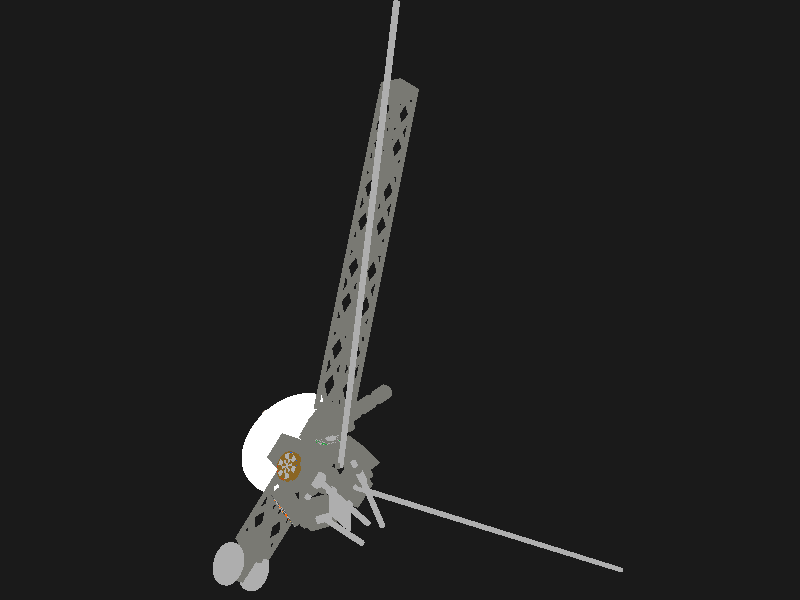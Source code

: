 // Generated by L3P (MacOSX i386) v1.3 20061021  (C) 1998-2006 Lars C. Hassing SP.lars@AM.hassings.dk
// WWW: http://www.hassings.dk/l3p
// WWW: http://www.ldraw.org/download/software/l3p
// Date: Sat Apr 20 21:21:02 2013
// Input file: voyager1_back_view.ldr
// ModelDir: 
// LDRAWDIR: /Volumes/MACOSX/Users/aevans/Documents/LDRAW
// Commandline: /Applications/l3p voyager1_back_view.ldr voyager1_back_view_on_black.pov -sw1.1 -o -b0.1,0.1,0.1 -ld -cg0,0 -q3 -ca30 -sw0.1


#declare QUAL = 3;  // Quality level, 0=BBox, 1=no refr, 2=normal, 3=studlogo

#declare SW = 0.1;  // Width of seam between two bricks

#declare STUDS = 1;  // 1=on 0=off

#declare BUMPS = 0;  // 1=on 0=off


#declare BUMPNORMAL = normal { bumps 0.01 scale 20 }
#declare AMB = 0.4;
#declare DIF = 0.4;


#declare O7071 = sqrt(0.5);

#declare L3Logo = union {
	sphere {<-59,0,-96>,6}
	cylinder {<-59,0,-96>,<59,0,-122>,6 open}
	sphere {<59,0,-122>,6}
	cylinder {<59,0,-122>,<59,0,-84>,6 open}
	sphere {<59,0,-84>,6}

	sphere {<-59,0,-36>,6}
	cylinder {<-59,0,-36>,<-59,0,1>,6 open}
	sphere {<-59,0,1>,6}
	cylinder {<0,0,-49>,<0,0,-25>,6 open}
	sphere {<0,0,-25>,6}
	sphere {<59,0,-62>,6}
	cylinder {<59,0,-62>,<59,0,-24>,6 open}
	sphere {<59,0,-24>,6}
	cylinder {<-59,0,-36>,<59,0,-62>,6 open}

	sphere {<-35.95,0,57>,6}
	torus {18.45,6 clipped_by{plane{<40,0,-9>,0}} translate<-40,0,39>}
	cylinder {<-44.05,0,21>,<35.95,0,3>,6 open}
	torus {18.45,6 clipped_by{plane{<-40,0,9>,0}} translate<40,0,21>}
	cylinder {<44.05,0,39>,<0,0,49>,6 open}
	sphere {<0,0,49>,6}
	cylinder {<0,0,49>,<0,0,34>,6 open}
	sphere {<0,0,34>,6}

	torus {18.45,6 clipped_by{plane{<40,0,-9>,0}} translate<-40,0,99>}
	cylinder {<-44.05,0,81>,<35.95,0,63>,6 open}
	torus {18.45,6 clipped_by{plane{<-40,0,9>,0}} translate<40,0,81>}
	cylinder {<44.05,0,99>,<-35.95,0,117>,6 open}

	scale 4.5/128
}


#ifndef (Color7)
#declare Color7 = #if (version >= 3.1) material { #end texture {
	pigment { rgb <0.682353,0.682353,0.682353> }
	finish { ambient AMB diffuse DIF }
	#if (QUAL > 1)
		finish { phong 0.5 phong_size 40 reflection 0.08 }
		#if (BUMPS) normal { BUMPNORMAL } #end
	#end
} #if (version >= 3.1) } #end
#end

#ifndef (Color15)
#declare Color15 = #if (version >= 3.1) material { #end texture {
	pigment { rgb <1,1,1> }
	finish { ambient AMB diffuse DIF }
	#if (QUAL > 1)
		finish { phong 0.5 phong_size 40 reflection 0.08 }
		#if (BUMPS) normal { BUMPNORMAL } #end
	#end
} #if (version >= 3.1) } #end
#end

#ifndef (Color0)
#declare Color0 = #if (version >= 3.1) material { #end texture {
	pigment { rgb <0.301961,0.301961,0.301961> }
	finish { ambient AMB diffuse DIF }
	#if (QUAL > 1)
		finish { phong 0.5 phong_size 40 reflection 0.08 }
		#if (BUMPS) normal { BUMPNORMAL } #end
	#end
} #if (version >= 3.1) } #end
#end

#ifndef (Color308)
#declare Color308 = #if (version >= 3.1) material { #end texture {
	pigment { rgb <0.484314,0.407843,0.341176> }
	finish { ambient AMB diffuse DIF }
	#if (QUAL > 1)
		finish { phong 0.5 phong_size 40 reflection 0.08 }
		#if (BUMPS) normal { BUMPNORMAL } #end
	#end
} #if (version >= 3.1) } #end
#end

#ifndef (Color8)
#declare Color8 = #if (version >= 3.1) material { #end texture {
	pigment { rgb <0.47451,0.47451,0.45098> }
	finish { ambient AMB diffuse DIF }
	#if (QUAL > 1)
		finish { phong 0.5 phong_size 40 reflection 0.08 }
		#if (BUMPS) normal { BUMPNORMAL } #end
	#end
} #if (version >= 3.1) } #end
#end

#ifndef (Color322)
#declare Color322 = #if (version >= 3.1) material { #end texture {
	pigment { rgb <0.543137,0.394118,0.141176> }
	finish { ambient AMB diffuse DIF }
	#if (QUAL > 1)
		finish { phong 0.5 phong_size 40 reflection 0.08 }
		#if (BUMPS) normal { BUMPNORMAL } #end
	#end
} #if (version >= 3.1) } #end
#end

#declare _1_dash_4cyli_dot_dat = cylinder { <0,0,0>, <0,1,0>, 1 open clipped_by { box { <0,-1,0>,<2,2,2> } } }

#declare _1_dash_4disc_dot_dat = #if (version >= 3.1)
	disc {
		<0,0,0>, <0,1,0>, 1
		clipped_by { box { <0,-1,0>, <2,1,2> } }
	}
#else
	cylinder {
		<0,-0.001,0>, <0,0.001,0>, 1
		clipped_by { box { <0,-1,0>, <2,1,2> } }
	}
#end

#declare _4_dash_4ndis_dot_dat = #if (version >= 3.1)
	disc {
		<0,0,0>, <0,1,0>, 2, 1
		clipped_by { box { <-1,-1,-1>, <1,1,1> } }
	}
#else
	difference {
		box { <-1,-0.001,-1>, <1,0.001,1> }
		cylinder { <0,-1,0>, <0,1,0>, 1 }
	}
#end

#declare _4_dash_4ring1_dot_dat = object {
// Ring  1 x 1.0
// Name: 4-4ring1.dat
// Author: James Jessiman
// !LDRAW_ORG Primitive UPDATE 2009-01
// !LICENSE Redistributable under CCAL version 2.0 : see CAreadme.txt
// BFC CERTIFY CCW
// !HISTORY 1998-12-15 [PTadmin] Official Update 1998-10
// !HISTORY 2002-04-08 [BrickCaster] Modified for BFC compliance
// !HISTORY 2002-04-25 [PTadmin] Official Update 2002-02
// !HISTORY 2007-06-24 [PTadmin] Header formatted for Contributor Agreement
// !HISTORY 2008-07-01 [PTadmin] Official Update 2008-01
// !HISTORY 2008-08-26 [cwdee] Switch polygon winding and rename
// !HISTORY 2009-05-02 [PTadmin] Official Update 2009-01
	mesh {
		triangle { <-0.7654,0,1.8478>, <-0.3827,0,0.9239>, <0,0,1> }
		triangle { <0,0,1>, <0,0,2>, <-0.7654,0,1.8478> }
		triangle { <-1.4142,0,1.4142>, <-0.7071,0,0.7071>, <-0.3827,0,0.9239> }
		triangle { <-0.3827,0,0.9239>, <-0.7654,0,1.8478>, <-1.4142,0,1.4142> }
		triangle { <-1.8478,0,0.7654>, <-0.9239,0,0.3827>, <-0.7071,0,0.7071> }
		triangle { <-0.7071,0,0.7071>, <-1.4142,0,1.4142>, <-1.8478,0,0.7654> }
		triangle { <-2,0,0>, <-1,0,0>, <-0.9239,0,0.3827> }
		triangle { <-0.9239,0,0.3827>, <-1.8478,0,0.7654>, <-2,0,0> }
		triangle { <-1.8478,0,-0.7654>, <-0.9239,0,-0.3827>, <-1,0,0> }
		triangle { <-1,0,0>, <-2,0,0>, <-1.8478,0,-0.7654> }
		triangle { <-1.4142,0,-1.4142>, <-0.7071,0,-0.7071>, <-0.9239,0,-0.3827> }
		triangle { <-0.9239,0,-0.3827>, <-1.8478,0,-0.7654>, <-1.4142,0,-1.4142> }
		triangle { <-0.7654,0,-1.8478>, <-0.3827,0,-0.9239>, <-0.7071,0,-0.7071> }
		triangle { <-0.7071,0,-0.7071>, <-1.4142,0,-1.4142>, <-0.7654,0,-1.8478> }
		triangle { <0,0,-2>, <0,0,-1>, <-0.3827,0,-0.9239> }
		triangle { <-0.3827,0,-0.9239>, <-0.7654,0,-1.8478>, <0,0,-2> }
		triangle { <0.7654,0,-1.8478>, <0.3827,0,-0.9239>, <0,0,-1> }
		triangle { <0,0,-1>, <0,0,-2>, <0.7654,0,-1.8478> }
		triangle { <1.4142,0,-1.4142>, <0.7071,0,-0.7071>, <0.3827,0,-0.9239> }
		triangle { <0.3827,0,-0.9239>, <0.7654,0,-1.8478>, <1.4142,0,-1.4142> }
		triangle { <1.8478,0,-0.7654>, <0.9239,0,-0.3827>, <0.7071,0,-0.7071> }
		triangle { <0.7071,0,-0.7071>, <1.4142,0,-1.4142>, <1.8478,0,-0.7654> }
		triangle { <2,0,0>, <1,0,0>, <0.9239,0,-0.3827> }
		triangle { <0.9239,0,-0.3827>, <1.8478,0,-0.7654>, <2,0,0> }
		triangle { <1.8478,0,0.7654>, <0.9239,0,0.3827>, <1,0,0> }
		triangle { <1,0,0>, <2,0,0>, <1.8478,0,0.7654> }
		triangle { <1.4142,0,1.4142>, <0.7071,0,0.7071>, <0.9239,0,0.3827> }
		triangle { <0.9239,0,0.3827>, <1.8478,0,0.7654>, <1.4142,0,1.4142> }
		triangle { <0.7654,0,1.8478>, <0.3827,0,0.9239>, <0.7071,0,0.7071> }
		triangle { <0.7071,0,0.7071>, <1.4142,0,1.4142>, <0.7654,0,1.8478> }
		triangle { <0,0,2>, <0,0,1>, <0.3827,0,0.9239> }
		triangle { <0.3827,0,0.9239>, <0.7654,0,1.8478>, <0,0,2> }
// 
	}
}

#declare _4_dash_4ring3_dot_dat = object {
// Ring  3 x 1.0
// Name: 4-4ring3.dat
// Author: James Jessiman
// !LDRAW_ORG Primitive UPDATE 2009-01
// !LICENSE Redistributable under CCAL version 2.0 : see CAreadme.txt
// BFC CERTIFY CCW
// !HISTORY 1998-12-15 [PTadmin] Official Update 1998-10
// !HISTORY 2002-04-05 [hafhead] Added BFC statement
// !HISTORY 2002-04-25 [PTadmin] Official Update 2002-02
// !HISTORY 2007-06-24 [PTadmin] Header formatted for Contributor Agreement
// !HISTORY 2008-07-01 [PTadmin] Official Update 2008-01
// !HISTORY 2008-08-26 [cwdee] Switch polygon winding and rename
// !HISTORY 2009-05-02 [PTadmin] Official Update 2009-01
	mesh {
		triangle { <-1.5308,0,3.6956>, <-1.1481,0,2.7717>, <0,0,3> }
		triangle { <0,0,3>, <0,0,4>, <-1.5308,0,3.6956> }
		triangle { <-2.8284,0,2.8284>, <-2.1213,0,2.1213>, <-1.1481,0,2.7717> }
		triangle { <-1.1481,0,2.7717>, <-1.5308,0,3.6956>, <-2.8284,0,2.8284> }
		triangle { <-3.6956,0,1.5308>, <-2.7717,0,1.1481>, <-2.1213,0,2.1213> }
		triangle { <-2.1213,0,2.1213>, <-2.8284,0,2.8284>, <-3.6956,0,1.5308> }
		triangle { <-4,0,0>, <-3,0,0>, <-2.7717,0,1.1481> }
		triangle { <-2.7717,0,1.1481>, <-3.6956,0,1.5308>, <-4,0,0> }
		triangle { <-3.6956,0,-1.5308>, <-2.7717,0,-1.1481>, <-3,0,0> }
		triangle { <-3,0,0>, <-4,0,0>, <-3.6956,0,-1.5308> }
		triangle { <-2.8284,0,-2.8284>, <-2.1213,0,-2.1213>, <-2.7717,0,-1.1481> }
		triangle { <-2.7717,0,-1.1481>, <-3.6956,0,-1.5308>, <-2.8284,0,-2.8284> }
		triangle { <-1.5308,0,-3.6956>, <-1.1481,0,-2.7717>, <-2.1213,0,-2.1213> }
		triangle { <-2.1213,0,-2.1213>, <-2.8284,0,-2.8284>, <-1.5308,0,-3.6956> }
		triangle { <0,0,-4>, <0,0,-3>, <-1.1481,0,-2.7717> }
		triangle { <-1.1481,0,-2.7717>, <-1.5308,0,-3.6956>, <0,0,-4> }
		triangle { <1.5308,0,-3.6956>, <1.1481,0,-2.7717>, <0,0,-3> }
		triangle { <0,0,-3>, <0,0,-4>, <1.5308,0,-3.6956> }
		triangle { <2.8284,0,-2.8284>, <2.1213,0,-2.1213>, <1.1481,0,-2.7717> }
		triangle { <1.1481,0,-2.7717>, <1.5308,0,-3.6956>, <2.8284,0,-2.8284> }
		triangle { <3.6956,0,-1.5308>, <2.7717,0,-1.1481>, <2.1213,0,-2.1213> }
		triangle { <2.1213,0,-2.1213>, <2.8284,0,-2.8284>, <3.6956,0,-1.5308> }
		triangle { <4,0,0>, <3,0,0>, <2.7717,0,-1.1481> }
		triangle { <2.7717,0,-1.1481>, <3.6956,0,-1.5308>, <4,0,0> }
		triangle { <3.6956,0,1.5308>, <2.7717,0,1.1481>, <3,0,0> }
		triangle { <3,0,0>, <4,0,0>, <3.6956,0,1.5308> }
		triangle { <2.8284,0,2.8284>, <2.1213,0,2.1213>, <2.7717,0,1.1481> }
		triangle { <2.7717,0,1.1481>, <3.6956,0,1.5308>, <2.8284,0,2.8284> }
		triangle { <1.5308,0,3.6956>, <1.1481,0,2.7717>, <2.1213,0,2.1213> }
		triangle { <2.1213,0,2.1213>, <2.8284,0,2.8284>, <1.5308,0,3.6956> }
		triangle { <0,0,4>, <0,0,3>, <1.1481,0,2.7717> }
		triangle { <1.1481,0,2.7717>, <1.5308,0,3.6956>, <0,0,4> }
// 
	}
}

#declare _4_dash_4ring4_dot_dat = object {
// Ring  4 x 1.0
// Name: 4-4ring4.dat
// Author: James Jessiman
// !LDRAW_ORG Primitive UPDATE 2009-01
// !LICENSE Redistributable under CCAL version 2.0 : see CAreadme.txt
// BFC CERTIFY CCW
// !HISTORY 1998-12-15 [PTadmin] Official Update 1998-10
// !HISTORY 2002-04-08 [BrickCaster] Modified for BFC compliance
// !HISTORY 2002-04-25 [PTadmin] Official Update 2002-02
// !HISTORY 2007-06-24 [PTadmin] Header formatted for Contributor Agreement
// !HISTORY 2008-07-01 [PTadmin] Official Update 2008-01
// !HISTORY 2008-08-26 [cwdee] Switch polygon winding and rename
// !HISTORY 2009-05-02 [PTadmin] Official Update 2009-01
	mesh {
		triangle { <-1.9135,0,4.6195>, <-1.5308,0,3.6956>, <0,0,4> }
		triangle { <0,0,4>, <0,0,5>, <-1.9135,0,4.6195> }
		triangle { <-3.5355,0,3.5355>, <-2.8284,0,2.8284>, <-1.5308,0,3.6956> }
		triangle { <-1.5308,0,3.6956>, <-1.9135,0,4.6195>, <-3.5355,0,3.5355> }
		triangle { <-4.6195,0,1.9135>, <-3.6956,0,1.5308>, <-2.8284,0,2.8284> }
		triangle { <-2.8284,0,2.8284>, <-3.5355,0,3.5355>, <-4.6195,0,1.9135> }
		triangle { <-5,0,0>, <-4,0,0>, <-3.6956,0,1.5308> }
		triangle { <-3.6956,0,1.5308>, <-4.6195,0,1.9135>, <-5,0,0> }
		triangle { <-4.6195,0,-1.9135>, <-3.6956,0,-1.5308>, <-4,0,0> }
		triangle { <-4,0,0>, <-5,0,0>, <-4.6195,0,-1.9135> }
		triangle { <-3.5355,0,-3.5355>, <-2.8284,0,-2.8284>, <-3.6956,0,-1.5308> }
		triangle { <-3.6956,0,-1.5308>, <-4.6195,0,-1.9135>, <-3.5355,0,-3.5355> }
		triangle { <-1.9135,0,-4.6195>, <-1.5308,0,-3.6956>, <-2.8284,0,-2.8284> }
		triangle { <-2.8284,0,-2.8284>, <-3.5355,0,-3.5355>, <-1.9135,0,-4.6195> }
		triangle { <0,0,-5>, <0,0,-4>, <-1.5308,0,-3.6956> }
		triangle { <-1.5308,0,-3.6956>, <-1.9135,0,-4.6195>, <0,0,-5> }
		triangle { <1.9135,0,-4.6195>, <1.5308,0,-3.6956>, <0,0,-4> }
		triangle { <0,0,-4>, <0,0,-5>, <1.9135,0,-4.6195> }
		triangle { <3.5355,0,-3.5355>, <2.8284,0,-2.8284>, <1.5308,0,-3.6956> }
		triangle { <1.5308,0,-3.6956>, <1.9135,0,-4.6195>, <3.5355,0,-3.5355> }
		triangle { <4.6195,0,-1.9135>, <3.6956,0,-1.5308>, <2.8284,0,-2.8284> }
		triangle { <2.8284,0,-2.8284>, <3.5355,0,-3.5355>, <4.6195,0,-1.9135> }
		triangle { <5,0,0>, <4,0,0>, <3.6956,0,-1.5308> }
		triangle { <3.6956,0,-1.5308>, <4.6195,0,-1.9135>, <5,0,0> }
		triangle { <4.6195,0,1.9135>, <3.6956,0,1.5308>, <4,0,0> }
		triangle { <4,0,0>, <5,0,0>, <4.6195,0,1.9135> }
		triangle { <3.5355,0,3.5355>, <2.8284,0,2.8284>, <3.6956,0,1.5308> }
		triangle { <3.6956,0,1.5308>, <4.6195,0,1.9135>, <3.5355,0,3.5355> }
		triangle { <1.9135,0,4.6195>, <1.5308,0,3.6956>, <2.8284,0,2.8284> }
		triangle { <2.8284,0,2.8284>, <3.5355,0,3.5355>, <1.9135,0,4.6195> }
		triangle { <0,0,5>, <0,0,4>, <1.5308,0,3.6956> }
		triangle { <1.5308,0,3.6956>, <1.9135,0,4.6195>, <0,0,5> }
// 
	}
}

#declare _4_dash_4cyli_dot_dat = cylinder { <0,0,0>, <0,1,0>, 1 open }

#declare _48_slash_4_dash_4aring_dot_dat = object {
// Adapter Ring Hi-Res to Normal 1.0
// Name: 48\4-4aring.dat
// Author: Philippe Hurbain [Philo]
// !LDRAW_ORG 48_Primitive UPDATE 2010-02
// !LICENSE Redistributable under CCAL version 2.0 : see CAreadme.txt
// BFC CERTIFY CCW
// !HISTORY 2010-07-05 [PTadmin] Official Update 2010-02
	mesh {
		triangle { <0.9239,0,0.3827>, <1,0,0>, <0.9914,0,0.1305> }
		triangle { <0.9914,0,0.1305>, <0.9659,0,0.2588>, <0.9239,0,0.3827> }
		triangle { <0.7071,0,0.7071>, <0.9239,0,0.3827>, <0.866,0,0.5> }
		triangle { <0.866,0,0.5>, <0.7934,0,0.6088>, <0.7071,0,0.7071> }
		triangle { <0.3827,0,0.9239>, <0.7071,0,0.7071>, <0.6088,0,0.7934> }
		triangle { <0.6088,0,0.7934>, <0.5,0,0.866>, <0.3827,0,0.9239> }
		triangle { <0,0,1>, <0.3827,0,0.9239>, <0.2588,0,0.9659> }
		triangle { <0.2588,0,0.9659>, <0.1305,0,0.9914>, <0,0,1> }
		triangle { <-0.3827,0,0.9239>, <0,0,1>, <-0.1305,0,0.9914> }
		triangle { <-0.1305,0,0.9914>, <-0.2588,0,0.9659>, <-0.3827,0,0.9239> }
		triangle { <-0.7071,0,0.7071>, <-0.3827,0,0.9239>, <-0.5,0,0.866> }
		triangle { <-0.5,0,0.866>, <-0.6088,0,0.7934>, <-0.7071,0,0.7071> }
		triangle { <-0.9239,0,0.3827>, <-0.7071,0,0.7071>, <-0.7934,0,0.6088> }
		triangle { <-0.7934,0,0.6088>, <-0.866,0,0.5>, <-0.9239,0,0.3827> }
		triangle { <-1,0,0>, <-0.9239,0,0.3827>, <-0.9659,0,0.2588> }
		triangle { <-0.9659,0,0.2588>, <-0.9914,0,0.1305>, <-1,0,0> }
		triangle { <-0.9239,0,-0.3827>, <-1,0,0>, <-0.9914,0,-0.1305> }
		triangle { <-0.9914,0,-0.1305>, <-0.9659,0,-0.2588>, <-0.9239,0,-0.3827> }
		triangle { <-0.7071,0,-0.7071>, <-0.9239,0,-0.3827>, <-0.866,0,-0.5> }
		triangle { <-0.866,0,-0.5>, <-0.7934,0,-0.6088>, <-0.7071,0,-0.7071> }
		triangle { <-0.3827,0,-0.9239>, <-0.7071,0,-0.7071>, <-0.6088,0,-0.7934> }
		triangle { <-0.6088,0,-0.7934>, <-0.5,0,-0.866>, <-0.3827,0,-0.9239> }
		triangle { <0,0,-1>, <-0.3827,0,-0.9239>, <-0.2588,0,-0.9659> }
		triangle { <-0.2588,0,-0.9659>, <-0.1305,0,-0.9914>, <0,0,-1> }
		triangle { <0.3827,0,-0.9239>, <0,0,-1>, <0.1305,0,-0.9914> }
		triangle { <0.1305,0,-0.9914>, <0.2588,0,-0.9659>, <0.3827,0,-0.9239> }
		triangle { <0.7071,0,-0.7071>, <0.3827,0,-0.9239>, <0.5,0,-0.866> }
		triangle { <0.5,0,-0.866>, <0.6088,0,-0.7934>, <0.7071,0,-0.7071> }
		triangle { <0.9239,0,-0.3827>, <0.7071,0,-0.7071>, <0.7934,0,-0.6088> }
		triangle { <0.7934,0,-0.6088>, <0.866,0,-0.5>, <0.9239,0,-0.3827> }
		triangle { <1,0,0>, <0.9239,0,-0.3827>, <0.9659,0,-0.2588> }
		triangle { <0.9659,0,-0.2588>, <0.9914,0,-0.1305>, <1,0,0> }
// //
	}
}

#declare _48_slash_4_dash_4cyli_dot_dat = cylinder { <0,0,0>, <0,1,0>, 1 open }

#declare _48_slash_1_dash_4rin51_dot_dat = #if (version >= 3.1)
	disc {
		<0,0,0>, <0,1,0>, 52, 51
		clipped_by { box { <0,-1,0>, <53,1,53> } }
	}
#else
	difference {
		cylinder { <0,-0.001,0>, <0,0.001,0>, 52 }
		cylinder { <0,-0.002,0>, <0,0.002,0>, 51 }
		clipped_by { box { <0,-0.01,0>, <53,0.01,53> } }
	}
#end

#declare _48_slash_1_dash_4rin39_dot_dat = #if (version >= 3.1)
	disc {
		<0,0,0>, <0,1,0>, 40, 39
		clipped_by { box { <0,-1,0>, <41,1,41> } }
	}
#else
	difference {
		cylinder { <0,-0.001,0>, <0,0.001,0>, 40 }
		cylinder { <0,-0.002,0>, <0,0.002,0>, 39 }
		clipped_by { box { <0,-0.01,0>, <41,0.01,41> } }
	}
#end

#declare _48_slash_1_dash_4con23_dot_dat = cone { <0,0,0>, 24, <0,1,0>, 23 open clipped_by { box { <0,-1,0>,<25,2,25> } } }

#declare _48_slash_4_dash_4con3_dot_dat = object {
// Hi-Res Cone  3 x 1.0
// Name: 48\4-4con3.dat
// Author: Guy Vivan [guyvivan]
// !LDRAW_ORG 48_Primitive UPDATE 2010-02
// !LICENSE Redistributable under CCAL version 2.0 : see CAreadme.txt
// BFC CERTIFY CCW
// !HISTORY 2010-07-05 [PTadmin] Official Update 2010-02
	mesh {
		triangle { <3,1,0>, <2.9742,1,0.3915>, <3.9656,0,0.522> }
		triangle { <3.9656,0,0.522>, <4,0,0>, <3,1,0> }
		triangle { <2.9742,1,0.3915>, <2.8977,1,0.7764>, <3.8636,0,1.0352> }
		triangle { <3.8636,0,1.0352>, <3.9656,0,0.522>, <2.9742,1,0.3915> }
		triangle { <2.8977,1,0.7764>, <2.7717,1,1.1481>, <3.6956,0,1.5308> }
		triangle { <3.6956,0,1.5308>, <3.8636,0,1.0352>, <2.8977,1,0.7764> }
		triangle { <2.7717,1,1.1481>, <2.598,1,1.5>, <3.464,0,2> }
		triangle { <3.464,0,2>, <3.6956,0,1.5308>, <2.7717,1,1.1481> }
		triangle { <2.598,1,1.5>, <2.3802,1,1.8264>, <3.1736,0,2.4352> }
		triangle { <3.1736,0,2.4352>, <3.464,0,2>, <2.598,1,1.5> }
		triangle { <2.3802,1,1.8264>, <2.1213,1,2.1213>, <2.8284,0,2.8284> }
		triangle { <2.8284,0,2.8284>, <3.1736,0,2.4352>, <2.3802,1,1.8264> }
		triangle { <2.1213,1,2.1213>, <1.8264,1,2.3802>, <2.4352,0,3.1736> }
		triangle { <2.4352,0,3.1736>, <2.8284,0,2.8284>, <2.1213,1,2.1213> }
		triangle { <1.8264,1,2.3802>, <1.5,1,2.598>, <2,0,3.464> }
		triangle { <2,0,3.464>, <2.4352,0,3.1736>, <1.8264,1,2.3802> }
		triangle { <1.5,1,2.598>, <1.1481,1,2.7717>, <1.5308,0,3.6956> }
		triangle { <1.5308,0,3.6956>, <2,0,3.464>, <1.5,1,2.598> }
		triangle { <1.1481,1,2.7717>, <0.7764,1,2.8977>, <1.0352,0,3.8636> }
		triangle { <1.0352,0,3.8636>, <1.5308,0,3.6956>, <1.1481,1,2.7717> }
		triangle { <0.7764,1,2.8977>, <0.3915,1,2.9742>, <0.522,0,3.9656> }
		triangle { <0.522,0,3.9656>, <1.0352,0,3.8636>, <0.7764,1,2.8977> }
		triangle { <0.3915,1,2.9742>, <0,1,3>, <0,0,4> }
		triangle { <0,0,4>, <0.522,0,3.9656>, <0.3915,1,2.9742> }
		triangle { <0,1,3>, <-0.3915,1,2.9742>, <-0.522,0,3.9656> }
		triangle { <-0.522,0,3.9656>, <0,0,4>, <0,1,3> }
		triangle { <-0.3915,1,2.9742>, <-0.7764,1,2.8977>, <-1.0352,0,3.8636> }
		triangle { <-1.0352,0,3.8636>, <-0.522,0,3.9656>, <-0.3915,1,2.9742> }
		triangle { <-0.7764,1,2.8977>, <-1.1481,1,2.7717>, <-1.5308,0,3.6956> }
		triangle { <-1.5308,0,3.6956>, <-1.0352,0,3.8636>, <-0.7764,1,2.8977> }
		triangle { <-1.1481,1,2.7717>, <-1.5,1,2.598>, <-2,0,3.464> }
		triangle { <-2,0,3.464>, <-1.5308,0,3.6956>, <-1.1481,1,2.7717> }
		triangle { <-1.5,1,2.598>, <-1.8264,1,2.3802>, <-2.4352,0,3.1736> }
		triangle { <-2.4352,0,3.1736>, <-2,0,3.464>, <-1.5,1,2.598> }
		triangle { <-1.8264,1,2.3802>, <-2.1213,1,2.1213>, <-2.8284,0,2.8284> }
		triangle { <-2.8284,0,2.8284>, <-2.4352,0,3.1736>, <-1.8264,1,2.3802> }
		triangle { <-2.1213,1,2.1213>, <-2.3802,1,1.8264>, <-3.1736,0,2.4352> }
		triangle { <-3.1736,0,2.4352>, <-2.8284,0,2.8284>, <-2.1213,1,2.1213> }
		triangle { <-2.3802,1,1.8264>, <-2.598,1,1.5>, <-3.464,0,2> }
		triangle { <-3.464,0,2>, <-3.1736,0,2.4352>, <-2.3802,1,1.8264> }
		triangle { <-2.598,1,1.5>, <-2.7717,1,1.1481>, <-3.6956,0,1.5308> }
		triangle { <-3.6956,0,1.5308>, <-3.464,0,2>, <-2.598,1,1.5> }
		triangle { <-2.7717,1,1.1481>, <-2.8977,1,0.7764>, <-3.8636,0,1.0352> }
		triangle { <-3.8636,0,1.0352>, <-3.6956,0,1.5308>, <-2.7717,1,1.1481> }
		triangle { <-2.8977,1,0.7764>, <-2.9742,1,0.3915>, <-3.9656,0,0.522> }
		triangle { <-3.9656,0,0.522>, <-3.8636,0,1.0352>, <-2.8977,1,0.7764> }
		triangle { <-2.9742,1,0.3915>, <-3,1,0>, <-4,0,0> }
		triangle { <-4,0,0>, <-3.9656,0,0.522>, <-2.9742,1,0.3915> }
		triangle { <-3,1,0>, <-2.9742,1,-0.3915>, <-3.9656,0,-0.522> }
		triangle { <-3.9656,0,-0.522>, <-4,0,0>, <-3,1,0> }
		triangle { <-2.9742,1,-0.3915>, <-2.8977,1,-0.7764>, <-3.8636,0,-1.0352> }
		triangle { <-3.8636,0,-1.0352>, <-3.9656,0,-0.522>, <-2.9742,1,-0.3915> }
		triangle { <-2.8977,1,-0.7764>, <-2.7717,1,-1.1481>, <-3.6956,0,-1.5308> }
		triangle { <-3.6956,0,-1.5308>, <-3.8636,0,-1.0352>, <-2.8977,1,-0.7764> }
		triangle { <-2.7717,1,-1.1481>, <-2.598,1,-1.5>, <-3.464,0,-2> }
		triangle { <-3.464,0,-2>, <-3.6956,0,-1.5308>, <-2.7717,1,-1.1481> }
		triangle { <-2.598,1,-1.5>, <-2.3802,1,-1.8264>, <-3.1736,0,-2.4352> }
		triangle { <-3.1736,0,-2.4352>, <-3.464,0,-2>, <-2.598,1,-1.5> }
		triangle { <-2.3802,1,-1.8264>, <-2.1213,1,-2.1213>, <-2.8284,0,-2.8284> }
		triangle { <-2.8284,0,-2.8284>, <-3.1736,0,-2.4352>, <-2.3802,1,-1.8264> }
		triangle { <-2.1213,1,-2.1213>, <-1.8264,1,-2.3802>, <-2.4352,0,-3.1736> }
		triangle { <-2.4352,0,-3.1736>, <-2.8284,0,-2.8284>, <-2.1213,1,-2.1213> }
		triangle { <-1.8264,1,-2.3802>, <-1.5,1,-2.598>, <-2,0,-3.464> }
		triangle { <-2,0,-3.464>, <-2.4352,0,-3.1736>, <-1.8264,1,-2.3802> }
		triangle { <-1.5,1,-2.598>, <-1.1481,1,-2.7717>, <-1.5308,0,-3.6956> }
		triangle { <-1.5308,0,-3.6956>, <-2,0,-3.464>, <-1.5,1,-2.598> }
		triangle { <-1.1481,1,-2.7717>, <-0.7764,1,-2.8977>, <-1.0352,0,-3.8636> }
		triangle { <-1.0352,0,-3.8636>, <-1.5308,0,-3.6956>, <-1.1481,1,-2.7717> }
		triangle { <-0.7764,1,-2.8977>, <-0.3915,1,-2.9742>, <-0.522,0,-3.9656> }
		triangle { <-0.522,0,-3.9656>, <-1.0352,0,-3.8636>, <-0.7764,1,-2.8977> }
		triangle { <-0.3915,1,-2.9742>, <0,1,-3>, <0,0,-4> }
		triangle { <0,0,-4>, <-0.522,0,-3.9656>, <-0.3915,1,-2.9742> }
		triangle { <0,1,-3>, <0.3915,1,-2.9742>, <0.522,0,-3.9656> }
		triangle { <0.522,0,-3.9656>, <0,0,-4>, <0,1,-3> }
		triangle { <0.3915,1,-2.9742>, <0.7764,1,-2.8977>, <1.0352,0,-3.8636> }
		triangle { <1.0352,0,-3.8636>, <0.522,0,-3.9656>, <0.3915,1,-2.9742> }
		triangle { <0.7764,1,-2.8977>, <1.1481,1,-2.7717>, <1.5308,0,-3.6956> }
		triangle { <1.5308,0,-3.6956>, <1.0352,0,-3.8636>, <0.7764,1,-2.8977> }
		triangle { <1.1481,1,-2.7717>, <1.5,1,-2.598>, <2,0,-3.464> }
		triangle { <2,0,-3.464>, <1.5308,0,-3.6956>, <1.1481,1,-2.7717> }
		triangle { <1.5,1,-2.598>, <1.8264,1,-2.3802>, <2.4352,0,-3.1736> }
		triangle { <2.4352,0,-3.1736>, <2,0,-3.464>, <1.5,1,-2.598> }
		triangle { <1.8264,1,-2.3802>, <2.1213,1,-2.1213>, <2.8284,0,-2.8284> }
		triangle { <2.8284,0,-2.8284>, <2.4352,0,-3.1736>, <1.8264,1,-2.3802> }
		triangle { <2.1213,1,-2.1213>, <2.3802,1,-1.8264>, <3.1736,0,-2.4352> }
		triangle { <3.1736,0,-2.4352>, <2.8284,0,-2.8284>, <2.1213,1,-2.1213> }
		triangle { <2.3802,1,-1.8264>, <2.598,1,-1.5>, <3.464,0,-2> }
		triangle { <3.464,0,-2>, <3.1736,0,-2.4352>, <2.3802,1,-1.8264> }
		triangle { <2.598,1,-1.5>, <2.7717,1,-1.1481>, <3.6956,0,-1.5308> }
		triangle { <3.6956,0,-1.5308>, <3.464,0,-2>, <2.598,1,-1.5> }
		triangle { <2.7717,1,-1.1481>, <2.8977,1,-0.7764>, <3.8636,0,-1.0352> }
		triangle { <3.8636,0,-1.0352>, <3.6956,0,-1.5308>, <2.7717,1,-1.1481> }
		triangle { <2.8977,1,-0.7764>, <2.9742,1,-0.3915>, <3.9656,0,-0.522> }
		triangle { <3.9656,0,-0.522>, <3.8636,0,-1.0352>, <2.8977,1,-0.7764> }
		triangle { <2.9742,1,-0.3915>, <3,1,0>, <4,0,0> }
		triangle { <4,0,0>, <3.9656,0,-0.522>, <2.9742,1,-0.3915> }
// conditional lines
// end of file
	}
}

#declare _48_slash_4_dash_4con4_dot_dat = object {
// Hi-Res Cone  4 x 1.0
// Name: 48\4-4con4.dat
// Author: Guy Vivan [guyvivan]
// !LDRAW_ORG 48_Primitive UPDATE 2009-03
// !LICENSE Redistributable under CCAL version 2.0 : see CAreadme.txt
// BFC CERTIFY CCW
// !HISTORY 2009-12-29 [PTadmin] Official Update 2009-03
	mesh {
		triangle { <4,1,0>, <3.9656,1,0.522>, <4.957,0,0.6525> }
		triangle { <4.957,0,0.6525>, <5,0,0>, <4,1,0> }
		triangle { <3.9656,1,0.522>, <3.8636,1,1.0352>, <4.8295,0,1.294> }
		triangle { <4.8295,0,1.294>, <4.957,0,0.6525>, <3.9656,1,0.522> }
		triangle { <3.8636,1,1.0352>, <3.6956,1,1.5308>, <4.6195,0,1.9135> }
		triangle { <4.6195,0,1.9135>, <4.8295,0,1.294>, <3.8636,1,1.0352> }
		triangle { <3.6956,1,1.5308>, <3.464,1,2>, <4.33,0,2.5> }
		triangle { <4.33,0,2.5>, <4.6195,0,1.9135>, <3.6956,1,1.5308> }
		triangle { <3.464,1,2>, <3.1736,1,2.4352>, <3.967,0,3.044> }
		triangle { <3.967,0,3.044>, <4.33,0,2.5>, <3.464,1,2> }
		triangle { <3.1736,1,2.4352>, <2.8284,1,2.8284>, <3.5355,0,3.5355> }
		triangle { <3.5355,0,3.5355>, <3.967,0,3.044>, <3.1736,1,2.4352> }
		triangle { <2.8284,1,2.8284>, <2.4352,1,3.1736>, <3.044,0,3.967> }
		triangle { <3.044,0,3.967>, <3.5355,0,3.5355>, <2.8284,1,2.8284> }
		triangle { <2.4352,1,3.1736>, <2,1,3.464>, <2.5,0,4.33> }
		triangle { <2.5,0,4.33>, <3.044,0,3.967>, <2.4352,1,3.1736> }
		triangle { <2,1,3.464>, <1.5308,1,3.6956>, <1.9135,0,4.6195> }
		triangle { <1.9135,0,4.6195>, <2.5,0,4.33>, <2,1,3.464> }
		triangle { <1.5308,1,3.6956>, <1.0352,1,3.8636>, <1.294,0,4.8295> }
		triangle { <1.294,0,4.8295>, <1.9135,0,4.6195>, <1.5308,1,3.6956> }
		triangle { <1.0352,1,3.8636>, <0.522,1,3.9656>, <0.6525,0,4.957> }
		triangle { <0.6525,0,4.957>, <1.294,0,4.8295>, <1.0352,1,3.8636> }
		triangle { <0.522,1,3.9656>, <0,1,4>, <0,0,5> }
		triangle { <0,0,5>, <0.6525,0,4.957>, <0.522,1,3.9656> }
		triangle { <0,1,4>, <-0.522,1,3.9656>, <-0.6525,0,4.957> }
		triangle { <-0.6525,0,4.957>, <0,0,5>, <0,1,4> }
		triangle { <-0.522,1,3.9656>, <-1.0352,1,3.8636>, <-1.294,0,4.8295> }
		triangle { <-1.294,0,4.8295>, <-0.6525,0,4.957>, <-0.522,1,3.9656> }
		triangle { <-1.0352,1,3.8636>, <-1.5308,1,3.6956>, <-1.9135,0,4.6195> }
		triangle { <-1.9135,0,4.6195>, <-1.294,0,4.8295>, <-1.0352,1,3.8636> }
		triangle { <-1.5308,1,3.6956>, <-2,1,3.464>, <-2.5,0,4.33> }
		triangle { <-2.5,0,4.33>, <-1.9135,0,4.6195>, <-1.5308,1,3.6956> }
		triangle { <-2,1,3.464>, <-2.4352,1,3.1736>, <-3.044,0,3.967> }
		triangle { <-3.044,0,3.967>, <-2.5,0,4.33>, <-2,1,3.464> }
		triangle { <-2.4352,1,3.1736>, <-2.8284,1,2.8284>, <-3.5355,0,3.5355> }
		triangle { <-3.5355,0,3.5355>, <-3.044,0,3.967>, <-2.4352,1,3.1736> }
		triangle { <-2.8284,1,2.8284>, <-3.1736,1,2.4352>, <-3.967,0,3.044> }
		triangle { <-3.967,0,3.044>, <-3.5355,0,3.5355>, <-2.8284,1,2.8284> }
		triangle { <-3.1736,1,2.4352>, <-3.464,1,2>, <-4.33,0,2.5> }
		triangle { <-4.33,0,2.5>, <-3.967,0,3.044>, <-3.1736,1,2.4352> }
		triangle { <-3.464,1,2>, <-3.6956,1,1.5308>, <-4.6195,0,1.9135> }
		triangle { <-4.6195,0,1.9135>, <-4.33,0,2.5>, <-3.464,1,2> }
		triangle { <-3.6956,1,1.5308>, <-3.8636,1,1.0352>, <-4.8295,0,1.294> }
		triangle { <-4.8295,0,1.294>, <-4.6195,0,1.9135>, <-3.6956,1,1.5308> }
		triangle { <-3.8636,1,1.0352>, <-3.9656,1,0.522>, <-4.957,0,0.6525> }
		triangle { <-4.957,0,0.6525>, <-4.8295,0,1.294>, <-3.8636,1,1.0352> }
		triangle { <-3.9656,1,0.522>, <-4,1,0>, <-5,0,0> }
		triangle { <-5,0,0>, <-4.957,0,0.6525>, <-3.9656,1,0.522> }
		triangle { <-4,1,0>, <-3.9656,1,-0.522>, <-4.957,0,-0.6525> }
		triangle { <-4.957,0,-0.6525>, <-5,0,0>, <-4,1,0> }
		triangle { <-3.9656,1,-0.522>, <-3.8636,1,-1.0352>, <-4.8295,0,-1.294> }
		triangle { <-4.8295,0,-1.294>, <-4.957,0,-0.6525>, <-3.9656,1,-0.522> }
		triangle { <-3.8636,1,-1.0352>, <-3.6956,1,-1.5308>, <-4.6195,0,-1.9135> }
		triangle { <-4.6195,0,-1.9135>, <-4.8295,0,-1.294>, <-3.8636,1,-1.0352> }
		triangle { <-3.6956,1,-1.5308>, <-3.464,1,-2>, <-4.33,0,-2.5> }
		triangle { <-4.33,0,-2.5>, <-4.6195,0,-1.9135>, <-3.6956,1,-1.5308> }
		triangle { <-3.464,1,-2>, <-3.1736,1,-2.4352>, <-3.967,0,-3.044> }
		triangle { <-3.967,0,-3.044>, <-4.33,0,-2.5>, <-3.464,1,-2> }
		triangle { <-3.1736,1,-2.4352>, <-2.8284,1,-2.8284>, <-3.5355,0,-3.5355> }
		triangle { <-3.5355,0,-3.5355>, <-3.967,0,-3.044>, <-3.1736,1,-2.4352> }
		triangle { <-2.8284,1,-2.8284>, <-2.4352,1,-3.1736>, <-3.044,0,-3.967> }
		triangle { <-3.044,0,-3.967>, <-3.5355,0,-3.5355>, <-2.8284,1,-2.8284> }
		triangle { <-2.4352,1,-3.1736>, <-2,1,-3.464>, <-2.5,0,-4.33> }
		triangle { <-2.5,0,-4.33>, <-3.044,0,-3.967>, <-2.4352,1,-3.1736> }
		triangle { <-2,1,-3.464>, <-1.5308,1,-3.6956>, <-1.9135,0,-4.6195> }
		triangle { <-1.9135,0,-4.6195>, <-2.5,0,-4.33>, <-2,1,-3.464> }
		triangle { <-1.5308,1,-3.6956>, <-1.0352,1,-3.8636>, <-1.294,0,-4.8295> }
		triangle { <-1.294,0,-4.8295>, <-1.9135,0,-4.6195>, <-1.5308,1,-3.6956> }
		triangle { <-1.0352,1,-3.8636>, <-0.522,1,-3.9656>, <-0.6525,0,-4.957> }
		triangle { <-0.6525,0,-4.957>, <-1.294,0,-4.8295>, <-1.0352,1,-3.8636> }
		triangle { <-0.522,1,-3.9656>, <0,1,-4>, <0,0,-5> }
		triangle { <0,0,-5>, <-0.6525,0,-4.957>, <-0.522,1,-3.9656> }
		triangle { <0,1,-4>, <0.522,1,-3.9656>, <0.6525,0,-4.957> }
		triangle { <0.6525,0,-4.957>, <0,0,-5>, <0,1,-4> }
		triangle { <0.522,1,-3.9656>, <1.0352,1,-3.8636>, <1.294,0,-4.8295> }
		triangle { <1.294,0,-4.8295>, <0.6525,0,-4.957>, <0.522,1,-3.9656> }
		triangle { <1.0352,1,-3.8636>, <1.5308,1,-3.6956>, <1.9135,0,-4.6195> }
		triangle { <1.9135,0,-4.6195>, <1.294,0,-4.8295>, <1.0352,1,-3.8636> }
		triangle { <1.5308,1,-3.6956>, <2,1,-3.464>, <2.5,0,-4.33> }
		triangle { <2.5,0,-4.33>, <1.9135,0,-4.6195>, <1.5308,1,-3.6956> }
		triangle { <2,1,-3.464>, <2.4352,1,-3.1736>, <3.044,0,-3.967> }
		triangle { <3.044,0,-3.967>, <2.5,0,-4.33>, <2,1,-3.464> }
		triangle { <2.4352,1,-3.1736>, <2.8284,1,-2.8284>, <3.5355,0,-3.5355> }
		triangle { <3.5355,0,-3.5355>, <3.044,0,-3.967>, <2.4352,1,-3.1736> }
		triangle { <2.8284,1,-2.8284>, <3.1736,1,-2.4352>, <3.967,0,-3.044> }
		triangle { <3.967,0,-3.044>, <3.5355,0,-3.5355>, <2.8284,1,-2.8284> }
		triangle { <3.1736,1,-2.4352>, <3.464,1,-2>, <4.33,0,-2.5> }
		triangle { <4.33,0,-2.5>, <3.967,0,-3.044>, <3.1736,1,-2.4352> }
		triangle { <3.464,1,-2>, <3.6956,1,-1.5308>, <4.6195,0,-1.9135> }
		triangle { <4.6195,0,-1.9135>, <4.33,0,-2.5>, <3.464,1,-2> }
		triangle { <3.6956,1,-1.5308>, <3.8636,1,-1.0352>, <4.8295,0,-1.294> }
		triangle { <4.8295,0,-1.294>, <4.6195,0,-1.9135>, <3.6956,1,-1.5308> }
		triangle { <3.8636,1,-1.0352>, <3.9656,1,-0.522>, <4.957,0,-0.6525> }
		triangle { <4.957,0,-0.6525>, <4.8295,0,-1.294>, <3.8636,1,-1.0352> }
		triangle { <3.9656,1,-0.522>, <4,1,0>, <5,0,0> }
		triangle { <5,0,0>, <4.957,0,-0.6525>, <3.9656,1,-0.522> }
// conditional lines
// end of file
	}
}

#declare _48_slash_4_dash_4con16_dot_dat = object {
// Hi-Res Cone 16 x 1.0
// Name: 48\4-4con16.dat
// Author: Guy Vivan [guyvivan]
// !LDRAW_ORG 48_Primitive UPDATE 2010-02
// !LICENSE Redistributable under CCAL version 2.0 : see CAreadme.txt
// BFC CERTIFY CCW
// !HISTORY 2010-07-05 [PTadmin] Official Update 2010-02
	mesh {
		triangle { <16,1,0>, <15.8624,1,2.088>, <16.8538,0,2.2185> }
		triangle { <16.8538,0,2.2185>, <17,0,0>, <16,1,0> }
		triangle { <15.8624,1,2.088>, <15.4544,1,4.1408>, <16.4203,0,4.3996> }
		triangle { <16.4203,0,4.3996>, <16.8538,0,2.2185>, <15.8624,1,2.088> }
		triangle { <15.4544,1,4.1408>, <14.7824,1,6.1232>, <15.7063,0,6.5059> }
		triangle { <15.7063,0,6.5059>, <16.4203,0,4.3996>, <15.4544,1,4.1408> }
		triangle { <14.7824,1,6.1232>, <13.856,1,8>, <14.722,0,8.5> }
		triangle { <14.722,0,8.5>, <15.7063,0,6.5059>, <14.7824,1,6.1232> }
		triangle { <13.856,1,8>, <12.6944,1,9.7408>, <13.4878,0,10.3496> }
		triangle { <13.4878,0,10.3496>, <14.722,0,8.5>, <13.856,1,8> }
		triangle { <12.6944,1,9.7408>, <11.3136,1,11.3136>, <12.0207,0,12.0207> }
		triangle { <12.0207,0,12.0207>, <13.4878,0,10.3496>, <12.6944,1,9.7408> }
		triangle { <11.3136,1,11.3136>, <9.7408,1,12.6944>, <10.3496,0,13.4878> }
		triangle { <10.3496,0,13.4878>, <12.0207,0,12.0207>, <11.3136,1,11.3136> }
		triangle { <9.7408,1,12.6944>, <8,1,13.856>, <8.5,0,14.722> }
		triangle { <8.5,0,14.722>, <10.3496,0,13.4878>, <9.7408,1,12.6944> }
		triangle { <8,1,13.856>, <6.1232,1,14.7824>, <6.5059,0,15.7063> }
		triangle { <6.5059,0,15.7063>, <8.5,0,14.722>, <8,1,13.856> }
		triangle { <6.1232,1,14.7824>, <4.1408,1,15.4544>, <4.3996,0,16.4203> }
		triangle { <4.3996,0,16.4203>, <6.5059,0,15.7063>, <6.1232,1,14.7824> }
		triangle { <4.1408,1,15.4544>, <2.088,1,15.8624>, <2.2185,0,16.8538> }
		triangle { <2.2185,0,16.8538>, <4.3996,0,16.4203>, <4.1408,1,15.4544> }
		triangle { <2.088,1,15.8624>, <0,1,16>, <0,0,17> }
		triangle { <0,0,17>, <2.2185,0,16.8538>, <2.088,1,15.8624> }
		triangle { <0,1,16>, <-2.088,1,15.8624>, <-2.2185,0,16.8538> }
		triangle { <-2.2185,0,16.8538>, <0,0,17>, <0,1,16> }
		triangle { <-2.088,1,15.8624>, <-4.1408,1,15.4544>, <-4.3996,0,16.4203> }
		triangle { <-4.3996,0,16.4203>, <-2.2185,0,16.8538>, <-2.088,1,15.8624> }
		triangle { <-4.1408,1,15.4544>, <-6.1232,1,14.7824>, <-6.5059,0,15.7063> }
		triangle { <-6.5059,0,15.7063>, <-4.3996,0,16.4203>, <-4.1408,1,15.4544> }
		triangle { <-6.1232,1,14.7824>, <-8,1,13.856>, <-8.5,0,14.722> }
		triangle { <-8.5,0,14.722>, <-6.5059,0,15.7063>, <-6.1232,1,14.7824> }
		triangle { <-8,1,13.856>, <-9.7408,1,12.6944>, <-10.3496,0,13.4878> }
		triangle { <-10.3496,0,13.4878>, <-8.5,0,14.722>, <-8,1,13.856> }
		triangle { <-9.7408,1,12.6944>, <-11.3136,1,11.3136>, <-12.0207,0,12.0207> }
		triangle { <-12.0207,0,12.0207>, <-10.3496,0,13.4878>, <-9.7408,1,12.6944> }
		triangle { <-11.3136,1,11.3136>, <-12.6944,1,9.7408>, <-13.4878,0,10.3496> }
		triangle { <-13.4878,0,10.3496>, <-12.0207,0,12.0207>, <-11.3136,1,11.3136> }
		triangle { <-12.6944,1,9.7408>, <-13.856,1,8>, <-14.722,0,8.5> }
		triangle { <-14.722,0,8.5>, <-13.4878,0,10.3496>, <-12.6944,1,9.7408> }
		triangle { <-13.856,1,8>, <-14.7824,1,6.1232>, <-15.7063,0,6.5059> }
		triangle { <-15.7063,0,6.5059>, <-14.722,0,8.5>, <-13.856,1,8> }
		triangle { <-14.7824,1,6.1232>, <-15.4544,1,4.1408>, <-16.4203,0,4.3996> }
		triangle { <-16.4203,0,4.3996>, <-15.7063,0,6.5059>, <-14.7824,1,6.1232> }
		triangle { <-15.4544,1,4.1408>, <-15.8624,1,2.088>, <-16.8538,0,2.2185> }
		triangle { <-16.8538,0,2.2185>, <-16.4203,0,4.3996>, <-15.4544,1,4.1408> }
		triangle { <-15.8624,1,2.088>, <-16,1,0>, <-17,0,0> }
		triangle { <-17,0,0>, <-16.8538,0,2.2185>, <-15.8624,1,2.088> }
		triangle { <-16,1,0>, <-15.8624,1,-2.088>, <-16.8538,0,-2.2185> }
		triangle { <-16.8538,0,-2.2185>, <-17,0,0>, <-16,1,0> }
		triangle { <-15.8624,1,-2.088>, <-15.4544,1,-4.1408>, <-16.4203,0,-4.3996> }
		triangle { <-16.4203,0,-4.3996>, <-16.8538,0,-2.2185>, <-15.8624,1,-2.088> }
		triangle { <-15.4544,1,-4.1408>, <-14.7824,1,-6.1232>, <-15.7063,0,-6.5059> }
		triangle { <-15.7063,0,-6.5059>, <-16.4203,0,-4.3996>, <-15.4544,1,-4.1408> }
		triangle { <-14.7824,1,-6.1232>, <-13.856,1,-8>, <-14.722,0,-8.5> }
		triangle { <-14.722,0,-8.5>, <-15.7063,0,-6.5059>, <-14.7824,1,-6.1232> }
		triangle { <-13.856,1,-8>, <-12.6944,1,-9.7408>, <-13.4878,0,-10.3496> }
		triangle { <-13.4878,0,-10.3496>, <-14.722,0,-8.5>, <-13.856,1,-8> }
		triangle { <-12.6944,1,-9.7408>, <-11.3136,1,-11.3136>, <-12.0207,0,-12.0207> }
		triangle { <-12.0207,0,-12.0207>, <-13.4878,0,-10.3496>, <-12.6944,1,-9.7408> }
		triangle { <-11.3136,1,-11.3136>, <-9.7408,1,-12.6944>, <-10.3496,0,-13.4878> }
		triangle { <-10.3496,0,-13.4878>, <-12.0207,0,-12.0207>, <-11.3136,1,-11.3136> }
		triangle { <-9.7408,1,-12.6944>, <-8,1,-13.856>, <-8.5,0,-14.722> }
		triangle { <-8.5,0,-14.722>, <-10.3496,0,-13.4878>, <-9.7408,1,-12.6944> }
		triangle { <-8,1,-13.856>, <-6.1232,1,-14.7824>, <-6.5059,0,-15.7063> }
		triangle { <-6.5059,0,-15.7063>, <-8.5,0,-14.722>, <-8,1,-13.856> }
		triangle { <-6.1232,1,-14.7824>, <-4.1408,1,-15.4544>, <-4.3996,0,-16.4203> }
		triangle { <-4.3996,0,-16.4203>, <-6.5059,0,-15.7063>, <-6.1232,1,-14.7824> }
		triangle { <-4.1408,1,-15.4544>, <-2.088,1,-15.8624>, <-2.2185,0,-16.8538> }
		triangle { <-2.2185,0,-16.8538>, <-4.3996,0,-16.4203>, <-4.1408,1,-15.4544> }
		triangle { <-2.088,1,-15.8624>, <0,1,-16>, <0,0,-17> }
		triangle { <0,0,-17>, <-2.2185,0,-16.8538>, <-2.088,1,-15.8624> }
		triangle { <0,1,-16>, <2.088,1,-15.8624>, <2.2185,0,-16.8538> }
		triangle { <2.2185,0,-16.8538>, <0,0,-17>, <0,1,-16> }
		triangle { <2.088,1,-15.8624>, <4.1408,1,-15.4544>, <4.3996,0,-16.4203> }
		triangle { <4.3996,0,-16.4203>, <2.2185,0,-16.8538>, <2.088,1,-15.8624> }
		triangle { <4.1408,1,-15.4544>, <6.1232,1,-14.7824>, <6.5059,0,-15.7063> }
		triangle { <6.5059,0,-15.7063>, <4.3996,0,-16.4203>, <4.1408,1,-15.4544> }
		triangle { <6.1232,1,-14.7824>, <8,1,-13.856>, <8.5,0,-14.722> }
		triangle { <8.5,0,-14.722>, <6.5059,0,-15.7063>, <6.1232,1,-14.7824> }
		triangle { <8,1,-13.856>, <9.7408,1,-12.6944>, <10.3496,0,-13.4878> }
		triangle { <10.3496,0,-13.4878>, <8.5,0,-14.722>, <8,1,-13.856> }
		triangle { <9.7408,1,-12.6944>, <11.3136,1,-11.3136>, <12.0207,0,-12.0207> }
		triangle { <12.0207,0,-12.0207>, <10.3496,0,-13.4878>, <9.7408,1,-12.6944> }
		triangle { <11.3136,1,-11.3136>, <12.6944,1,-9.7408>, <13.4878,0,-10.3496> }
		triangle { <13.4878,0,-10.3496>, <12.0207,0,-12.0207>, <11.3136,1,-11.3136> }
		triangle { <12.6944,1,-9.7408>, <13.856,1,-8>, <14.722,0,-8.5> }
		triangle { <14.722,0,-8.5>, <13.4878,0,-10.3496>, <12.6944,1,-9.7408> }
		triangle { <13.856,1,-8>, <14.7824,1,-6.1232>, <15.7063,0,-6.5059> }
		triangle { <15.7063,0,-6.5059>, <14.722,0,-8.5>, <13.856,1,-8> }
		triangle { <14.7824,1,-6.1232>, <15.4544,1,-4.1408>, <16.4203,0,-4.3996> }
		triangle { <16.4203,0,-4.3996>, <15.7063,0,-6.5059>, <14.7824,1,-6.1232> }
		triangle { <15.4544,1,-4.1408>, <15.8624,1,-2.088>, <16.8538,0,-2.2185> }
		triangle { <16.8538,0,-2.2185>, <16.4203,0,-4.3996>, <15.4544,1,-4.1408> }
		triangle { <15.8624,1,-2.088>, <16,1,0>, <17,0,0> }
		triangle { <17,0,0>, <16.8538,0,-2.2185>, <15.8624,1,-2.088> }
// conditional lines
// end of file
	}
}

#declare _48_slash_4_dash_4con5_dot_dat = object {
// Hi-Res Cone  5 x 1.0
// Name: 48\4-4con5.dat
// Author: Guy Vivan [guyvivan]
// !LDRAW_ORG 48_Primitive UPDATE 2009-02
// !LICENSE Redistributable under CCAL version 2.0 : see CAreadme.txt
// BFC CERTIFY CCW
// !HISTORY 2009-09-03 [PTadmin] Official Update 2009-02
	mesh {
		triangle { <5,1,0>, <4.957,1,0.6525>, <5.9484,0,0.783> }
		triangle { <5.9484,0,0.783>, <6,0,0>, <5,1,0> }
		triangle { <4.957,1,0.6525>, <4.8295,1,1.294>, <5.7954,0,1.5528> }
		triangle { <5.7954,0,1.5528>, <5.9484,0,0.783>, <4.957,1,0.6525> }
		triangle { <4.8295,1,1.294>, <4.6195,1,1.9135>, <5.5434,0,2.2962> }
		triangle { <5.5434,0,2.2962>, <5.7954,0,1.5528>, <4.8295,1,1.294> }
		triangle { <4.6195,1,1.9135>, <4.33,1,2.5>, <5.196,0,3> }
		triangle { <5.196,0,3>, <5.5434,0,2.2962>, <4.6195,1,1.9135> }
		triangle { <4.33,1,2.5>, <3.967,1,3.044>, <4.7604,0,3.6528> }
		triangle { <4.7604,0,3.6528>, <5.196,0,3>, <4.33,1,2.5> }
		triangle { <3.967,1,3.044>, <3.5355,1,3.5355>, <4.2426,0,4.2426> }
		triangle { <4.2426,0,4.2426>, <4.7604,0,3.6528>, <3.967,1,3.044> }
		triangle { <3.5355,1,3.5355>, <3.044,1,3.967>, <3.6528,0,4.7604> }
		triangle { <3.6528,0,4.7604>, <4.2426,0,4.2426>, <3.5355,1,3.5355> }
		triangle { <3.044,1,3.967>, <2.5,1,4.33>, <3,0,5.196> }
		triangle { <3,0,5.196>, <3.6528,0,4.7604>, <3.044,1,3.967> }
		triangle { <2.5,1,4.33>, <1.9135,1,4.6195>, <2.2962,0,5.5434> }
		triangle { <2.2962,0,5.5434>, <3,0,5.196>, <2.5,1,4.33> }
		triangle { <1.9135,1,4.6195>, <1.294,1,4.8295>, <1.5528,0,5.7954> }
		triangle { <1.5528,0,5.7954>, <2.2962,0,5.5434>, <1.9135,1,4.6195> }
		triangle { <1.294,1,4.8295>, <0.6525,1,4.957>, <0.783,0,5.9484> }
		triangle { <0.783,0,5.9484>, <1.5528,0,5.7954>, <1.294,1,4.8295> }
		triangle { <0.6525,1,4.957>, <0,1,5>, <0,0,6> }
		triangle { <0,0,6>, <0.783,0,5.9484>, <0.6525,1,4.957> }
		triangle { <0,1,5>, <-0.6525,1,4.957>, <-0.783,0,5.9484> }
		triangle { <-0.783,0,5.9484>, <0,0,6>, <0,1,5> }
		triangle { <-0.6525,1,4.957>, <-1.294,1,4.8295>, <-1.5528,0,5.7954> }
		triangle { <-1.5528,0,5.7954>, <-0.783,0,5.9484>, <-0.6525,1,4.957> }
		triangle { <-1.294,1,4.8295>, <-1.9135,1,4.6195>, <-2.2962,0,5.5434> }
		triangle { <-2.2962,0,5.5434>, <-1.5528,0,5.7954>, <-1.294,1,4.8295> }
		triangle { <-1.9135,1,4.6195>, <-2.5,1,4.33>, <-3,0,5.196> }
		triangle { <-3,0,5.196>, <-2.2962,0,5.5434>, <-1.9135,1,4.6195> }
		triangle { <-2.5,1,4.33>, <-3.044,1,3.967>, <-3.6528,0,4.7604> }
		triangle { <-3.6528,0,4.7604>, <-3,0,5.196>, <-2.5,1,4.33> }
		triangle { <-3.044,1,3.967>, <-3.5355,1,3.5355>, <-4.2426,0,4.2426> }
		triangle { <-4.2426,0,4.2426>, <-3.6528,0,4.7604>, <-3.044,1,3.967> }
		triangle { <-3.5355,1,3.5355>, <-3.967,1,3.044>, <-4.7604,0,3.6528> }
		triangle { <-4.7604,0,3.6528>, <-4.2426,0,4.2426>, <-3.5355,1,3.5355> }
		triangle { <-3.967,1,3.044>, <-4.33,1,2.5>, <-5.196,0,3> }
		triangle { <-5.196,0,3>, <-4.7604,0,3.6528>, <-3.967,1,3.044> }
		triangle { <-4.33,1,2.5>, <-4.6195,1,1.9135>, <-5.5434,0,2.2962> }
		triangle { <-5.5434,0,2.2962>, <-5.196,0,3>, <-4.33,1,2.5> }
		triangle { <-4.6195,1,1.9135>, <-4.8295,1,1.294>, <-5.7954,0,1.5528> }
		triangle { <-5.7954,0,1.5528>, <-5.5434,0,2.2962>, <-4.6195,1,1.9135> }
		triangle { <-4.8295,1,1.294>, <-4.957,1,0.6525>, <-5.9484,0,0.783> }
		triangle { <-5.9484,0,0.783>, <-5.7954,0,1.5528>, <-4.8295,1,1.294> }
		triangle { <-4.957,1,0.6525>, <-5,1,0>, <-6,0,0> }
		triangle { <-6,0,0>, <-5.9484,0,0.783>, <-4.957,1,0.6525> }
		triangle { <-5,1,0>, <-4.957,1,-0.6525>, <-5.9484,0,-0.783> }
		triangle { <-5.9484,0,-0.783>, <-6,0,0>, <-5,1,0> }
		triangle { <-4.957,1,-0.6525>, <-4.8295,1,-1.294>, <-5.7954,0,-1.5528> }
		triangle { <-5.7954,0,-1.5528>, <-5.9484,0,-0.783>, <-4.957,1,-0.6525> }
		triangle { <-4.8295,1,-1.294>, <-4.6195,1,-1.9135>, <-5.5434,0,-2.2962> }
		triangle { <-5.5434,0,-2.2962>, <-5.7954,0,-1.5528>, <-4.8295,1,-1.294> }
		triangle { <-4.6195,1,-1.9135>, <-4.33,1,-2.5>, <-5.196,0,-3> }
		triangle { <-5.196,0,-3>, <-5.5434,0,-2.2962>, <-4.6195,1,-1.9135> }
		triangle { <-4.33,1,-2.5>, <-3.967,1,-3.044>, <-4.7604,0,-3.6528> }
		triangle { <-4.7604,0,-3.6528>, <-5.196,0,-3>, <-4.33,1,-2.5> }
		triangle { <-3.967,1,-3.044>, <-3.5355,1,-3.5355>, <-4.2426,0,-4.2426> }
		triangle { <-4.2426,0,-4.2426>, <-4.7604,0,-3.6528>, <-3.967,1,-3.044> }
		triangle { <-3.5355,1,-3.5355>, <-3.044,1,-3.967>, <-3.6528,0,-4.7604> }
		triangle { <-3.6528,0,-4.7604>, <-4.2426,0,-4.2426>, <-3.5355,1,-3.5355> }
		triangle { <-3.044,1,-3.967>, <-2.5,1,-4.33>, <-3,0,-5.196> }
		triangle { <-3,0,-5.196>, <-3.6528,0,-4.7604>, <-3.044,1,-3.967> }
		triangle { <-2.5,1,-4.33>, <-1.9135,1,-4.6195>, <-2.2962,0,-5.5434> }
		triangle { <-2.2962,0,-5.5434>, <-3,0,-5.196>, <-2.5,1,-4.33> }
		triangle { <-1.9135,1,-4.6195>, <-1.294,1,-4.8295>, <-1.5528,0,-5.7954> }
		triangle { <-1.5528,0,-5.7954>, <-2.2962,0,-5.5434>, <-1.9135,1,-4.6195> }
		triangle { <-1.294,1,-4.8295>, <-0.6525,1,-4.957>, <-0.783,0,-5.9484> }
		triangle { <-0.783,0,-5.9484>, <-1.5528,0,-5.7954>, <-1.294,1,-4.8295> }
		triangle { <-0.6525,1,-4.957>, <0,1,-5>, <0,0,-6> }
		triangle { <0,0,-6>, <-0.783,0,-5.9484>, <-0.6525,1,-4.957> }
		triangle { <0,1,-5>, <0.6525,1,-4.957>, <0.783,0,-5.9484> }
		triangle { <0.783,0,-5.9484>, <0,0,-6>, <0,1,-5> }
		triangle { <0.6525,1,-4.957>, <1.294,1,-4.8295>, <1.5528,0,-5.7954> }
		triangle { <1.5528,0,-5.7954>, <0.783,0,-5.9484>, <0.6525,1,-4.957> }
		triangle { <1.294,1,-4.8295>, <1.9135,1,-4.6195>, <2.2962,0,-5.5434> }
		triangle { <2.2962,0,-5.5434>, <1.5528,0,-5.7954>, <1.294,1,-4.8295> }
		triangle { <1.9135,1,-4.6195>, <2.5,1,-4.33>, <3,0,-5.196> }
		triangle { <3,0,-5.196>, <2.2962,0,-5.5434>, <1.9135,1,-4.6195> }
		triangle { <2.5,1,-4.33>, <3.044,1,-3.967>, <3.6528,0,-4.7604> }
		triangle { <3.6528,0,-4.7604>, <3,0,-5.196>, <2.5,1,-4.33> }
		triangle { <3.044,1,-3.967>, <3.5355,1,-3.5355>, <4.2426,0,-4.2426> }
		triangle { <4.2426,0,-4.2426>, <3.6528,0,-4.7604>, <3.044,1,-3.967> }
		triangle { <3.5355,1,-3.5355>, <3.967,1,-3.044>, <4.7604,0,-3.6528> }
		triangle { <4.7604,0,-3.6528>, <4.2426,0,-4.2426>, <3.5355,1,-3.5355> }
		triangle { <3.967,1,-3.044>, <4.33,1,-2.5>, <5.196,0,-3> }
		triangle { <5.196,0,-3>, <4.7604,0,-3.6528>, <3.967,1,-3.044> }
		triangle { <4.33,1,-2.5>, <4.6195,1,-1.9135>, <5.5434,0,-2.2962> }
		triangle { <5.5434,0,-2.2962>, <5.196,0,-3>, <4.33,1,-2.5> }
		triangle { <4.6195,1,-1.9135>, <4.8295,1,-1.294>, <5.7954,0,-1.5528> }
		triangle { <5.7954,0,-1.5528>, <5.5434,0,-2.2962>, <4.6195,1,-1.9135> }
		triangle { <4.8295,1,-1.294>, <4.957,1,-0.6525>, <5.9484,0,-0.783> }
		triangle { <5.9484,0,-0.783>, <5.7954,0,-1.5528>, <4.8295,1,-1.294> }
		triangle { <4.957,1,-0.6525>, <5,1,0>, <6,0,0> }
		triangle { <6,0,0>, <5.9484,0,-0.783>, <4.957,1,-0.6525> }
// conditional lines
// end of file
	}
}

#declare _48_slash_4_dash_4con2_dot_dat = object {
// Hi-Res Cone  2 x 1.0
// Name: 48\4-4con2.dat
// Author: Niels Karsdorp [nielsk]
// !LDRAW_ORG 48_Primitive UPDATE 2012-02
// !LICENSE Redistributable under CCAL version 2.0 : see CAreadme.txt
// BFC CERTIFY CCW
// !HISTORY 2004-11-06 [PTadmin] Official Update 2004-04
// !HISTORY 2007-06-24 [PTadmin] Header formatted for Contributor Agreement
// !HISTORY 2008-07-01 [PTadmin] Official Update 2008-01
// !HISTORY 2012-02-27 [Philo] Changed to CCW
// !HISTORY 2012-08-09 [PTadmin] Official Update 2012-02
	mesh {
		triangle { <1.9828,1,0.261>, <2.9742,0,0.3915>, <3,0,0> }
		triangle { <3,0,0>, <2,1,0>, <1.9828,1,0.261> }
		triangle { <1.9318,1,0.5176>, <2.8977,0,0.7764>, <2.9742,0,0.3915> }
		triangle { <2.9742,0,0.3915>, <1.9828,1,0.261>, <1.9318,1,0.5176> }
		triangle { <1.8478,1,0.7654>, <2.7717,0,1.1481>, <2.8977,0,0.7764> }
		triangle { <2.8977,0,0.7764>, <1.9318,1,0.5176>, <1.8478,1,0.7654> }
		triangle { <1.732,1,1>, <2.598,0,1.5>, <2.7717,0,1.1481> }
		triangle { <2.7717,0,1.1481>, <1.8478,1,0.7654>, <1.732,1,1> }
		triangle { <1.5868,1,1.2176>, <2.3802,0,1.8264>, <2.598,0,1.5> }
		triangle { <2.598,0,1.5>, <1.732,1,1>, <1.5868,1,1.2176> }
		triangle { <1.4142,1,1.4142>, <2.1213,0,2.1213>, <2.3802,0,1.8264> }
		triangle { <2.3802,0,1.8264>, <1.5868,1,1.2176>, <1.4142,1,1.4142> }
		triangle { <1.2176,1,1.5868>, <1.8264,0,2.3802>, <2.1213,0,2.1213> }
		triangle { <2.1213,0,2.1213>, <1.4142,1,1.4142>, <1.2176,1,1.5868> }
		triangle { <1,1,1.732>, <1.5,0,2.598>, <1.8264,0,2.3802> }
		triangle { <1.8264,0,2.3802>, <1.2176,1,1.5868>, <1,1,1.732> }
		triangle { <0.7654,1,1.8478>, <1.1481,0,2.7717>, <1.5,0,2.598> }
		triangle { <1.5,0,2.598>, <1,1,1.732>, <0.7654,1,1.8478> }
		triangle { <0.5176,1,1.9318>, <0.7764,0,2.8977>, <1.1481,0,2.7717> }
		triangle { <1.1481,0,2.7717>, <0.7654,1,1.8478>, <0.5176,1,1.9318> }
		triangle { <0.261,1,1.9828>, <0.3915,0,2.9742>, <0.7764,0,2.8977> }
		triangle { <0.7764,0,2.8977>, <0.5176,1,1.9318>, <0.261,1,1.9828> }
		triangle { <0,1,2>, <0,0,3>, <0.3915,0,2.9742> }
		triangle { <0.3915,0,2.9742>, <0.261,1,1.9828>, <0,1,2> }
		triangle { <-0.261,1,1.9828>, <-0.3915,0,2.9742>, <0,0,3> }
		triangle { <0,0,3>, <0,1,2>, <-0.261,1,1.9828> }
		triangle { <-0.5176,1,1.9318>, <-0.7764,0,2.8977>, <-0.3915,0,2.9742> }
		triangle { <-0.3915,0,2.9742>, <-0.261,1,1.9828>, <-0.5176,1,1.9318> }
		triangle { <-0.7654,1,1.8478>, <-1.1481,0,2.7717>, <-0.7764,0,2.8977> }
		triangle { <-0.7764,0,2.8977>, <-0.5176,1,1.9318>, <-0.7654,1,1.8478> }
		triangle { <-1,1,1.732>, <-1.5,0,2.598>, <-1.1481,0,2.7717> }
		triangle { <-1.1481,0,2.7717>, <-0.7654,1,1.8478>, <-1,1,1.732> }
		triangle { <-1.2176,1,1.5868>, <-1.8264,0,2.3802>, <-1.5,0,2.598> }
		triangle { <-1.5,0,2.598>, <-1,1,1.732>, <-1.2176,1,1.5868> }
		triangle { <-1.4142,1,1.4142>, <-2.1213,0,2.1213>, <-1.8264,0,2.3802> }
		triangle { <-1.8264,0,2.3802>, <-1.2176,1,1.5868>, <-1.4142,1,1.4142> }
		triangle { <-1.5868,1,1.2176>, <-2.3802,0,1.8264>, <-2.1213,0,2.1213> }
		triangle { <-2.1213,0,2.1213>, <-1.4142,1,1.4142>, <-1.5868,1,1.2176> }
		triangle { <-1.732,1,1>, <-2.598,0,1.5>, <-2.3802,0,1.8264> }
		triangle { <-2.3802,0,1.8264>, <-1.5868,1,1.2176>, <-1.732,1,1> }
		triangle { <-1.8478,1,0.7654>, <-2.7717,0,1.1481>, <-2.598,0,1.5> }
		triangle { <-2.598,0,1.5>, <-1.732,1,1>, <-1.8478,1,0.7654> }
		triangle { <-1.9318,1,0.5176>, <-2.8977,0,0.7764>, <-2.7717,0,1.1481> }
		triangle { <-2.7717,0,1.1481>, <-1.8478,1,0.7654>, <-1.9318,1,0.5176> }
		triangle { <-1.9828,1,0.261>, <-2.9742,0,0.3915>, <-2.8977,0,0.7764> }
		triangle { <-2.8977,0,0.7764>, <-1.9318,1,0.5176>, <-1.9828,1,0.261> }
		triangle { <-2,1,0>, <-3,0,0>, <-2.9742,0,0.3915> }
		triangle { <-2.9742,0,0.3915>, <-1.9828,1,0.261>, <-2,1,0> }
		triangle { <-1.9828,1,-0.261>, <-2.9742,0,-0.3915>, <-3,0,0> }
		triangle { <-3,0,0>, <-2,1,0>, <-1.9828,1,-0.261> }
		triangle { <-1.9318,1,-0.5176>, <-2.8977,0,-0.7764>, <-2.9742,0,-0.3915> }
		triangle { <-2.9742,0,-0.3915>, <-1.9828,1,-0.261>, <-1.9318,1,-0.5176> }
		triangle { <-1.8478,1,-0.7654>, <-2.7717,0,-1.1481>, <-2.8977,0,-0.7764> }
		triangle { <-2.8977,0,-0.7764>, <-1.9318,1,-0.5176>, <-1.8478,1,-0.7654> }
		triangle { <-1.732,1,-1>, <-2.598,0,-1.5>, <-2.7717,0,-1.1481> }
		triangle { <-2.7717,0,-1.1481>, <-1.8478,1,-0.7654>, <-1.732,1,-1> }
		triangle { <-1.5868,1,-1.2176>, <-2.3802,0,-1.8264>, <-2.598,0,-1.5> }
		triangle { <-2.598,0,-1.5>, <-1.732,1,-1>, <-1.5868,1,-1.2176> }
		triangle { <-1.4142,1,-1.4142>, <-2.1213,0,-2.1213>, <-2.3802,0,-1.8264> }
		triangle { <-2.3802,0,-1.8264>, <-1.5868,1,-1.2176>, <-1.4142,1,-1.4142> }
		triangle { <-1.2176,1,-1.5868>, <-1.8264,0,-2.3802>, <-2.1213,0,-2.1213> }
		triangle { <-2.1213,0,-2.1213>, <-1.4142,1,-1.4142>, <-1.2176,1,-1.5868> }
		triangle { <-1,1,-1.732>, <-1.5,0,-2.598>, <-1.8264,0,-2.3802> }
		triangle { <-1.8264,0,-2.3802>, <-1.2176,1,-1.5868>, <-1,1,-1.732> }
		triangle { <-0.7654,1,-1.8478>, <-1.1481,0,-2.7717>, <-1.5,0,-2.598> }
		triangle { <-1.5,0,-2.598>, <-1,1,-1.732>, <-0.7654,1,-1.8478> }
		triangle { <-0.5176,1,-1.9318>, <-0.7764,0,-2.8977>, <-1.1481,0,-2.7717> }
		triangle { <-1.1481,0,-2.7717>, <-0.7654,1,-1.8478>, <-0.5176,1,-1.9318> }
		triangle { <-0.261,1,-1.9828>, <-0.3915,0,-2.9742>, <-0.7764,0,-2.8977> }
		triangle { <-0.7764,0,-2.8977>, <-0.5176,1,-1.9318>, <-0.261,1,-1.9828> }
		triangle { <0,1,-2>, <0,0,-3>, <-0.3915,0,-2.9742> }
		triangle { <-0.3915,0,-2.9742>, <-0.261,1,-1.9828>, <0,1,-2> }
		triangle { <0.261,1,-1.9828>, <0.3915,0,-2.9742>, <0,0,-3> }
		triangle { <0,0,-3>, <0,1,-2>, <0.261,1,-1.9828> }
		triangle { <0.5176,1,-1.9318>, <0.7764,0,-2.8977>, <0.3915,0,-2.9742> }
		triangle { <0.3915,0,-2.9742>, <0.261,1,-1.9828>, <0.5176,1,-1.9318> }
		triangle { <0.7654,1,-1.8478>, <1.1481,0,-2.7717>, <0.7764,0,-2.8977> }
		triangle { <0.7764,0,-2.8977>, <0.5176,1,-1.9318>, <0.7654,1,-1.8478> }
		triangle { <1,1,-1.732>, <1.5,0,-2.598>, <1.1481,0,-2.7717> }
		triangle { <1.1481,0,-2.7717>, <0.7654,1,-1.8478>, <1,1,-1.732> }
		triangle { <1.2176,1,-1.5868>, <1.8264,0,-2.3802>, <1.5,0,-2.598> }
		triangle { <1.5,0,-2.598>, <1,1,-1.732>, <1.2176,1,-1.5868> }
		triangle { <1.4142,1,-1.4142>, <2.1213,0,-2.1213>, <1.8264,0,-2.3802> }
		triangle { <1.8264,0,-2.3802>, <1.2176,1,-1.5868>, <1.4142,1,-1.4142> }
		triangle { <1.5868,1,-1.2176>, <2.3802,0,-1.8264>, <2.1213,0,-2.1213> }
		triangle { <2.1213,0,-2.1213>, <1.4142,1,-1.4142>, <1.5868,1,-1.2176> }
		triangle { <1.732,1,-1>, <2.598,0,-1.5>, <2.3802,0,-1.8264> }
		triangle { <2.3802,0,-1.8264>, <1.5868,1,-1.2176>, <1.732,1,-1> }
		triangle { <1.8478,1,-0.7654>, <2.7717,0,-1.1481>, <2.598,0,-1.5> }
		triangle { <2.598,0,-1.5>, <1.732,1,-1>, <1.8478,1,-0.7654> }
		triangle { <1.9318,1,-0.5176>, <2.8977,0,-0.7764>, <2.7717,0,-1.1481> }
		triangle { <2.7717,0,-1.1481>, <1.8478,1,-0.7654>, <1.9318,1,-0.5176> }
		triangle { <1.9828,1,-0.261>, <2.9742,0,-0.3915>, <2.8977,0,-0.7764> }
		triangle { <2.8977,0,-0.7764>, <1.9318,1,-0.5176>, <1.9828,1,-0.261> }
		triangle { <2,1,0>, <3,0,0>, <2.9742,0,-0.3915> }
		triangle { <2.9742,0,-0.3915>, <1.9828,1,-0.261>, <2,1,0> }
// conditional lines
	}
}

#declare stud_dot_dat = 
#if (QUAL <= 2)
cylinder { <0,0,0>, <0,-4,0>, 6 }
#else
union {
	cylinder { <0,0,0>, <0,-4,0>, 6 }
	object { L3Logo translate <0,-4,0> }
}
#end

#declare stud4a_dot_dat = difference {
	cylinder { <0,0,0>, <0,-4,0>, 8 }
	cylinder { <0,0.01,0>, <0,-4.01,0>, 6 }
}

#declare s_slash_3961s01_dot_dat = #if (QUAL = 0) box { <-80,-4,-80>, <80,24,80> } #else union {
// ~Dish  8 x  8 Inverted without Top Surface
// Name: s\3961s01.dat
// Author: Orion Pobursky [OrionP]
// !LDRAW_ORG Subpart UPDATE 2010-02
// !LICENSE Redistributable under CCAL version 2.0 : see CAreadme.txt
// BFC CERTIFY CCW
// !HISTORY 2004-04-22 [PTadmin] Official Update 2004-02
// !HISTORY 2007-09-05 [PTadmin] Header formatted for Contributor Agreement
// !HISTORY 2008-07-01 [PTadmin] Official Update 2008-01
// !HISTORY 2010-03-31 [Philo] Improved center hole, optimized with new cone primitives
// !HISTORY 2010-07-05 [PTadmin] Official Update 2010-02
// // Uncomment for top surface
// // 1 16 0 3 0 20 0 0 0 -3 0 0 0 20 48\4-4con1.dat
// // 1 16 0 9 0 20 0 0 0 -6 0 0 0 20 48\4-4con2.dat
// // 1 16 0 16 0 20 0 0 0 -7 0 0 0 20 48\4-4con3.dat
	mesh {
		triangle { <16,4,-10>, <16,4,10>, <16,8,10> }
		triangle { <16,8,10>, <16,8,-10>, <16,4,-10> }
		triangle { <-16,4,10>, <-16,4,-10>, <-16,8,-10> }
		triangle { <-16,8,-10>, <-16,8,10>, <-16,4,10> }
		triangle { <10,4,16>, <-10,4,16>, <-10,8,16> }
		triangle { <-10,8,16>, <10,8,16>, <10,4,16> }
		triangle { <-10,4,-16>, <10,4,-16>, <10,8,-16> }
		triangle { <10,8,-16>, <-10,8,-16>, <-10,4,-16> }
// BFC INVERTNEXT
	}
	object { _1_dash_4cyli_dot_dat matrix <6,0,0,0,4,0,0,0,6,10,4,10> }
// BFC INVERTNEXT
	object { _1_dash_4cyli_dot_dat matrix <-6,0,0,0,4,0,0,0,6,-10,4,10> }
// BFC INVERTNEXT
	object { _1_dash_4cyli_dot_dat matrix <-6,0,0,0,4,0,0,0,-6,-10,4,-10> }
// BFC INVERTNEXT
	object { _1_dash_4cyli_dot_dat matrix <6,0,0,0,4,0,0,0,-6,10,4,-10> }
	object { _1_dash_4disc_dot_dat matrix <6,0,0,0,-1,0,0,0,6,10,4,10> }
	object { _1_dash_4disc_dot_dat matrix <-6,0,0,0,-1,0,0,0,6,-10,4,10> }
	object { _1_dash_4disc_dot_dat matrix <-6,0,0,0,-1,0,0,0,-6,-10,4,-10> }
	object { _1_dash_4disc_dot_dat matrix <6,0,0,0,-1,0,0,0,-6,10,4,-10> }
	mesh {
		triangle { <0,8,23>, <3.994,8,22.651>, <3.994,8,16> }
		triangle { <3.994,8,16>, <0,8,16>, <0,8,23> }
		triangle { <3.994,8,22.651>, <7.866,8,21.613>, <7.866,8,16> }
		triangle { <7.866,8,16>, <3.994,8,16>, <3.994,8,22.651> }
		triangle { <7.866,8,21.613>, <11.5,8,19.919>, <10,8,16> }
		triangle { <10,8,16>, <7.866,8,16>, <7.866,8,21.613> }
		triangle { <11.5,8,19.919>, <14.784,8,17.619>, <13,8,15.196> }
		triangle { <13,8,15.196>, <10,8,16>, <11.5,8,19.919> }
		triangle { <14.784,8,17.619>, <17.619,8,14.784>, <15.196,8,13> }
		triangle { <15.196,8,13>, <13,8,15.196>, <14.784,8,17.619> }
		triangle { <17.619,8,14.784>, <19.919,8,11.5>, <16,8,10> }
		triangle { <16,8,10>, <15.196,8,13>, <17.619,8,14.784> }
		triangle { <19.919,8,11.5>, <21.613,8,7.866>, <16,8,7.866> }
		triangle { <16,8,7.866>, <16,8,10>, <19.919,8,11.5> }
		triangle { <21.613,8,7.866>, <22.651,8,3.994>, <16,8,3.994> }
		triangle { <16,8,3.994>, <16,8,7.866>, <21.613,8,7.866> }
		triangle { <22.651,8,3.994>, <23,8,0>, <16,8,0> }
		triangle { <16,8,0>, <16,8,3.994>, <22.651,8,3.994> }
		triangle { <-23,8,0>, <-22.651,8,3.994>, <-16,8,3.994> }
		triangle { <-16,8,3.994>, <-16,8,0>, <-23,8,0> }
		triangle { <-22.651,8,3.994>, <-21.613,8,7.866>, <-16,8,7.866> }
		triangle { <-16,8,7.866>, <-16,8,3.994>, <-22.651,8,3.994> }
		triangle { <-21.613,8,7.866>, <-19.919,8,11.5>, <-16,8,10> }
		triangle { <-16,8,10>, <-16,8,7.866>, <-21.613,8,7.866> }
		triangle { <-19.919,8,11.5>, <-17.619,8,14.784>, <-15.196,8,13> }
		triangle { <-15.196,8,13>, <-16,8,10>, <-19.919,8,11.5> }
		triangle { <-17.619,8,14.784>, <-14.784,8,17.619>, <-13,8,15.196> }
		triangle { <-13,8,15.196>, <-15.196,8,13>, <-17.619,8,14.784> }
		triangle { <-14.784,8,17.619>, <-11.5,8,19.919>, <-10,8,16> }
		triangle { <-10,8,16>, <-13,8,15.196>, <-14.784,8,17.619> }
		triangle { <-11.5,8,19.919>, <-7.866,8,21.613>, <-7.866,8,16> }
		triangle { <-7.866,8,16>, <-10,8,16>, <-11.5,8,19.919> }
		triangle { <-7.866,8,21.613>, <-3.994,8,22.651>, <-3.994,8,16> }
		triangle { <-3.994,8,16>, <-7.866,8,16>, <-7.866,8,21.613> }
		triangle { <-3.994,8,22.651>, <0,8,23>, <0,8,16> }
		triangle { <0,8,16>, <-3.994,8,16>, <-3.994,8,22.651> }
		triangle { <0,8,-23>, <-3.994,8,-22.651>, <-3.994,8,-16> }
		triangle { <-3.994,8,-16>, <0,8,-16>, <0,8,-23> }
		triangle { <-3.994,8,-22.651>, <-7.866,8,-21.613>, <-7.866,8,-16> }
		triangle { <-7.866,8,-16>, <-3.994,8,-16>, <-3.994,8,-22.651> }
		triangle { <-7.866,8,-21.613>, <-11.5,8,-19.919>, <-10,8,-16> }
		triangle { <-10,8,-16>, <-7.866,8,-16>, <-7.866,8,-21.613> }
		triangle { <-11.5,8,-19.919>, <-14.784,8,-17.619>, <-13,8,-15.196> }
		triangle { <-13,8,-15.196>, <-10,8,-16>, <-11.5,8,-19.919> }
		triangle { <-14.784,8,-17.619>, <-17.619,8,-14.784>, <-15.196,8,-13> }
		triangle { <-15.196,8,-13>, <-13,8,-15.196>, <-14.784,8,-17.619> }
		triangle { <-17.619,8,-14.784>, <-19.919,8,-11.5>, <-16,8,-10> }
		triangle { <-16,8,-10>, <-15.196,8,-13>, <-17.619,8,-14.784> }
		triangle { <-19.919,8,-11.5>, <-21.613,8,-7.866>, <-16,8,-7.866> }
		triangle { <-16,8,-7.866>, <-16,8,-10>, <-19.919,8,-11.5> }
		triangle { <-21.613,8,-7.866>, <-22.651,8,-3.994>, <-16,8,-3.994> }
		triangle { <-16,8,-3.994>, <-16,8,-7.866>, <-21.613,8,-7.866> }
		triangle { <-22.651,8,-3.994>, <-23,8,0>, <-16,8,0> }
		triangle { <-16,8,0>, <-16,8,-3.994>, <-22.651,8,-3.994> }
		triangle { <23,8,0>, <22.651,8,-3.994>, <16,8,-3.994> }
		triangle { <16,8,-3.994>, <16,8,0>, <23,8,0> }
		triangle { <22.651,8,-3.994>, <21.613,8,-7.866>, <16,8,-7.866> }
		triangle { <16,8,-7.866>, <16,8,-3.994>, <22.651,8,-3.994> }
		triangle { <21.613,8,-7.866>, <19.919,8,-11.5>, <16,8,-10> }
		triangle { <16,8,-10>, <16,8,-7.866>, <21.613,8,-7.866> }
		triangle { <19.919,8,-11.5>, <17.619,8,-14.784>, <15.196,8,-13> }
		triangle { <15.196,8,-13>, <16,8,-10>, <19.919,8,-11.5> }
		triangle { <17.619,8,-14.784>, <14.784,8,-17.619>, <13,8,-15.196> }
		triangle { <13,8,-15.196>, <15.196,8,-13>, <17.619,8,-14.784> }
		triangle { <14.784,8,-17.619>, <11.5,8,-19.919>, <10,8,-16> }
		triangle { <10,8,-16>, <13,8,-15.196>, <14.784,8,-17.619> }
		triangle { <11.5,8,-19.919>, <7.866,8,-21.613>, <7.866,8,-16> }
		triangle { <7.866,8,-16>, <10,8,-16>, <11.5,8,-19.919> }
		triangle { <7.866,8,-21.613>, <3.994,8,-22.651>, <3.994,8,-16> }
		triangle { <3.994,8,-16>, <7.866,8,-16>, <7.866,8,-21.613> }
		triangle { <3.994,8,-22.651>, <0,8,-23>, <0,8,-16> }
		triangle { <0,8,-16>, <3.994,8,-16>, <3.994,8,-22.651> }
	}
	object { _4_dash_4ndis_dot_dat matrix <8,0,0,0,-1,0,0,0,8,0,4,0> }
	mesh {
		triangle { <-10,4,16>, <10,4,16>, <10,4,8> }
		triangle { <10,4,8>, <-10,4,8>, <-10,4,16> }
		triangle { <10,4,-16>, <-10,4,-16>, <-10,4,-8> }
		triangle { <-10,4,-8>, <10,4,-8>, <10,4,-16> }
		triangle { <16,4,10>, <16,4,-10>, <8,4,-10> }
		triangle { <8,4,-10>, <8,4,10>, <16,4,10> }
		triangle { <-16,4,-10>, <-16,4,10>, <-8,4,10> }
		triangle { <-8,4,10>, <-8,4,-10>, <-16,4,-10> }
	}
	object { _4_dash_4ring1_dot_dat matrix <6,0,0,0,1,0,0,0,6,0,0,0> }
	object { _4_dash_4ring3_dot_dat matrix <4,0,0,0,1,0,0,0,4,0,0,0> }
	object { _4_dash_4ring4_dot_dat matrix <4,0,0,0,1,0,0,0,4,0,0,0> }
// BFC INVERTNEXT
	object { _4_dash_4cyli_dot_dat matrix <6,0,0,0,4,0,0,0,6,0,0,0> }
	object { _48_slash_4_dash_4aring_dot_dat matrix <20,0,0,0,1,0,0,0,20,0,0,0> }
// BFC INVERTNEXT
	object { _48_slash_4_dash_4cyli_dot_dat matrix <76.5,0,0,0,-4,0,0,0,76.5,0,24,0> }
	object { _48_slash_4_dash_4cyli_dot_dat matrix <80,0,0,0,-8,0,0,0,80,0,24,0> }
	object { _48_slash_1_dash_4rin51_dot_dat matrix <1.5,0,0,0,-1,0,0,0,1.5,0,24,0> }
	object { _48_slash_1_dash_4rin39_dot_dat matrix <2,0,0,0,-1,0,0,0,2,0,24,0> }
	object { _48_slash_1_dash_4rin51_dot_dat matrix <0,0,1.5,0,-1,0,-1.5,0,0,0,24,0> }
	object { _48_slash_1_dash_4rin39_dot_dat matrix <0,0,2,0,-1,0,-2,0,0,0,24,0> }
	object { _48_slash_1_dash_4rin51_dot_dat matrix <-1.5,0,0,0,-1,0,0,0,-1.5,0,24,0> }
	object { _48_slash_1_dash_4rin39_dot_dat matrix <-2,0,0,0,-1,0,0,0,-2,0,24,0> }
	object { _48_slash_1_dash_4rin51_dot_dat matrix <0,0,-1.5,0,-1,0,1.5,0,0,0,24,0> }
	object { _48_slash_1_dash_4rin39_dot_dat matrix <0,0,-2,0,-1,0,2,0,0,0,24,0> }
	object { _48_slash_4_dash_4cyli_dot_dat matrix <23,0,0,0,4,0,0,0,23,0,4,0> }
// BFC INVERTNEXT
	object { _48_slash_1_dash_4con23_dot_dat matrix <1,0,0,0,-0.1765,0,0,0,1,0,4.1765,0> }
// BFC INVERTNEXT
	object { _48_slash_4_dash_4con3_dot_dat matrix <8,0,0,0,-1.4118,0,0,0,8,0,5.5882,0> }
// BFC INVERTNEXT
	object { _48_slash_1_dash_4con23_dot_dat matrix <0,0,-1,0,-0.1765,0,1,0,0,0,4.177,0> }
// BFC INVERTNEXT
	object { _48_slash_4_dash_4con4_dot_dat matrix <0,0,-8,0,-1.4118,0,8,0,0,0,7,0> }
// BFC INVERTNEXT
	object { _48_slash_1_dash_4con23_dot_dat matrix <-1,0,0,0,-0.1765,0,0,0,-1,0,4.177,0> }
// BFC INVERTNEXT
	object { _48_slash_1_dash_4con23_dot_dat matrix <0,0,1,0,-0.1765,0,-1,0,0,0,4.177,0> }
// BFC INVERTNEXT
	object { _48_slash_4_dash_4con16_dot_dat matrix <4.5,0,0,0,-1.9091,0,0,0,4.5,0,20,0> }
// BFC INVERTNEXT
	object { _48_slash_4_dash_4con5_dot_dat matrix <12,0,0,0,-5.0909,0,0,0,12,0,18.0909,0> }
// BFC INVERTNEXT
	object { _48_slash_4_dash_4con2_dot_dat matrix <20,0,0,0,-6,0,0,0,20,0,13,0> }
	#if (STUDS)
		object { stud_dot_dat matrix <1,0,0,0,1,0,0,0,1,10,0,10> }
		object { stud_dot_dat matrix <1,0,0,0,1,0,0,0,1,-10,0,10> }
		object { stud_dot_dat matrix <1,0,0,0,1,0,0,0,1,-10,0,-10> }
		object { stud_dot_dat matrix <1,0,0,0,1,0,0,0,1,10,0,-10> }
		object { stud4a_dot_dat matrix <1,0,0,0,-1,0,0,0,1,0,4,0> }
	#end
}
#end

#declare _48_slash_1_dash_4con1_dot_dat = cone { <0,0,0>, 2, <0,1,0>, 1 open clipped_by { box { <0,-1,0>,<3,2,3> } } }

#declare _48_slash_1_dash_4con2_dot_dat = cone { <0,0,0>, 3, <0,1,0>, 2 open clipped_by { box { <0,-1,0>,<4,2,4> } } }

#declare _48_slash_1_dash_4con3_dot_dat = cone { <0,0,0>, 4, <0,1,0>, 3 open clipped_by { box { <0,-1,0>,<5,2,5> } } }

#declare _3961_dot_dat = #if (QUAL = 0) box { <-80,-4,-80>, <80,24,80> } #else union {
// Dish  8 x  8 Inverted
// Name: 3961.dat
// Author: Lutz Uhlmann [El-Lutzo]
// !LDRAW_ORG Part UPDATE 2010-02
// !LICENSE Redistributable under CCAL version 2.0 : see CAreadme.txt
// BFC CERTIFY CCW
// !KEYWORDS Space, Radar Dish, Round
// !HISTORY 1999-05-17 [PTadmin] Official Update 1999-03
// !HISTORY 2003-06-08 [jriley] BFC compliant
// !HISTORY 2003-09-27 [OrionP] Moved guts to subpart
// !HISTORY 2004-04-22 [PTadmin] Official Update 2004-02
// !HISTORY 2007-06-30 [PTadmin] Header formatted for Contributor Agreement
// !HISTORY 2008-07-01 [PTadmin] Official Update 2008-01
// !HISTORY 2010-05-09 [cwdee] Remove CATEGORY Round
// !HISTORY 2010-07-05 [PTadmin] Official Update 2010-02
	object { s_slash_3961s01_dot_dat matrix <1,0,0,0,1,0,0,0,1,0,0,0> }
	object { _48_slash_1_dash_4con1_dot_dat matrix <20,0,0,0,-3,0,0,0,20,0,3,0> }
	object { _48_slash_1_dash_4con1_dot_dat matrix <0,0,-20,0,-3,0,20,0,0,0,3,0> }
	object { _48_slash_1_dash_4con1_dot_dat matrix <-20,0,0,0,-3,0,0,0,-20,0,3,0> }
	object { _48_slash_1_dash_4con1_dot_dat matrix <0,0,20,0,-3,0,-20,0,0,0,3,0> }
	object { _48_slash_1_dash_4con2_dot_dat matrix <20,0,0,0,-6,0,0,0,20,0,9,0> }
	object { _48_slash_1_dash_4con2_dot_dat matrix <0,0,-20,0,-6,0,20,0,0,0,9,0> }
	object { _48_slash_1_dash_4con2_dot_dat matrix <-20,0,0,0,-6,0,0,0,-20,0,9,0> }
	object { _48_slash_1_dash_4con2_dot_dat matrix <0,0,20,0,-6,0,-20,0,0,0,9,0> }
	object { _48_slash_1_dash_4con3_dot_dat matrix <20,0,0,0,-7,0,0,0,20,0,16,0> }
	object { _48_slash_1_dash_4con3_dot_dat matrix <0,0,-20,0,-7,0,20,0,0,0,16,0> }
	object { _48_slash_1_dash_4con3_dot_dat matrix <-20,0,0,0,-7,0,0,0,-20,0,16,0> }
	object { _48_slash_1_dash_4con3_dot_dat matrix <0,0,20,0,-7,0,-20,0,0,0,16,0> }
// 
}
#end

#declare _4_dash_4disc_dot_dat = #if (version >= 3.1)
	disc { <0,0,0>, <0,1,0>, 1 }
#else
	cylinder { <0,-0.001,0>, <0,0.001,0>, 1 }
#end

#declare _87994_dot_dat = #if (QUAL = 0) box { <-4,0,-4>, <4,60,4> } #else union {
// Bar 3L
// Name: 87994.dat
// Author: Chris Dee [cwdee]
// !LDRAW_ORG Part UPDATE 2010-03
// !LICENSE Redistributable under CCAL version 2.0 : see CAreadme.txt
// BFC CERTIFY CW
// !HISTORY 2010-12-31 [PTadmin] Official Update 2010-03
	object { _4_dash_4disc_dot_dat matrix <4,0,0,0,1,0,0,0,4,0,0,0> }
	object { _4_dash_4cyli_dot_dat matrix <4,0,0,0,60,0,0,0,4,0,0,0> }
	object { _4_dash_4disc_dot_dat matrix <-4,0,0,0,-1,0,0,0,4,0,60,0> }
// 
}
#end

#declare stud2a_dot_dat = difference {
	cylinder { <0,0,0>, <0,-4,0>, 6 }
	cylinder { <0,0.01,0>, <0,-4.01,0>, 4 }
}

#declare stud4_dot_dat = difference {
	cylinder { <0,0,0>, <0,-4,0>, 8 }
	cylinder { <0,0.01,0>, <0,-4.01,0>, 6 }
}

#declare _4_dash_4ring2_dot_dat = object {
// Ring  2 x 1.0
// Name: 4-4ring2.dat
// Author: James Jessiman
// !LDRAW_ORG Primitive UPDATE 2009-01
// !LICENSE Redistributable under CCAL version 2.0 : see CAreadme.txt
// BFC CERTIFY CCW
// !HISTORY 1998-12-15 [PTadmin] Official Update 1998-10
// !HISTORY 2002-04-05 [hafhead] Added BFC statement
// !HISTORY 2002-04-25 [PTadmin] Official Update 2002-02
// !HISTORY 2007-06-24 [PTadmin] Header formatted for Contributor Agreement
// !HISTORY 2008-07-01 [PTadmin] Official Update 2008-01
// !HISTORY 2008-08-26 [cwdee] Switch polygon winding and rename
// !HISTORY 2009-05-02 [PTadmin] Official Update 2009-01
	mesh {
		triangle { <-1.1481,0,2.7717>, <-0.7654,0,1.8478>, <0,0,2> }
		triangle { <0,0,2>, <0,0,3>, <-1.1481,0,2.7717> }
		triangle { <-2.1213,0,2.1213>, <-1.4142,0,1.4142>, <-0.7654,0,1.8478> }
		triangle { <-0.7654,0,1.8478>, <-1.1481,0,2.7717>, <-2.1213,0,2.1213> }
		triangle { <-2.7717,0,1.1481>, <-1.8478,0,0.7654>, <-1.4142,0,1.4142> }
		triangle { <-1.4142,0,1.4142>, <-2.1213,0,2.1213>, <-2.7717,0,1.1481> }
		triangle { <-3,0,0>, <-2,0,0>, <-1.8478,0,0.7654> }
		triangle { <-1.8478,0,0.7654>, <-2.7717,0,1.1481>, <-3,0,0> }
		triangle { <-2.7717,0,-1.1481>, <-1.8478,0,-0.7654>, <-2,0,0> }
		triangle { <-2,0,0>, <-3,0,0>, <-2.7717,0,-1.1481> }
		triangle { <-2.1213,0,-2.1213>, <-1.4142,0,-1.4142>, <-1.8478,0,-0.7654> }
		triangle { <-1.8478,0,-0.7654>, <-2.7717,0,-1.1481>, <-2.1213,0,-2.1213> }
		triangle { <-1.1481,0,-2.7717>, <-0.7654,0,-1.8478>, <-1.4142,0,-1.4142> }
		triangle { <-1.4142,0,-1.4142>, <-2.1213,0,-2.1213>, <-1.1481,0,-2.7717> }
		triangle { <0,0,-3>, <0,0,-2>, <-0.7654,0,-1.8478> }
		triangle { <-0.7654,0,-1.8478>, <-1.1481,0,-2.7717>, <0,0,-3> }
		triangle { <1.1481,0,-2.7717>, <0.7654,0,-1.8478>, <0,0,-2> }
		triangle { <0,0,-2>, <0,0,-3>, <1.1481,0,-2.7717> }
		triangle { <2.1213,0,-2.1213>, <1.4142,0,-1.4142>, <0.7654,0,-1.8478> }
		triangle { <0.7654,0,-1.8478>, <1.1481,0,-2.7717>, <2.1213,0,-2.1213> }
		triangle { <2.7717,0,-1.1481>, <1.8478,0,-0.7654>, <1.4142,0,-1.4142> }
		triangle { <1.4142,0,-1.4142>, <2.1213,0,-2.1213>, <2.7717,0,-1.1481> }
		triangle { <3,0,0>, <2,0,0>, <1.8478,0,-0.7654> }
		triangle { <1.8478,0,-0.7654>, <2.7717,0,-1.1481>, <3,0,0> }
		triangle { <2.7717,0,1.1481>, <1.8478,0,0.7654>, <2,0,0> }
		triangle { <2,0,0>, <3,0,0>, <2.7717,0,1.1481> }
		triangle { <2.1213,0,2.1213>, <1.4142,0,1.4142>, <1.8478,0,0.7654> }
		triangle { <1.8478,0,0.7654>, <2.7717,0,1.1481>, <2.1213,0,2.1213> }
		triangle { <1.1481,0,2.7717>, <0.7654,0,1.8478>, <1.4142,0,1.4142> }
		triangle { <1.4142,0,1.4142>, <2.1213,0,2.1213>, <1.1481,0,2.7717> }
		triangle { <0,0,3>, <0,0,2>, <0.7654,0,1.8478> }
		triangle { <0.7654,0,1.8478>, <1.1481,0,2.7717>, <0,0,3> }
// 
	}
}

#declare _4_dash_4con1_dot_dat = cone { <0,0,0>, 2, <0,1,0>, 1 open }

#declare _4_dash_4con3_dot_dat = object {
// Cone  3 x 1.0
// Name: 4-4con3.dat
// Author: Niels Karsdorp [nielsk]
// !LDRAW_ORG Primitive UPDATE 2003-02
// !LICENSE Redistributable under CCAL version 2.0 : see CAreadme.txt
// BFC CERTIFY CCW
// !HISTORY 2003-08-01 [PTadmin] Official Update 2003-02
// !HISTORY 2007-06-24 [PTadmin] Header formatted for Contributor Agreement
// !HISTORY 2008-07-01 [PTadmin] Official Update 2008-01
	mesh {
		triangle { <3,1,0>, <2.7717,1,1.1481>, <3.6956,0,1.5308> }
		triangle { <3.6956,0,1.5308>, <4,0,0>, <3,1,0> }
		triangle { <2.7717,1,1.1481>, <2.1213,1,2.1213>, <2.8284,0,2.8284> }
		triangle { <2.8284,0,2.8284>, <3.6956,0,1.5308>, <2.7717,1,1.1481> }
		triangle { <2.1213,1,2.1213>, <1.1481,1,2.7717>, <1.5308,0,3.6956> }
		triangle { <1.5308,0,3.6956>, <2.8284,0,2.8284>, <2.1213,1,2.1213> }
		triangle { <1.1481,1,2.7717>, <0,1,3>, <0,0,4> }
		triangle { <0,0,4>, <1.5308,0,3.6956>, <1.1481,1,2.7717> }
		triangle { <0,1,3>, <-1.1481,1,2.7717>, <-1.5308,0,3.6956> }
		triangle { <-1.5308,0,3.6956>, <0,0,4>, <0,1,3> }
		triangle { <-1.1481,1,2.7717>, <-2.1213,1,2.1213>, <-2.8284,0,2.8284> }
		triangle { <-2.8284,0,2.8284>, <-1.5308,0,3.6956>, <-1.1481,1,2.7717> }
		triangle { <-2.1213,1,2.1213>, <-2.7717,1,1.1481>, <-3.6956,0,1.5308> }
		triangle { <-3.6956,0,1.5308>, <-2.8284,0,2.8284>, <-2.1213,1,2.1213> }
		triangle { <-2.7717,1,1.1481>, <-3,1,0>, <-4,0,0> }
		triangle { <-4,0,0>, <-3.6956,0,1.5308>, <-2.7717,1,1.1481> }
		triangle { <-3,1,0>, <-2.7717,1,-1.1481>, <-3.6956,0,-1.5308> }
		triangle { <-3.6956,0,-1.5308>, <-4,0,0>, <-3,1,0> }
		triangle { <-2.7717,1,-1.1481>, <-2.1213,1,-2.1213>, <-2.8284,0,-2.8284> }
		triangle { <-2.8284,0,-2.8284>, <-3.6956,0,-1.5308>, <-2.7717,1,-1.1481> }
		triangle { <-2.1213,1,-2.1213>, <-1.1481,1,-2.7717>, <-1.5308,0,-3.6956> }
		triangle { <-1.5308,0,-3.6956>, <-2.8284,0,-2.8284>, <-2.1213,1,-2.1213> }
		triangle { <-1.1481,1,-2.7717>, <0,1,-3>, <0,0,-4> }
		triangle { <0,0,-4>, <-1.5308,0,-3.6956>, <-1.1481,1,-2.7717> }
		triangle { <0,1,-3>, <1.1481,1,-2.7717>, <1.5308,0,-3.6956> }
		triangle { <1.5308,0,-3.6956>, <0,0,-4>, <0,1,-3> }
		triangle { <1.1481,1,-2.7717>, <2.1213,1,-2.1213>, <2.8284,0,-2.8284> }
		triangle { <2.8284,0,-2.8284>, <1.5308,0,-3.6956>, <1.1481,1,-2.7717> }
		triangle { <2.1213,1,-2.1213>, <2.7717,1,-1.1481>, <3.6956,0,-1.5308> }
		triangle { <3.6956,0,-1.5308>, <2.8284,0,-2.8284>, <2.1213,1,-2.1213> }
		triangle { <2.7717,1,-1.1481>, <3,1,0>, <4,0,0> }
		triangle { <4,0,0>, <3.6956,0,-1.5308>, <2.7717,1,-1.1481> }
// 
	}
}

#declare _4_dash_4con4_dot_dat = object {
// Cone  4 x 1.0
// Name: 4-4con4.dat
// Author: John Riley [jriley]
// !LDRAW_ORG Primitive UPDATE 2012-01
// !LICENSE Redistributable under CCAL version 2.0 : see CAreadme.txt
// BFC CERTIFY CCW
// !HISTORY 2003-08-01 [PTadmin] Official Update 2003-02
// !HISTORY 2007-06-24 [PTadmin] Header formatted for Contributor Agreement
// !HISTORY 2008-07-01 [PTadmin] Official Update 2008-01
// !HISTORY 2012-02-16 [Philo] Changed to CCW
// !HISTORY 2012-03-30 [PTadmin] Official Update 2012-01
	mesh {
		triangle { <3.6956,1,1.5308>, <4.6195,0,1.9135>, <5,0,0> }
		triangle { <5,0,0>, <4,1,0>, <3.6956,1,1.5308> }
		triangle { <2.8284,1,2.8284>, <3.5355,0,3.5355>, <4.6195,0,1.9135> }
		triangle { <4.6195,0,1.9135>, <3.6956,1,1.5308>, <2.8284,1,2.8284> }
		triangle { <1.5308,1,3.6956>, <1.9135,0,4.6195>, <3.5355,0,3.5355> }
		triangle { <3.5355,0,3.5355>, <2.8284,1,2.8284>, <1.5308,1,3.6956> }
		triangle { <0,1,4>, <0,0,5>, <1.9135,0,4.6195> }
		triangle { <1.9135,0,4.6195>, <1.5308,1,3.6956>, <0,1,4> }
		triangle { <-1.5308,1,3.6956>, <-1.9135,0,4.6195>, <0,0,5> }
		triangle { <0,0,5>, <0,1,4>, <-1.5308,1,3.6956> }
		triangle { <-2.8284,1,2.8284>, <-3.5355,0,3.5355>, <-1.9135,0,4.6195> }
		triangle { <-1.9135,0,4.6195>, <-1.5308,1,3.6956>, <-2.8284,1,2.8284> }
		triangle { <-3.6956,1,1.5308>, <-4.6195,0,1.9135>, <-3.5355,0,3.5355> }
		triangle { <-3.5355,0,3.5355>, <-2.8284,1,2.8284>, <-3.6956,1,1.5308> }
		triangle { <-4,1,0>, <-5,0,0>, <-4.6195,0,1.9135> }
		triangle { <-4.6195,0,1.9135>, <-3.6956,1,1.5308>, <-4,1,0> }
		triangle { <-3.6956,1,-1.5308>, <-4.6195,0,-1.9135>, <-5,0,0> }
		triangle { <-5,0,0>, <-4,1,0>, <-3.6956,1,-1.5308> }
		triangle { <-2.8284,1,-2.8284>, <-3.5355,0,-3.5355>, <-4.6195,0,-1.9135> }
		triangle { <-4.6195,0,-1.9135>, <-3.6956,1,-1.5308>, <-2.8284,1,-2.8284> }
		triangle { <-1.5308,1,-3.6956>, <-1.9135,0,-4.6195>, <-3.5355,0,-3.5355> }
		triangle { <-3.5355,0,-3.5355>, <-2.8284,1,-2.8284>, <-1.5308,1,-3.6956> }
		triangle { <0,1,-4>, <0,0,-5>, <-1.9135,0,-4.6195> }
		triangle { <-1.9135,0,-4.6195>, <-1.5308,1,-3.6956>, <0,1,-4> }
		triangle { <1.5308,1,-3.6956>, <1.9135,0,-4.6195>, <0,0,-5> }
		triangle { <0,0,-5>, <0,1,-4>, <1.5308,1,-3.6956> }
		triangle { <2.8284,1,-2.8284>, <3.5355,0,-3.5355>, <1.9135,0,-4.6195> }
		triangle { <1.9135,0,-4.6195>, <1.5308,1,-3.6956>, <2.8284,1,-2.8284> }
		triangle { <3.6956,1,-1.5308>, <4.6195,0,-1.9135>, <3.5355,0,-3.5355> }
		triangle { <3.5355,0,-3.5355>, <2.8284,1,-2.8284>, <3.6956,1,-1.5308> }
		triangle { <4,1,0>, <5,0,0>, <4.6195,0,-1.9135> }
		triangle { <4.6195,0,-1.9135>, <3.6956,1,-1.5308>, <4,1,0> }
	}
}

#declare _4740_dot_dat = #if (QUAL = 0) box { <-20,-4,-20>, <20,8,20> } #else union {
// Dish  2 x  2 Inverted
// Name: 4740.dat
// Author: James Jessiman
// !LDRAW_ORG Part UPDATE 2010-02
// !LICENSE Redistributable under CCAL version 2.0 : see CAreadme.txt
// BFC CERTIFY CCW
// !KEYWORDS Space, Radar Dish, Round
// !HISTORY 1998-06-20 [PTadmin] Official Update 1998-06
// !HISTORY 2003-06-08 [jriley] BFC compliant, cone & ring substitutions
// !HISTORY 2003-12-19 [PTadmin] Official Update 2003-03
// !HISTORY 2004-09-15 [PTadmin] Official Update 2004-03
// !HISTORY 2007-07-08 [PTadmin] Header formatted for Contributor Agreement
// !HISTORY 2008-07-01 [PTadmin] Official Update 2008-01
// !HISTORY 2010-05-09 [cwdee] Remove CATEGORY Round
// !HISTORY 2010-07-05 [PTadmin] Official Update 2010-02
	#if (STUDS)
		object { stud2a_dot_dat matrix <1,0,0,0,1,0,0,0,1,0,0,0> }
		object { stud4_dot_dat matrix <1,0,0,0,-1,0,0,0,1,0,4,0> }
	#end
	object { _4_dash_4cyli_dot_dat matrix <20,0,0,0,4,0,0,0,20,0,4,0> }
// BFC INVERTNEXT
	object { _4_dash_4cyli_dot_dat matrix <4,0,0,0,4,0,0,0,4,0,0,0> }
	object { _4_dash_4ring2_dot_dat matrix <2,0,0,0,-1,0,0,0,2,0,4,0> }
	object { _4_dash_4con1_dot_dat matrix <6,0,0,0,-1.7143,0,0,0,6,0,1.7143,0> }
	object { _4_dash_4con3_dot_dat matrix <4,0,0,0,-1.1429,0,0,0,4,0,2.8571,0> }
	object { _4_dash_4con4_dot_dat matrix <4,0,0,0,-1.1429,0,0,0,4,0,4,0> }
// BFC INVERTNEXT
	object { _4_dash_4con1_dot_dat matrix <10,0,0,0,-3.3333,0,0,0,10,0,8,0> }
// BFC INVERTNEXT
	object { _4_dash_4con4_dot_dat matrix <2,0,0,0,-0.6667,0,0,0,2,0,4.6667,0> }
// 
}
#end

#declare _4_dash_4cylc_dot_dat = union {
// Cylinder Closed 1.0
// Name: 4-4cylc.dat
// Author: Alex Taylor [anathema]
// !LDRAW_ORG Primitive UPDATE 2009-02
// !LICENSE Redistributable under CCAL version 2.0 : see CAreadme.txt
// BFC CERTIFY CCW
// !HISTORY 2008-12-29 [cwdee] Removed one disc
// !HISTORY 2009-09-03 [PTadmin] Official Update 2009-02
	object { _4_dash_4disc_dot_dat matrix <1,0,0,0,1,0,0,0,1,0,0,0> }
	object { _4_dash_4cyli_dot_dat matrix <1,0,0,0,1,0,0,0,1,0,0,0> }
// 
}

#declare _1_dash_4cyls2_dot_dat = cylinder { <0,0,0>, <0,1,0>, 1 open
	clipped_by { plane { <1,0,-1>,-O7071 } plane { <1,1,0>,0 } } }

#declare _2_dash_4disc_dot_dat = #if (version >= 3.1)
	disc {
		<0,0,0>, <0,1,0>, 1
		clipped_by { box { <-2,-1,0>, <2,1,2> } }
	}
#else
	cylinder {
		<0,-0.001,0>, <0,0.001,0>, 1
		clipped_by { box { <-2,-1,0>, <2,1,2> } }
	}
#end

#declare _2_dash_4cyli_dot_dat = cylinder { <0,0,0>, <0,1,0>, 1 open clipped_by { box { <-2,-1,0>,<2,2,2> } } }

#declare _4_dash_8sphe_dot_dat = sphere { <0,0,0>, 1 clipped_by { box { <-1,0,-1>, <2,2,2> } } }

#declare _3741_dot_dat = #if (QUAL = 0) box { <-24.3831,-35,-16.232>, <26.1151,16,25> } #else union {
// Plant Flower Stem
// Name: 3741.dat
// Author: James Jessiman
// !LDRAW_ORG Part UPDATE 2011-01
// !LICENSE Redistributable under CCAL version 2.0 : see CAreadme.txt
// BFC CERTIFY CCW
// !HISTORY 1998-06-20 [PTadmin] Official Update 1998-06
// !HISTORY 1999-05-17 [PTadmin] Official Update 1999-03
// !HISTORY 1999-05-24 [PTadmin] Official Update 1999-04
// !HISTORY 2000-05-07 [PTadmin] Official Update 2000-01
// !HISTORY 2007-06-29 [PTadmin] Header formatted for Contributor Agreement
// !HISTORY 2008-07-01 [PTadmin] Official Update 2008-01
// !HISTORY 2010-01-03 [Steffen] BFCed
// !HISTORY 2011-07-18 [MagFors] Closed gaps at stem base, updated primitives, corrected rotation matrix
// !HISTORY 2011-07-25 [PTadmin] Official Update 2011-01
	#if (STUDS)
		object { stud_dot_dat matrix <1,0,0,0,1,0,0,0,1,0,0,0> }
	#end
	object { _4_dash_4ring3_dot_dat matrix <2,0,0,0,-1,0,0,0,-2,0,16,0> }
// BFC INVERTNEXT
	object { _4_dash_4cylc_dot_dat matrix <6,0,0,0,12,0,0,0,6,0,4,0> }
	object { _4_dash_4cyli_dot_dat matrix <8,0,0,0,16,0,0,0,8,0,0,0> }
	object { _4_dash_4ring3_dot_dat matrix <2,0,0,0,1,0,0,0,2,0,0,0> }
// //
// //
	mesh {
		triangle { <2,0,7.602>, <2,0,10>, <0,0,10> }
		triangle { <0,0,10>, <0,0,8>, <2,0,7.602> }
		triangle { <0,0,8>, <0,0,10>, <-2,0,10> }
		triangle { <-2,0,10>, <-2,0,7.602>, <0,0,8> }
		triangle { <0,10,8>, <0,10,10>, <2,10,10> }
		triangle { <2,10,10>, <2,10,7.602>, <0,10,8> }
		triangle { <-2,10,7.602>, <-2,10,10>, <0,10,10> }
		triangle { <0,10,10>, <0,10,8>, <-2,10,7.602> }
		triangle { <2,0,10>, <2,0,7.602>, <2,10,7.602> }
		triangle { <2,10,7.602>, <2,10,10>, <2,0,10> }
		triangle { <-2,10,10>, <-2,10,7.602>, <-2,0,7.602> }
		triangle { <-2,0,7.602>, <-2,0,10>, <-2,10,10> }
// //
		triangle { <9.66,10,-3.268>, <8.66,10,-5>, <7.391,10,-3.062> }
		triangle { <7.391,10,-3.062>, <7.588,10,-2.072>, <9.66,10,-3.268> }
		triangle { <7.66,10,-6.732>, <5.696,10,-5.598>, <7.391,10,-3.062> }
		triangle { <7.391,10,-3.062>, <8.66,10,-5>, <7.66,10,-6.732> }
		triangle { <7.588,0,-2.072>, <7.391,0,-3.062>, <8.66,0,-5> }
		triangle { <8.66,0,-5>, <9.66,0,-3.268>, <7.588,0,-2.072> }
		triangle { <8.66,0,-5>, <7.391,0,-3.062>, <5.696,0,-5.598> }
		triangle { <5.696,0,-5.598>, <7.66,0,-6.732>, <8.66,0,-5> }
		triangle { <7.66,0,-6.732>, <5.696,0,-5.598>, <5.696,10,-5.598> }
		triangle { <5.696,10,-5.598>, <7.66,10,-6.732>, <7.66,0,-6.732> }
		triangle { <9.66,10,-3.268>, <7.588,10,-2.072>, <7.588,0,-2.072> }
		triangle { <7.588,0,-2.072>, <9.66,0,-3.268>, <9.66,10,-3.268> }
// //
		triangle { <-7.588,10,-2.072>, <-7.391,10,-3.062>, <-8.66,10,-5> }
		triangle { <-8.66,10,-5>, <-9.66,10,-3.268>, <-7.588,10,-2.072> }
		triangle { <-8.66,10,-5>, <-7.391,10,-3.062>, <-5.696,10,-5.598> }
		triangle { <-5.696,10,-5.598>, <-7.66,10,-6.732>, <-8.66,10,-5> }
		triangle { <-9.66,0,-3.268>, <-8.66,0,-5>, <-7.391,0,-3.062> }
		triangle { <-7.391,0,-3.062>, <-7.588,0,-2.072>, <-9.66,0,-3.268> }
		triangle { <-7.66,0,-6.732>, <-5.696,0,-5.598>, <-7.391,0,-3.062> }
		triangle { <-7.391,0,-3.062>, <-8.66,0,-5>, <-7.66,0,-6.732> }
		triangle { <-7.66,10,-6.732>, <-5.696,10,-5.598>, <-5.696,0,-5.598> }
		triangle { <-5.696,0,-5.598>, <-7.66,0,-6.732>, <-7.66,10,-6.732> }
		triangle { <-9.66,0,-3.268>, <-7.588,0,-2.072>, <-7.588,10,-2.072> }
		triangle { <-7.588,10,-2.072>, <-9.66,10,-3.268>, <-9.66,0,-3.268> }
// //
	}
	object { _1_dash_4cyls2_dot_dat matrix <0,0,2.5,0,-1,0.5,-2,0,0,0,0,10> }
	object { _1_dash_4cyls2_dot_dat matrix <0,0,2.5,0,-1,0.5,2,0,0,0,0,10> }
	object { _2_dash_4disc_dot_dat matrix <-2,0,0,0,-1,0,0,0,2,0,10,10> }
	object { _2_dash_4cyli_dot_dat matrix <2,0,0,0,10,0,0,0,2,0,0,10> }
	object { _4_dash_4cyli_dot_dat matrix <2,0,0,0,24,-12,0,1,2,0,-24,22> }
	object { _4_dash_8sphe_dot_dat matrix <2,0,0,0,-2,1,0,1,2,0,-24,22> }
// //
	object { _1_dash_4cyls2_dot_dat matrix <-2.16506,0,-1.25,-0.43301,-1,-0.25,1,0,-1.73205,-8.66,0,-5> }
	object { _1_dash_4cyls2_dot_dat matrix <-2.16506,0,-1.25,-0.43301,-1,-0.25,-1,0,1.73205,-8.66,0,-5> }
	object { _2_dash_4disc_dot_dat matrix <1,0,-1.73205,0,-1,0,-1.73205,0,-1,-8.66,10,-5> }
	object { _2_dash_4cyli_dot_dat matrix <-1,0,1.73205,0,10,0,-1.73205,0,-1,-8.66,0,-5> }
	object { _4_dash_4cyli_dot_dat matrix <-1,0,1.73205,12.1244,28,7,-1.73205,1,-1,-20.785,-28,-12> }
	object { _4_dash_8sphe_dot_dat matrix <-1,0,1.73205,-0.86603,-2,-0.5,-1.73205,1,-1,-20.785,-28,-12> }
// //
	object { _1_dash_4cyls2_dot_dat matrix <2.16506,0,-1.25,0.43301,-1,-0.25,1,0,1.73205,8.66,0,-5> }
	object { _1_dash_4cyls2_dot_dat matrix <2.16506,0,-1.25,0.43301,-1,-0.25,-1,0,-1.73205,8.66,0,-5> }
	object { _2_dash_4disc_dot_dat matrix <1,0,1.73205,0,-1,0,1.73205,0,-1,8.66,10,-5> }
	object { _2_dash_4cyli_dot_dat matrix <-1,0,-1.73205,0,10,0,1.73205,0,-1,8.66,0,-5> }
	object { _4_dash_4cyli_dot_dat matrix <-1,0,-1.73205,-13.8564,32,8,1.73205,1,-1,22.517,-32,-13> }
	object { _4_dash_8sphe_dot_dat matrix <-1,0,-1.73205,0.86603,-2,-0.5,1.73205,1,-1,22.517,-32,-13> }
}
#end

#declare _1_dash_8chrd_dot_dat = object {
// Chord 0.125
// Name: 1-8chrd.dat
// Author: Andy Westrate [westrate]
// !LDRAW_ORG Primitive UPDATE 2004-02
// !LICENSE Redistributable under CCAL version 2.0 : see CAreadme.txt
// BFC CERTIFY CCW
// !HISTORY 2004-04-22 [PTadmin] Official Update 2004-02
// !HISTORY 2007-06-22 [PTadmin] Header formatted for Contributor Agreement
// !HISTORY 2008-07-01 [PTadmin] Official Update 2008-01
	mesh {
		triangle { <0.7071,0,0.7071>, <1,0,0>, <0.9239,0,0.3827> }
// 
	}
}

#declare axlehole_dot_dat = union {
// Technic Axle Hole Closed
// Name: axlehole.dat
// Author: James Jessiman
// !LDRAW_ORG Primitive UPDATE 2005-01
// !LICENSE Redistributable under CCAL version 2.0 : see CAreadme.txt
// BFC CERTIFY CCW
// !HISTORY 2000-04-23 [sbliss] Added conditional edges along outermost diameters
// !HISTORY 2000-05-07 [PTadmin] Official Update 2000-01
// !HISTORY 2002-05-08 [OrionP] Made BFC compliant
// !HISTORY 2002-08-18 [PTadmin] Official Update 2002-04
// !HISTORY 2002-11-08 [OrionP] Adjusted fit and precision
// !HISTORY 2003-03-12 [PTadmin] Official Update 2003-01
// !HISTORY 2005-05-15 [guyvivan] Use 1-8chrd.dat primitive and made BFC'ed CCW
// !HISTORY 2005-12-28 [PTadmin] Official Update 2005-01
// !HISTORY 2007-06-24 [PTadmin] Header formatted for Contributor Agreement
// !HISTORY 2008-07-01 [PTadmin] Official Update 2008-01
	mesh {
		triangle { <5.602,0,2>, <5.602,1,2>, <6,1,0> }
		triangle { <6,1,0>, <6,0,0>, <5.602,0,2> }
		triangle { <2,0,2>, <2,1,2>, <5.602,1,2> }
		triangle { <5.602,1,2>, <5.602,0,2>, <2,0,2> }
		triangle { <2,0,5.602>, <2,1,5.602>, <2,1,2> }
		triangle { <2,1,2>, <2,0,2>, <2,0,5.602> }
		triangle { <0,0,6>, <0,1,6>, <2,1,5.602> }
		triangle { <2,1,5.602>, <2,0,5.602>, <0,0,6> }
		triangle { <-6,1,0>, <-5.602,1,2>, <-5.602,0,2> }
		triangle { <-5.602,0,2>, <-6,0,0>, <-6,1,0> }
		triangle { <-5.602,1,2>, <-2,1,2>, <-2,0,2> }
		triangle { <-2,0,2>, <-5.602,0,2>, <-5.602,1,2> }
		triangle { <-2,1,2>, <-2,1,5.602>, <-2,0,5.602> }
		triangle { <-2,0,5.602>, <-2,0,2>, <-2,1,2> }
		triangle { <-2,1,5.602>, <0,1,6>, <0,0,6> }
		triangle { <0,0,6>, <-2,0,5.602>, <-2,1,5.602> }
		triangle { <6,1,0>, <5.602,1,-2>, <5.602,0,-2> }
		triangle { <5.602,0,-2>, <6,0,0>, <6,1,0> }
		triangle { <5.602,1,-2>, <2,1,-2>, <2,0,-2> }
		triangle { <2,0,-2>, <5.602,0,-2>, <5.602,1,-2> }
		triangle { <2,1,-2>, <2,1,-5.602>, <2,0,-5.602> }
		triangle { <2,0,-5.602>, <2,0,-2>, <2,1,-2> }
		triangle { <2,1,-5.602>, <0,1,-6>, <0,0,-6> }
		triangle { <0,0,-6>, <2,0,-5.602>, <2,1,-5.602> }
		triangle { <-5.602,0,-2>, <-5.602,1,-2>, <-6,1,0> }
		triangle { <-6,1,0>, <-6,0,0>, <-5.602,0,-2> }
		triangle { <-2,0,-2>, <-2,1,-2>, <-5.602,1,-2> }
		triangle { <-5.602,1,-2>, <-5.602,0,-2>, <-2,0,-2> }
		triangle { <-2,0,-5.602>, <-2,1,-5.602>, <-2,1,-2> }
		triangle { <-2,1,-2>, <-2,0,-2>, <-2,0,-5.602> }
		triangle { <0,0,-6>, <0,1,-6>, <-2,1,-5.602> }
		triangle { <-2,1,-5.602>, <-2,0,-5.602>, <0,0,-6> }
		triangle { <2,0,-2>, <5.543,0,-2.296>, <5.602,0,-2> }
		triangle { <2,0,-2>, <2,0,-5.602>, <2.296,0,-5.543> }
		triangle { <-5.602,0,-2>, <-5.543,0,-2.296>, <-2,0,-2> }
		triangle { <-2.296,0,-5.543>, <-2,0,-5.602>, <-2,0,-2> }
		triangle { <5.602,0,2>, <5.543,0,2.296>, <2,0,2> }
		triangle { <2.296,0,5.543>, <2,0,5.602>, <2,0,2> }
		triangle { <-2,0,2>, <-5.543,0,2.296>, <-5.602,0,2> }
		triangle { <-2,0,2>, <-2,0,5.602>, <-2.296,0,5.543> }
		triangle { <5.602,1,-2>, <5.543,1,-2.296>, <2,1,-2> }
		triangle { <2.296,1,-5.543>, <2,1,-5.602>, <2,1,-2> }
		triangle { <-2,1,-2>, <-5.543,1,-2.296>, <-5.602,1,-2> }
		triangle { <-2,1,-2>, <-2,1,-5.602>, <-2.296,1,-5.543> }
		triangle { <2,1,2>, <5.543,1,2.296>, <5.602,1,2> }
		triangle { <2,1,2>, <2,1,5.602>, <2.296,1,5.543> }
		triangle { <-5.602,1,2>, <-5.543,1,2.296>, <-2,1,2> }
		triangle { <-2.296,1,5.543>, <-2,1,5.602>, <-2,1,2> }
		triangle { <2,0,-2>, <2.296,0,-5.543>, <5.543,0,-2.296> }
	}
	object { _1_dash_8chrd_dot_dat matrix <5.54328,0,2.2961,0,1,0,-2.2961,0,5.54328,0,0,0> }
	mesh {
		triangle { <-2,0,-2>, <-5.543,0,-2.296>, <-2.296,0,-5.543> }
	}
	object { _1_dash_8chrd_dot_dat matrix <-2.2961,0,5.54328,0,1,0,-5.54328,0,-2.2961,0,0,0> }
	mesh {
		triangle { <-2,0,2>, <-2.296,0,5.543>, <-5.543,0,2.296> }
	}
	object { _1_dash_8chrd_dot_dat matrix <-5.54328,0,-2.2961,0,1,0,2.2961,0,-5.54328,0,0,0> }
	mesh {
		triangle { <2,0,2>, <5.543,0,2.296>, <2.296,0,5.543> }
	}
	object { _1_dash_8chrd_dot_dat matrix <2.2961,0,-5.54328,0,1,0,5.54328,0,2.2961,0,0,0> }
	mesh {
		triangle { <2,1,2>, <2.296,1,5.543>, <5.543,1,2.296> }
	}
	object { _1_dash_8chrd_dot_dat matrix <5.54328,0,-2.2961,0,-1,0,-2.2961,0,-5.54328,0,1,0> }
	mesh {
		triangle { <-2,1,2>, <-5.543,1,2.296>, <-2.296,1,5.543> }
	}
	object { _1_dash_8chrd_dot_dat matrix <-2.2961,0,-5.54328,0,-1,0,-5.54328,0,2.2961,0,1,0> }
	mesh {
		triangle { <-2,1,-2>, <-2.296,1,-5.543>, <-5.543,1,-2.296> }
	}
	object { _1_dash_8chrd_dot_dat matrix <-5.54328,0,2.2961,0,-1,0,2.2961,0,5.54328,0,1,0> }
	mesh {
		triangle { <2,1,-2>, <5.543,1,-2.296>, <2.296,1,-5.543> }
	}
	object { _1_dash_8chrd_dot_dat matrix <2.2961,0,5.54328,0,-1,0,5.54328,0,-2.2961,0,1,0> }
// 
}

#declare _3_dash_4cyli_dot_dat = cylinder {
	<0,0,0>, <0,1,0>, 1 open
	clipped_by { plane { <1,0,-1>, O7071 } }
}

#declare _3_dash_4disc_dot_dat = object {
// Disc 0.75
// Name: 3-4disc.dat
// Author: James Jessiman
// !LDRAW_ORG Primitive UPDATE 2002-02
// !LICENSE Redistributable under CCAL version 2.0 : see CAreadme.txt
// BFC CERTIFY CCW
// !HISTORY 2002-03-23 [sbliss] Added BFC statement
// !HISTORY 2002-04-25 [PTadmin] Official Update 2002-02
// !HISTORY 2007-06-24 [PTadmin] Header formatted for Contributor Agreement
// !HISTORY 2008-07-01 [PTadmin] Official Update 2008-01
	mesh {
		triangle { <0,0,0>, <1,0,0>, <0.9239,0,0.3827> }
		triangle { <0,0,0>, <0.9239,0,0.3827>, <0.7071,0,0.7071> }
		triangle { <0,0,0>, <0.7071,0,0.7071>, <0.3827,0,0.9239> }
		triangle { <0,0,0>, <0.3827,0,0.9239>, <0,0,1> }
		triangle { <0,0,0>, <0,0,1>, <-0.3827,0,0.9239> }
		triangle { <0,0,0>, <-0.3827,0,0.9239>, <-0.7071,0,0.7071> }
		triangle { <0,0,0>, <-0.7071,0,0.7071>, <-0.9239,0,0.3827> }
		triangle { <0,0,0>, <-0.9239,0,0.3827>, <-1,0,0> }
		triangle { <0,0,0>, <-1,0,0>, <-0.9239,0,-0.3827> }
		triangle { <0,0,0>, <-0.9239,0,-0.3827>, <-0.7071,0,-0.7071> }
		triangle { <0,0,0>, <-0.7071,0,-0.7071>, <-0.3827,0,-0.9239> }
		triangle { <0,0,0>, <-0.3827,0,-0.9239>, <0,0,-1> }
// 
	}
}

#declare stud10_dot_dat = union {
// Stud For Round   2 x  2 Parts
// Name: stud10.dat
// Author: Orion Pobursky [OrionP]
// !LDRAW_ORG Primitive UPDATE 2012-01
// !LICENSE Redistributable under CCAL version 2.0 : see CAreadme.txt
// BFC CERTIFY CCW
// !HISTORY 2004-01-06 [Steffen] Fixed Header
// !HISTORY 2004-04-22 [PTadmin] Official Update 2004-02
// !HISTORY 2007-06-24 [PTadmin] Header formatted for Contributor Agreement
// !HISTORY 2008-07-01 [PTadmin] Official Update 2008-01
// !HISTORY 2012-02-16 [Philo] Changed to CCW
// !HISTORY 2012-03-30 [PTadmin] Official Update 2012-01
	object { _3_dash_4cyli_dot_dat matrix <0,0,6,0,4,0,-6,0,0,0,-4,0> }
	object { _3_dash_4disc_dot_dat matrix <0,0,6,0,1,0,-6,0,0,0,-4,0> }
	mesh {
		triangle { <6,-4,0>, <5.615,-4,1.94>, <0,-4,0> }
		triangle { <5.615,-4,1.94>, <4.142,-4,4.142>, <0,-4,0> }
		triangle { <4.142,-4,4.142>, <1.94,-4,5.615>, <0,-4,0> }
		triangle { <1.94,-4,5.615>, <0,-4,6>, <0,-4,0> }
		triangle { <6,0,0>, <5.6145,0,1.9397>, <5.6145,-4,1.9397> }
		triangle { <5.6145,-4,1.9397>, <6,-4,0>, <6,0,0> }
		triangle { <5.6145,0,1.9397>, <4.142,0,4.142>, <4.142,-4,4.142> }
		triangle { <4.142,-4,4.142>, <5.6145,-4,1.9397>, <5.6145,0,1.9397> }
		triangle { <4.142,0,4.142>, <1.9387,0,5.6145>, <1.9387,-4,5.6145> }
		triangle { <1.9387,-4,5.6145>, <4.142,-4,4.142>, <4.142,0,4.142> }
		triangle { <1.9387,0,5.6145>, <0,0,6>, <0,-4,6> }
		triangle { <0,-4,6>, <1.9387,-4,5.6145>, <1.9387,0,5.6145> }
	}
}

#declare ring1_dot_dat = #if (version >= 3.1)
	disc { <0,0,0>, <0,1,0>, 2, 1 }
#else
	difference {
		cylinder { <0,-0.001,0>, <0,0.001,0>, 2 }
		cylinder { <0,-0.002,0>, <0,0.002,0>, 1 }
	}
#end

#declare _3941_dot_dat = #if (QUAL = 0) box { <-20,-4,-20>, <20,24,20> } #else union {
// Brick  2 x  2 Round
// Name: 3941.dat
// Author: James Jessiman
// !LDRAW_ORG Part UPDATE 2004-02
// !LICENSE Redistributable under CCAL version 2.0 : see CAreadme.txt
// BFC CERTIFY CCW
// !HISTORY 2003-08-21 [OrionP] Changed stud to stud10, BFC'd
// !HISTORY 2004-04-22 [PTadmin] Official Update 2004-02
// !HISTORY 2007-06-30 [PTadmin] Header formatted for Contributor Agreement
// !HISTORY 2008-07-01 [PTadmin] Official Update 2008-01
	#if (STUDS)
		object { stud4a_dot_dat matrix <1,0,0,0,-1,0,0,0,1,0,20,0> }
	#end
	object { _4_dash_4cyli_dot_dat matrix <8,0,0,0,16,0,0,0,8,0,4,0> }
	object { axlehole_dot_dat matrix <1,0,0,0,20,0,0,0,1,0,0,0> }
	mesh {
		triangle { <20,24,0>, <16,24,0>, <16,24,11.36> }
		triangle { <16,24,11.36>, <18.48,24,7.65>, <20,24,0> }
		triangle { <0,24,20>, <7.65,24,18.48>, <11.36,24,16> }
		triangle { <11.36,24,16>, <0,24,16>, <0,24,20> }
		triangle { <-20,24,0>, <-18.48,24,7.65>, <-16,24,11.36> }
		triangle { <-16,24,11.36>, <-16,24,0>, <-20,24,0> }
		triangle { <0,24,20>, <0,24,16>, <-11.36,24,16> }
		triangle { <-11.36,24,16>, <-7.65,24,18.48>, <0,24,20> }
		triangle { <20,24,0>, <18.48,24,-7.65>, <16,24,-11.36> }
		triangle { <16,24,-11.36>, <16,24,0>, <20,24,0> }
		triangle { <0,24,-20>, <0,24,-16>, <11.36,24,-16> }
		triangle { <11.36,24,-16>, <7.65,24,-18.48>, <0,24,-20> }
		triangle { <-20,24,0>, <-16,24,0>, <-16,24,-11.36> }
		triangle { <-16,24,-11.36>, <-18.48,24,-7.65>, <-20,24,0> }
		triangle { <0,24,-20>, <-7.65,24,-18.48>, <-11.36,24,-16> }
		triangle { <-11.36,24,-16>, <0,24,-16>, <0,24,-20> }
		triangle { <20,24,0>, <18.48,24,7.65>, <18.48,20,7.65> }
		triangle { <18.48,20,7.65>, <20,20,0>, <20,24,0> }
		triangle { <0,24,20>, <0,20,20>, <7.65,20,18.48> }
		triangle { <7.65,20,18.48>, <7.65,24,18.48>, <0,24,20> }
		triangle { <18.48,24,7.65>, <16,24,11.36>, <16,20,11.36> }
		triangle { <16,20,11.36>, <18.48,20,7.65>, <18.48,24,7.65> }
		triangle { <7.65,24,18.48>, <7.65,20,18.48>, <11.36,20,16> }
		triangle { <11.36,20,16>, <11.36,24,16>, <7.65,24,18.48> }
		triangle { <16,24,11.36>, <16,24,0>, <16,20,0> }
		triangle { <16,20,0>, <16,20,11.36>, <16,24,11.36> }
		triangle { <11.36,24,16>, <11.36,20,16>, <0,20,16> }
		triangle { <0,20,16>, <0,24,16>, <11.36,24,16> }
		triangle { <-20,24,0>, <-20,20,0>, <-18.48,20,7.65> }
		triangle { <-18.48,20,7.65>, <-18.48,24,7.65>, <-20,24,0> }
		triangle { <0,24,20>, <-7.65,24,18.48>, <-7.65,20,18.48> }
		triangle { <-7.65,20,18.48>, <0,20,20>, <0,24,20> }
		triangle { <-18.48,24,7.65>, <-18.48,20,7.65>, <-16,20,11.36> }
		triangle { <-16,20,11.36>, <-16,24,11.36>, <-18.48,24,7.65> }
		triangle { <-7.65,24,18.48>, <-11.36,24,16>, <-11.36,20,16> }
		triangle { <-11.36,20,16>, <-7.65,20,18.48>, <-7.65,24,18.48> }
		triangle { <-16,24,11.36>, <-16,20,11.36>, <-16,20,0> }
		triangle { <-16,20,0>, <-16,24,0>, <-16,24,11.36> }
		triangle { <-11.36,24,16>, <0,24,16>, <0,20,16> }
		triangle { <0,20,16>, <-11.36,20,16>, <-11.36,24,16> }
		triangle { <20,24,0>, <20,20,0>, <18.48,20,-7.65> }
		triangle { <18.48,20,-7.65>, <18.48,24,-7.65>, <20,24,0> }
		triangle { <0,24,-20>, <7.65,24,-18.48>, <7.65,20,-18.48> }
		triangle { <7.65,20,-18.48>, <0,20,-20>, <0,24,-20> }
		triangle { <18.48,24,-7.65>, <18.48,20,-7.65>, <16,20,-11.36> }
		triangle { <16,20,-11.36>, <16,24,-11.36>, <18.48,24,-7.65> }
		triangle { <7.65,24,-18.48>, <11.36,24,-16>, <11.36,20,-16> }
		triangle { <11.36,20,-16>, <7.65,20,-18.48>, <7.65,24,-18.48> }
		triangle { <16,24,-11.36>, <16,20,-11.36>, <16,20,0> }
		triangle { <16,20,0>, <16,24,0>, <16,24,-11.36> }
		triangle { <11.36,24,-16>, <0,24,-16>, <0,20,-16> }
		triangle { <0,20,-16>, <11.36,20,-16>, <11.36,24,-16> }
		triangle { <-20,24,0>, <-18.48,24,-7.65>, <-18.48,20,-7.65> }
		triangle { <-18.48,20,-7.65>, <-20,20,0>, <-20,24,0> }
		triangle { <0,24,-20>, <0,20,-20>, <-7.65,20,-18.48> }
		triangle { <-7.65,20,-18.48>, <-7.65,24,-18.48>, <0,24,-20> }
		triangle { <-18.48,24,-7.65>, <-16,24,-11.36>, <-16,20,-11.36> }
		triangle { <-16,20,-11.36>, <-18.48,20,-7.65>, <-18.48,24,-7.65> }
		triangle { <-7.65,24,-18.48>, <-7.65,20,-18.48>, <-11.36,20,-16> }
		triangle { <-11.36,20,-16>, <-11.36,24,-16>, <-7.65,24,-18.48> }
		triangle { <-16,24,-11.36>, <-16,24,0>, <-16,20,0> }
		triangle { <-16,20,0>, <-16,20,-11.36>, <-16,24,-11.36> }
		triangle { <-11.36,24,-16>, <-11.36,20,-16>, <0,20,-16> }
		triangle { <0,20,-16>, <0,24,-16>, <-11.36,24,-16> }
// BFC INVERTNEXT
	}
	object { _4_dash_4cyli_dot_dat matrix <16,0,0,0,16,0,0,0,16,0,4,0> }
	object { _4_dash_4cyli_dot_dat matrix <20,0,0,0,20,0,0,0,20,0,0,0> }
	mesh {
		triangle { <16,20,0>, <14.78,20,6.12>, <16,20,11.36> }
		triangle { <14.78,20,6.12>, <11.31,20,11.31>, <14.14,20,14.14> }
		triangle { <14.14,20,14.14>, <16,20,11.36>, <14.78,20,6.12> }
		triangle { <6.12,20,14.78>, <11.36,20,16>, <14.14,20,14.14> }
		triangle { <14.14,20,14.14>, <11.31,20,11.31>, <6.12,20,14.78> }
		triangle { <0,20,16>, <11.36,20,16>, <6.12,20,14.78> }
		triangle { <-16,20,0>, <-16,20,11.36>, <-14.78,20,6.12> }
		triangle { <-14.78,20,6.12>, <-16,20,11.36>, <-14.14,20,14.14> }
		triangle { <-14.14,20,14.14>, <-11.31,20,11.31>, <-14.78,20,6.12> }
		triangle { <-6.12,20,14.78>, <-11.31,20,11.31>, <-14.14,20,14.14> }
		triangle { <-14.14,20,14.14>, <-11.36,20,16>, <-6.12,20,14.78> }
		triangle { <0,20,16>, <-6.12,20,14.78>, <-11.36,20,16> }
		triangle { <16,20,0>, <16,20,-11.36>, <14.78,20,-6.12> }
		triangle { <14.78,20,-6.12>, <16,20,-11.36>, <14.14,20,-14.14> }
		triangle { <14.14,20,-14.14>, <11.31,20,-11.31>, <14.78,20,-6.12> }
		triangle { <6.12,20,-14.78>, <11.31,20,-11.31>, <14.14,20,-14.14> }
		triangle { <14.14,20,-14.14>, <11.36,20,-16>, <6.12,20,-14.78> }
		triangle { <0,20,-16>, <6.12,20,-14.78>, <11.36,20,-16> }
		triangle { <-16,20,0>, <-14.78,20,-6.12>, <-16,20,-11.36> }
		triangle { <-14.78,20,-6.12>, <-11.31,20,-11.31>, <-14.14,20,-14.14> }
		triangle { <-14.14,20,-14.14>, <-16,20,-11.36>, <-14.78,20,-6.12> }
		triangle { <-6.12,20,-14.78>, <-11.36,20,-16>, <-14.14,20,-14.14> }
		triangle { <-14.14,20,-14.14>, <-11.31,20,-11.31>, <-6.12,20,-14.78> }
		triangle { <0,20,-16>, <-11.36,20,-16>, <-6.12,20,-14.78> }
	}
	object { stud10_dot_dat matrix <1,0,0,0,1,0,0,0,1,10,0,10> }
	object { stud10_dot_dat matrix <0,0,1,0,1,0,-1,0,0,-10,0,10> }
	object { stud10_dot_dat matrix <0,0,-1,0,1,0,1,0,0,10,0,-10> }
	object { stud10_dot_dat matrix <-1,0,0,0,1,0,0,0,-1,-10,0,-10> }
	object { ring1_dot_dat matrix <10,0,0,0,1,0,0,0,10,0,0,0> }
	object { ring1_dot_dat matrix <6,0,0,0,1,0,0,0,6,0,0,0> }
	object { ring1_dot_dat matrix <8,0,0,0,-1,0,0,0,8,0,4,0> }
// 
}
#end

#declare axlehol8_dot_dat = object {
// Technic Axle Hole Perimeter
// Name: axlehol8.dat
// Author: Steve Bliss [sbliss]
// !LDRAW_ORG Primitive UPDATE 2003-01
// !LICENSE Redistributable under CCAL version 2.0 : see CAreadme.txt
// BFC CERTIFY CCW
// !HISTORY 2000-05-07 [PTadmin] Official Update 2000-01
// !HISTORY 2002-11-08 [OrionP] Adjusted fit and precision
// !HISTORY 2003-03-12 [PTadmin] Official Update 2003-01
// !HISTORY 2007-06-24 [PTadmin] Header formatted for Contributor Agreement
// !HISTORY 2008-07-01 [PTadmin] Official Update 2008-01
	mesh {
		triangle { <-6,0,0>, <-5.602,0,2>, <-5.602,1,2> }
		triangle { <-5.602,1,2>, <-6,1,0>, <-6,0,0> }
		triangle { <-5.602,0,2>, <-2,0,2>, <-2,1,2> }
		triangle { <-2,1,2>, <-5.602,1,2>, <-5.602,0,2> }
		triangle { <-2,0,2>, <-2,0,5.602>, <-2,1,5.602> }
		triangle { <-2,1,5.602>, <-2,1,2>, <-2,0,2> }
		triangle { <-2,0,5.602>, <0,0,6>, <0,1,6> }
		triangle { <0,1,6>, <-2,1,5.602>, <-2,0,5.602> }
		triangle { <6,0,0>, <6,1,0>, <5.602,1,2> }
		triangle { <5.602,1,2>, <5.602,0,2>, <6,0,0> }
		triangle { <5.602,0,2>, <5.602,1,2>, <2,1,2> }
		triangle { <2,1,2>, <2,0,2>, <5.602,0,2> }
		triangle { <2,0,2>, <2,1,2>, <2,1,5.602> }
		triangle { <2,1,5.602>, <2,0,5.602>, <2,0,2> }
		triangle { <2,0,5.602>, <2,1,5.602>, <0,1,6> }
		triangle { <0,1,6>, <0,0,6>, <2,0,5.602> }
		triangle { <-6,0,0>, <-6,1,0>, <-5.602,1,-2> }
		triangle { <-5.602,1,-2>, <-5.602,0,-2>, <-6,0,0> }
		triangle { <-5.602,0,-2>, <-5.602,1,-2>, <-2,1,-2> }
		triangle { <-2,1,-2>, <-2,0,-2>, <-5.602,0,-2> }
		triangle { <-2,0,-2>, <-2,1,-2>, <-2,1,-5.602> }
		triangle { <-2,1,-5.602>, <-2,0,-5.602>, <-2,0,-2> }
		triangle { <-2,0,-5.602>, <-2,1,-5.602>, <0,1,-6> }
		triangle { <0,1,-6>, <0,0,-6>, <-2,0,-5.602> }
		triangle { <6,0,0>, <5.602,0,-2>, <5.602,1,-2> }
		triangle { <5.602,1,-2>, <6,1,0>, <6,0,0> }
		triangle { <5.602,0,-2>, <2,0,-2>, <2,1,-2> }
		triangle { <2,1,-2>, <5.602,1,-2>, <5.602,0,-2> }
		triangle { <2,0,-2>, <2,0,-5.602>, <2,1,-5.602> }
		triangle { <2,1,-5.602>, <2,1,-2>, <2,0,-2> }
		triangle { <2,0,-5.602>, <0,0,-6>, <0,1,-6> }
		triangle { <0,1,-6>, <2,1,-5.602>, <2,0,-5.602> }
// 
	}
}

#declare axleho10_dot_dat = union {
// Technic Axle Hole Tooth Surface
// Name: axleho10.dat
// Author: Steve Bliss [sbliss]
// !LDRAW_ORG Primitive UPDATE 2005-01
// !LICENSE Redistributable under CCAL version 2.0 : see CAreadme.txt
// BFC CERTIFY CCW
// !HISTORY 2000-05-07 [PTadmin] Official Update 2000-01
// !HISTORY 2002-11-08 [OrionP] Adjusted fit and precision
// !HISTORY 2003-03-12 [PTadmin] Official Update 2003-01
// !HISTORY 2005-05-15 [guyvivan] Use 1-8chrd.dat primitive
// !HISTORY 2005-12-28 [PTadmin] Official Update 2005-01
// !HISTORY 2007-06-24 [PTadmin] Header formatted for Contributor Agreement
// !HISTORY 2008-07-01 [PTadmin] Official Update 2008-01
	mesh {
		triangle { <5.543,0,2.296>, <2,0,2>, <5.602,0,2> }
		triangle { <2,0,5.602>, <2,0,2>, <2.296,0,5.543> }
		triangle { <-2,0,2>, <-5.543,0,2.296>, <-5.602,0,2> }
		triangle { <-2,0,2>, <-2,0,5.602>, <-2.296,0,5.543> }
		triangle { <2,0,-2>, <5.543,0,-2.296>, <5.602,0,-2> }
		triangle { <2,0,-2>, <2,0,-5.602>, <2.296,0,-5.543> }
		triangle { <-5.543,0,-2.296>, <-2,0,-2>, <-5.602,0,-2> }
		triangle { <-2,0,-5.602>, <-2,0,-2>, <-2.296,0,-5.543> }
		triangle { <2.296,0,5.543>, <2,0,2>, <5.543,0,2.296> }
	}
	object { _1_dash_8chrd_dot_dat matrix <5.54328,0,2.2961,0,1,0,-2.2961,0,5.54328,0,0,0> }
	mesh {
		triangle { <-5.543,0,2.296>, <-2,0,2>, <-2.296,0,5.543> }
	}
	object { _1_dash_8chrd_dot_dat matrix <-2.2961,0,5.54328,0,1,0,-5.54328,0,-2.2961,0,0,0> }
	mesh {
		triangle { <-2.296,0,-5.543>, <-2,0,-2>, <-5.543,0,-2.296> }
	}
	object { _1_dash_8chrd_dot_dat matrix <-5.54328,0,-2.2961,0,1,0,2.2961,0,-5.54328,0,0,0> }
	mesh {
		triangle { <5.543,0,-2.296>, <2,0,-2>, <2.296,0,-5.543> }
	}
	object { _1_dash_8chrd_dot_dat matrix <2.2961,0,-5.54328,0,1,0,5.54328,0,2.2961,0,0,0> }
// 
}

#declare rect_dot_dat = object {
// Rectangle
// Name: rect.dat
// Author: James Jessiman
// !LDRAW_ORG Primitive UPDATE 2010-01
// !LICENSE Redistributable under CCAL version 2.0 : see CAreadme.txt
// BFC CERTIFY CCW
// !HISTORY 2002-04-05 [hafhead] Added BFC statement
// !HISTORY 2002-04-25 [PTadmin] Official Update 2002-02
// !HISTORY 2007-06-24 [PTadmin] Header formatted for Contributor Agreement
// !HISTORY 2008-07-01 [PTadmin] Official Update 2008-01
// !HISTORY 2010-01-17 [mikeheide] changed winding to CCW
// !HISTORY 2010-04-05 [PTadmin] Official Update 2010-01
	mesh {
		triangle { <-1,0,1>, <-1,0,-1>, <1,0,-1> }
		triangle { <1,0,-1>, <1,0,1>, <-1,0,1> }
// 
	}
}

#declare _1_dash_8cyli_dot_dat = cylinder {
	<0,0,0>, <0,1,0>, 1 open
	clipped_by { box { <O7071,0,0>, <1,1,O7071> } }
}

#declare _4032a_dot_dat = #if (QUAL = 0) box { <-23.8895,-4,-23.8895>, <23.8895,8,23.8895> } #else union {
// Plate  2 x  2 Round with Axlehole Type 1
// Name: 4032a.dat
// Author: James Jessiman
// !LDRAW_ORG Part UPDATE 2010-03
// !LICENSE Redistributable under CCAL version 2.0 : see CAreadme.txt
// BFC CERTIFY CCW
// !HISTORY 2004-03-25 [westrate] Added stud10, replaced quads with primitives, BFCed
// !HISTORY 2004-11-06 [PTadmin] Official Update 2004-04
// !HISTORY 2007-06-30 [PTadmin] Header formatted for Contributor Agreement
// !HISTORY 2008-07-01 [PTadmin] Official Update 2008-01
// !HISTORY 2010-01-30 [mikeheide] optimized axlehole
// !HISTORY 2010-01-31 [PTadmin] Renamed from 4032
// !HISTORY 2010-12-31 [PTadmin] Official Update 2010-03
	#if (STUDS)
		object { stud4a_dot_dat matrix <1,0,0,0,-1,0,0,0,1,0,4,0> }
	#end
	object { _4_dash_4ndis_dot_dat matrix <8,0,0,0,-1,0,0,0,8,0,4,0> }
// BFC INVERTNEXT
	object { axlehol8_dot_dat matrix <1,0,0,0,4,0,0,0,1,0,0,0> }
	object { axleho10_dot_dat matrix <1,0,0,0,4,0,0,0,1,0,0,0> }
	object { axleho10_dot_dat matrix <0,0,1,0,-4,0,1,0,0,0,4,0> }
	object { _4_dash_4ring1_dot_dat matrix <6,0,0,0,1,0,0,0,6,0,0,0> }
	object { _4_dash_4ring1_dot_dat matrix <10,0,0,0,1,0,0,0,10,0,0,0> }
	object { _4_dash_4cyli_dot_dat matrix <20,0,0,0,4,0,0,0,20,0,0,0> }
	object { stud10_dot_dat matrix <1,0,0,0,1,0,0,0,1,10,0,10> }
	object { stud10_dot_dat matrix <0,0,1,0,1,0,-1,0,0,-10,0,10> }
	object { stud10_dot_dat matrix <0,0,-1,0,1,0,1,0,0,10,0,-10> }
	object { stud10_dot_dat matrix <-1,0,0,0,1,0,0,0,-1,-10,0,-10> }
	mesh {
		triangle { <8,4,-8>, <11.36,4,-16>, <-11.36,4,-16> }
		triangle { <-11.36,4,-16>, <-8,4,-8>, <8,4,-8> }
		triangle { <-11.36,4,-16>, <-14.14,4,-14.14>, <-16,4,-11.36> }
		triangle { <-16,4,-11.36>, <-8,4,-8>, <-11.36,4,-16> }
	}
	object { rect_dot_dat matrix <11.36,0,0,0,0,-1,0,-2,0,0,6,-16> }
	mesh {
		triangle { <7.6537,8,-18.4776>, <-7.6537,8,-18.4776>, <-11.36,8,-16> }
		triangle { <-11.36,8,-16>, <11.36,8,-16>, <7.6537,8,-18.4776> }
	}
	object { _1_dash_8chrd_dot_dat matrix <-7.6537,0,-18.4776,0,-1,0,18.4776,0,-7.6537,0,8,0> }
	object { _1_dash_8cyli_dot_dat matrix <-7.6537,0,-18.4776,0,4,0,18.4776,0,-7.6537,0,4,0> }
	mesh {
		triangle { <7.6537,4,-18.4776>, <7.6537,8,-18.4776>, <11.36,8,-16> }
		triangle { <11.36,8,-16>, <11.36,4,-16>, <7.6537,4,-18.4776> }
		triangle { <-7.6537,8,-18.4776>, <-7.6537,4,-18.4776>, <-11.36,4,-16> }
		triangle { <-11.36,4,-16>, <-11.36,8,-16>, <-7.6537,8,-18.4776> }
		triangle { <8,4,8>, <16,4,11.36>, <16,4,-11.36> }
		triangle { <16,4,-11.36>, <8,4,-8>, <8,4,8> }
		triangle { <16,4,-11.36>, <14.14,4,-14.14>, <11.36,4,-16> }
		triangle { <11.36,4,-16>, <8,4,-8>, <16,4,-11.36> }
	}
	object { rect_dot_dat matrix <0,0,11.36,1,0,0,0,-2,0,16,6,0> }
	mesh {
		triangle { <18.4776,8,7.6537>, <18.4776,8,-7.6537>, <16,8,-11.36> }
		triangle { <16,8,-11.36>, <16,8,11.36>, <18.4776,8,7.6537> }
	}
	object { _1_dash_8chrd_dot_dat matrix <18.4776,0,-7.6537,0,-1,0,7.6537,0,18.4776,0,8,0> }
	object { _1_dash_8cyli_dot_dat matrix <18.4776,0,-7.6537,0,4,0,7.6537,0,18.4776,0,4,0> }
	mesh {
		triangle { <18.4776,4,7.6537>, <18.4776,8,7.6537>, <16,8,11.36> }
		triangle { <16,8,11.36>, <16,4,11.36>, <18.4776,4,7.6537> }
		triangle { <18.4776,8,-7.6537>, <18.4776,4,-7.6537>, <16,4,-11.36> }
		triangle { <16,4,-11.36>, <16,8,-11.36>, <18.4776,8,-7.6537> }
		triangle { <-8,4,8>, <-11.36,4,16>, <11.36,4,16> }
		triangle { <11.36,4,16>, <8,4,8>, <-8,4,8> }
		triangle { <11.36,4,16>, <14.14,4,14.14>, <16,4,11.36> }
		triangle { <16,4,11.36>, <8,4,8>, <11.36,4,16> }
	}
	object { rect_dot_dat matrix <-11.36,0,0,0,0,1,0,-2,0,0,6,16> }
	mesh {
		triangle { <-7.6537,8,18.4776>, <7.6537,8,18.4776>, <11.36,8,16> }
		triangle { <11.36,8,16>, <-11.36,8,16>, <-7.6537,8,18.4776> }
	}
	object { _1_dash_8chrd_dot_dat matrix <7.6537,0,18.4776,0,-1,0,-18.4776,0,7.6537,0,8,0> }
	object { _1_dash_8cyli_dot_dat matrix <7.6537,0,18.4776,0,4,0,-18.4776,0,7.6537,0,4,0> }
	mesh {
		triangle { <-7.6537,4,18.4776>, <-7.6537,8,18.4776>, <-11.36,8,16> }
		triangle { <-11.36,8,16>, <-11.36,4,16>, <-7.6537,4,18.4776> }
		triangle { <7.6537,8,18.4776>, <7.6537,4,18.4776>, <11.36,4,16> }
		triangle { <11.36,4,16>, <11.36,8,16>, <7.6537,8,18.4776> }
		triangle { <-8,4,-8>, <-16,4,-11.36>, <-16,4,11.36> }
		triangle { <-16,4,11.36>, <-8,4,8>, <-8,4,-8> }
		triangle { <-16,4,11.36>, <-14.14,4,14.14>, <-11.36,4,16> }
		triangle { <-11.36,4,16>, <-8,4,8>, <-16,4,11.36> }
	}
	object { rect_dot_dat matrix <0,0,-11.36,-1,0,0,0,-2,0,-16,6,0> }
	mesh {
		triangle { <-18.4776,8,-7.6537>, <-18.4776,8,7.6537>, <-16,8,11.36> }
		triangle { <-16,8,11.36>, <-16,8,-11.36>, <-18.4776,8,-7.6537> }
	}
	object { _1_dash_8chrd_dot_dat matrix <-18.4776,0,7.6537,0,-1,0,-7.6537,0,-18.4776,0,8,0> }
	object { _1_dash_8cyli_dot_dat matrix <-18.4776,0,7.6537,0,4,0,-7.6537,0,-18.4776,0,4,0> }
	mesh {
		triangle { <-18.4776,4,-7.6537>, <-18.4776,8,-7.6537>, <-16,8,-11.36> }
		triangle { <-16,8,-11.36>, <-16,4,-11.36>, <-18.4776,4,-7.6537> }
		triangle { <-18.4776,8,7.6537>, <-18.4776,4,7.6537>, <-16,4,11.36> }
		triangle { <-16,4,11.36>, <-16,8,11.36>, <-18.4776,8,7.6537> }
// //
	}
}
#end

#declare _4_dash_4ring6_dot_dat = object {
// Ring  6 x 1.0
// Name: 4-4ring6.dat
// Author: Mark Kennedy [mkennedy]
// !LDRAW_ORG Primitive UPDATE 2012-01
// !LICENSE Redistributable under CCAL version 2.0 : see CAreadme.txt
// BFC CERTIFY CCW
// !HISTORY 2001-10-23 [pneaster] resequenced quads, corrected winding.
// !HISTORY 2001-11-30 [PTadmin] Official Update 2001-02
// !HISTORY 2007-06-24 [PTadmin] Header formatted for Contributor Agreement
// !HISTORY 2008-07-01 [PTadmin] Official Update 2008-01
// !HISTORY 2012-02-16 [Philo] Changed to CCW
// !HISTORY 2012-03-30 [PTadmin] Official Update 2012-01
	mesh {
		triangle { <7,0,0>, <6.4672,0,2.6788>, <5.5433,0,2.2961> }
		triangle { <5.5433,0,2.2961>, <6,0,0>, <7,0,0> }
		triangle { <6.4672,0,2.6788>, <4.9497,0,4.9497>, <4.2426,0,4.2426> }
		triangle { <4.2426,0,4.2426>, <5.5433,0,2.2961>, <6.4672,0,2.6788> }
		triangle { <4.9497,0,4.9497>, <2.6788,0,6.4672>, <2.2961,0,5.5433> }
		triangle { <2.2961,0,5.5433>, <4.2426,0,4.2426>, <4.9497,0,4.9497> }
		triangle { <2.6788,0,6.4672>, <0,0,7>, <0,0,6> }
		triangle { <0,0,6>, <2.2961,0,5.5433>, <2.6788,0,6.4672> }
		triangle { <0,0,7>, <-2.6788,0,6.4672>, <-2.2961,0,5.5433> }
		triangle { <-2.2961,0,5.5433>, <0,0,6>, <0,0,7> }
		triangle { <-2.6788,0,6.4672>, <-4.9497,0,4.9497>, <-4.2426,0,4.2426> }
		triangle { <-4.2426,0,4.2426>, <-2.2961,0,5.5433>, <-2.6788,0,6.4672> }
		triangle { <-4.9497,0,4.9497>, <-6.4672,0,2.6788>, <-5.5433,0,2.2961> }
		triangle { <-5.5433,0,2.2961>, <-4.2426,0,4.2426>, <-4.9497,0,4.9497> }
		triangle { <-6.4672,0,2.6788>, <-7,0,0>, <-6,0,0> }
		triangle { <-6,0,0>, <-5.5433,0,2.2961>, <-6.4672,0,2.6788> }
		triangle { <-7,0,0>, <-6.4672,0,-2.6788>, <-5.5433,0,-2.2961> }
		triangle { <-5.5433,0,-2.2961>, <-6,0,0>, <-7,0,0> }
		triangle { <-6.4672,0,-2.6788>, <-4.9497,0,-4.9497>, <-4.2426,0,-4.2426> }
		triangle { <-4.2426,0,-4.2426>, <-5.5433,0,-2.2961>, <-6.4672,0,-2.6788> }
		triangle { <-4.9497,0,-4.9497>, <-2.6788,0,-6.4672>, <-2.2961,0,-5.5433> }
		triangle { <-2.2961,0,-5.5433>, <-4.2426,0,-4.2426>, <-4.9497,0,-4.9497> }
		triangle { <-2.6788,0,-6.4672>, <0,0,-7>, <0,0,-6> }
		triangle { <0,0,-6>, <-2.2961,0,-5.5433>, <-2.6788,0,-6.4672> }
		triangle { <0,0,-7>, <2.6788,0,-6.4672>, <2.2961,0,-5.5433> }
		triangle { <2.2961,0,-5.5433>, <0,0,-6>, <0,0,-7> }
		triangle { <2.6788,0,-6.4672>, <4.9497,0,-4.9497>, <4.2426,0,-4.2426> }
		triangle { <4.2426,0,-4.2426>, <2.2961,0,-5.5433>, <2.6788,0,-6.4672> }
		triangle { <4.9497,0,-4.9497>, <6.4672,0,-2.6788>, <5.5433,0,-2.2961> }
		triangle { <5.5433,0,-2.2961>, <4.2426,0,-4.2426>, <4.9497,0,-4.9497> }
		triangle { <6.4672,0,-2.6788>, <7,0,0>, <6,0,0> }
		triangle { <6,0,0>, <5.5433,0,-2.2961>, <6.4672,0,-2.6788> }
	}
}

#declare _64644_dot_dat = #if (QUAL = 0) box { <-8,-4,-8>, <8,40,8> } #else union {
// Minifig Telescope
// Name: 64644.dat
// Author: Alex Taylor [anathema]
// !LDRAW_ORG Part UPDATE 2009-03
// !LICENSE Redistributable under CCAL version 2.0 : see CAreadme.txt
// BFC CERTIFY CCW
// !CATEGORY Minifig Accessory
// !HISTORY 2009-12-29 [PTadmin] Official Update 2009-03
	#if (STUDS)
		object { stud2a_dot_dat matrix <1,0,0,0,1,0,0,0,1,0,0,0> }
	#end
	object { _4_dash_4ring6_dot_dat matrix <1,0,0,0,1,0,0,0,1,0,0,0> }
	object { _4_dash_4ring6_dot_dat matrix <1,0,0,0,-1,0,0,0,-1,0,2,0> }
	object { _4_dash_4ring2_dot_dat matrix <2,0,0,0,-1,0,0,0,-2,0,2,0> }
	object { _4_dash_4ring2_dot_dat matrix <2,0,0,0,1,0,0,0,2,0,18,0> }
	object { _4_dash_4ring3_dot_dat matrix <2,0,0,0,1,0,0,0,2,0,32,0> }
	object { _4_dash_4ring3_dot_dat matrix <-2,0,0,0,-1,0,0,0,2,0,40,0> }
	object { _4_dash_4ring1_dot_dat matrix <2,0,0,0,1,0,0,0,2,0,0,0> }
	object { _4_dash_4ring2_dot_dat matrix <2,0,0,0,-1,0,0,0,-2,0,34,0> }
	object { _4_dash_4ring1_dot_dat matrix <2,0,0,0,-1,0,0,0,-2,0,20,0> }
// BFC INVERTNEXT
	object { _4_dash_4cyli_dot_dat matrix <2,0,0,0,20,0,0,0,2,0,0,0> }
	object { _4_dash_4cyli_dot_dat matrix <4,0,0,0,16,0,0,0,4,0,2,0> }
	object { _4_dash_4cyli_dot_dat matrix <7,0,0,0,2,0,0,0,7,0,0,0> }
	object { _4_dash_4cyli_dot_dat matrix <6,0,0,0,14,0,0,0,6,0,18,0> }
	object { _4_dash_4cyli_dot_dat matrix <8,0,0,0,8,0,0,0,8,0,32,0> }
// BFC INVERTNEXT
	object { _4_dash_4cyli_dot_dat matrix <6,0,0,0,6,0,0,0,6,0,34,0> }
// BFC INVERTNEXT
	object { _4_dash_4cyli_dot_dat matrix <4,0,0,0,14,0,0,0,4,0,20,0> }
// 
}
#end

#declare rect3_dot_dat = object {
// Rectangle with 3 Edges
// Name: rect3.dat
// Author: Mark Kennedy [mkennedy]
// !LDRAW_ORG Primitive UPDATE 2010-01
// !LICENSE Redistributable under CCAL version 2.0 : see CAreadme.txt
// BFC CERTIFY CCW
// !HISTORY 2003-08-01 [PTadmin] Official Update 2003-02
// !HISTORY 2007-06-24 [PTadmin] Header formatted for Contributor Agreement
// !HISTORY 2008-07-01 [PTadmin] Official Update 2008-01
// !HISTORY 2010-01-17 [mikeheide] Change winding to CCW
// !HISTORY 2010-04-05 [PTadmin] Official Update 2010-01
	mesh {
		triangle { <-1,0,1>, <-1,0,-1>, <1,0,-1> }
		triangle { <1,0,-1>, <1,0,1>, <-1,0,1> }
// //
	}
}

#declare box_dot_dat = box { <-1,-1,-1>, <1,1,1> }

#declare stud2_dot_dat = difference {
	cylinder { <0,0,0>, <0,-4,0>, 6 }
	cylinder { <0,0.01,0>, <0,-4.01,0>, 4 }
}

#declare stud3_dot_dat = cylinder { <0,0,0>, <0,-4,0>, 4 }

#declare box4_dash_1_dot_dat = object {
// Box with 4 Faces without 1 Edge
// Name: box4-1.dat
// Author: Tore Eriksson [Tore_Eriksson]
// !LDRAW_ORG Primitive UPDATE 2012-01
// !LICENSE Redistributable under CCAL version 2.0 : see CAreadme.txt
// BFC CERTIFY CCW
// !HISTORY 1998-07-15 [PTadmin] Official Update 1998-07
// !HISTORY 2002-04-05 [hafhead] Made BFC compliant
// !HISTORY 2002-04-25 [PTadmin] Official Update 2002-02
// !HISTORY 2007-06-24 [PTadmin] Header formatted for Contributor Agreement
// !HISTORY 2008-07-01 [PTadmin] Official Update 2008-01
// !HISTORY 2012-02-16 [Philo] Changed to CCW
// !HISTORY 2012-03-30 [PTadmin] Official Update 2012-01
	mesh {
		triangle { <-1,1,1>, <1,1,1>, <1,1,-1> }
		triangle { <1,1,-1>, <-1,1,-1>, <-1,1,1> }
		triangle { <-1,1,1>, <-1,0,1>, <1,0,1> }
		triangle { <1,0,1>, <1,1,1>, <-1,1,1> }
		triangle { <-1,1,-1>, <-1,0,-1>, <-1,0,1> }
		triangle { <-1,0,1>, <-1,1,1>, <-1,1,-1> }
		triangle { <1,1,1>, <1,0,1>, <1,0,-1> }
		triangle { <1,0,-1>, <1,1,-1>, <1,1,1> }
	}
}

#declare _44728_dot_dat = #if (QUAL = 0) box { <-20,-4,-18>, <20,40,10> } #else union {
// Bracket  1 x  2 -  2 x  2
// Name: 44728.dat
// Author: Brent Jackson [bjackson]
// !LDRAW_ORG Part UPDATE 2004-02
// !LICENSE Redistributable under CCAL version 2.0 : see CAreadme.txt
// BFC CERTIFY CW
// !HISTORY 2004-04-22 [PTadmin] Official Update 2004-02
// !HISTORY 2007-07-04 [PTadmin] Header formatted for Contributor Agreement
// !HISTORY 2008-07-01 [PTadmin] Official Update 2008-01
	#if (STUDS)
		object { stud_dot_dat matrix <0,0,-1,0,1,0,1,0,0,-10,0,0> }
		object { stud_dot_dat matrix <0,0,-1,0,1,0,1,0,0,10,0,0> }
	#end
	object { rect_dot_dat matrix <20,0,0,0,1,0,0,0,12,0,0,-2> }
	object { rect_dot_dat matrix <20,0,0,0,0,-1,0,4,0,0,4,10> }
	mesh {
		triangle { <-20,0,10>, <-20,0,-14>, <-20,8,-14> }
		triangle { <-20,8,-14>, <-20,8,10>, <-20,0,10> }
		triangle { <20,0,10>, <20,8,10>, <20,8,-14> }
		triangle { <20,8,-14>, <20,0,-14>, <20,0,10> }
		triangle { <-20,8,-10>, <-20,36,-10>, <20,36,-10> }
		triangle { <20,36,-10>, <20,8,-10>, <-20,8,-10> }
		triangle { <-20,8,-10>, <-20,8,-14>, <-20,36,-14> }
		triangle { <-20,36,-14>, <-20,36,-10>, <-20,8,-10> }
		triangle { <20,8,-14>, <20,8,-10>, <20,36,-10> }
		triangle { <20,36,-10>, <20,36,-14>, <20,8,-14> }
	}
	object { rect3_dot_dat matrix <20,0,0,0,0,1,0,-18,0,0,18,-14> }
	mesh {
		triangle { <-20,8,6>, <-20,8,-10>, <-16,8,-10> }
		triangle { <-16,8,-10>, <-16,8,6>, <-20,8,6> }
		triangle { <16,8,6>, <16,8,-10>, <20,8,-10> }
		triangle { <20,8,-10>, <20,8,6>, <16,8,6> }
		triangle { <-20,8,10>, <-20,8,6>, <20,8,6> }
		triangle { <20,8,6>, <20,8,10>, <-20,8,10> }
	}
	object { rect3_dot_dat matrix <-16,0,0,0,0,-1,0,-2,0,0,6,-10> }
	object { _1_dash_4cyli_dot_dat matrix <0,4,0,0,0,-4,-4,0,0,-16,36,-10> }
	object { _1_dash_4disc_dot_dat matrix <-4,0,0,0,0,1,0,4,0,-16,36,-14> }
	object { _1_dash_4disc_dot_dat matrix <0,4,0,0,0,1,4,0,0,16,36,-14> }
	mesh {
		triangle { <-16,36,-14>, <16,36,-14>, <16,40,-14> }
		triangle { <16,40,-14>, <-16,40,-14>, <-16,36,-14> }
	}
	object { _1_dash_4disc_dot_dat matrix <0,4,0,0,0,-1,-4,0,0,-16,36,-10> }
	object { _1_dash_4disc_dot_dat matrix <4,0,0,0,0,-1,0,4,0,16,36,-10> }
	object { _1_dash_4cyli_dot_dat matrix <0,4,0,0,0,4,4,0,0,16,36,-14> }
	mesh {
		triangle { <16,36,-10>, <-16,36,-10>, <-16,40,-10> }
		triangle { <-16,40,-10>, <16,40,-10>, <16,36,-10> }
		triangle { <-16,40,-10>, <-16,40,-14>, <16,40,-14> }
		triangle { <16,40,-14>, <16,40,-10>, <-16,40,-10> }
	}
	object { box_dot_dat matrix <0,2,0,0,0,2,2,0,0,-10,6,-8> }
	object { box_dot_dat matrix <0,2,0,0,0,2,2,0,0,10,6,-8> }
	#if (STUDS)
		object { stud2_dot_dat matrix <0,1,0,0,0,1,1,0,0,10,10,-14> }
		object { stud2_dot_dat matrix <0,1,0,0,0,1,1,0,0,-10,10,-14> }
		object { stud2_dot_dat matrix <0,1,0,0,0,1,1,0,0,-10,30,-14> }
		object { stud2_dot_dat matrix <0,1,0,0,0,1,1,0,0,10,30,-14> }
		object { stud3_dot_dat matrix <-1,0,0,0,-1,0,0,0,1,0,4,0> }
// BFC INVERTNEXT
	#end
	object { box4_dash_1_dot_dat matrix <-16,0,0,0,-4,0,0,0,8,0,8,-2> }
// 
}
#end

#declare box5_dot_dat = object {
// Box with 5 Faces and All Edges
// Name: box5.dat
// Author: James Jessiman
// !LDRAW_ORG Primitive UPDATE 2012-01
// !LICENSE Redistributable under CCAL version 2.0 : see CAreadme.txt
// BFC CERTIFY CCW
// !HISTORY 2002-04-03 [sbliss] Modified for BFC compliance
// !HISTORY 2002-04-25 [PTadmin] Official Update 2002-02
// !HISTORY 2007-06-24 [PTadmin] Header formatted for Contributor Agreement
// !HISTORY 2008-07-01 [PTadmin] Official Update 2008-01
// !HISTORY 2012-02-16 [Philo] Changed to CCW
// !HISTORY 2012-03-30 [PTadmin] Official Update 2012-01
	mesh {
		triangle { <-1,1,1>, <1,1,1>, <1,1,-1> }
		triangle { <1,1,-1>, <-1,1,-1>, <-1,1,1> }
		triangle { <-1,1,1>, <-1,0,1>, <1,0,1> }
		triangle { <1,0,1>, <1,1,1>, <-1,1,1> }
		triangle { <-1,1,-1>, <-1,0,-1>, <-1,0,1> }
		triangle { <-1,0,1>, <-1,1,1>, <-1,1,-1> }
		triangle { <1,1,-1>, <1,0,-1>, <-1,0,-1> }
		triangle { <-1,0,-1>, <-1,1,-1>, <1,1,-1> }
		triangle { <1,1,1>, <1,0,1>, <1,0,-1> }
		triangle { <1,0,-1>, <1,1,-1>, <1,1,1> }
	}
}

#declare _3023_dot_dat = #if (QUAL = 0) box { <-20,-4,-10>, <20,8,10> } #else union {
// Plate  1 x  2
// Name: 3023.dat
// Author: James Jessiman
// !LDRAW_ORG Part UPDATE 2002-03
// !LICENSE Redistributable under CCAL version 2.0 : see CAreadme.txt
// BFC CERTIFY CCW
// !HISTORY 2001-10-26 [PTadmin] Official Update 2001-01
// !HISTORY 2002-05-07 [unknown] BFC Certification
// !HISTORY 2002-06-11 [PTadmin] Official Update 2002-03
// !HISTORY 2007-06-07 [PTadmin] Header formatted for Contributor Agreement
// !HISTORY 2008-07-01 [PTadmin] Official Update 2008-01
	#if (STUDS)
		object { stud3_dot_dat matrix <1,0,0,0,-1,0,0,0,1,0,4,0> }
// BFC INVERTNEXT
	#end
	object { box5_dot_dat matrix <16,0,0,0,-4,0,0,0,6,0,8,0> }
	mesh {
		triangle { <20,8,10>, <16,8,6>, <-16,8,6> }
		triangle { <-16,8,6>, <-20,8,10>, <20,8,10> }
		triangle { <-20,8,10>, <-16,8,6>, <-16,8,-6> }
		triangle { <-16,8,-6>, <-20,8,-10>, <-20,8,10> }
		triangle { <-20,8,-10>, <-16,8,-6>, <16,8,-6> }
		triangle { <16,8,-6>, <20,8,-10>, <-20,8,-10> }
		triangle { <20,8,-10>, <16,8,-6>, <16,8,6> }
		triangle { <16,8,6>, <20,8,10>, <20,8,-10> }
	}
	object { box5_dot_dat matrix <20,0,0,0,-8,0,0,0,10,0,8,0> }
	#if (STUDS)
		object { stud_dot_dat matrix <1,0,0,0,1,0,0,0,1,10,0,0> }
		object { stud_dot_dat matrix <1,0,0,0,1,0,0,0,1,-10,0,0> }
// 
	#end
}
#end

#declare _2877_dot_dat = #if (QUAL = 0) box { <-20,-4,-10>, <20,24,10> } #else union {
// Brick  1 x  2 with Grille
// Name: 2877.dat
// Author: James Jessiman
// !LDRAW_ORG Part UPDATE 2003-03
// !LICENSE Redistributable under CCAL version 2.0 : see CAreadme.txt
// BFC CERTIFY CCW
// !HISTORY 2003-06-08 [jriley] BFC compliant
// !HISTORY 2003-12-19 [PTadmin] Official Update 2003-03
// !HISTORY 2007-05-20 [PTadmin] Header formatted for Contributor Agreement
// !HISTORY 2008-07-01 [PTadmin] Official Update 2008-01
	#if (STUDS)
		object { stud3_dot_dat matrix <1,0,0,0,-5,0,0,0,1,0,4,0> }
// BFC INVERTNEXT
	#end
	object { box5_dot_dat matrix <16,0,0,0,-20,0,0,0,6,0,24,0> }
	mesh {
		triangle { <20,24,8>, <16,24,6>, <-16,24,6> }
		triangle { <-16,24,6>, <-20,24,8>, <20,24,8> }
		triangle { <-20,24,8>, <-16,24,6>, <-16,24,-6> }
		triangle { <-16,24,-6>, <-20,24,-8>, <-20,24,8> }
		triangle { <-20,24,-8>, <-16,24,-6>, <16,24,-6> }
		triangle { <16,24,-6>, <20,24,-8>, <-20,24,-8> }
		triangle { <20,24,-8>, <16,24,-6>, <16,24,6> }
		triangle { <16,24,6>, <20,24,8>, <20,24,-8> }
		triangle { <20,24,8>, <20,0,8>, <20,0,-8> }
		triangle { <20,0,-8>, <20,24,-8>, <20,24,8> }
		triangle { <-20,0,8>, <-20,24,8>, <-20,24,-8> }
		triangle { <-20,24,-8>, <-20,0,-8>, <-20,0,8> }
		triangle { <-20,0,8>, <-20,0,-8>, <20,0,-8> }
		triangle { <20,0,-8>, <20,0,8>, <-20,0,8> }
		triangle { <20,24,-8>, <20,22,-10>, <-20,22,-10> }
		triangle { <-20,22,-10>, <-20,24,-8>, <20,24,-8> }
		triangle { <20,22,-10>, <20,20,-8>, <-20,20,-8> }
		triangle { <-20,20,-8>, <-20,22,-10>, <20,22,-10> }
		triangle { <20,20,-8>, <20,18,-10>, <-20,18,-10> }
		triangle { <-20,18,-10>, <-20,20,-8>, <20,20,-8> }
		triangle { <20,18,-10>, <20,16,-8>, <-20,16,-8> }
		triangle { <-20,16,-8>, <-20,18,-10>, <20,18,-10> }
		triangle { <20,16,-8>, <20,14,-10>, <-20,14,-10> }
		triangle { <-20,14,-10>, <-20,16,-8>, <20,16,-8> }
		triangle { <20,14,-10>, <20,12,-8>, <-20,12,-8> }
		triangle { <-20,12,-8>, <-20,14,-10>, <20,14,-10> }
		triangle { <20,12,-8>, <20,10,-10>, <-20,10,-10> }
		triangle { <-20,10,-10>, <-20,12,-8>, <20,12,-8> }
		triangle { <20,10,-10>, <20,8,-8>, <-20,8,-8> }
		triangle { <-20,8,-8>, <-20,10,-10>, <20,10,-10> }
		triangle { <20,8,-8>, <20,6,-10>, <-20,6,-10> }
		triangle { <-20,6,-10>, <-20,8,-8>, <20,8,-8> }
		triangle { <20,6,-10>, <20,4,-8>, <-20,4,-8> }
		triangle { <-20,4,-8>, <-20,6,-10>, <20,6,-10> }
		triangle { <20,4,-8>, <20,2,-10>, <-20,2,-10> }
		triangle { <-20,2,-10>, <-20,4,-8>, <20,4,-8> }
		triangle { <20,2,-10>, <20,0,-8>, <-20,0,-8> }
		triangle { <-20,0,-8>, <-20,2,-10>, <20,2,-10> }
		triangle { <20,20,-8>, <20,22,-10>, <20,24,-8> }
		triangle { <20,16,-8>, <20,18,-10>, <20,20,-8> }
		triangle { <20,12,-8>, <20,14,-10>, <20,16,-8> }
		triangle { <20,8,-8>, <20,10,-10>, <20,12,-8> }
		triangle { <20,4,-8>, <20,6,-10>, <20,8,-8> }
		triangle { <20,0,-8>, <20,2,-10>, <20,4,-8> }
		triangle { <-20,24,-8>, <-20,22,-10>, <-20,20,-8> }
		triangle { <-20,20,-8>, <-20,18,-10>, <-20,16,-8> }
		triangle { <-20,16,-8>, <-20,14,-10>, <-20,12,-8> }
		triangle { <-20,12,-8>, <-20,10,-10>, <-20,8,-8> }
		triangle { <-20,8,-8>, <-20,6,-10>, <-20,4,-8> }
		triangle { <-20,4,-8>, <-20,2,-10>, <-20,0,-8> }
		triangle { <20,24,8>, <18,24,10>, <18,0,10> }
		triangle { <18,0,10>, <20,0,8>, <20,24,8> }
		triangle { <18,24,10>, <16,24,8>, <16,0,8> }
		triangle { <16,0,8>, <18,0,10>, <18,24,10> }
		triangle { <16,24,8>, <14,24,10>, <14,0,10> }
		triangle { <14,0,10>, <16,0,8>, <16,24,8> }
		triangle { <14,24,10>, <12,24,8>, <12,0,8> }
		triangle { <12,0,8>, <14,0,10>, <14,24,10> }
		triangle { <12,24,8>, <10,24,10>, <10,0,10> }
		triangle { <10,0,10>, <12,0,8>, <12,24,8> }
		triangle { <10,24,10>, <8,24,8>, <8,0,8> }
		triangle { <8,0,8>, <10,0,10>, <10,24,10> }
		triangle { <8,24,8>, <6,24,10>, <6,0,10> }
		triangle { <6,0,10>, <8,0,8>, <8,24,8> }
		triangle { <6,24,10>, <4,24,8>, <4,0,8> }
		triangle { <4,0,8>, <6,0,10>, <6,24,10> }
		triangle { <4,24,8>, <2,24,10>, <2,0,10> }
		triangle { <2,0,10>, <4,0,8>, <4,24,8> }
		triangle { <2,24,10>, <0,24,8>, <0,0,8> }
		triangle { <0,0,8>, <2,0,10>, <2,24,10> }
		triangle { <0,24,8>, <-2,24,10>, <-2,0,10> }
		triangle { <-2,0,10>, <0,0,8>, <0,24,8> }
		triangle { <-2,24,10>, <-4,24,8>, <-4,0,8> }
		triangle { <-4,0,8>, <-2,0,10>, <-2,24,10> }
		triangle { <-4,24,8>, <-6,24,10>, <-6,0,10> }
		triangle { <-6,0,10>, <-4,0,8>, <-4,24,8> }
		triangle { <-6,24,10>, <-8,24,8>, <-8,0,8> }
		triangle { <-8,0,8>, <-6,0,10>, <-6,24,10> }
		triangle { <-8,24,8>, <-10,24,10>, <-10,0,10> }
		triangle { <-10,0,10>, <-8,0,8>, <-8,24,8> }
		triangle { <-10,24,10>, <-12,24,8>, <-12,0,8> }
		triangle { <-12,0,8>, <-10,0,10>, <-10,24,10> }
		triangle { <-12,24,8>, <-14,24,10>, <-14,0,10> }
		triangle { <-14,0,10>, <-12,0,8>, <-12,24,8> }
		triangle { <-14,24,10>, <-16,24,8>, <-16,0,8> }
		triangle { <-16,0,8>, <-14,0,10>, <-14,24,10> }
		triangle { <-16,24,8>, <-18,24,10>, <-18,0,10> }
		triangle { <-18,0,10>, <-16,0,8>, <-16,24,8> }
		triangle { <-18,24,10>, <-20,24,8>, <-20,0,8> }
		triangle { <-20,0,8>, <-18,0,10>, <-18,24,10> }
		triangle { <-20,24,8>, <-18,24,10>, <-16,24,8> }
		triangle { <-16,24,8>, <-14,24,10>, <-12,24,8> }
		triangle { <-12,24,8>, <-10,24,10>, <-8,24,8> }
		triangle { <-8,24,8>, <-6,24,10>, <-4,24,8> }
		triangle { <-4,24,8>, <-2,24,10>, <0,24,8> }
		triangle { <0,24,8>, <2,24,10>, <4,24,8> }
		triangle { <4,24,8>, <6,24,10>, <8,24,8> }
		triangle { <8,24,8>, <10,24,10>, <12,24,8> }
		triangle { <12,24,8>, <14,24,10>, <16,24,8> }
		triangle { <16,24,8>, <18,24,10>, <20,24,8> }
		triangle { <20,0,8>, <18,0,10>, <16,0,8> }
		triangle { <16,0,8>, <14,0,10>, <12,0,8> }
		triangle { <12,0,8>, <10,0,10>, <8,0,8> }
		triangle { <8,0,8>, <6,0,10>, <4,0,8> }
		triangle { <4,0,8>, <2,0,10>, <0,0,8> }
		triangle { <0,0,8>, <-2,0,10>, <-4,0,8> }
		triangle { <-4,0,8>, <-6,0,10>, <-8,0,8> }
		triangle { <-8,0,8>, <-10,0,10>, <-12,0,8> }
		triangle { <-12,0,8>, <-14,0,10>, <-16,0,8> }
		triangle { <-16,0,8>, <-18,0,10>, <-20,0,8> }
	}
	#if (STUDS)
		object { stud_dot_dat matrix <1,0,0,0,1,0,0,0,1,10,0,0> }
		object { stud_dot_dat matrix <1,0,0,0,1,0,0,0,1,-10,0,0> }
// 
	#end
}
#end

#declare _2_dash_4ndis_dot_dat = #if (version >= 3.1)
	disc {
		<0,0,0>, <0,1,0>, 2, 1
		clipped_by { box { <-1,-1,0>, <1,1,1> } }
	}
#else
	difference {
		box { <-1,-0.001,0>, <1,0.001,1> }
		cylinder { <0,-1,0>, <0,1,0>, 1 }
	}
#end

#declare _3937_dot_dat = #if (QUAL = 0) box { <-20,2,-10>, <20,24,10> } #else union {
// Hinge  1 x  2 Base
// Name: 3937.dat
// Author: James Jessiman
// !LDRAW_ORG Part UPDATE 2004-01
// !LICENSE Redistributable under CCAL version 2.0 : see CAreadme.txt
// BFC CERTIFY CCW
// !KEYWORDS tilt bearing, brick
// !HISTORY 2003-06-08 [jriley] BFC compliant
// !HISTORY 2003-12-19 [PTadmin] Official Update 2003-03
// !HISTORY 2004-03-02 [PTadmin] Official Update 2004-01
// !HISTORY 2007-10-12 [PTadmin] Header formatted for Contributor Agreement
// !HISTORY 2008-07-01 [PTadmin] Official Update 2008-01
// BFC INVERTNEXT
	object { box5_dot_dat matrix <7,0,0,0,-4,0,0,0,6,9,24,0> }
// BFC INVERTNEXT
	object { box5_dot_dat matrix <7,0,0,0,-4,0,0,0,6,-9,24,0> }
	mesh {
		triangle { <2,24,6>, <2,24,-6>, <-2,24,-6> }
		triangle { <-2,24,-6>, <-2,24,6>, <2,24,6> }
		triangle { <20,24,10>, <16,24,6>, <-16,24,6> }
		triangle { <-16,24,6>, <-20,24,10>, <20,24,10> }
		triangle { <-20,24,10>, <-16,24,6>, <-16,24,-6> }
		triangle { <-16,24,-6>, <-20,24,-10>, <-20,24,10> }
		triangle { <-20,24,-10>, <-16,24,-6>, <16,24,-6> }
		triangle { <16,24,-6>, <20,24,-10>, <-20,24,-10> }
		triangle { <20,24,-10>, <16,24,-6>, <16,24,6> }
		triangle { <16,24,6>, <20,24,10>, <20,24,-10> }
	}
	object { rect_dot_dat matrix <20,0,0,0,1,0,0,0,1,0,20,-9> }
	object { rect_dot_dat matrix <16,0,0,0,1,0,0,0,7,0,16,-1> }
	mesh {
		triangle { <-20,16,-8>, <-20,20,-8>, <20,20,-8> }
		triangle { <20,20,-8>, <20,16,-8>, <-20,16,-8> }
		triangle { <-20,20,-10>, <-20,24,-10>, <20,24,-10> }
		triangle { <20,24,-10>, <20,20,-10>, <-20,20,-10> }
		triangle { <-20,24,10>, <-20,2,10>, <20,2,10> }
		triangle { <20,2,10>, <20,24,10>, <-20,24,10> }
		triangle { <-20,2,10>, <-20,2,6>, <20,2,6> }
		triangle { <20,2,6>, <20,2,10>, <-20,2,10> }
		triangle { <-16,2,6>, <-16,16,6>, <16,16,6> }
		triangle { <16,16,6>, <16,2,6>, <-16,2,6> }
		triangle { <-2,16,2>, <-2,10,2>, <2,10,2> }
		triangle { <2,10,2>, <2,16,2>, <-2,16,2> }
	}
	object { _2_dash_4cyli_dot_dat matrix <0,0,2,-4,0,0,0,-2,0,2,10,0> }
	mesh {
		triangle { <-2,10,-2>, <-2,16,-2>, <2,16,-2> }
		triangle { <2,16,-2>, <2,10,-2>, <-2,10,-2> }
		triangle { <16,2,6>, <16,2,4>, <20,2,4> }
		triangle { <20,2,4>, <20,2,6>, <16,2,6> }
		triangle { <16,2,4>, <16,10,4>, <20,10,4> }
		triangle { <20,10,4>, <20,2,4>, <16,2,4> }
// BFC INVERTNEXT
	}
	object { _2_dash_4cyli_dot_dat matrix <0,0,4,-4,0,0,0,4,0,20,10,0> }
	mesh {
		triangle { <16,10,-4>, <16,3.24,-4>, <20,3.24,-4> }
		triangle { <20,3.24,-4>, <20,10,-4>, <16,10,-4> }
		triangle { <20,3.24,-4>, <16,3.24,-4>, <16,4.34,-5.66> }
		triangle { <16,4.34,-5.66>, <20,4.34,-5.66>, <20,3.24,-4> }
	}
	object { _1_dash_8cyli_dot_dat matrix <0,0,-8,-4,0,0,0,-8,0,20,10,0> }
	mesh {
		triangle { <16,10,-8>, <16,16,-8>, <20,16,-8> }
		triangle { <20,16,-8>, <20,10,-8>, <16,10,-8> }
		triangle { <-20,2,6>, <-20,2,4>, <-16,2,4> }
		triangle { <-16,2,4>, <-16,2,6>, <-20,2,6> }
		triangle { <-20,2,4>, <-20,10,4>, <-16,10,4> }
		triangle { <-16,10,4>, <-16,2,4>, <-20,2,4> }
// BFC INVERTNEXT
	}
	object { _2_dash_4cyli_dot_dat matrix <0,0,4,4,0,0,0,4,0,-20,10,0> }
	mesh {
		triangle { <-20,10,-4>, <-20,3.24,-4>, <-16,3.24,-4> }
		triangle { <-16,3.24,-4>, <-16,10,-4>, <-20,10,-4> }
		triangle { <-20,3.24,-4>, <-20,4.34,-5.66>, <-16,4.34,-5.66> }
		triangle { <-16,4.34,-5.66>, <-16,3.24,-4>, <-20,3.24,-4> }
	}
	object { _1_dash_8cyli_dot_dat matrix <0,0,-8,4,0,0,0,-8,0,-20,10,0> }
	mesh {
		triangle { <-20,10,-8>, <-20,16,-8>, <-16,16,-8> }
		triangle { <-16,16,-8>, <-16,10,-8>, <-20,10,-8> }
	}
	object { _2_dash_4ndis_dot_dat matrix <0,0,-4,-1,0,0,0,4,0,20,10,0> }
	mesh {
		triangle { <20,3.24,-4>, <20,4.34,-5.66>, <20,6.94,-7.39> }
		triangle { <20,6.94,-7.39>, <20,10,-8>, <20,3.24,-4> }
		triangle { <20,3.24,-4>, <20,10,-8>, <20,20,-8> }
		triangle { <20,20,-8>, <20,14,-4>, <20,3.24,-4> }
		triangle { <20,24,10>, <20,20,-8>, <20,20,-10> }
		triangle { <20,20,-10>, <20,24,-10>, <20,24,10> }
		triangle { <20,24,10>, <20,14,4>, <20,14,-4> }
		triangle { <20,14,-4>, <20,20,-8>, <20,24,10> }
		triangle { <20,24,10>, <20,2,10>, <20,2,4> }
		triangle { <20,2,4>, <20,14,4>, <20,24,10> }
	}
	object { _2_dash_4ndis_dot_dat matrix <0,0,4,1,0,0,0,4,0,16,10,0> }
	mesh {
		triangle { <16,3.24,-4>, <16,10,-8>, <16,6.94,-7.39> }
		triangle { <16,6.94,-7.39>, <16,4.34,-5.66>, <16,3.24,-4> }
		triangle { <16,3.24,-4>, <16,14,-4>, <16,16,-8> }
		triangle { <16,16,-8>, <16,10,-8>, <16,3.24,-4> }
		triangle { <16,16,6>, <16,16,-8>, <16,14,-4> }
		triangle { <16,14,-4>, <16,14,4>, <16,16,6> }
		triangle { <16,16,6>, <16,14,4>, <16,2,4> }
		triangle { <16,2,4>, <16,2,6>, <16,16,6> }
		triangle { <2,16,2>, <2,10,2>, <2,10,-2> }
		triangle { <2,10,-2>, <2,16,-2>, <2,16,2> }
	}
	object { _2_dash_4disc_dot_dat matrix <0,0,2,-1,0,0,0,-2,0,2,10,0> }
	mesh {
		triangle { <-2,16,-2>, <-2,10,-2>, <-2,10,2> }
		triangle { <-2,10,2>, <-2,16,2>, <-2,16,-2> }
	}
	object { _2_dash_4disc_dot_dat matrix <0,0,-2,1,0,0,0,-2,0,-2,10,0> }
	object { _2_dash_4ndis_dot_dat matrix <0,0,-4,-1,0,0,0,4,0,-16,10,0> }
	mesh {
		triangle { <-16,3.24,-4>, <-16,4.34,-5.66>, <-16,6.94,-7.39> }
		triangle { <-16,6.94,-7.39>, <-16,10,-8>, <-16,3.24,-4> }
		triangle { <-16,3.24,-4>, <-16,10,-8>, <-16,16,-8> }
		triangle { <-16,16,-8>, <-16,14,-4>, <-16,3.24,-4> }
		triangle { <-16,16,6>, <-16,14,4>, <-16,14,-4> }
		triangle { <-16,14,-4>, <-16,16,-8>, <-16,16,6> }
		triangle { <-16,16,6>, <-16,2,6>, <-16,2,4> }
		triangle { <-16,2,4>, <-16,14,4>, <-16,16,6> }
	}
	object { _2_dash_4ndis_dot_dat matrix <0,0,4,1,0,0,0,4,0,-20,10,0> }
	mesh {
		triangle { <-20,3.24,-4>, <-20,10,-8>, <-20,6.94,-7.39> }
		triangle { <-20,6.94,-7.39>, <-20,4.34,-5.66>, <-20,3.24,-4> }
		triangle { <-20,3.24,-4>, <-20,14,-4>, <-20,20,-8> }
		triangle { <-20,20,-8>, <-20,10,-8>, <-20,3.24,-4> }
		triangle { <-20,24,10>, <-20,24,-10>, <-20,20,-10> }
		triangle { <-20,20,-10>, <-20,20,-8>, <-20,24,10> }
		triangle { <-20,24,10>, <-20,20,-8>, <-20,14,-4> }
		triangle { <-20,14,-4>, <-20,14,4>, <-20,24,10> }
		triangle { <-20,24,10>, <-20,14,4>, <-20,2,4> }
		triangle { <-20,2,4>, <-20,2,10>, <-20,24,10> }
// 
	}
}
#end

#declare _3938_dot_dat = #if (QUAL = 0) box { <-20,-4,-10>, <20,16,10> } #else union {
// Hinge  1 x  2 Top
// Name: 3938.dat
// Author: James Jessiman
// !LDRAW_ORG Part UPDATE 2003-03
// !LICENSE Redistributable under CCAL version 2.0 : see CAreadme.txt
// BFC CERTIFY CCW
// !HISTORY 2003-06-08 [jriley] BFC compliant
// !HISTORY 2003-09-22 [OrionP] Rounded over bottom
// !HISTORY 2003-11-05 [Steffen] fixed L3P error
// !HISTORY 2003-12-19 [PTadmin] Official Update 2003-03
// !HISTORY 2007-06-30 [PTadmin] Header formatted for Contributor Agreement
// !HISTORY 2008-07-01 [PTadmin] Official Update 2008-01
	object { rect_dot_dat matrix <-2,0,0,0,-1,0,0,0,2,0,8,0> }
	object { box_dot_dat matrix <20,0,0,0,1,0,0,0,10,0,1,0> }
	object { _4_dash_4disc_dot_dat matrix <0,4,0,-1,0,0,0,0,4,20,10,0> }
	object { _4_dash_4disc_dot_dat matrix <0,4,0,1,0,0,0,0,-4,-20,10,0> }
	object { _2_dash_4disc_dot_dat matrix <0,0,-6,-1,0,0,0,6,0,16,10,0> }
	object { _2_dash_4disc_dot_dat matrix <0,0,6,1,0,0,0,6,0,-16,10,0> }
	object { _2_dash_4disc_dot_dat matrix <0,0,6,1,0,0,0,6,0,14,10,0> }
	object { _2_dash_4disc_dot_dat matrix <0,0,-6,-1,0,0,0,6,0,-14,10,0> }
	mesh {
		triangle { <16,2,-6>, <16,10,-6>, <16,10,6> }
		triangle { <16,10,6>, <16,2,6>, <16,2,-6> }
		triangle { <-16,2,6>, <-16,10,6>, <-16,10,-6> }
		triangle { <-16,10,-6>, <-16,2,-6>, <-16,2,6> }
		triangle { <14,2,6>, <14,10,6>, <14,10,-6> }
		triangle { <14,10,-6>, <14,2,-6>, <14,2,6> }
		triangle { <-14,2,-6>, <-14,10,-6>, <-14,10,6> }
		triangle { <-14,10,6>, <-14,2,6>, <-14,2,-6> }
		triangle { <2,15.602,-2>, <2,8,-2>, <2,8,2> }
		triangle { <2,8,2>, <2,16,0>, <2,15.602,-2> }
		triangle { <2,8,2>, <2,15.602,2>, <2,16,0> }
		triangle { <-2,15.602,2>, <-2,8,2>, <-2,8,-2> }
		triangle { <-2,8,-2>, <-2,16,0>, <-2,15.602,2> }
		triangle { <-2,8,-2>, <-2,15.602,-2>, <-2,16,0> }
	}
	object { _4_dash_4cyli_dot_dat matrix <0,4,0,-4,0,0,0,0,4,20,10,0> }
	object { _4_dash_4cyli_dot_dat matrix <0,4,0,4,0,0,0,0,4,-20,10,0> }
	object { _2_dash_4cyli_dot_dat matrix <0,0,6,-2,0,0,0,6,0,16,10,0> }
	object { _2_dash_4cyli_dot_dat matrix <0,0,6,2,0,0,0,6,0,-16,10,0> }
	mesh {
		triangle { <14,10,6>, <14,2,6>, <16,2,6> }
		triangle { <16,2,6>, <16,10,6>, <14,10,6> }
		triangle { <-16,10,6>, <-16,2,6>, <-14,2,6> }
		triangle { <-14,2,6>, <-14,10,6>, <-16,10,6> }
		triangle { <16,10,-6>, <16,2,-6>, <14,2,-6> }
		triangle { <14,2,-6>, <14,10,-6>, <16,10,-6> }
		triangle { <-14,10,-6>, <-14,2,-6>, <-16,2,-6> }
		triangle { <-16,2,-6>, <-16,10,-6>, <-14,10,-6> }
		triangle { <14,15.602,2>, <2,15.602,2>, <2,8,2> }
		triangle { <2,8,2>, <14,2,2>, <14,15.602,2> }
		triangle { <-14,15.602,2>, <-14,2,2>, <-2,8,2> }
		triangle { <-2,8,2>, <-2,15.602,2>, <-14,15.602,2> }
		triangle { <14,2,2>, <2,8,2>, <-2,8,2> }
		triangle { <-2,8,2>, <-14,2,2>, <14,2,2> }
		triangle { <14,15.602,-2>, <14,2,-2>, <2,8,-2> }
		triangle { <2,8,-2>, <2,15.602,-2>, <14,15.602,-2> }
		triangle { <-14,15.602,-2>, <-2,15.602,-2>, <-2,8,-2> }
		triangle { <-2,8,-2>, <-14,2,-2>, <-14,15.602,-2> }
		triangle { <-14,2,-2>, <-2,8,-2>, <2,8,-2> }
		triangle { <2,8,-2>, <14,2,-2>, <-14,2,-2> }
	}
	#if (STUDS)
		object { stud2_dot_dat matrix <1,0,0,0,1,0,0,0,1,10,0,0> }
		object { stud2_dot_dat matrix <1,0,0,0,1,0,0,0,1,-10,0,0> }
	#end
	mesh {
		triangle { <2,15.602,-2>, <2,16,0>, <14,16,0> }
		triangle { <14,16,0>, <14,15.602,-2>, <2,15.602,-2> }
		triangle { <2,16,0>, <2,15.602,2>, <14,15.602,2> }
		triangle { <14,15.602,2>, <14,16,0>, <2,16,0> }
		triangle { <-14,15.602,-2>, <-14,16,0>, <-2,16,0> }
		triangle { <-2,16,0>, <-2,15.602,-2>, <-14,15.602,-2> }
		triangle { <-14,16,0>, <-14,15.602,2>, <-2,15.602,2> }
		triangle { <-2,15.602,2>, <-2,16,0>, <-14,16,0> }
// 
	}
}
#end

#declare box3u8p_dot_dat = object {
// Box with 3 Faces and 4 Parallel Edges
// Name: box3u8p.dat
// Author: James Jessiman
// !LDRAW_ORG Primitive UPDATE 2012-01
// !LICENSE Redistributable under CCAL version 2.0 : see CAreadme.txt
// BFC CERTIFY CCW
// !HISTORY 2002-12-13 [hafhead] Made BFC compliant
// !HISTORY 2003-08-01 [PTadmin] Official Update 2003-02
// !HISTORY 2007-06-24 [PTadmin] Header formatted for Contributor Agreement
// !HISTORY 2008-07-01 [PTadmin] Official Update 2008-01
// !HISTORY 2012-02-16 [Philo] Changed to CCW
// !HISTORY 2012-03-30 [PTadmin] Official Update 2012-01
	mesh {
		triangle { <1,1,-1>, <-1,1,-1>, <-1,1,1> }
		triangle { <-1,1,1>, <1,1,1>, <1,1,-1> }
		triangle { <-1,1,1>, <-1,0,1>, <1,0,1> }
		triangle { <1,0,1>, <1,1,1>, <-1,1,1> }
		triangle { <1,1,-1>, <1,0,-1>, <-1,0,-1> }
		triangle { <-1,0,-1>, <-1,1,-1>, <1,1,-1> }
	}
}

#declare box3u2p_dot_dat = object {
// Box with 3 Faces without 2 Parallel Edges
// Name: box3u2p.dat
// Author: Niels Karsdorp [nielsk]
// !LDRAW_ORG Primitive UPDATE 2012-01
// !LICENSE Redistributable under CCAL version 2.0 : see CAreadme.txt
// BFC CERTIFY CCW
// !HISTORY 2003-03-12 [PTadmin] Official Update 2003-01
// !HISTORY 2007-06-24 [PTadmin] Header formatted for Contributor Agreement
// !HISTORY 2008-07-01 [PTadmin] Official Update 2008-01
// !HISTORY 2012-02-16 [Philo] Changed to CCW
// !HISTORY 2012-03-30 [PTadmin] Official Update 2012-01
	mesh {
		triangle { <-1,1,-1>, <-1,1,1>, <1,1,1> }
		triangle { <1,1,1>, <1,1,-1>, <-1,1,-1> }
		triangle { <-1,1,1>, <-1,0,1>, <1,0,1> }
		triangle { <1,0,1>, <1,1,1>, <-1,1,1> }
		triangle { <1,1,-1>, <1,0,-1>, <-1,0,-1> }
		triangle { <-1,0,-1>, <-1,1,-1>, <1,1,-1> }
	}
}

#declare box4o4a_dot_dat = object {
// Box with 4 Faces (2 Parallel Pairs) without Bottom Edges
// Name: box4o4a.dat
// Author: Donald Sutter [technog]
// !LDRAW_ORG Primitive UPDATE 2012-01
// !LICENSE Redistributable under CCAL version 2.0 : see CAreadme.txt
// BFC CERTIFY CCW
// !HISTORY 2003-08-01 [PTadmin] Official Update 2003-02
// !HISTORY 2007-06-24 [PTadmin] Header formatted for Contributor Agreement
// !HISTORY 2008-07-01 [PTadmin] Official Update 2008-01
// !HISTORY 2012-02-16 [Philo] Changed to CCW
// !HISTORY 2012-03-30 [PTadmin] Official Update 2012-01
	mesh {
		triangle { <-1,1,1>, <-1,0,1>, <1,0,1> }
		triangle { <1,0,1>, <1,1,1>, <-1,1,1> }
		triangle { <-1,1,-1>, <-1,0,-1>, <-1,0,1> }
		triangle { <-1,0,1>, <-1,1,1>, <-1,1,-1> }
		triangle { <1,1,-1>, <1,0,-1>, <-1,0,-1> }
		triangle { <-1,0,-1>, <-1,1,-1>, <1,1,-1> }
		triangle { <1,1,1>, <1,0,1>, <1,0,-1> }
		triangle { <1,0,-1>, <1,1,-1>, <1,1,1> }
	}
}

#declare _6134_dot_dat = #if (QUAL = 0) box { <-20,-4,-10>, <20,16,30> } #else union {
// Hinge  2 x  2 Top
// Name: 6134.dat
// Author: Lutz Uhlmann
// !LDRAW_ORG Part UPDATE 2005-01
// !LICENSE Redistributable under CCAL version 2.0 : see CAreadme.txt
// BFC CERTIFY CCW
// !HISTORY 1997-09-29 [PTadmin] Official Update 1997-15
// !HISTORY 2004-11-16 [guyvivan] Made BFC Compliant
// !HISTORY 2005-12-28 [PTadmin] Official Update 2005-01
// !HISTORY 2007-07-16 [PTadmin] Header formatted for Contributor Agreement
// !HISTORY 2008-07-01 [PTadmin] Official Update 2008-01
	object { box3u8p_dot_dat matrix <-4,0,0,0,13.5,0,0,0,2,10,2,0> }
	object { box3u8p_dot_dat matrix <-1,0,0,0,2,0,0,0,2,5,2,0> }
	object { box3u8p_dot_dat matrix <-1,0,0,0,2,0,0,0,2,-5,2,0> }
	object { box3u8p_dot_dat matrix <-4,0,0,0,13.5,0,0,0,2,-10,2,0> }
	object { box3u2p_dot_dat matrix <2,0,0,0,2,0,0,0,-2,0,2,0> }
	object { rect_dot_dat matrix <0,5.75,0,1,0,0,0,0,2,6,9.75,0> }
	object { rect_dot_dat matrix <0,5.75,0,-1,0,0,0,0,2,-6,9.75,0> }
	object { box_dot_dat matrix <20,0,0,0,1,0,0,0,20,0,1,10> }
	object { _4_dash_4disc_dot_dat matrix <0,4,0,-1,0,0,0,0,4,20,10,0> }
	object { _4_dash_4disc_dot_dat matrix <0,4,0,1,0,0,0,0,4,-20,10,0> }
	object { _2_dash_4disc_dot_dat matrix <0,0,6,-1,0,0,0,6,0,16,10,0> }
	object { _2_dash_4disc_dot_dat matrix <0,0,6,1,0,0,0,6,0,-16,10,0> }
	object { _2_dash_4disc_dot_dat matrix <0,0,6,1,0,0,0,6,0,14,10,0> }
	object { _2_dash_4disc_dot_dat matrix <0,0,6,-1,0,0,0,6,0,-14,10,0> }
	object { _2_dash_4disc_dot_dat matrix <0,0,6,-1,0,0,0,6,0,4,10,0> }
	object { _2_dash_4disc_dot_dat matrix <0,0,6,1,0,0,0,6,0,-4,10,0> }
	object { _2_dash_4disc_dot_dat matrix <0,0,6,1,0,0,0,6,0,2,10,0> }
	object { _2_dash_4disc_dot_dat matrix <0,0,6,-1,0,0,0,6,0,-2,10,0> }
	object { _4_dash_4cyli_dot_dat matrix <0,4,0,-4,0,0,0,0,4,20,10,0> }
	object { _4_dash_4cyli_dot_dat matrix <0,4,0,4,0,0,0,0,4,-20,10,0> }
	object { _2_dash_4cyli_dot_dat matrix <0,0,6,-2,0,0,0,6,0,16,10,0> }
	object { _2_dash_4cyli_dot_dat matrix <0,0,6,2,0,0,0,6,0,-16,10,0> }
	object { _2_dash_4cyli_dot_dat matrix <0,0,6,-2,0,0,0,6,0,4,10,0> }
	object { _2_dash_4cyli_dot_dat matrix <0,0,6,2,0,0,0,6,0,-4,10,0> }
	object { box4o4a_dot_dat matrix <0,0,-6,0,8,0,1,0,0,3,2,0> }
	object { box4o4a_dot_dat matrix <0,0,-6,0,8,0,1,0,0,-3,2,0> }
	object { box4o4a_dot_dat matrix <0,0,-6,0,8,0,1,0,0,-15,2,0> }
	object { box4o4a_dot_dat matrix <0,0,-6,0,8,0,1,0,0,15,2,0> }
	#if (STUDS)
		object { stud2_dot_dat matrix <1,0,0,0,1,0,0,0,1,10,0,0> }
		object { stud2_dot_dat matrix <1,0,0,0,1,0,0,0,1,-10,0,0> }
		object { stud2_dot_dat matrix <1,0,0,0,1,0,0,0,1,10,0,20> }
		object { stud2_dot_dat matrix <1,0,0,0,1,0,0,0,1,-10,0,20> }
// 
	#end
}
#end

#declare ring2_dot_dat = #if (version >= 3.1)
	disc { <0,0,0>, <0,1,0>, 3, 2 }
#else
	difference {
		cylinder { <0,-0.001,0>, <0,0.001,0>, 3 }
		cylinder { <0,-0.002,0>, <0,0.002,0>, 2 }
	}
#end

#declare box4_dot_dat = object {
// Box with 4 Faces (2 Parallel Pairs) and All Edges
// Name: box4.dat
// Author: James Jessiman
// !LDRAW_ORG Primitive UPDATE 2012-01
// !LICENSE Redistributable under CCAL version 2.0 : see CAreadme.txt
// BFC CERTIFY CCW
// !HISTORY 2002-04-03 [sbliss] Modified for BFC compliance
// !HISTORY 2002-04-25 [PTadmin] Official Update 2002-02
// !HISTORY 2007-06-24 [PTadmin] Header formatted for Contributor Agreement
// !HISTORY 2008-07-01 [PTadmin] Official Update 2008-01
// !HISTORY 2012-02-16 [Philo] Changed to CCW
// !HISTORY 2012-03-30 [PTadmin] Official Update 2012-01
	mesh {
		triangle { <-1,1,1>, <-1,0,1>, <1,0,1> }
		triangle { <1,0,1>, <1,1,1>, <-1,1,1> }
		triangle { <-1,1,-1>, <-1,0,-1>, <-1,0,1> }
		triangle { <-1,0,1>, <-1,1,1>, <-1,1,-1> }
		triangle { <1,1,-1>, <1,0,-1>, <-1,0,-1> }
		triangle { <-1,0,-1>, <-1,1,-1>, <1,1,-1> }
		triangle { <1,1,1>, <1,0,1>, <1,0,-1> }
		triangle { <1,0,-1>, <1,1,-1>, <1,1,1> }
	}
}

#declare _2579_dot_dat = #if (QUAL = 0) box { <-18,-4,-18>, <18,10,18> } #else union {
// Support  2 x  2 x  5 Lattice Pillar Top
// Name: 2579.dat
// Author: Chris Dee [cwdee]
// !LDRAW_ORG Part UPDATE 1998-08
// !LICENSE Redistributable under CCAL version 2.0 : see CAreadme.txt
// !HISTORY 1998-05-21 [PTadmin] Official Update 1998-05
// !HISTORY 1998-09-15 [PTadmin] Official Update 1998-08
// !HISTORY 2007-05-17 [PTadmin] Header formatted for Contributor Agreement
// !HISTORY 2008-07-01 [PTadmin] Official Update 2008-01
	object { _4_dash_4cyli_dot_dat matrix <6,0,0,0,10,0,0,0,6,0,0,0> }
	object { _4_dash_4cyli_dot_dat matrix <9,0,0,0,6,0,0,0,9,0,4,0> }
	object { ring2_dot_dat matrix <3,0,0,0,1,0,0,0,3,0,10,0> }
	object { _4_dash_4ndis_dot_dat matrix <9,0,0,0,1,0,0,0,9,0,4,0> }
	mesh {
		triangle { <9,4,9>, <12,4,12>, <-12,4,12> }
		triangle { <-12,4,12>, <-9,4,9>, <9,4,9> }
		triangle { <9,4,9>, <12,4,12>, <12,4,-12> }
		triangle { <12,4,-12>, <9,4,-9>, <9,4,9> }
		triangle { <-9,4,-9>, <-12,4,-12>, <12,4,-12> }
		triangle { <12,4,-12>, <9,4,-9>, <-9,4,-9> }
		triangle { <-9,4,-9>, <-12,4,-12>, <-12,4,12> }
		triangle { <-12,4,12>, <-9,4,9>, <-9,4,-9> }
	}
	object { box4_dot_dat matrix <12,0,0,0,6,0,0,0,12,0,4,0> }
	mesh {
		triangle { <12,10,12>, <14,10,14>, <-14,10,14> }
		triangle { <-14,10,14>, <-12,10,12>, <12,10,12> }
		triangle { <12,10,12>, <14,10,14>, <14,10,-14> }
		triangle { <14,10,-14>, <12,10,-12>, <12,10,12> }
		triangle { <-12,10,-12>, <-14,10,-14>, <14,10,-14> }
		triangle { <14,10,-14>, <12,10,-12>, <-12,10,-12> }
		triangle { <-12,10,-12>, <-14,10,-14>, <-14,10,14> }
		triangle { <-14,10,14>, <-12,10,12>, <-12,10,-12> }
	}
	object { box4_dot_dat matrix <14,0,0,0,6,0,0,0,14,0,4,0> }
	mesh {
		triangle { <14,4,14>, <18,4,18>, <-18,4,18> }
		triangle { <-18,4,18>, <-14,4,14>, <14,4,14> }
		triangle { <14,4,14>, <18,4,18>, <18,4,-18> }
		triangle { <18,4,-18>, <14,4,-14>, <14,4,14> }
		triangle { <-14,4,-14>, <-18,4,-18>, <18,4,-18> }
		triangle { <18,4,-18>, <14,4,-14>, <-14,4,-14> }
		triangle { <-14,4,-14>, <-18,4,-18>, <-18,4,18> }
		triangle { <-18,4,18>, <-14,4,14>, <-14,4,-14> }
	}
	object { box4_dot_dat matrix <18,0,0,0,4,0,0,0,18,0,0,0> }
	object { _4_dash_4ndis_dot_dat matrix <6,0,0,0,1,0,0,0,6,0,0,0> }
	mesh {
		triangle { <6,0,6>, <18,0,18>, <-18,0,18> }
		triangle { <-18,0,18>, <-6,0,6>, <6,0,6> }
		triangle { <6,0,6>, <18,0,18>, <18,0,-18> }
		triangle { <18,0,-18>, <6,0,-6>, <6,0,6> }
		triangle { <-6,0,-6>, <-18,0,-18>, <18,0,-18> }
		triangle { <18,0,-18>, <6,0,-6>, <-6,0,-6> }
		triangle { <-6,0,-6>, <-18,0,-18>, <-18,0,18> }
		triangle { <-18,0,18>, <-6,0,6>, <-6,0,-6> }
	}
	#if (STUDS)
		object { stud_dot_dat matrix <1,0,0,0,1,0,0,0,1,10,0,10> }
		object { stud_dot_dat matrix <1,0,0,0,1,0,0,0,1,-10,0,10> }
		object { stud_dot_dat matrix <1,0,0,0,1,0,0,0,1,10,0,-10> }
		object { stud_dot_dat matrix <1,0,0,0,1,0,0,0,1,-10,0,-10> }
	#end
}
#end

#declare ring3_dot_dat = #if (version >= 3.1)
	disc { <0,0,0>, <0,1,0>, 4, 3 }
#else
	difference {
		cylinder { <0,-0.001,0>, <0,0.001,0>, 4 }
		cylinder { <0,-0.002,0>, <0,0.002,0>, 3 }
	}
#end

#declare _2580_dot_dat = #if (QUAL = 0) box { <-20,0,-20>, <20,120,20> } #else union {
// Support  2 x  2 x  5 Lattice Pillar
// Name: 2580.dat
// Author: Chris Dee [cwdee]
// !LDRAW_ORG Part UPDATE 1998-08
// !LICENSE Redistributable under CCAL version 2.0 : see CAreadme.txt
// !HISTORY 1998-05-21 [PTadmin] Official Update 1998-05
// !HISTORY 1998-09-15 [PTadmin] Official Update 1998-08
// !HISTORY 2007-05-17 [PTadmin] Header formatted for Contributor Agreement
// !HISTORY 2008-07-01 [PTadmin] Official Update 2008-01
	object { _4_dash_4cyli_dot_dat matrix <6,0,0,0,8,0,0,0,6,0,112,0> }
	object { _4_dash_4cyli_dot_dat matrix <8,0,0,0,4,0,0,0,8,0,116,0> }
	object { ring3_dot_dat matrix <2,0,0,0,1,0,0,0,2,0,120,0> }
	object { _4_dash_4ndis_dot_dat matrix <8,0,0,0,1,0,0,0,8,0,116,0> }
	mesh {
		triangle { <8,116,8>, <16,116,16>, <16,116,-16> }
		triangle { <16,116,-16>, <8,116,-8>, <8,116,8> }
		triangle { <8,116,-8>, <16,116,-16>, <-16,116,-16> }
		triangle { <-16,116,-16>, <-8,116,-8>, <8,116,-8> }
		triangle { <-8,116,-8>, <-16,116,-16>, <-16,116,16> }
		triangle { <-16,116,16>, <-8,116,8>, <-8,116,-8> }
		triangle { <-8,116,8>, <-16,116,16>, <16,116,16> }
		triangle { <16,116,16>, <8,116,8>, <-8,116,8> }
	}
	object { box4_dot_dat matrix <16,0,0,0,4,0,0,0,16,0,116,0> }
	mesh {
		triangle { <16,120,16>, <20,120,20>, <20,120,-20> }
		triangle { <20,120,-20>, <16,120,-16>, <16,120,16> }
		triangle { <16,120,-16>, <20,120,-20>, <-20,120,-20> }
		triangle { <-20,120,-20>, <-16,120,-16>, <16,120,-16> }
		triangle { <-16,120,-16>, <-20,120,-20>, <-20,120,20> }
		triangle { <-20,120,20>, <-16,120,16>, <-16,120,-16> }
		triangle { <-16,120,16>, <-20,120,20>, <20,120,20> }
		triangle { <20,120,20>, <16,120,16>, <-16,120,16> }
	}
	object { _4_dash_4ndis_dot_dat matrix <6,0,0,0,1,0,0,0,6,0,112,0> }
	mesh {
		triangle { <6,112,6>, <15,112,15>, <15,112,-15> }
		triangle { <15,112,-15>, <6,112,-6>, <6,112,6> }
		triangle { <6,112,-6>, <15,112,-15>, <-15,112,-15> }
		triangle { <-15,112,-15>, <-6,112,-6>, <6,112,-6> }
		triangle { <-6,112,-6>, <-15,112,-15>, <-15,112,15> }
		triangle { <-15,112,15>, <-6,112,6>, <-6,112,-6> }
		triangle { <-6,112,6>, <-15,112,15>, <15,112,15> }
		triangle { <15,112,15>, <6,112,6>, <-6,112,6> }
		triangle { <15,112,15>, <15,112,20>, <2.5,112,20> }
		triangle { <2.5,112,20>, <2.5,112,15>, <15,112,15> }
		triangle { <15,112,-15>, <15,112,-20>, <2.5,112,-20> }
		triangle { <2.5,112,-20>, <2.5,112,-15>, <15,112,-15> }
		triangle { <-15,112,15>, <-15,112,20>, <-2.5,112,20> }
		triangle { <-2.5,112,20>, <-2.5,112,15>, <-15,112,15> }
		triangle { <-15,112,-15>, <-15,112,-20>, <-2.5,112,-20> }
		triangle { <-2.5,112,-20>, <-2.5,112,-15>, <-15,112,-15> }
		triangle { <15,112,15>, <20,112,15>, <20,112,2.5> }
		triangle { <20,112,2.5>, <15,112,2.5>, <15,112,15> }
		triangle { <15,112,-15>, <20,112,-15>, <20,112,-2.5> }
		triangle { <20,112,-2.5>, <15,112,-2.5>, <15,112,-15> }
		triangle { <-15,112,15>, <-20,112,15>, <-20,112,2.5> }
		triangle { <-20,112,2.5>, <-15,112,2.5>, <-15,112,15> }
		triangle { <-15,112,-15>, <-20,112,-15>, <-20,112,-2.5> }
		triangle { <-20,112,-2.5>, <-15,112,-2.5>, <-15,112,-15> }
		triangle { <20,0,20>, <20,120,20>, <15,120,20> }
		triangle { <15,120,20>, <15,0,20>, <20,0,20> }
		triangle { <-20,0,20>, <-20,120,20>, <-15,120,20> }
		triangle { <-15,120,20>, <-15,0,20>, <-20,0,20> }
		triangle { <15,0,20>, <15,8,20>, <-15,8,20> }
		triangle { <-15,8,20>, <-15,0,20>, <15,0,20> }
		triangle { <15,120,20>, <15,112,20>, <-15,112,20> }
		triangle { <-15,112,20>, <-15,120,20>, <15,120,20> }
		triangle { <-2.5,8,20>, <2.5,8,20>, <0,12.1,20> }
		triangle { <-2.5,60,20>, <0,55.9,20>, <2.5,60,20> }
		triangle { <2.5,60,20>, <0,64.1,20>, <-2.5,60,20> }
		triangle { <-2.5,112,20>, <2.5,112,20>, <0,107.9,20> }
		triangle { <15,28.5,20>, <15,39.5,20>, <13.35,34,20> }
		triangle { <-15,28.5,20>, <-15,39.5,20>, <-13.35,34,20> }
		triangle { <15,80.5,20>, <15,91.5,20>, <13.35,86,20> }
		triangle { <-15,80.5,20>, <-15,91.5,20>, <-13.35,86,20> }
		triangle { <2.5,8,20>, <15,28.5,20>, <13.35,34,20> }
		triangle { <13.35,34,20>, <0,12.1,20>, <2.5,8,20> }
		triangle { <-2.5,8,20>, <-15,28.5,20>, <-13.35,34,20> }
		triangle { <-13.35,34,20>, <0,12.1,20>, <-2.5,8,20> }
		triangle { <13.35,34,20>, <15,39.5,20>, <2.5,60,20> }
		triangle { <2.5,60,20>, <0,55.9,20>, <13.35,34,20> }
		triangle { <-13.35,34,20>, <-15,39.5,20>, <-2.5,60,20> }
		triangle { <-2.5,60,20>, <0,55.9,20>, <-13.35,34,20> }
		triangle { <2.5,60,20>, <15,80.5,20>, <13.35,86,20> }
		triangle { <13.35,86,20>, <0,64.1,20>, <2.5,60,20> }
		triangle { <-2.5,60,20>, <-15,80.5,20>, <-13.35,86,20> }
		triangle { <-13.35,86,20>, <0,64.1,20>, <-2.5,60,20> }
		triangle { <13.35,86,20>, <15,91.5,20>, <2.5,112,20> }
		triangle { <2.5,112,20>, <0,107.9,20>, <13.35,86,20> }
		triangle { <-13.35,86,20>, <-15,91.5,20>, <-2.5,112,20> }
		triangle { <-2.5,112,20>, <0,107.9,20>, <-13.35,86,20> }
		triangle { <-2.5,8,15>, <2.5,8,15>, <0,12.1,15> }
		triangle { <-2.5,60,15>, <0,55.9,15>, <2.5,60,15> }
		triangle { <2.5,60,15>, <0,64.1,15>, <-2.5,60,15> }
		triangle { <-2.5,112,15>, <2.5,112,15>, <0,107.9,15> }
		triangle { <15,28.5,15>, <15,39.5,15>, <13.35,34,15> }
		triangle { <-15,28.5,15>, <-15,39.5,15>, <-13.35,34,15> }
		triangle { <15,80.5,15>, <15,91.5,15>, <13.35,86,15> }
		triangle { <-15,80.5,15>, <-15,91.5,15>, <-13.35,86,15> }
		triangle { <2.5,8,15>, <15,28.5,15>, <13.35,34,15> }
		triangle { <13.35,34,15>, <0,12.1,15>, <2.5,8,15> }
		triangle { <-2.5,8,15>, <-15,28.5,15>, <-13.35,34,15> }
		triangle { <-13.35,34,15>, <0,12.1,15>, <-2.5,8,15> }
		triangle { <13.35,34,15>, <15,39.5,15>, <2.5,60,15> }
		triangle { <2.5,60,15>, <0,55.9,15>, <13.35,34,15> }
		triangle { <-13.35,34,15>, <-15,39.5,15>, <-2.5,60,15> }
		triangle { <-2.5,60,15>, <0,55.9,15>, <-13.35,34,15> }
		triangle { <2.5,60,15>, <15,80.5,15>, <13.35,86,15> }
		triangle { <13.35,86,15>, <0,64.1,15>, <2.5,60,15> }
		triangle { <-2.5,60,15>, <-15,80.5,15>, <-13.35,86,15> }
		triangle { <-13.35,86,15>, <0,64.1,15>, <-2.5,60,15> }
		triangle { <13.35,86,15>, <15,91.5,15>, <2.5,112,15> }
		triangle { <2.5,112,15>, <0,107.9,15>, <13.35,86,15> }
		triangle { <-13.35,86,15>, <-15,91.5,15>, <-2.5,112,15> }
		triangle { <-2.5,112,15>, <0,107.9,15>, <-13.35,86,15> }
	}
	object { rect_dot_dat matrix <0,10.25,0,1,0,0,0,0,2.5,15,18.25,17.5> }
	object { rect_dot_dat matrix <6.25,10.25,0,1,0,0,0,0,2.5,8.75,18.25,17.5> }
	object { rect_dot_dat matrix <-6.25,10.25,0,1,0,0,0,0,2.5,8.75,49.75,17.5> }
	object { rect_dot_dat matrix <6.25,10.25,0,1,0,0,0,0,2.5,8.75,70.25,17.5> }
	object { rect_dot_dat matrix <0,20.5,0,1,0,0,0,0,2.5,15,60,17.5> }
	object { rect_dot_dat matrix <-6.25,10.25,0,1,0,0,0,0,2.5,8.75,101.75,17.5> }
	object { rect_dot_dat matrix <0,10.25,0,1,0,0,0,0,2.5,15,101.75,17.5> }
	object { rect_dot_dat matrix <0,10.25,0,1,0,0,0,0,2.5,-15,18.25,17.5> }
	object { rect_dot_dat matrix <-6.25,10.25,0,1,0,0,0,0,2.5,-8.75,18.25,17.5> }
	object { rect_dot_dat matrix <6.25,10.25,0,1,0,0,0,0,2.5,-8.75,49.75,17.5> }
	object { rect_dot_dat matrix <-6.25,10.25,0,1,0,0,0,0,2.5,-8.75,70.25,17.5> }
	object { rect_dot_dat matrix <0,20.5,0,1,0,0,0,0,2.5,-15,60,17.5> }
	object { rect_dot_dat matrix <6.25,10.25,0,1,0,0,0,0,2.5,-8.75,101.75,17.5> }
	object { rect_dot_dat matrix <0,10.25,0,1,0,0,0,0,2.5,-15,101.75,17.5> }
	object { rect_dot_dat matrix <6.675,10.95,0,1,0,0,0,0,2.5,6.675,23.05,17.5> }
	object { rect_dot_dat matrix <-6.675,10.95,0,1,0,0,0,0,2.5,-6.675,23.05,17.5> }
	object { rect_dot_dat matrix <-6.675,10.95,0,1,0,0,0,0,2.5,6.675,44.95,17.5> }
	object { rect_dot_dat matrix <6.675,10.95,0,1,0,0,0,0,2.5,-6.675,44.95,17.5> }
	object { rect_dot_dat matrix <6.675,10.95,0,1,0,0,0,0,2.5,6.675,75.05,17.5> }
	object { rect_dot_dat matrix <-6.675,10.95,0,1,0,0,0,0,2.5,-6.675,75.05,17.5> }
	object { rect_dot_dat matrix <-6.675,10.95,0,1,0,0,0,0,2.5,6.675,96.95,17.5> }
	object { rect_dot_dat matrix <6.675,10.95,0,1,0,0,0,0,2.5,-6.675,96.95,17.5> }
	mesh {
		triangle { <20,0,-20>, <20,120,-20>, <20,120,-15> }
		triangle { <20,120,-15>, <20,0,-15>, <20,0,-20> }
		triangle { <20,0,20>, <20,120,20>, <20,120,15> }
		triangle { <20,120,15>, <20,0,15>, <20,0,20> }
		triangle { <20,0,-15>, <20,8,-15>, <20,8,15> }
		triangle { <20,8,15>, <20,0,15>, <20,0,-15> }
		triangle { <20,120,-15>, <20,112,-15>, <20,112,15> }
		triangle { <20,112,15>, <20,120,15>, <20,120,-15> }
		triangle { <20,8,2.5>, <20,8,-2.5>, <20,12.1,0> }
		triangle { <20,60,2.5>, <20,55.9,0>, <20,60,-2.5> }
		triangle { <20,60,-2.5>, <20,64.1,0>, <20,60,2.5> }
		triangle { <20,112,2.5>, <20,112,-2.5>, <20,107.9,0> }
		triangle { <20,28.5,-15>, <20,39.5,-15>, <20,34,-13.35> }
		triangle { <20,28.5,15>, <20,39.5,15>, <20,34,13.35> }
		triangle { <20,80.5,-15>, <20,91.5,-15>, <20,86,-13.35> }
		triangle { <20,80.5,15>, <20,91.5,15>, <20,86,13.35> }
		triangle { <20,8,-2.5>, <20,28.5,-15>, <20,34,-13.35> }
		triangle { <20,34,-13.35>, <20,12.1,0>, <20,8,-2.5> }
		triangle { <20,8,2.5>, <20,28.5,15>, <20,34,13.35> }
		triangle { <20,34,13.35>, <20,12.1,0>, <20,8,2.5> }
		triangle { <20,34,-13.35>, <20,39.5,-15>, <20,60,-2.5> }
		triangle { <20,60,-2.5>, <20,55.9,0>, <20,34,-13.35> }
		triangle { <20,34,13.35>, <20,39.5,15>, <20,60,2.5> }
		triangle { <20,60,2.5>, <20,55.9,0>, <20,34,13.35> }
		triangle { <20,60,-2.5>, <20,80.5,-15>, <20,86,-13.35> }
		triangle { <20,86,-13.35>, <20,64.1,0>, <20,60,-2.5> }
		triangle { <20,60,2.5>, <20,80.5,15>, <20,86,13.35> }
		triangle { <20,86,13.35>, <20,64.1,0>, <20,60,2.5> }
		triangle { <20,86,-13.35>, <20,91.5,-15>, <20,112,-2.5> }
		triangle { <20,112,-2.5>, <20,107.9,0>, <20,86,-13.35> }
		triangle { <20,86,13.35>, <20,91.5,15>, <20,112,2.5> }
		triangle { <20,112,2.5>, <20,107.9,0>, <20,86,13.35> }
		triangle { <15,8,2.5>, <15,8,-2.5>, <15,12.1,0> }
		triangle { <15,60,2.5>, <15,55.9,0>, <15,60,-2.5> }
		triangle { <15,60,-2.5>, <15,64.1,0>, <15,60,2.5> }
		triangle { <15,112,2.5>, <15,112,-2.5>, <15,107.9,0> }
		triangle { <15,28.5,-15>, <15,39.5,-15>, <15,34,-13.35> }
		triangle { <15,28.5,15>, <15,39.5,15>, <15,34,13.35> }
		triangle { <15,80.5,-15>, <15,91.5,-15>, <15,86,-13.35> }
		triangle { <15,80.5,15>, <15,91.5,15>, <15,86,13.35> }
		triangle { <15,8,-2.5>, <15,28.5,-15>, <15,34,-13.35> }
		triangle { <15,34,-13.35>, <15,12.1,0>, <15,8,-2.5> }
		triangle { <15,8,2.5>, <15,28.5,15>, <15,34,13.35> }
		triangle { <15,34,13.35>, <15,12.1,0>, <15,8,2.5> }
		triangle { <15,34,-13.35>, <15,39.5,-15>, <15,60,-2.5> }
		triangle { <15,60,-2.5>, <15,55.9,0>, <15,34,-13.35> }
		triangle { <15,34,13.35>, <15,39.5,15>, <15,60,2.5> }
		triangle { <15,60,2.5>, <15,55.9,0>, <15,34,13.35> }
		triangle { <15,60,-2.5>, <15,80.5,-15>, <15,86,-13.35> }
		triangle { <15,86,-13.35>, <15,64.1,0>, <15,60,-2.5> }
		triangle { <15,60,2.5>, <15,80.5,15>, <15,86,13.35> }
		triangle { <15,86,13.35>, <15,64.1,0>, <15,60,2.5> }
		triangle { <15,86,-13.35>, <15,91.5,-15>, <15,112,-2.5> }
		triangle { <15,112,-2.5>, <15,107.9,0>, <15,86,-13.35> }
		triangle { <15,86,13.35>, <15,91.5,15>, <15,112,2.5> }
		triangle { <15,112,2.5>, <15,107.9,0>, <15,86,13.35> }
	}
	object { rect_dot_dat matrix <0,10.25,0,0,0,1,2.5,0,0,17.5,18.25,-15> }
	object { rect_dot_dat matrix <0,10.25,-6.25,1,1,0,2.5,0,0,17.5,18.25,-8.75> }
	object { rect_dot_dat matrix <0,10.25,6.25,1,1,0,2.5,0,0,17.5,49.75,-8.75> }
	object { rect_dot_dat matrix <0,10.25,-6.25,1,1,0,2.5,0,0,17.5,70.25,-8.75> }
	object { rect_dot_dat matrix <0,20.5,0,0,0,1,2.5,0,0,17.5,60,-15> }
	object { rect_dot_dat matrix <0,10.25,6.25,1,1,0,2.5,0,0,17.5,101.75,-8.75> }
	object { rect_dot_dat matrix <0,10.25,0,0,0,1,2.5,0,0,17.5,101.75,-15> }
	object { rect_dot_dat matrix <0,10.25,0,0,0,1,2.5,0,0,17.5,18.25,15> }
	object { rect_dot_dat matrix <0,10.25,6.25,1,1,0,2.5,0,0,17.5,18.25,8.75> }
	object { rect_dot_dat matrix <0,10.25,-6.25,1,1,0,2.5,0,0,17.5,49.75,8.75> }
	object { rect_dot_dat matrix <0,10.25,6.25,1,1,0,2.5,0,0,17.5,70.25,8.75> }
	object { rect_dot_dat matrix <0,20.5,0,0,0,1,2.5,0,0,17.5,60,15> }
	object { rect_dot_dat matrix <0,10.25,-6.25,1,1,0,2.5,0,0,17.5,101.75,8.75> }
	object { rect_dot_dat matrix <0,10.25,0,0,0,1,2.5,0,0,17.5,101.75,15> }
	object { rect_dot_dat matrix <0,10.95,-6.675,1,1,0,2.5,0,0,17.5,23.05,-6.675> }
	object { rect_dot_dat matrix <0,10.95,6.675,1,1,0,2.5,0,0,17.5,23.05,6.675> }
	object { rect_dot_dat matrix <0,10.95,6.675,1,1,0,2.5,0,0,17.5,44.95,-6.675> }
	object { rect_dot_dat matrix <0,10.95,-6.675,1,1,0,2.5,0,0,17.5,44.95,6.675> }
	object { rect_dot_dat matrix <0,10.95,-6.675,1,1,0,2.5,0,0,17.5,75.05,-6.675> }
	object { rect_dot_dat matrix <0,10.95,6.675,1,1,0,2.5,0,0,17.5,75.05,6.675> }
	object { rect_dot_dat matrix <0,10.95,6.675,1,1,0,2.5,0,0,17.5,96.95,-6.675> }
	object { rect_dot_dat matrix <0,10.95,-6.675,1,1,0,2.5,0,0,17.5,96.95,6.675> }
	mesh {
		triangle { <-20,0,-20>, <-20,120,-20>, <-15,120,-20> }
		triangle { <-15,120,-20>, <-15,0,-20>, <-20,0,-20> }
		triangle { <20,0,-20>, <20,120,-20>, <15,120,-20> }
		triangle { <15,120,-20>, <15,0,-20>, <20,0,-20> }
		triangle { <-15,0,-20>, <-15,8,-20>, <15,8,-20> }
		triangle { <15,8,-20>, <15,0,-20>, <-15,0,-20> }
		triangle { <-15,120,-20>, <-15,112,-20>, <15,112,-20> }
		triangle { <15,112,-20>, <15,120,-20>, <-15,120,-20> }
		triangle { <2.5,8,-20>, <-2.5,8,-20>, <0,12.1,-20> }
		triangle { <2.5,60,-20>, <0,55.9,-20>, <-2.5,60,-20> }
		triangle { <-2.5,60,-20>, <0,64.1,-20>, <2.5,60,-20> }
		triangle { <2.5,112,-20>, <-2.5,112,-20>, <0,107.9,-20> }
		triangle { <-15,28.5,-20>, <-15,39.5,-20>, <-13.35,34,-20> }
		triangle { <15,28.5,-20>, <15,39.5,-20>, <13.35,34,-20> }
		triangle { <-15,80.5,-20>, <-15,91.5,-20>, <-13.35,86,-20> }
		triangle { <15,80.5,-20>, <15,91.5,-20>, <13.35,86,-20> }
		triangle { <-2.5,8,-20>, <-15,28.5,-20>, <-13.35,34,-20> }
		triangle { <-13.35,34,-20>, <0,12.1,-20>, <-2.5,8,-20> }
		triangle { <2.5,8,-20>, <15,28.5,-20>, <13.35,34,-20> }
		triangle { <13.35,34,-20>, <0,12.1,-20>, <2.5,8,-20> }
		triangle { <-13.35,34,-20>, <-15,39.5,-20>, <-2.5,60,-20> }
		triangle { <-2.5,60,-20>, <0,55.9,-20>, <-13.35,34,-20> }
		triangle { <13.35,34,-20>, <15,39.5,-20>, <2.5,60,-20> }
		triangle { <2.5,60,-20>, <0,55.9,-20>, <13.35,34,-20> }
		triangle { <-2.5,60,-20>, <-15,80.5,-20>, <-13.35,86,-20> }
		triangle { <-13.35,86,-20>, <0,64.1,-20>, <-2.5,60,-20> }
		triangle { <2.5,60,-20>, <15,80.5,-20>, <13.35,86,-20> }
		triangle { <13.35,86,-20>, <0,64.1,-20>, <2.5,60,-20> }
		triangle { <-13.35,86,-20>, <-15,91.5,-20>, <-2.5,112,-20> }
		triangle { <-2.5,112,-20>, <0,107.9,-20>, <-13.35,86,-20> }
		triangle { <13.35,86,-20>, <15,91.5,-20>, <2.5,112,-20> }
		triangle { <2.5,112,-20>, <0,107.9,-20>, <13.35,86,-20> }
		triangle { <2.5,8,-15>, <-2.5,8,-15>, <0,12.1,-15> }
		triangle { <2.5,60,-15>, <0,55.9,-15>, <-2.5,60,-15> }
		triangle { <-2.5,60,-15>, <0,64.1,-15>, <2.5,60,-15> }
		triangle { <2.5,112,-15>, <-2.5,112,-15>, <0,107.9,-15> }
		triangle { <-15,28.5,-15>, <-15,39.5,-15>, <-13.35,34,-15> }
		triangle { <15,28.5,-15>, <15,39.5,-15>, <13.35,34,-15> }
		triangle { <-15,80.5,-15>, <-15,91.5,-15>, <-13.35,86,-15> }
		triangle { <15,80.5,-15>, <15,91.5,-15>, <13.35,86,-15> }
		triangle { <-2.5,8,-15>, <-15,28.5,-15>, <-13.35,34,-15> }
		triangle { <-13.35,34,-15>, <0,12.1,-15>, <-2.5,8,-15> }
		triangle { <2.5,8,-15>, <15,28.5,-15>, <13.35,34,-15> }
		triangle { <13.35,34,-15>, <0,12.1,-15>, <2.5,8,-15> }
		triangle { <-13.35,34,-15>, <-15,39.5,-15>, <-2.5,60,-15> }
		triangle { <-2.5,60,-15>, <0,55.9,-15>, <-13.35,34,-15> }
		triangle { <13.35,34,-15>, <15,39.5,-15>, <2.5,60,-15> }
		triangle { <2.5,60,-15>, <0,55.9,-15>, <13.35,34,-15> }
		triangle { <-2.5,60,-15>, <-15,80.5,-15>, <-13.35,86,-15> }
		triangle { <-13.35,86,-15>, <0,64.1,-15>, <-2.5,60,-15> }
		triangle { <2.5,60,-15>, <15,80.5,-15>, <13.35,86,-15> }
		triangle { <13.35,86,-15>, <0,64.1,-15>, <2.5,60,-15> }
		triangle { <-13.35,86,-15>, <-15,91.5,-15>, <-2.5,112,-15> }
		triangle { <-2.5,112,-15>, <0,107.9,-15>, <-13.35,86,-15> }
		triangle { <13.35,86,-15>, <15,91.5,-15>, <2.5,112,-15> }
		triangle { <2.5,112,-15>, <0,107.9,-15>, <13.35,86,-15> }
	}
	object { rect_dot_dat matrix <0,10.25,0,1,0,0,0,0,-2.5,-15,18.25,-17.5> }
	object { rect_dot_dat matrix <-6.25,10.25,0,1,0,0,0,0,-2.5,-8.75,18.25,-17.5> }
	object { rect_dot_dat matrix <6.25,10.25,0,1,0,0,0,0,-2.5,-8.75,49.75,-17.5> }
	object { rect_dot_dat matrix <-6.25,10.25,0,1,0,0,0,0,-2.5,-8.75,70.25,-17.5> }
	object { rect_dot_dat matrix <0,20.5,0,1,0,0,0,0,-2.5,-15,60,-17.5> }
	object { rect_dot_dat matrix <6.25,10.25,0,1,0,0,0,0,-2.5,-8.75,101.75,-17.5> }
	object { rect_dot_dat matrix <0,10.25,0,1,0,0,0,0,-2.5,-15,101.75,-17.5> }
	object { rect_dot_dat matrix <0,10.25,0,1,0,0,0,0,-2.5,15,18.25,-17.5> }
	object { rect_dot_dat matrix <6.25,10.25,0,1,0,0,0,0,-2.5,8.75,18.25,-17.5> }
	object { rect_dot_dat matrix <-6.25,10.25,0,1,0,0,0,0,-2.5,8.75,49.75,-17.5> }
	object { rect_dot_dat matrix <6.25,10.25,0,1,0,0,0,0,-2.5,8.75,70.25,-17.5> }
	object { rect_dot_dat matrix <0,20.5,0,1,0,0,0,0,-2.5,15,60,-17.5> }
	object { rect_dot_dat matrix <-6.25,10.25,0,1,0,0,0,0,-2.5,8.75,101.75,-17.5> }
	object { rect_dot_dat matrix <0,10.25,0,1,0,0,0,0,-2.5,15,101.75,-17.5> }
	object { rect_dot_dat matrix <-6.675,10.95,0,1,0,0,0,0,-2.5,-6.675,23.05,-17.5> }
	object { rect_dot_dat matrix <6.675,10.95,0,1,0,0,0,0,-2.5,6.675,23.05,-17.5> }
	object { rect_dot_dat matrix <6.675,10.95,0,1,0,0,0,0,-2.5,-6.675,44.95,-17.5> }
	object { rect_dot_dat matrix <-6.675,10.95,0,1,0,0,0,0,-2.5,6.675,44.95,-17.5> }
	object { rect_dot_dat matrix <-6.675,10.95,0,1,0,0,0,0,-2.5,-6.675,75.05,-17.5> }
	object { rect_dot_dat matrix <6.675,10.95,0,1,0,0,0,0,-2.5,6.675,75.05,-17.5> }
	object { rect_dot_dat matrix <6.675,10.95,0,1,0,0,0,0,-2.5,-6.675,96.95,-17.5> }
	object { rect_dot_dat matrix <-6.675,10.95,0,1,0,0,0,0,-2.5,6.675,96.95,-17.5> }
	mesh {
		triangle { <-20,0,20>, <-20,120,20>, <-20,120,15> }
		triangle { <-20,120,15>, <-20,0,15>, <-20,0,20> }
		triangle { <-20,0,-20>, <-20,120,-20>, <-20,120,-15> }
		triangle { <-20,120,-15>, <-20,0,-15>, <-20,0,-20> }
		triangle { <-20,0,15>, <-20,8,15>, <-20,8,-15> }
		triangle { <-20,8,-15>, <-20,0,-15>, <-20,0,15> }
		triangle { <-20,120,15>, <-20,112,15>, <-20,112,-15> }
		triangle { <-20,112,-15>, <-20,120,-15>, <-20,120,15> }
		triangle { <-20,8,-2.5>, <-20,8,2.5>, <-20,12.1,0> }
		triangle { <-20,60,-2.5>, <-20,55.9,0>, <-20,60,2.5> }
		triangle { <-20,60,2.5>, <-20,64.1,0>, <-20,60,-2.5> }
		triangle { <-20,112,-2.5>, <-20,112,2.5>, <-20,107.9,0> }
		triangle { <-20,28.5,15>, <-20,39.5,15>, <-20,34,13.35> }
		triangle { <-20,28.5,-15>, <-20,39.5,-15>, <-20,34,-13.35> }
		triangle { <-20,80.5,15>, <-20,91.5,15>, <-20,86,13.35> }
		triangle { <-20,80.5,-15>, <-20,91.5,-15>, <-20,86,-13.35> }
		triangle { <-20,8,2.5>, <-20,28.5,15>, <-20,34,13.35> }
		triangle { <-20,34,13.35>, <-20,12.1,0>, <-20,8,2.5> }
		triangle { <-20,8,-2.5>, <-20,28.5,-15>, <-20,34,-13.35> }
		triangle { <-20,34,-13.35>, <-20,12.1,0>, <-20,8,-2.5> }
		triangle { <-20,34,13.35>, <-20,39.5,15>, <-20,60,2.5> }
		triangle { <-20,60,2.5>, <-20,55.9,0>, <-20,34,13.35> }
		triangle { <-20,34,-13.35>, <-20,39.5,-15>, <-20,60,-2.5> }
		triangle { <-20,60,-2.5>, <-20,55.9,0>, <-20,34,-13.35> }
		triangle { <-20,60,2.5>, <-20,80.5,15>, <-20,86,13.35> }
		triangle { <-20,86,13.35>, <-20,64.1,0>, <-20,60,2.5> }
		triangle { <-20,60,-2.5>, <-20,80.5,-15>, <-20,86,-13.35> }
		triangle { <-20,86,-13.35>, <-20,64.1,0>, <-20,60,-2.5> }
		triangle { <-20,86,13.35>, <-20,91.5,15>, <-20,112,2.5> }
		triangle { <-20,112,2.5>, <-20,107.9,0>, <-20,86,13.35> }
		triangle { <-20,86,-13.35>, <-20,91.5,-15>, <-20,112,-2.5> }
		triangle { <-20,112,-2.5>, <-20,107.9,0>, <-20,86,-13.35> }
		triangle { <-15,8,-2.5>, <-15,8,2.5>, <-15,12.1,0> }
		triangle { <-15,60,-2.5>, <-15,55.9,0>, <-15,60,2.5> }
		triangle { <-15,60,2.5>, <-15,64.1,0>, <-15,60,-2.5> }
		triangle { <-15,112,-2.5>, <-15,112,2.5>, <-15,107.9,0> }
		triangle { <-15,28.5,15>, <-15,39.5,15>, <-15,34,13.35> }
		triangle { <-15,28.5,-15>, <-15,39.5,-15>, <-15,34,-13.35> }
		triangle { <-15,80.5,15>, <-15,91.5,15>, <-15,86,13.35> }
		triangle { <-15,80.5,-15>, <-15,91.5,-15>, <-15,86,-13.35> }
		triangle { <-15,8,2.5>, <-15,28.5,15>, <-15,34,13.35> }
		triangle { <-15,34,13.35>, <-15,12.1,0>, <-15,8,2.5> }
		triangle { <-15,8,-2.5>, <-15,28.5,-15>, <-15,34,-13.35> }
		triangle { <-15,34,-13.35>, <-15,12.1,0>, <-15,8,-2.5> }
		triangle { <-15,34,13.35>, <-15,39.5,15>, <-15,60,2.5> }
		triangle { <-15,60,2.5>, <-15,55.9,0>, <-15,34,13.35> }
		triangle { <-15,34,-13.35>, <-15,39.5,-15>, <-15,60,-2.5> }
		triangle { <-15,60,-2.5>, <-15,55.9,0>, <-15,34,-13.35> }
		triangle { <-15,60,2.5>, <-15,80.5,15>, <-15,86,13.35> }
		triangle { <-15,86,13.35>, <-15,64.1,0>, <-15,60,2.5> }
		triangle { <-15,60,-2.5>, <-15,80.5,-15>, <-15,86,-13.35> }
		triangle { <-15,86,-13.35>, <-15,64.1,0>, <-15,60,-2.5> }
		triangle { <-15,86,13.35>, <-15,91.5,15>, <-15,112,2.5> }
		triangle { <-15,112,2.5>, <-15,107.9,0>, <-15,86,13.35> }
		triangle { <-15,86,-13.35>, <-15,91.5,-15>, <-15,112,-2.5> }
		triangle { <-15,112,-2.5>, <-15,107.9,0>, <-15,86,-13.35> }
	}
	object { rect_dot_dat matrix <0,10.25,0,0,0,1,-2.5,0,0,-17.5,18.25,15> }
	object { rect_dot_dat matrix <0,10.25,6.25,1,1,0,-2.5,0,0,-17.5,18.25,8.75> }
	object { rect_dot_dat matrix <0,10.25,-6.25,1,1,0,-2.5,0,0,-17.5,49.75,8.75> }
	object { rect_dot_dat matrix <0,10.25,6.25,1,1,0,-2.5,0,0,-17.5,70.25,8.75> }
	object { rect_dot_dat matrix <0,20.5,0,0,0,1,-2.5,0,0,-17.5,60,15> }
	object { rect_dot_dat matrix <0,10.25,-6.25,1,1,0,-2.5,0,0,-17.5,101.75,8.75> }
	object { rect_dot_dat matrix <0,10.25,0,0,0,1,-2.5,0,0,-17.5,101.75,15> }
	object { rect_dot_dat matrix <0,10.25,0,0,0,1,-2.5,0,0,-17.5,18.25,-15> }
	object { rect_dot_dat matrix <0,10.25,-6.25,1,1,0,-2.5,0,0,-17.5,18.25,-8.75> }
	object { rect_dot_dat matrix <0,10.25,6.25,1,1,0,-2.5,0,0,-17.5,49.75,-8.75> }
	object { rect_dot_dat matrix <0,10.25,-6.25,1,1,0,-2.5,0,0,-17.5,70.25,-8.75> }
	object { rect_dot_dat matrix <0,20.5,0,0,0,1,-2.5,0,0,-17.5,60,-15> }
	object { rect_dot_dat matrix <0,10.25,6.25,1,1,0,-2.5,0,0,-17.5,101.75,-8.75> }
	object { rect_dot_dat matrix <0,10.25,0,0,0,1,-2.5,0,0,-17.5,101.75,-15> }
	object { rect_dot_dat matrix <0,10.95,6.675,1,1,0,-2.5,0,0,-17.5,23.05,6.675> }
	object { rect_dot_dat matrix <0,10.95,-6.675,1,1,0,-2.5,0,0,-17.5,23.05,-6.675> }
	object { rect_dot_dat matrix <0,10.95,-6.675,1,1,0,-2.5,0,0,-17.5,44.95,6.675> }
	object { rect_dot_dat matrix <0,10.95,6.675,1,1,0,-2.5,0,0,-17.5,44.95,-6.675> }
	object { rect_dot_dat matrix <0,10.95,6.675,1,1,0,-2.5,0,0,-17.5,75.05,6.675> }
	object { rect_dot_dat matrix <0,10.95,-6.675,1,1,0,-2.5,0,0,-17.5,75.05,-6.675> }
	object { rect_dot_dat matrix <0,10.95,-6.675,1,1,0,-2.5,0,0,-17.5,96.95,6.675> }
	object { rect_dot_dat matrix <0,10.95,6.675,1,1,0,-2.5,0,0,-17.5,96.95,-6.675> }
	mesh {
		triangle { <15,8,15>, <14,8,14>, <-14,8,14> }
		triangle { <-14,8,14>, <-15,8,15>, <15,8,15> }
		triangle { <15,8,15>, <14,8,14>, <14,8,-14> }
		triangle { <14,8,-14>, <15,8,-15>, <15,8,15> }
		triangle { <-15,8,-15>, <-14,8,-14>, <14,8,-14> }
		triangle { <14,8,-14>, <15,8,-15>, <-15,8,-15> }
		triangle { <-15,8,-15>, <-14,8,-14>, <-14,8,14> }
		triangle { <-14,8,14>, <-15,8,15>, <-15,8,-15> }
		triangle { <2.5,8,20>, <15,8,20>, <15,8,15> }
		triangle { <15,8,15>, <2.5,8,15>, <2.5,8,20> }
		triangle { <-2.5,8,20>, <-15,8,20>, <-15,8,15> }
		triangle { <-15,8,15>, <-2.5,8,15>, <-2.5,8,20> }
		triangle { <2.5,8,-20>, <15,8,-20>, <15,8,-15> }
		triangle { <15,8,-15>, <2.5,8,-15>, <2.5,8,-20> }
		triangle { <-2.5,8,-20>, <-15,8,-20>, <-15,8,-15> }
		triangle { <-15,8,-15>, <-2.5,8,-15>, <-2.5,8,-20> }
		triangle { <20,8,2.5>, <20,8,15>, <15,8,15> }
		triangle { <15,8,15>, <15,8,2.5>, <20,8,2.5> }
		triangle { <20,8,-2.5>, <20,8,-15>, <15,8,-15> }
		triangle { <15,8,-15>, <15,8,-2.5>, <20,8,-2.5> }
		triangle { <-20,8,2.5>, <-20,8,15>, <-15,8,15> }
		triangle { <-15,8,15>, <-15,8,2.5>, <-20,8,2.5> }
		triangle { <-20,8,-2.5>, <-20,8,-15>, <-15,8,-15> }
		triangle { <-15,8,-15>, <-15,8,-2.5>, <-20,8,-2.5> }
	}
	object { box4_dot_dat matrix <14,0,0,0,4,0,0,0,14,0,4,0> }
	mesh {
		triangle { <14,4,14>, <18,4,18>, <-18,4,18> }
		triangle { <-18,4,18>, <-14,4,14>, <14,4,14> }
		triangle { <14,4,14>, <18,4,18>, <18,4,-18> }
		triangle { <18,4,-18>, <14,4,-14>, <14,4,14> }
		triangle { <-14,4,-14>, <-18,4,-18>, <18,4,-18> }
		triangle { <18,4,-18>, <14,4,-14>, <-14,4,-14> }
		triangle { <-14,4,-14>, <-18,4,-18>, <-18,4,18> }
		triangle { <-18,4,18>, <-14,4,14>, <-14,4,-14> }
	}
	object { box4_dot_dat matrix <18,0,0,0,4,0,0,0,18,0,0,0> }
	mesh {
		triangle { <18,0,18>, <20,0,20>, <-20,0,20> }
		triangle { <-20,0,20>, <-18,0,18>, <18,0,18> }
		triangle { <18,0,18>, <20,0,20>, <20,0,-20> }
		triangle { <20,0,-20>, <18,0,-18>, <18,0,18> }
		triangle { <-18,0,-18>, <-20,0,-20>, <20,0,-20> }
		triangle { <20,0,-20>, <18,0,-18>, <-18,0,-18> }
		triangle { <-18,0,-18>, <-20,0,-20>, <-20,0,20> }
		triangle { <-20,0,20>, <-18,0,18>, <-18,0,-18> }
	}
}
#end

#declare _2580c01_dot_dat = #if (QUAL = 0) box { <-20,-4,-20>, <20,120,20> } #else union {
// Support  2 x  2 x  5 Lattice Pillar (Complete)
// Name: 2580c01.dat
// Author: Steve Bliss [sbliss]
// !LDRAW_ORG Shortcut UPDATE 2001-02
// !LICENSE Redistributable under CCAL version 2.0 : see CAreadme.txt
// !HISTORY 2001-11-30 [PTadmin] Official Update 2001-02
// !HISTORY 2007-10-14 [PTadmin] Header formatted for Contributor Agreement
// !HISTORY 2008-07-01 [PTadmin] Official Update 2008-01
	object { _2579_dot_dat matrix <1,0,0,0,1,0,0,0,1,0,0,0> }
	object { _2580_dot_dat matrix <1,0,0,0,1,0,0,0,1,0,0,0> }
// 
}
#end

#declare _4_dash_4con12_dot_dat = cone { <0,0,0>, 2, <0,1,0>, 1 open }

#declare _4_dash_4rin12_dot_dat = object {
// Ring 12 x 1.0
// Name: 4-4rin12.dat
// Author: John Riley [jriley]
// !LDRAW_ORG Primitive UPDATE 2003-03
// !LICENSE Redistributable under CCAL version 2.0 : see CAreadme.txt
// BFC CERTIFY CCW
// !HISTORY 2003-12-19 [PTadmin] Official Update 2003-03
// !HISTORY 2007-06-24 [PTadmin] Header formatted for Contributor Agreement
// !HISTORY 2008-07-01 [PTadmin] Official Update 2008-01
	mesh {
		triangle { <12,0,0>, <13,0,0>, <12.0107,0,4.9751> }
		triangle { <12.0107,0,4.9751>, <11.0868,0,4.5924>, <12,0,0> }
		triangle { <11.0868,0,4.5924>, <12.0107,0,4.9751>, <9.1923,0,9.1923> }
		triangle { <9.1923,0,9.1923>, <8.4852,0,8.4852>, <11.0868,0,4.5924> }
		triangle { <8.4852,0,8.4852>, <9.1923,0,9.1923>, <4.9751,0,12.0107> }
		triangle { <4.9751,0,12.0107>, <4.5924,0,11.0868>, <8.4852,0,8.4852> }
		triangle { <4.5924,0,11.0868>, <4.9751,0,12.0107>, <0,0,13> }
		triangle { <0,0,13>, <0,0,12>, <4.5924,0,11.0868> }
		triangle { <0,0,12>, <0,0,13>, <-4.9751,0,12.0107> }
		triangle { <-4.9751,0,12.0107>, <-4.5924,0,11.0868>, <0,0,12> }
		triangle { <-4.5924,0,11.0868>, <-4.9751,0,12.0107>, <-9.1923,0,9.1923> }
		triangle { <-9.1923,0,9.1923>, <-8.4852,0,8.4852>, <-4.5924,0,11.0868> }
		triangle { <-8.4852,0,8.4852>, <-9.1923,0,9.1923>, <-12.0107,0,4.9751> }
		triangle { <-12.0107,0,4.9751>, <-11.0868,0,4.5924>, <-8.4852,0,8.4852> }
		triangle { <-11.0868,0,4.5924>, <-12.0107,0,4.9751>, <-13,0,0> }
		triangle { <-13,0,0>, <-12,0,0>, <-11.0868,0,4.5924> }
		triangle { <-12,0,0>, <-13,0,0>, <-12.0107,0,-4.9751> }
		triangle { <-12.0107,0,-4.9751>, <-11.0868,0,-4.5924>, <-12,0,0> }
		triangle { <-11.0868,0,-4.5924>, <-12.0107,0,-4.9751>, <-9.1923,0,-9.1923> }
		triangle { <-9.1923,0,-9.1923>, <-8.4852,0,-8.4852>, <-11.0868,0,-4.5924> }
		triangle { <-8.4852,0,-8.4852>, <-9.1923,0,-9.1923>, <-4.9751,0,-12.0107> }
		triangle { <-4.9751,0,-12.0107>, <-4.5924,0,-11.0868>, <-8.4852,0,-8.4852> }
		triangle { <-4.5924,0,-11.0868>, <-4.9751,0,-12.0107>, <0,0,-13> }
		triangle { <0,0,-13>, <0,0,-12>, <-4.5924,0,-11.0868> }
		triangle { <0,0,-12>, <0,0,-13>, <4.9751,0,-12.0107> }
		triangle { <4.9751,0,-12.0107>, <4.5924,0,-11.0868>, <0,0,-12> }
		triangle { <4.5924,0,-11.0868>, <4.9751,0,-12.0107>, <9.1923,0,-9.1923> }
		triangle { <9.1923,0,-9.1923>, <8.4852,0,-8.4852>, <4.5924,0,-11.0868> }
		triangle { <8.4852,0,-8.4852>, <9.1923,0,-9.1923>, <12.0107,0,-4.9751> }
		triangle { <12.0107,0,-4.9751>, <11.0868,0,-4.5924>, <8.4852,0,-8.4852> }
		triangle { <11.0868,0,-4.5924>, <12.0107,0,-4.9751>, <13,0,0> }
		triangle { <13,0,0>, <12,0,0>, <11.0868,0,-4.5924> }
// 
	}
}

#declare t01o1154_dot_dat = object {
// Torus Outside  1 x 0.1154 x 1
// Name: t01o1154.dat
// Author: Michael Heidemann [mikeheide]
// !LDRAW_ORG Primitive UPDATE 2010-03
// !LICENSE Redistributable under CCAL version 2.0 : see CAreadme.txt
// BFC CERTIFY CCW
// !HISTORY 2010-12-31 [PTadmin] Official Update 2010-03
// // Made with Primitive Generator
// // Major Radius: 26
// // Tube(Minor) Radius: 3
// // Segments(Sweep): 16/16 = 1
// // 1  9  0 0 0  1 0 0  0 1 0  0 0 1  4-4edge.dat
// // 1 12  1 0 0  0.1154 0 0  0 0 0.1154  0 1 0  4-4edge.dat
	mesh {
		triangle { <1,0.1154,0>, <0.9239,0.1154,0.3827>, <0.9647,0.1066,0.3996> }
		triangle { <0.9647,0.1066,0.3996>, <1.0442,0.1066,0>, <1,0.1154,0> }
		triangle { <1.0442,0.1066,0>, <0.9647,0.1066,0.3996>, <0.9993,0.0816,0.4139> }
		triangle { <0.9993,0.0816,0.4139>, <1.0816,0.0816,0>, <1.0442,0.1066,0> }
		triangle { <1.0816,0.0816,0>, <0.9993,0.0816,0.4139>, <1.0224,0.0442,0.4235> }
		triangle { <1.0224,0.0442,0.4235>, <1.1066,0.0442,0>, <1.0816,0.0816,0> }
		triangle { <1.1066,0.0442,0>, <1.0224,0.0442,0.4235>, <1.0305,0,0.4269> }
		triangle { <1.0305,0,0.4269>, <1.1154,0,0>, <1.1066,0.0442,0> }
		triangle { <0.9239,0.1154,0.3827>, <0.7071,0.1154,0.7071>, <0.7384,0.1066,0.7384> }
		triangle { <0.7384,0.1066,0.7384>, <0.9647,0.1066,0.3996>, <0.9239,0.1154,0.3827> }
		triangle { <0.9647,0.1066,0.3996>, <0.7384,0.1066,0.7384>, <0.7648,0.0816,0.7648> }
		triangle { <0.7648,0.0816,0.7648>, <0.9993,0.0816,0.4139>, <0.9647,0.1066,0.3996> }
		triangle { <0.9993,0.0816,0.4139>, <0.7648,0.0816,0.7648>, <0.7825,0.0442,0.7825> }
		triangle { <0.7825,0.0442,0.7825>, <1.0224,0.0442,0.4235>, <0.9993,0.0816,0.4139> }
		triangle { <1.0224,0.0442,0.4235>, <0.7825,0.0442,0.7825>, <0.7887,0,0.7887> }
		triangle { <0.7887,0,0.7887>, <1.0305,0,0.4269>, <1.0224,0.0442,0.4235> }
		triangle { <0.7071,0.1154,0.7071>, <0.3827,0.1154,0.9239>, <0.3996,0.1066,0.9647> }
		triangle { <0.3996,0.1066,0.9647>, <0.7384,0.1066,0.7384>, <0.7071,0.1154,0.7071> }
		triangle { <0.7384,0.1066,0.7384>, <0.3996,0.1066,0.9647>, <0.4139,0.0816,0.9993> }
		triangle { <0.4139,0.0816,0.9993>, <0.7648,0.0816,0.7648>, <0.7384,0.1066,0.7384> }
		triangle { <0.7648,0.0816,0.7648>, <0.4139,0.0816,0.9993>, <0.4235,0.0442,1.0224> }
		triangle { <0.4235,0.0442,1.0224>, <0.7825,0.0442,0.7825>, <0.7648,0.0816,0.7648> }
		triangle { <0.7825,0.0442,0.7825>, <0.4235,0.0442,1.0224>, <0.4269,0,1.0305> }
		triangle { <0.4269,0,1.0305>, <0.7887,0,0.7887>, <0.7825,0.0442,0.7825> }
		triangle { <0.3827,0.1154,0.9239>, <0,0.1154,1>, <0,0.1066,1.0442> }
		triangle { <0,0.1066,1.0442>, <0.3996,0.1066,0.9647>, <0.3827,0.1154,0.9239> }
		triangle { <0.3996,0.1066,0.9647>, <0,0.1066,1.0442>, <0,0.0816,1.0816> }
		triangle { <0,0.0816,1.0816>, <0.4139,0.0816,0.9993>, <0.3996,0.1066,0.9647> }
		triangle { <0.4139,0.0816,0.9993>, <0,0.0816,1.0816>, <0,0.0442,1.1066> }
		triangle { <0,0.0442,1.1066>, <0.4235,0.0442,1.0224>, <0.4139,0.0816,0.9993> }
		triangle { <0.4235,0.0442,1.0224>, <0,0.0442,1.1066>, <0,0,1.1154> }
		triangle { <0,0,1.1154>, <0.4269,0,1.0305>, <0.4235,0.0442,1.0224> }
		triangle { <0,0.1154,1>, <-0.3827,0.1154,0.9239>, <-0.3996,0.1066,0.9647> }
		triangle { <-0.3996,0.1066,0.9647>, <0,0.1066,1.0442>, <0,0.1154,1> }
		triangle { <0,0.1066,1.0442>, <-0.3996,0.1066,0.9647>, <-0.4139,0.0816,0.9993> }
		triangle { <-0.4139,0.0816,0.9993>, <0,0.0816,1.0816>, <0,0.1066,1.0442> }
		triangle { <0,0.0816,1.0816>, <-0.4139,0.0816,0.9993>, <-0.4235,0.0442,1.0224> }
		triangle { <-0.4235,0.0442,1.0224>, <0,0.0442,1.1066>, <0,0.0816,1.0816> }
		triangle { <0,0.0442,1.1066>, <-0.4235,0.0442,1.0224>, <-0.4269,0,1.0305> }
		triangle { <-0.4269,0,1.0305>, <0,0,1.1154>, <0,0.0442,1.1066> }
		triangle { <-0.3827,0.1154,0.9239>, <-0.7071,0.1154,0.7071>, <-0.7384,0.1066,0.7384> }
		triangle { <-0.7384,0.1066,0.7384>, <-0.3996,0.1066,0.9647>, <-0.3827,0.1154,0.9239> }
		triangle { <-0.3996,0.1066,0.9647>, <-0.7384,0.1066,0.7384>, <-0.7648,0.0816,0.7648> }
		triangle { <-0.7648,0.0816,0.7648>, <-0.4139,0.0816,0.9993>, <-0.3996,0.1066,0.9647> }
		triangle { <-0.4139,0.0816,0.9993>, <-0.7648,0.0816,0.7648>, <-0.7825,0.0442,0.7825> }
		triangle { <-0.7825,0.0442,0.7825>, <-0.4235,0.0442,1.0224>, <-0.4139,0.0816,0.9993> }
		triangle { <-0.4235,0.0442,1.0224>, <-0.7825,0.0442,0.7825>, <-0.7887,0,0.7887> }
		triangle { <-0.7887,0,0.7887>, <-0.4269,0,1.0305>, <-0.4235,0.0442,1.0224> }
		triangle { <-0.7071,0.1154,0.7071>, <-0.9239,0.1154,0.3827>, <-0.9647,0.1066,0.3996> }
		triangle { <-0.9647,0.1066,0.3996>, <-0.7384,0.1066,0.7384>, <-0.7071,0.1154,0.7071> }
		triangle { <-0.7384,0.1066,0.7384>, <-0.9647,0.1066,0.3996>, <-0.9993,0.0816,0.4139> }
		triangle { <-0.9993,0.0816,0.4139>, <-0.7648,0.0816,0.7648>, <-0.7384,0.1066,0.7384> }
		triangle { <-0.7648,0.0816,0.7648>, <-0.9993,0.0816,0.4139>, <-1.0224,0.0442,0.4235> }
		triangle { <-1.0224,0.0442,0.4235>, <-0.7825,0.0442,0.7825>, <-0.7648,0.0816,0.7648> }
		triangle { <-0.7825,0.0442,0.7825>, <-1.0224,0.0442,0.4235>, <-1.0305,0,0.4269> }
		triangle { <-1.0305,0,0.4269>, <-0.7887,0,0.7887>, <-0.7825,0.0442,0.7825> }
		triangle { <-0.9239,0.1154,0.3827>, <-1,0.1154,0>, <-1.0442,0.1066,0> }
		triangle { <-1.0442,0.1066,0>, <-0.9647,0.1066,0.3996>, <-0.9239,0.1154,0.3827> }
		triangle { <-0.9647,0.1066,0.3996>, <-1.0442,0.1066,0>, <-1.0816,0.0816,0> }
		triangle { <-1.0816,0.0816,0>, <-0.9993,0.0816,0.4139>, <-0.9647,0.1066,0.3996> }
		triangle { <-0.9993,0.0816,0.4139>, <-1.0816,0.0816,0>, <-1.1066,0.0442,0> }
		triangle { <-1.1066,0.0442,0>, <-1.0224,0.0442,0.4235>, <-0.9993,0.0816,0.4139> }
		triangle { <-1.0224,0.0442,0.4235>, <-1.1066,0.0442,0>, <-1.1154,0,0> }
		triangle { <-1.1154,0,0>, <-1.0305,0,0.4269>, <-1.0224,0.0442,0.4235> }
		triangle { <-1,0.1154,0>, <-0.9239,0.1154,-0.3827>, <-0.9647,0.1066,-0.3996> }
		triangle { <-0.9647,0.1066,-0.3996>, <-1.0442,0.1066,0>, <-1,0.1154,0> }
		triangle { <-1.0442,0.1066,0>, <-0.9647,0.1066,-0.3996>, <-0.9993,0.0816,-0.4139> }
		triangle { <-0.9993,0.0816,-0.4139>, <-1.0816,0.0816,0>, <-1.0442,0.1066,0> }
		triangle { <-1.0816,0.0816,0>, <-0.9993,0.0816,-0.4139>, <-1.0224,0.0442,-0.4235> }
		triangle { <-1.0224,0.0442,-0.4235>, <-1.1066,0.0442,0>, <-1.0816,0.0816,0> }
		triangle { <-1.1066,0.0442,0>, <-1.0224,0.0442,-0.4235>, <-1.0305,0,-0.4269> }
		triangle { <-1.0305,0,-0.4269>, <-1.1154,0,0>, <-1.1066,0.0442,0> }
		triangle { <-0.9239,0.1154,-0.3827>, <-0.7071,0.1154,-0.7071>, <-0.7384,0.1066,-0.7384> }
		triangle { <-0.7384,0.1066,-0.7384>, <-0.9647,0.1066,-0.3996>, <-0.9239,0.1154,-0.3827> }
		triangle { <-0.9647,0.1066,-0.3996>, <-0.7384,0.1066,-0.7384>, <-0.7648,0.0816,-0.7648> }
		triangle { <-0.7648,0.0816,-0.7648>, <-0.9993,0.0816,-0.4139>, <-0.9647,0.1066,-0.3996> }
		triangle { <-0.9993,0.0816,-0.4139>, <-0.7648,0.0816,-0.7648>, <-0.7825,0.0442,-0.7825> }
		triangle { <-0.7825,0.0442,-0.7825>, <-1.0224,0.0442,-0.4235>, <-0.9993,0.0816,-0.4139> }
		triangle { <-1.0224,0.0442,-0.4235>, <-0.7825,0.0442,-0.7825>, <-0.7887,0,-0.7887> }
		triangle { <-0.7887,0,-0.7887>, <-1.0305,0,-0.4269>, <-1.0224,0.0442,-0.4235> }
		triangle { <-0.7071,0.1154,-0.7071>, <-0.3827,0.1154,-0.9239>, <-0.3996,0.1066,-0.9647> }
		triangle { <-0.3996,0.1066,-0.9647>, <-0.7384,0.1066,-0.7384>, <-0.7071,0.1154,-0.7071> }
		triangle { <-0.7384,0.1066,-0.7384>, <-0.3996,0.1066,-0.9647>, <-0.4139,0.0816,-0.9993> }
		triangle { <-0.4139,0.0816,-0.9993>, <-0.7648,0.0816,-0.7648>, <-0.7384,0.1066,-0.7384> }
		triangle { <-0.7648,0.0816,-0.7648>, <-0.4139,0.0816,-0.9993>, <-0.4235,0.0442,-1.0224> }
		triangle { <-0.4235,0.0442,-1.0224>, <-0.7825,0.0442,-0.7825>, <-0.7648,0.0816,-0.7648> }
		triangle { <-0.7825,0.0442,-0.7825>, <-0.4235,0.0442,-1.0224>, <-0.4269,0,-1.0305> }
		triangle { <-0.4269,0,-1.0305>, <-0.7887,0,-0.7887>, <-0.7825,0.0442,-0.7825> }
		triangle { <-0.3827,0.1154,-0.9239>, <0,0.1154,-1>, <0,0.1066,-1.0442> }
		triangle { <0,0.1066,-1.0442>, <-0.3996,0.1066,-0.9647>, <-0.3827,0.1154,-0.9239> }
		triangle { <-0.3996,0.1066,-0.9647>, <0,0.1066,-1.0442>, <0,0.0816,-1.0816> }
		triangle { <0,0.0816,-1.0816>, <-0.4139,0.0816,-0.9993>, <-0.3996,0.1066,-0.9647> }
		triangle { <-0.4139,0.0816,-0.9993>, <0,0.0816,-1.0816>, <0,0.0442,-1.1066> }
		triangle { <0,0.0442,-1.1066>, <-0.4235,0.0442,-1.0224>, <-0.4139,0.0816,-0.9993> }
		triangle { <-0.4235,0.0442,-1.0224>, <0,0.0442,-1.1066>, <0,0,-1.1154> }
		triangle { <0,0,-1.1154>, <-0.4269,0,-1.0305>, <-0.4235,0.0442,-1.0224> }
		triangle { <0,0.1154,-1>, <0.3827,0.1154,-0.9239>, <0.3996,0.1066,-0.9647> }
		triangle { <0.3996,0.1066,-0.9647>, <0,0.1066,-1.0442>, <0,0.1154,-1> }
		triangle { <0,0.1066,-1.0442>, <0.3996,0.1066,-0.9647>, <0.4139,0.0816,-0.9993> }
		triangle { <0.4139,0.0816,-0.9993>, <0,0.0816,-1.0816>, <0,0.1066,-1.0442> }
		triangle { <0,0.0816,-1.0816>, <0.4139,0.0816,-0.9993>, <0.4235,0.0442,-1.0224> }
		triangle { <0.4235,0.0442,-1.0224>, <0,0.0442,-1.1066>, <0,0.0816,-1.0816> }
		triangle { <0,0.0442,-1.1066>, <0.4235,0.0442,-1.0224>, <0.4269,0,-1.0305> }
		triangle { <0.4269,0,-1.0305>, <0,0,-1.1154>, <0,0.0442,-1.1066> }
		triangle { <0.3827,0.1154,-0.9239>, <0.7071,0.1154,-0.7071>, <0.7384,0.1066,-0.7384> }
		triangle { <0.7384,0.1066,-0.7384>, <0.3996,0.1066,-0.9647>, <0.3827,0.1154,-0.9239> }
		triangle { <0.3996,0.1066,-0.9647>, <0.7384,0.1066,-0.7384>, <0.7648,0.0816,-0.7648> }
		triangle { <0.7648,0.0816,-0.7648>, <0.4139,0.0816,-0.9993>, <0.3996,0.1066,-0.9647> }
		triangle { <0.4139,0.0816,-0.9993>, <0.7648,0.0816,-0.7648>, <0.7825,0.0442,-0.7825> }
		triangle { <0.7825,0.0442,-0.7825>, <0.4235,0.0442,-1.0224>, <0.4139,0.0816,-0.9993> }
		triangle { <0.4235,0.0442,-1.0224>, <0.7825,0.0442,-0.7825>, <0.7887,0,-0.7887> }
		triangle { <0.7887,0,-0.7887>, <0.4269,0,-1.0305>, <0.4235,0.0442,-1.0224> }
		triangle { <0.7071,0.1154,-0.7071>, <0.9239,0.1154,-0.3827>, <0.9647,0.1066,-0.3996> }
		triangle { <0.9647,0.1066,-0.3996>, <0.7384,0.1066,-0.7384>, <0.7071,0.1154,-0.7071> }
		triangle { <0.7384,0.1066,-0.7384>, <0.9647,0.1066,-0.3996>, <0.9993,0.0816,-0.4139> }
		triangle { <0.9993,0.0816,-0.4139>, <0.7648,0.0816,-0.7648>, <0.7384,0.1066,-0.7384> }
		triangle { <0.7648,0.0816,-0.7648>, <0.9993,0.0816,-0.4139>, <1.0224,0.0442,-0.4235> }
		triangle { <1.0224,0.0442,-0.4235>, <0.7825,0.0442,-0.7825>, <0.7648,0.0816,-0.7648> }
		triangle { <0.7825,0.0442,-0.7825>, <1.0224,0.0442,-0.4235>, <1.0305,0,-0.4269> }
		triangle { <1.0305,0,-0.4269>, <0.7887,0,-0.7887>, <0.7825,0.0442,-0.7825> }
		triangle { <0.9239,0.1154,-0.3827>, <1,0.1154,0>, <1.0442,0.1066,0> }
		triangle { <1.0442,0.1066,0>, <0.9647,0.1066,-0.3996>, <0.9239,0.1154,-0.3827> }
		triangle { <0.9647,0.1066,-0.3996>, <1.0442,0.1066,0>, <1.0816,0.0816,0> }
		triangle { <1.0816,0.0816,0>, <0.9993,0.0816,-0.4139>, <0.9647,0.1066,-0.3996> }
		triangle { <0.9993,0.0816,-0.4139>, <1.0816,0.0816,0>, <1.1066,0.0442,0> }
		triangle { <1.1066,0.0442,0>, <1.0224,0.0442,-0.4235>, <0.9993,0.0816,-0.4139> }
		triangle { <1.0224,0.0442,-0.4235>, <1.1066,0.0442,0>, <1.1154,0,0> }
		triangle { <1.1154,0,0>, <1.0305,0,-0.4269>, <1.0224,0.0442,-0.4235> }
// end of file
// 
	}
}

#declare _4_dash_4cylo_dot_dat = object {
// Cylinder Open 1.0
// Name: 4-4cylo.dat
// Author: Mark Kennedy [mkennedy]
// !LDRAW_ORG Primitive UPDATE 2010-01
// !LICENSE Redistributable under CCAL version 2.0 : see CAreadme.txt
// BFC CERTIFY CCW
// !HISTORY 2010-04-05 [PTadmin] Official Update 2010-01
	object { _4_dash_4cyli_dot_dat matrix <1,0,0,0,1,0,0,0,1,0,0,0> }
// 
}

#declare _4_dash_4rin13_dot_dat = object {
// Ring 13 x 1.0
// Name: 4-4rin13.dat
// Author: John Riley [jriley]
// !LDRAW_ORG Primitive UPDATE 2003-03
// !LICENSE Redistributable under CCAL version 2.0 : see CAreadme.txt
// BFC CERTIFY CCW
// !HISTORY 2003-12-19 [PTadmin] Official Update 2003-03
// !HISTORY 2007-06-24 [PTadmin] Header formatted for Contributor Agreement
// !HISTORY 2008-07-01 [PTadmin] Official Update 2008-01
	mesh {
		triangle { <13,0,0>, <14,0,0>, <12.9346,0,5.3578> }
		triangle { <12.9346,0,5.3578>, <12.0107,0,4.9751>, <13,0,0> }
		triangle { <12.0107,0,4.9751>, <12.9346,0,5.3578>, <9.8994,0,9.8994> }
		triangle { <9.8994,0,9.8994>, <9.1923,0,9.1923>, <12.0107,0,4.9751> }
		triangle { <9.1923,0,9.1923>, <9.8994,0,9.8994>, <5.3578,0,12.9346> }
		triangle { <5.3578,0,12.9346>, <4.9751,0,12.0107>, <9.1923,0,9.1923> }
		triangle { <4.9751,0,12.0107>, <5.3578,0,12.9346>, <0,0,14> }
		triangle { <0,0,14>, <0,0,13>, <4.9751,0,12.0107> }
		triangle { <0,0,13>, <0,0,14>, <-5.3578,0,12.9346> }
		triangle { <-5.3578,0,12.9346>, <-4.9751,0,12.0107>, <0,0,13> }
		triangle { <-4.9751,0,12.0107>, <-5.3578,0,12.9346>, <-9.8994,0,9.8994> }
		triangle { <-9.8994,0,9.8994>, <-9.1923,0,9.1923>, <-4.9751,0,12.0107> }
		triangle { <-9.1923,0,9.1923>, <-9.8994,0,9.8994>, <-12.9346,0,5.3578> }
		triangle { <-12.9346,0,5.3578>, <-12.0107,0,4.9751>, <-9.1923,0,9.1923> }
		triangle { <-12.0107,0,4.9751>, <-12.9346,0,5.3578>, <-14,0,0> }
		triangle { <-14,0,0>, <-13,0,0>, <-12.0107,0,4.9751> }
		triangle { <-13,0,0>, <-14,0,0>, <-12.9346,0,-5.3578> }
		triangle { <-12.9346,0,-5.3578>, <-12.0107,0,-4.9751>, <-13,0,0> }
		triangle { <-12.0107,0,-4.9751>, <-12.9346,0,-5.3578>, <-9.8994,0,-9.8994> }
		triangle { <-9.8994,0,-9.8994>, <-9.1923,0,-9.1923>, <-12.0107,0,-4.9751> }
		triangle { <-9.1923,0,-9.1923>, <-9.8994,0,-9.8994>, <-5.3578,0,-12.9346> }
		triangle { <-5.3578,0,-12.9346>, <-4.9751,0,-12.0107>, <-9.1923,0,-9.1923> }
		triangle { <-4.9751,0,-12.0107>, <-5.3578,0,-12.9346>, <0,0,-14> }
		triangle { <0,0,-14>, <0,0,-13>, <-4.9751,0,-12.0107> }
		triangle { <0,0,-13>, <0,0,-14>, <5.3578,0,-12.9346> }
		triangle { <5.3578,0,-12.9346>, <4.9751,0,-12.0107>, <0,0,-13> }
		triangle { <4.9751,0,-12.0107>, <5.3578,0,-12.9346>, <9.8994,0,-9.8994> }
		triangle { <9.8994,0,-9.8994>, <9.1923,0,-9.1923>, <4.9751,0,-12.0107> }
		triangle { <9.1923,0,-9.1923>, <9.8994,0,-9.8994>, <12.9346,0,-5.3578> }
		triangle { <12.9346,0,-5.3578>, <12.0107,0,-4.9751>, <9.1923,0,-9.1923> }
		triangle { <12.0107,0,-4.9751>, <12.9346,0,-5.3578>, <14,0,0> }
		triangle { <14,0,0>, <13,0,0>, <12.0107,0,-4.9751> }
// 
	}
}

#declare _4_dash_4ring7_dot_dat = object {
// Ring  7 x 1.0
// Name: 4-4ring7.dat
// Author: James Jessiman
// !LDRAW_ORG Primitive UPDATE 2009-01
// !LICENSE Redistributable under CCAL version 2.0 : see CAreadme.txt
// BFC CERTIFY CCW
// !HISTORY 1998-12-15 [PTadmin] Official Update 1998-10
// !HISTORY 2002-04-05 [hafhead] Added BFC statement
// !HISTORY 2002-04-25 [PTadmin] Official Update 2002-02
// !HISTORY 2007-06-24 [PTadmin] Header formatted for Contributor Agreement
// !HISTORY 2008-07-01 [PTadmin] Official Update 2008-01
// !HISTORY 2008-08-26 [cwdee] Switch polygon winding and rename
// !HISTORY 2009-05-02 [PTadmin] Official Update 2009-01
	mesh {
		triangle { <-3.0616,0,7.3912>, <-2.6789,0,6.4673>, <0,0,7> }
		triangle { <0,0,7>, <0,0,8>, <-3.0616,0,7.3912> }
		triangle { <-5.6568,0,5.6568>, <-4.9497,0,4.9497>, <-2.6789,0,6.4673> }
		triangle { <-2.6789,0,6.4673>, <-3.0616,0,7.3912>, <-5.6568,0,5.6568> }
		triangle { <-7.3912,0,3.0616>, <-6.4673,0,2.6789>, <-4.9497,0,4.9497> }
		triangle { <-4.9497,0,4.9497>, <-5.6568,0,5.6568>, <-7.3912,0,3.0616> }
		triangle { <-8,0,0>, <-7,0,0>, <-6.4673,0,2.6789> }
		triangle { <-6.4673,0,2.6789>, <-7.3912,0,3.0616>, <-8,0,0> }
		triangle { <-7.3912,0,-3.0616>, <-6.4673,0,-2.6789>, <-7,0,0> }
		triangle { <-7,0,0>, <-8,0,0>, <-7.3912,0,-3.0616> }
		triangle { <-5.6568,0,-5.6568>, <-4.9497,0,-4.9497>, <-6.4673,0,-2.6789> }
		triangle { <-6.4673,0,-2.6789>, <-7.3912,0,-3.0616>, <-5.6568,0,-5.6568> }
		triangle { <-3.0616,0,-7.3912>, <-2.6789,0,-6.4673>, <-4.9497,0,-4.9497> }
		triangle { <-4.9497,0,-4.9497>, <-5.6568,0,-5.6568>, <-3.0616,0,-7.3912> }
		triangle { <0,0,-8>, <0,0,-7>, <-2.6789,0,-6.4673> }
		triangle { <-2.6789,0,-6.4673>, <-3.0616,0,-7.3912>, <0,0,-8> }
		triangle { <3.0616,0,-7.3912>, <2.6789,0,-6.4673>, <0,0,-7> }
		triangle { <0,0,-7>, <0,0,-8>, <3.0616,0,-7.3912> }
		triangle { <5.6568,0,-5.6568>, <4.9497,0,-4.9497>, <2.6789,0,-6.4673> }
		triangle { <2.6789,0,-6.4673>, <3.0616,0,-7.3912>, <5.6568,0,-5.6568> }
		triangle { <7.3912,0,-3.0616>, <6.4673,0,-2.6789>, <4.9497,0,-4.9497> }
		triangle { <4.9497,0,-4.9497>, <5.6568,0,-5.6568>, <7.3912,0,-3.0616> }
		triangle { <8,0,0>, <7,0,0>, <6.4673,0,-2.6789> }
		triangle { <6.4673,0,-2.6789>, <7.3912,0,-3.0616>, <8,0,0> }
		triangle { <7.3912,0,3.0616>, <6.4673,0,2.6789>, <7,0,0> }
		triangle { <7,0,0>, <8,0,0>, <7.3912,0,3.0616> }
		triangle { <5.6568,0,5.6568>, <4.9497,0,4.9497>, <6.4673,0,2.6789> }
		triangle { <6.4673,0,2.6789>, <7.3912,0,3.0616>, <5.6568,0,5.6568> }
		triangle { <3.0616,0,7.3912>, <2.6789,0,6.4673>, <4.9497,0,4.9497> }
		triangle { <4.9497,0,4.9497>, <5.6568,0,5.6568>, <3.0616,0,7.3912> }
		triangle { <0,0,8>, <0,0,7>, <2.6789,0,6.4673> }
		triangle { <2.6789,0,6.4673>, <3.0616,0,7.3912>, <0,0,8> }
// 
	}
}

#declare _1_dash_8ring4_dot_dat = object {
// Ring  4 x 0.125
// Name: 1-8ring4.dat
// Author: Guy Vivan [guyvivan]
// !LDRAW_ORG Primitive UPDATE 2005-01
// !LICENSE Redistributable under CCAL version 2.0 : see CAreadme.txt
// BFC CERTIFY CCW
// !HISTORY 2005-12-28 [PTadmin] Official Update 2005-01
// !HISTORY 2007-06-22 [PTadmin] Header formatted for Contributor Agreement
// !HISTORY 2008-07-01 [PTadmin] Official Update 2008-01
	mesh {
		triangle { <4,0,0>, <5,0,0>, <4.6195,0,1.9135> }
		triangle { <4.6195,0,1.9135>, <3.6956,0,1.5308>, <4,0,0> }
		triangle { <3.6956,0,1.5308>, <4.6195,0,1.9135>, <3.5355,0,3.5355> }
		triangle { <3.5355,0,3.5355>, <2.8284,0,2.8284>, <3.6956,0,1.5308> }
// end of file
	}
}

#declare _30106_dot_dat = #if (QUAL = 0) box { <-23.8895,-37,-23.8895>, <23.8895,8,23.8895> } #else union {
// Tile  2 x  2 Round with Globe  2 x  2 x  2
// Name: 30106.dat
// Author: Tim Gould [timgould]
// !LDRAW_ORG Part UPDATE 2011-01
// !LICENSE Redistributable under CCAL version 2.0 : see CAreadme.txt
// BFC CERTIFY CCW
// !HISTORY 2011-02-19 [Philo] Changed origin, rebuilt
// !HISTORY 2011-07-25 [PTadmin] Official Update 2011-01
	object { _4_dash_8sphe_dot_dat matrix <20,0,0,0,-20,0,0,0,20,0,-17,0> }
	object { _4_dash_4con12_dot_dat matrix <1.53846,0,0,0,8,0,0,0,1.53846,0,-17,0> }
	object { _4_dash_4con3_dot_dat matrix <4.61538,0,0,0,6,0,0,0,4.61538,0,-9,0> }
	object { _4_dash_4ring3_dot_dat matrix <5,0,0,0,1,0,0,0,5,0,0,0> }
	object { _4_dash_4rin12_dot_dat matrix <1.15385,0,0,0,1,0,0,0,1.15385,0,0,0> }
	object { t01o1154_dot_dat matrix <13.8462,0,0,0,-13,0,0,0,13.8462,0,-1.5,0> }
	object { t01o1154_dot_dat matrix <13.8462,0,0,0,13,0,0,0,13.8462,0,-1.5,0> }
// BFC INVERTNEXT
	object { _4_dash_4cylo_dot_dat matrix <13,0,0,0,-32,0,0,0,13,0,4,0> }
	object { _1_dash_8chrd_dot_dat matrix <13,0,0,0,-32,0,0,0,13,0,-28,0> }
	mesh {
		triangle { <9.192,-28,9.192>, <13,-28,0>, <8,-28,3.31> }
		triangle { <8,-28,3.31>, <13,-28,0>, <0,-35,0> }
		triangle { <0,-35,0>, <13,-28,0>, <8,-28,-3.31> }
	}
	object { _1_dash_8chrd_dot_dat matrix <9.19239,0,-9.19239,0,-32,0,9.19239,0,9.19239,0,-28,0> }
	mesh {
		triangle { <13,-28,0>, <9.192,-28,-9.192>, <8,-28,-3.31> }
		triangle { <8,-28,-3.31>, <9.192,-28,-9.192>, <0,-35,0> }
		triangle { <0,-35,0>, <9.192,-28,-9.192>, <3.31,-28,-8> }
	}
	object { _1_dash_8chrd_dot_dat matrix <0,0,13,0,-32,0,-13,0,0,0,-28,0> }
	mesh {
		triangle { <-9.192,-28,9.192>, <0,-28,13>, <-3.31,-28,8> }
		triangle { <-3.31,-28,8>, <0,-28,13>, <0,-35,0> }
		triangle { <0,-35,0>, <0,-28,13>, <3.31,-28,8> }
	}
	object { _1_dash_8chrd_dot_dat matrix <9.19239,0,9.19239,0,-32,0,-9.19239,0,9.19239,0,-28,0> }
	mesh {
		triangle { <0,-28,13>, <9.192,-28,9.192>, <3.31,-28,8> }
		triangle { <3.31,-28,8>, <9.192,-28,9.192>, <0,-35,0> }
		triangle { <0,-35,0>, <9.192,-28,9.192>, <8,-28,3.31> }
	}
	object { _1_dash_8chrd_dot_dat matrix <-13,0,0,0,-32,0,0,0,-13,0,-28,0> }
	mesh {
		triangle { <-9.192,-28,-9.192>, <-13,-28,0>, <-8,-28,-3.31> }
		triangle { <-8,-28,-3.31>, <-13,-28,0>, <0,-35,0> }
		triangle { <0,-35,0>, <-13,-28,0>, <-8,-28,3.31> }
	}
	object { _1_dash_8chrd_dot_dat matrix <-9.19239,0,9.19239,0,-32,0,-9.19239,0,-9.19239,0,-28,0> }
	mesh {
		triangle { <-13,-28,0>, <-9.192,-28,9.192>, <-8,-28,3.31> }
		triangle { <-8,-28,3.31>, <-9.192,-28,9.192>, <0,-35,0> }
		triangle { <0,-35,0>, <-9.192,-28,9.192>, <-3.31,-28,8> }
	}
	object { _1_dash_8chrd_dot_dat matrix <0,0,-13,0,-32,0,13,0,0,0,-28,0> }
	mesh {
		triangle { <9.192,-28,-9.192>, <0,-28,-13>, <3.31,-28,-8> }
		triangle { <3.31,-28,-8>, <0,-28,-13>, <0,-35,0> }
		triangle { <0,-35,0>, <0,-28,-13>, <-3.31,-28,-8> }
	}
	object { _1_dash_8chrd_dot_dat matrix <-9.19239,0,-9.19239,0,-32,0,9.19239,0,-9.19239,0,-28,0> }
	mesh {
		triangle { <0,-28,-13>, <-9.192,-28,-9.192>, <-3.31,-28,-8> }
		triangle { <-3.31,-28,-8>, <-9.192,-28,-9.192>, <0,-35,0> }
		triangle { <0,-35,0>, <-9.192,-28,-9.192>, <-8,-28,-3.31> }
	}
	object { _4_dash_4cyli_dot_dat matrix <20,0,0,0,4,0,0,0,20,0,0,0> }
	object { _4_dash_4rin13_dot_dat matrix <1,0,0,0,-1,0,0,0,1,0,4,0> }
	object { _4_dash_4ring7_dot_dat matrix <2,0,0,0,-1,0,0,0,2,0,4,0> }
	object { _1_dash_8cyli_dot_dat matrix <18.4776,0,-7.65367,0,4,0,7.65367,0,18.4776,0,4,0> }
// BFC INVERTNEXT
	object { _1_dash_8cyli_dot_dat matrix <14.7821,0,-6.12293,0,4,0,6.12293,0,14.7821,0,4,0> }
	object { _1_dash_8ring4_dot_dat matrix <3.69552,0,-1.53073,0,-1,0,1.53073,0,3.69552,0,8,0> }
	mesh {
		triangle { <16.87,8,10.07>, <16.87,4,10.07>, <18.478,4,7.654> }
		triangle { <18.478,4,7.654>, <18.477,8,7.654>, <16.87,8,10.07> }
		triangle { <14.782,8,6.123>, <16.87,8,10.07>, <18.477,8,7.654> }
		triangle { <14.782,8,6.123>, <14.782,4,6.123>, <16.87,4,10.07> }
		triangle { <16.87,4,10.07>, <16.87,8,10.07>, <14.782,8,6.123> }
		triangle { <18.478,8,-7.654>, <18.478,4,-7.654>, <16.87,4,-10.07> }
		triangle { <16.87,4,-10.07>, <16.87,8,-10.07>, <18.478,8,-7.654> }
		triangle { <18.478,8,-7.654>, <16.87,8,-10.07>, <14.782,8,-6.123> }
		triangle { <16.87,8,-10.07>, <16.87,4,-10.07>, <14.782,4,-6.123> }
		triangle { <14.782,4,-6.123>, <14.782,8,-6.123>, <16.87,8,-10.07> }
	}
	object { _1_dash_8cyli_dot_dat matrix <7.65367,0,18.4776,0,4,0,-18.4776,0,7.65367,0,4,0> }
// BFC INVERTNEXT
	object { _1_dash_8cyli_dot_dat matrix <6.12293,0,14.7821,0,4,0,-14.7821,0,6.12293,0,4,0> }
	object { _1_dash_8ring4_dot_dat matrix <1.53073,0,3.69552,0,-1,0,-3.69552,0,1.53073,0,8,0> }
	mesh {
		triangle { <-10.07,8,16.87>, <-10.07,4,16.87>, <-7.654,4,18.478> }
		triangle { <-7.654,4,18.478>, <-7.654,8,18.477>, <-10.07,8,16.87> }
		triangle { <-6.123,8,14.782>, <-10.07,8,16.87>, <-7.654,8,18.477> }
		triangle { <-6.123,8,14.782>, <-6.123,4,14.782>, <-10.07,4,16.87> }
		triangle { <-10.07,4,16.87>, <-10.07,8,16.87>, <-6.123,8,14.782> }
		triangle { <7.654,8,18.478>, <7.654,4,18.478>, <10.07,4,16.87> }
		triangle { <10.07,4,16.87>, <10.07,8,16.87>, <7.654,8,18.478> }
		triangle { <7.654,8,18.478>, <10.07,8,16.87>, <6.123,8,14.782> }
		triangle { <10.07,8,16.87>, <10.07,4,16.87>, <6.123,4,14.782> }
		triangle { <6.123,4,14.782>, <6.123,8,14.782>, <10.07,8,16.87> }
	}
	object { _1_dash_8cyli_dot_dat matrix <-7.65367,0,-18.4776,0,4,0,18.4776,0,-7.65367,0,4,0> }
// BFC INVERTNEXT
	object { _1_dash_8cyli_dot_dat matrix <-6.12293,0,-14.7821,0,4,0,14.7821,0,-6.12293,0,4,0> }
	object { _1_dash_8ring4_dot_dat matrix <-1.53073,0,-3.69552,0,-1,0,3.69552,0,-1.53073,0,8,0> }
	mesh {
		triangle { <10.07,8,-16.87>, <10.07,4,-16.87>, <7.654,4,-18.478> }
		triangle { <7.654,4,-18.478>, <7.654,8,-18.477>, <10.07,8,-16.87> }
		triangle { <6.123,8,-14.782>, <10.07,8,-16.87>, <7.654,8,-18.477> }
		triangle { <6.123,8,-14.782>, <6.123,4,-14.782>, <10.07,4,-16.87> }
		triangle { <10.07,4,-16.87>, <10.07,8,-16.87>, <6.123,8,-14.782> }
		triangle { <-7.654,8,-18.478>, <-7.654,4,-18.478>, <-10.07,4,-16.87> }
		triangle { <-10.07,4,-16.87>, <-10.07,8,-16.87>, <-7.654,8,-18.478> }
		triangle { <-7.654,8,-18.478>, <-10.07,8,-16.87>, <-6.123,8,-14.782> }
		triangle { <-10.07,8,-16.87>, <-10.07,4,-16.87>, <-6.123,4,-14.782> }
		triangle { <-6.123,4,-14.782>, <-6.123,8,-14.782>, <-10.07,8,-16.87> }
	}
	object { _1_dash_8cyli_dot_dat matrix <-18.4776,0,7.65367,0,4,0,-7.65367,0,-18.4776,0,4,0> }
// BFC INVERTNEXT
	object { _1_dash_8cyli_dot_dat matrix <-14.7821,0,6.12293,0,4,0,-6.12293,0,-14.7821,0,4,0> }
	object { _1_dash_8ring4_dot_dat matrix <-3.69552,0,1.53073,0,-1,0,-1.53073,0,-3.69552,0,8,0> }
	mesh {
		triangle { <-16.87,8,-10.07>, <-16.87,4,-10.07>, <-18.478,4,-7.654> }
		triangle { <-18.478,4,-7.654>, <-18.477,8,-7.654>, <-16.87,8,-10.07> }
		triangle { <-14.782,8,-6.123>, <-16.87,8,-10.07>, <-18.477,8,-7.654> }
		triangle { <-14.782,8,-6.123>, <-14.782,4,-6.123>, <-16.87,4,-10.07> }
		triangle { <-16.87,4,-10.07>, <-16.87,8,-10.07>, <-14.782,8,-6.123> }
		triangle { <-18.478,8,7.654>, <-18.478,4,7.654>, <-16.87,4,10.07> }
		triangle { <-16.87,4,10.07>, <-16.87,8,10.07>, <-18.478,8,7.654> }
		triangle { <-18.478,8,7.654>, <-16.87,8,10.07>, <-14.782,8,6.123> }
		triangle { <-16.87,8,10.07>, <-16.87,4,10.07>, <-14.782,4,6.123> }
		triangle { <-14.782,4,6.123>, <-14.782,8,6.123>, <-16.87,8,10.07> }
		triangle { <16.87,4,10.07>, <14.782,4,6.123>, <11.314,4,11.314> }
		triangle { <11.314,4,11.314>, <14.142,4,14.142>, <16.87,4,10.07> }
		triangle { <14.142,4,14.142>, <11.314,4,11.314>, <6.123,4,14.782> }
		triangle { <6.123,4,14.782>, <10.07,4,16.87>, <14.142,4,14.142> }
		triangle { <-10.07,4,16.87>, <-6.123,4,14.782>, <-11.314,4,11.314> }
		triangle { <-11.314,4,11.314>, <-14.142,4,14.142>, <-10.07,4,16.87> }
		triangle { <-14.142,4,14.142>, <-11.314,4,11.314>, <-14.782,4,6.123> }
		triangle { <-14.782,4,6.123>, <-16.87,4,10.07>, <-14.142,4,14.142> }
		triangle { <10.07,4,-16.87>, <6.123,4,-14.782>, <11.314,4,-11.314> }
		triangle { <11.314,4,-11.314>, <14.142,4,-14.142>, <10.07,4,-16.87> }
		triangle { <14.142,4,-14.142>, <11.314,4,-11.314>, <14.782,4,-6.123> }
		triangle { <14.782,4,-6.123>, <16.87,4,-10.07>, <14.142,4,-14.142> }
		triangle { <-16.87,4,-10.07>, <-14.782,4,-6.123>, <-11.314,4,-11.314> }
		triangle { <-11.314,4,-11.314>, <-14.142,4,-14.142>, <-16.87,4,-10.07> }
		triangle { <-14.142,4,-14.142>, <-11.314,4,-11.314>, <-6.123,4,-14.782> }
		triangle { <-6.123,4,-14.782>, <-10.07,4,-16.87>, <-14.142,4,-14.142> }
	}
}
#end

#declare s_slash_3068bs01_dot_dat = #if (QUAL = 0) box { <-20,0,-20>, <20,8,20> } #else union {
// ~Tile  2 x  2 with Groove without Face
// Name: s\3068bs01.dat
// Author: Damien Guichard [BrickCaster]
// !LDRAW_ORG Subpart UPDATE 2002-02
// !LICENSE Redistributable under CCAL version 2.0 : see CAreadme.txt
// BFC CERTIFY CCW
// !HISTORY 2002-04-02 [sbliss] Modified for BFC compliance
// !HISTORY 2002-04-25 [PTadmin] Official Update 2002-02
// !HISTORY 2007-08-30 [PTadmin] Header formatted for Contributor Agreement
// !HISTORY 2008-07-01 [PTadmin] Official Update 2008-01
	#if (STUDS)
		object { stud4_dot_dat matrix <1,0,0,0,-1,0,0,0,1,0,4,0> }
// BFC INVERTNEXT
	#end
	object { box5_dot_dat matrix <16,0,0,0,-4,0,0,0,16,0,8,0> }
	mesh {
		triangle { <19,8,19>, <16,8,16>, <-16,8,16> }
		triangle { <-16,8,16>, <-19,8,19>, <19,8,19> }
		triangle { <-19,8,19>, <-16,8,16>, <-16,8,-16> }
		triangle { <-16,8,-16>, <-19,8,-19>, <-19,8,19> }
		triangle { <-19,8,-19>, <-16,8,-16>, <16,8,-16> }
		triangle { <16,8,-16>, <19,8,-19>, <-19,8,-19> }
		triangle { <19,8,-19>, <16,8,-16>, <16,8,16> }
		triangle { <16,8,16>, <19,8,19>, <19,8,-19> }
	}
	object { box4_dot_dat matrix <19,0,0,0,-1,0,0,0,19,0,8,0> }
	mesh {
		triangle { <20,7,20>, <19,7,19>, <-19,7,19> }
		triangle { <-19,7,19>, <-20,7,20>, <20,7,20> }
		triangle { <-20,7,20>, <-19,7,19>, <-19,7,-19> }
		triangle { <-19,7,-19>, <-20,7,-20>, <-20,7,20> }
		triangle { <-20,7,-20>, <-19,7,-19>, <19,7,-19> }
		triangle { <19,7,-19>, <20,7,-20>, <-20,7,-20> }
		triangle { <20,7,-20>, <19,7,-19>, <19,7,19> }
		triangle { <19,7,19>, <20,7,20>, <20,7,-20> }
	}
	object { box4_dot_dat matrix <20,0,0,0,-7,0,0,0,20,0,7,0> }
// 
}
#end

#declare _3068bp07_dot_dat = #if (QUAL = 0) box { <-20,0,-20>, <20,8,20> } #else union {
// Tile  2 x  2 with Black Grille Pattern
// Name: 3068bp07.dat
// Author: James Jessiman
// !LDRAW_ORG Part UPDATE 2009-03
// !LICENSE Redistributable under CCAL version 2.0 : see CAreadme.txt
// BFC CERTIFY CCW
// !HISTORY 2002-01-15 [BrickCaster] groove, pattern changed, L3P compliant
// !HISTORY 2002-04-25 [PTadmin] Official Update 2002-02
// !HISTORY 2007-06-13 [PTadmin] Header formatted for Contributor Agreement
// !HISTORY 2008-07-01 [PTadmin] Official Update 2008-01
// !HISTORY 2009-10-15 [anathema] BFC'd
// !HISTORY 2009-12-29 [PTadmin] Official Update 2009-03
	object { s_slash_3068bs01_dot_dat matrix <1,0,0,0,1,0,0,0,1,0,0,0> }
	mesh {
		triangle { <-20,0,20>, <-16,0,17>, <16,0,17> }
		triangle { <16,0,17>, <20,0,20>, <-20,0,20> }
		triangle { <-20,0,-20>, <-16,0,-17>, <-16,0,17> }
		triangle { <-16,0,17>, <-20,0,20>, <-20,0,-20> }
		triangle { <20,0,-20>, <16,0,-17>, <-16,0,-17> }
		triangle { <-16,0,-17>, <-20,0,-20>, <20,0,-20> }
		triangle { <20,0,20>, <16,0,17>, <16,0,-17> }
		triangle { <16,0,-17>, <20,0,-20>, <20,0,20> }
		triangle { <11,0,17>, <11,0,-17>, <14,0,-17> }
		triangle { <14,0,-17>, <14,0,17>, <11,0,17> }
		triangle { <6,0,17>, <6,0,-17>, <9,0,-17> }
		triangle { <9,0,-17>, <9,0,17>, <6,0,17> }
		triangle { <1,0,17>, <1,0,-17>, <4,0,-17> }
		triangle { <4,0,-17>, <4,0,17>, <1,0,17> }
		triangle { <-4,0,17>, <-4,0,-17>, <-1,0,-17> }
		triangle { <-1,0,-17>, <-1,0,17>, <-4,0,17> }
		triangle { <-9,0,17>, <-9,0,-17>, <-6,0,-17> }
		triangle { <-6,0,-17>, <-6,0,17>, <-9,0,17> }
		triangle { <-14,0,17>, <-14,0,-17>, <-11,0,-17> }
		triangle { <-11,0,-17>, <-11,0,17>, <-14,0,17> }
	}
	mesh {
		triangle { <-16,0,17>, <-16,0,-17>, <-14,0,-17> }
		triangle { <-14,0,-17>, <-14,0,17>, <-16,0,17> }
		triangle { <-11,0,17>, <-11,0,-17>, <-9,0,-17> }
		triangle { <-9,0,-17>, <-9,0,17>, <-11,0,17> }
		triangle { <-6,0,17>, <-6,0,-17>, <-4,0,-17> }
		triangle { <-4,0,-17>, <-4,0,17>, <-6,0,17> }
		triangle { <-1,0,17>, <-1,0,-17>, <1,0,-17> }
		triangle { <1,0,-17>, <1,0,17>, <-1,0,17> }
		triangle { <4,0,17>, <4,0,-17>, <6,0,-17> }
		triangle { <6,0,-17>, <6,0,17>, <4,0,17> }
		triangle { <9,0,17>, <9,0,-17>, <11,0,-17> }
		triangle { <11,0,-17>, <11,0,17>, <9,0,17> }
		triangle { <14,0,17>, <14,0,-17>, <16,0,-17> }
		triangle { <16,0,-17>, <16,0,17>, <14,0,17> }
// 
		#if (version >= 3.1) material #else texture #end { Color0 }
	}
}
#end

#declare _3062b_dot_dat = #if (QUAL = 0) box { <-10,-4,-10>, <10,24,10> } #else union {
// Brick  1 x  1 Round with Hollow Stud
// Name: 3062b.dat
// Author: James Jessiman
// !LDRAW_ORG Part UPDATE 2009-02
// !LICENSE Redistributable under CCAL version 2.0 : see CAreadme.txt
// BFC CERTIFY CCW
// !HISTORY 1998-06-20 [PTadmin] Official Update 1998-06
// !HISTORY 2003-08-02 [OrionP] Made some primitive subs
// !HISTORY 2003-08-04 [Steffen] replaced peghole.dat by stud4a.dat
// !HISTORY 2003-12-19 [PTadmin] Official Update 2003-03
// !HISTORY 2007-06-10 [PTadmin] Header formatted for Contributor Agreement
// !HISTORY 2008-07-01 [PTadmin] Official Update 2008-01
// !HISTORY 2009-03-19 [tchang] Add missing <CR>
// !HISTORY 2009-09-03 [PTadmin] Official Update 2009-02
// // Note: One or more STUD references in this file have been purposely
// // capitalized to ensure that the stud is fully visible in LEdit.
	object { _4_dash_4cyli_dot_dat matrix <10,0,0,0,19,0,0,0,10,0,0,0> }
// BFC INVERTNEXT
	object { _4_dash_4cyli_dot_dat matrix <4,0,0,0,4,0,0,0,4,0,0,0> }
// BFC INVERTNEXT
	object { _4_dash_4cyli_dot_dat matrix <6,0,0,0,16,0,0,0,6,0,4,0> }
	#if (STUDS)
		object { stud2a_dot_dat matrix <1,0,0,0,1,0,0,0,1,0,0,0> }
	#end
	object { _4_dash_4ring3_dot_dat matrix <2,0,0,0,1,0,0,0,2,0,0,0> }
	object { _4_dash_4ring2_dot_dat matrix <2,0,0,0,-1,0,0,0,2,0,4,0> }
	object { _4_dash_4ring4_dot_dat matrix <2,0,0,0,1,0,0,0,2,0,0,0> }
	object { _4_dash_4ring4_dot_dat matrix <2,0,0,0,-1,0,0,0,2,0,19,0> }
	object { _4_dash_4cyli_dot_dat matrix <8,0,0,0,1,0,0,0,8,0,19,0> }
	#if (STUDS)
		object { stud4a_dot_dat matrix <1,0,0,0,-1,0,0,0,-1,0,20,0> }
// 
	#end
}
#end

#declare _30374_dot_dat = #if (QUAL = 0) box { <-4,0,-4>, <4,80,4> } #else union {
// Bar  4L Light Sabre Blade
// Name: 30374.dat
// Author: Steve Bliss [sbliss]
// !LDRAW_ORG Part UPDATE 2003-02
// !LICENSE Redistributable under CCAL version 2.0 : see CAreadme.txt
// BFC CERTIFY CW
// !KEYWORDS minifig, tool, saber, bar, star wars, accessory
// !HISTORY 2002-07-26 [sbliss] Corrected spacing in title, applied BFC
// !HISTORY 2003-08-01 [PTadmin] Official Update 2003-02
// !HISTORY 2007-06-07 [PTadmin] Header formatted for Contributor Agreement
// !HISTORY 2008-07-01 [PTadmin] Official Update 2008-01
	object { _4_dash_4disc_dot_dat matrix <4,0,0,0,1,0,0,0,4,0,0,0> }
	object { _4_dash_4cyli_dot_dat matrix <4,0,0,0,80,0,0,0,4,0,0,0> }
	object { _4_dash_4disc_dot_dat matrix <-4,0,0,0,-1,0,0,0,4,0,80,0> }
// 
}
#end

#declare _3794a_dot_dat = #if (QUAL = 0) box { <-20,-4,-10>, <20,8,10> } #else union {
// Plate  1 x  2 without Groove with 1 Centre Stud
// Name: 3794a.dat
// Author: James Jessiman
// !LDRAW_ORG Part UPDATE 2011-02
// !LICENSE Redistributable under CCAL version 2.0 : see CAreadme.txt
// BFC CERTIFY CCW
// !KEYWORDS jumper, offset, tile, spacer
// !HISTORY 2002-07-16 [fwcain] Added keywords.
// !HISTORY 2002-08-18 [PTadmin] Official Update 2002-04
// !HISTORY 2004-07-25 [guyvivan] Made BFC Compliant
// !HISTORY 2004-11-06 [PTadmin] Official Update 2004-04
// !HISTORY 2007-06-29 [PTadmin] Header formatted for Contributor Agreement
// !HISTORY 2008-07-01 [PTadmin] Official Update 2008-01
// !HISTORY 2011-11-12 [PTadmin] Renamed from 3794
// !HISTORY 2011-12-05 [MagFors] Retitled, was "Plate  1 x  2 with 1 Stud"
// !HISTORY 2011-12-29 [PTadmin] Official Update 2011-02
	#if (STUDS)
		object { stud3_dot_dat matrix <1,0,0,0,-1,0,0,0,1,0,4,0> }
// BFC INVERTNEXT
	#end
	object { box5_dot_dat matrix <16,0,0,0,-4,0,0,0,6,0,8,0> }
// 
	mesh {
		triangle { <20,8,10>, <16,8,6>, <-16,8,6> }
		triangle { <-16,8,6>, <-20,8,10>, <20,8,10> }
		triangle { <-20,8,10>, <-16,8,6>, <-16,8,-6> }
		triangle { <-16,8,-6>, <-20,8,-10>, <-20,8,10> }
		triangle { <-20,8,-10>, <-16,8,-6>, <16,8,-6> }
		triangle { <16,8,-6>, <20,8,-10>, <-20,8,-10> }
		triangle { <20,8,-10>, <16,8,-6>, <16,8,6> }
		triangle { <16,8,6>, <20,8,10>, <20,8,-10> }
	}
	object { box5_dot_dat matrix <20,0,0,0,-8,0,0,0,10,0,8,0> }
	#if (STUDS)
		object { stud2_dot_dat matrix <1,0,0,0,1,0,0,0,1,0,0,0> }
// 
	#end
}
#end

#declare peghole_dot_dat = union {
	cylinder { <0,0,0>, <0,2,0>, 8 open }
	#if (version >= 3.1)
		disc { <0,2,0>, <0,1,0>, 8, 6 }
	#else
		difference {
			cylinder { <0,1.999,0>, <0,2.001,0>, 8 }
			cylinder { <0,1,0>, <0,3,0>, 6 }
		}
	#end
}

#declare _6541_dot_dat = #if (QUAL = 0) box { <-10,-4,-10>, <10,24,10> } #else union {
// Technic Brick  1 x  1 with Hole
// Name: 6541.dat
// Author: James Jessiman
// !LDRAW_ORG Part UPDATE 2003-03
// !LICENSE Redistributable under CCAL version 2.0 : see CAreadme.txt
// BFC CERTIFY CCW
// !HISTORY 2002-08-31 [izanette] Modified with WINDZ for BFC compliance
// !HISTORY 2003-07-06 [Steffen] removed matrix-all-zero errors; deleted erroneous INVERTNEXT statments before references to peghole.dat
// !HISTORY 2003-12-19 [PTadmin] Official Update 2003-03
// !HISTORY 2007-07-16 [PTadmin] Header formatted for Contributor Agreement
// !HISTORY 2008-07-01 [PTadmin] Official Update 2008-01
// BFC INVERTNEXT
	object { box5_dot_dat matrix <6,0,0,0,-4,0,0,0,6,0,24,0> }
	mesh {
		triangle { <10,24,10>, <6,24,6>, <-6,24,6> }
		triangle { <-6,24,6>, <-10,24,10>, <10,24,10> }
		triangle { <-10,24,10>, <-6,24,6>, <-6,24,-6> }
		triangle { <-6,24,-6>, <-10,24,-10>, <-10,24,10> }
		triangle { <-10,24,-10>, <-6,24,-6>, <6,24,-6> }
		triangle { <6,24,-6>, <10,24,-10>, <-10,24,-10> }
		triangle { <10,24,-10>, <6,24,-6>, <6,24,6> }
		triangle { <6,24,6>, <10,24,10>, <10,24,-10> }
	}
	object { peghole_dot_dat matrix <1,0,0,0,0,-1,0,1,0,0,10,10> }
	object { peghole_dot_dat matrix <1,0,0,0,0,1,0,1,0,0,10,-10> }
// BFC INVERTNEXT
	object { _4_dash_4cyli_dot_dat matrix <6,0,0,0,0,16,0,6,0,0,10,-8> }
	object { _4_dash_4ndis_dot_dat matrix <8,0,0,0,0,-1,0,8,0,0,10,10> }
	object { _4_dash_4ndis_dot_dat matrix <8,0,0,0,0,1,0,8,0,0,10,-10> }
	mesh {
		triangle { <10,24,10>, <10,0,10>, <10,0,-10> }
		triangle { <10,0,-10>, <10,24,-10>, <10,24,10> }
		triangle { <-10,24,10>, <-10,24,-10>, <-10,0,-10> }
		triangle { <-10,0,-10>, <-10,0,10>, <-10,24,10> }
		triangle { <10,24,10>, <-10,24,10>, <-8,18,10> }
		triangle { <-8,18,10>, <8,18,10>, <10,24,10> }
		triangle { <10,0,10>, <8,2,10>, <-8,2,10> }
		triangle { <-8,2,10>, <-10,0,10>, <10,0,10> }
		triangle { <10,24,10>, <8,18,10>, <8,2,10> }
		triangle { <8,2,10>, <10,0,10>, <10,24,10> }
		triangle { <-10,24,10>, <-10,0,10>, <-8,2,10> }
		triangle { <-8,2,10>, <-8,18,10>, <-10,24,10> }
		triangle { <10,24,-10>, <8,18,-10>, <-8,18,-10> }
		triangle { <-8,18,-10>, <-10,24,-10>, <10,24,-10> }
		triangle { <10,0,-10>, <-10,0,-10>, <-8,2,-10> }
		triangle { <-8,2,-10>, <8,2,-10>, <10,0,-10> }
		triangle { <10,24,-10>, <10,0,-10>, <8,2,-10> }
		triangle { <8,2,-10>, <8,18,-10>, <10,24,-10> }
		triangle { <-10,24,-10>, <-8,18,-10>, <-8,2,-10> }
		triangle { <-8,2,-10>, <-10,0,-10>, <-10,24,-10> }
	}
	object { rect_dot_dat matrix <10,0,0,0,1,0,0,0,10,0,0,0> }
	#if (STUDS)
		object { stud2_dot_dat matrix <1,0,0,0,1,0,0,0,1,0,0,0> }
// 
	#end
}
#end

#declare _3024_dot_dat = #if (QUAL = 0) box { <-10,-4,-10>, <10,8,10> } #else union {
// Plate  1 x  1
// Name: 3024.dat
// Author: James Jessiman
// !LDRAW_ORG Part UPDATE 2002-03
// !LICENSE Redistributable under CCAL version 2.0 : see CAreadme.txt
// BFC CERTIFY CCW
// !HISTORY 2001-10-26 [PTadmin] Official Update 2001-01
// !HISTORY 2002-05-07 [unknown] BFC Certification
// !HISTORY 2002-06-11 [PTadmin] Official Update 2002-03
// !HISTORY 2007-06-07 [PTadmin] Header formatted for Contributor Agreement
// !HISTORY 2008-07-01 [PTadmin] Official Update 2008-01
// BFC INVERTNEXT
	object { box5_dot_dat matrix <6,0,0,0,-4,0,0,0,6,0,8,0> }
	mesh {
		triangle { <10,8,10>, <6,8,6>, <-6,8,6> }
		triangle { <-6,8,6>, <-10,8,10>, <10,8,10> }
		triangle { <-10,8,10>, <-6,8,6>, <-6,8,-6> }
		triangle { <-6,8,-6>, <-10,8,-10>, <-10,8,10> }
		triangle { <-10,8,-10>, <-6,8,-6>, <6,8,-6> }
		triangle { <6,8,-6>, <10,8,-10>, <-10,8,-10> }
		triangle { <10,8,-10>, <6,8,-6>, <6,8,6> }
		triangle { <6,8,6>, <10,8,10>, <10,8,-10> }
	}
	object { box5_dot_dat matrix <10,0,0,0,-8,0,0,0,10,0,8,0> }
	#if (STUDS)
		object { stud_dot_dat matrix <1,0,0,0,1,0,0,0,1,0,0,0> }
// 
	#end
}
#end

#declare s_slash_3070bs01_dot_dat = #if (QUAL = 0) box { <-10,0,-10>, <10,8,10> } #else union {
// ~Tile  1 x  1 with Groove without Top Face
// Name: s\3070bs01.dat
// Author: Chris Dee [cwdee]
// !LDRAW_ORG Subpart UPDATE 2009-02
// !LICENSE Redistributable under CCAL version 2.0 : see CAreadme.txt
// BFC CERTIFY CCW
// !HISTORY 2009-09-03 [PTadmin] Official Update 2009-02
	object { box4_dot_dat matrix <10,0,0,0,7,0,0,0,10,0,0,0> }
// BFC INVERTNEXT
	object { box5_dot_dat matrix <6,0,0,0,-4,0,0,0,6,0,8,0> }
	object { box4_dot_dat matrix <9,0,0,0,1,0,0,0,9,0,7,0> }
	mesh {
		triangle { <9,8,9>, <6,8,6>, <-6,8,6> }
		triangle { <-6,8,6>, <-9,8,9>, <9,8,9> }
		triangle { <-9,8,9>, <-6,8,6>, <-6,8,-6> }
		triangle { <-6,8,-6>, <-9,8,-9>, <-9,8,9> }
		triangle { <-9,8,-9>, <-6,8,-6>, <6,8,-6> }
		triangle { <6,8,-6>, <9,8,-9>, <-9,8,-9> }
		triangle { <9,8,-9>, <6,8,-6>, <6,8,6> }
		triangle { <6,8,6>, <9,8,9>, <9,8,-9> }
		triangle { <10,7,10>, <9,7,9>, <-9,7,9> }
		triangle { <-9,7,9>, <-10,7,10>, <10,7,10> }
		triangle { <-10,7,10>, <-9,7,9>, <-9,7,-9> }
		triangle { <-9,7,-9>, <-10,7,-10>, <-10,7,10> }
		triangle { <-10,7,-10>, <-9,7,-9>, <9,7,-9> }
		triangle { <9,7,-9>, <10,7,-10>, <-10,7,-10> }
		triangle { <10,7,-10>, <9,7,-9>, <9,7,9> }
		triangle { <9,7,9>, <10,7,10>, <10,7,-10> }
// 
	}
}
#end

#declare _3070b_dot_dat = #if (QUAL = 0) box { <-10,0,-10>, <10,8,10> } #else union {
// Tile  1 x  1 with Groove
// Name: 3070b.dat
// Author: Chris Dee [cwdee]
// !LDRAW_ORG Part UPDATE 2009-02
// !LICENSE Redistributable under CCAL version 2.0 : see CAreadme.txt
// BFC CERTIFY CW
// !HISTORY 2009-09-03 [PTadmin] Official Update 2009-02
	object { s_slash_3070bs01_dot_dat matrix <1,0,0,0,1,0,0,0,1,0,0,0> }
	mesh {
		triangle { <10,0,10>, <10,0,-10>, <-10,0,-10> }
		triangle { <-10,0,-10>, <-10,0,10>, <10,0,10> }
// 
	}
}
#end

#declare _30039_dot_dat = #if (QUAL = 0) box { <-10,0,-10>, <10,8,10> } #else object {
// Tile  1 x  1 with Groove
// Name: 30039.dat
// Author: Chris Dee [cwdee]
// !LDRAW_ORG Part Alias UPDATE 2009-03
// !LICENSE Redistributable under CCAL version 2.0 : see CAreadme.txt
// BFC CERTIFY CW
// !HELP Part 30039 is the counterpart of 3070b. Visually, the two parts seem
// !HELP identical. This file is provided to make it easier to locate part files
// !HELP when using the numbers from other sources.
// !HELP 3070b is used for moulding opaque parts, 30039 for transparent parts.
// !HISTORY 2005-12-28 [PTadmin] Official Update 2005-01
// !HISTORY 2007-10-24 [PTadmin] Header formatted for Contributor Agreement
// !HISTORY 2008-07-01 [PTadmin] Official Update 2008-01
// !HISTORY 2008-07-07 [mikeheide] BFC'ed (2007-08-11)
// !HISTORY 2009-12-29 [PTadmin] Official Update 2009-03
	object { _3070b_dot_dat matrix <1,0,0,0,1,0,0,0,1,0,0,0> }
// 
}
#end

#declare _4_dash_4rin14_dot_dat = object {
// Ring 14 x 1.0
// Name: 4-4rin14.dat
// Author: John Riley [jriley]
// !LDRAW_ORG Primitive UPDATE 2003-03
// !LICENSE Redistributable under CCAL version 2.0 : see CAreadme.txt
// BFC CERTIFY CCW
// !HISTORY 2003-12-19 [PTadmin] Official Update 2003-03
// !HISTORY 2007-06-24 [PTadmin] Header formatted for Contributor Agreement
// !HISTORY 2008-07-01 [PTadmin] Official Update 2008-01
	mesh {
		triangle { <14,0,0>, <15,0,0>, <13.8585,0,5.7405> }
		triangle { <13.8585,0,5.7405>, <12.9346,0,5.3578>, <14,0,0> }
		triangle { <12.9346,0,5.3578>, <13.8585,0,5.7405>, <10.6065,0,10.6065> }
		triangle { <10.6065,0,10.6065>, <9.8994,0,9.8994>, <12.9346,0,5.3578> }
		triangle { <9.8994,0,9.8994>, <10.6065,0,10.6065>, <5.7405,0,13.8585> }
		triangle { <5.7405,0,13.8585>, <5.3578,0,12.9346>, <9.8994,0,9.8994> }
		triangle { <5.3578,0,12.9346>, <5.7405,0,13.8585>, <0,0,15> }
		triangle { <0,0,15>, <0,0,14>, <5.3578,0,12.9346> }
		triangle { <0,0,14>, <0,0,15>, <-5.7405,0,13.8585> }
		triangle { <-5.7405,0,13.8585>, <-5.3578,0,12.9346>, <0,0,14> }
		triangle { <-5.3578,0,12.9346>, <-5.7405,0,13.8585>, <-10.6065,0,10.6065> }
		triangle { <-10.6065,0,10.6065>, <-9.8994,0,9.8994>, <-5.3578,0,12.9346> }
		triangle { <-9.8994,0,9.8994>, <-10.6065,0,10.6065>, <-13.8585,0,5.7405> }
		triangle { <-13.8585,0,5.7405>, <-12.9346,0,5.3578>, <-9.8994,0,9.8994> }
		triangle { <-12.9346,0,5.3578>, <-13.8585,0,5.7405>, <-15,0,0> }
		triangle { <-15,0,0>, <-14,0,0>, <-12.9346,0,5.3578> }
		triangle { <-14,0,0>, <-15,0,0>, <-13.8585,0,-5.7405> }
		triangle { <-13.8585,0,-5.7405>, <-12.9346,0,-5.3578>, <-14,0,0> }
		triangle { <-12.9346,0,-5.3578>, <-13.8585,0,-5.7405>, <-10.6065,0,-10.6065> }
		triangle { <-10.6065,0,-10.6065>, <-9.8994,0,-9.8994>, <-12.9346,0,-5.3578> }
		triangle { <-9.8994,0,-9.8994>, <-10.6065,0,-10.6065>, <-5.7405,0,-13.8585> }
		triangle { <-5.7405,0,-13.8585>, <-5.3578,0,-12.9346>, <-9.8994,0,-9.8994> }
		triangle { <-5.3578,0,-12.9346>, <-5.7405,0,-13.8585>, <0,0,-15> }
		triangle { <0,0,-15>, <0,0,-14>, <-5.3578,0,-12.9346> }
		triangle { <0,0,-14>, <0,0,-15>, <5.7405,0,-13.8585> }
		triangle { <5.7405,0,-13.8585>, <5.3578,0,-12.9346>, <0,0,-14> }
		triangle { <5.3578,0,-12.9346>, <5.7405,0,-13.8585>, <10.6065,0,-10.6065> }
		triangle { <10.6065,0,-10.6065>, <9.8994,0,-9.8994>, <5.3578,0,-12.9346> }
		triangle { <9.8994,0,-9.8994>, <10.6065,0,-10.6065>, <13.8585,0,-5.7405> }
		triangle { <13.8585,0,-5.7405>, <12.9346,0,-5.3578>, <9.8994,0,-9.8994> }
		triangle { <12.9346,0,-5.3578>, <13.8585,0,-5.7405>, <15,0,0> }
		triangle { <15,0,0>, <14,0,0>, <12.9346,0,-5.3578> }
// 
	}
}

#declare _4_dash_4con2_dot_dat = object {
// Cone  2 x 1.0
// Name: 4-4con2.dat
// Author: John Riley [jriley]
// !LDRAW_ORG Primitive UPDATE 2012-01
// !LICENSE Redistributable under CCAL version 2.0 : see CAreadme.txt
// BFC CERTIFY CCW
// !HISTORY 2004-03-02 [PTadmin] Official Update 2004-01
// !HISTORY 2007-06-24 [PTadmin] Header formatted for Contributor Agreement
// !HISTORY 2008-07-01 [PTadmin] Official Update 2008-01
// !HISTORY 2012-02-16 [Philo] Changed to CCW
// !HISTORY 2012-03-30 [PTadmin] Official Update 2012-01
	mesh {
		triangle { <1.8478,1,0.7654>, <2.7717,0,1.1481>, <3,0,0> }
		triangle { <3,0,0>, <2,1,0>, <1.8478,1,0.7654> }
		triangle { <1.4142,1,1.4142>, <2.1213,0,2.1213>, <2.7717,0,1.1481> }
		triangle { <2.7717,0,1.1481>, <1.8478,1,0.7654>, <1.4142,1,1.4142> }
		triangle { <0.7654,1,1.8478>, <1.1481,0,2.7717>, <2.1213,0,2.1213> }
		triangle { <2.1213,0,2.1213>, <1.4142,1,1.4142>, <0.7654,1,1.8478> }
		triangle { <0,1,2>, <0,0,3>, <1.1481,0,2.7717> }
		triangle { <1.1481,0,2.7717>, <0.7654,1,1.8478>, <0,1,2> }
		triangle { <-0.7654,1,1.8478>, <-1.1481,0,2.7717>, <0,0,3> }
		triangle { <0,0,3>, <0,1,2>, <-0.7654,1,1.8478> }
		triangle { <-1.4142,1,1.4142>, <-2.1213,0,2.1213>, <-1.1481,0,2.7717> }
		triangle { <-1.1481,0,2.7717>, <-0.7654,1,1.8478>, <-1.4142,1,1.4142> }
		triangle { <-1.8478,1,0.7654>, <-2.7717,0,1.1481>, <-2.1213,0,2.1213> }
		triangle { <-2.1213,0,2.1213>, <-1.4142,1,1.4142>, <-1.8478,1,0.7654> }
		triangle { <-2,1,0>, <-3,0,0>, <-2.7717,0,1.1481> }
		triangle { <-2.7717,0,1.1481>, <-1.8478,1,0.7654>, <-2,1,0> }
		triangle { <-1.8478,1,-0.7654>, <-2.7717,0,-1.1481>, <-3,0,0> }
		triangle { <-3,0,0>, <-2,1,0>, <-1.8478,1,-0.7654> }
		triangle { <-1.4142,1,-1.4142>, <-2.1213,0,-2.1213>, <-2.7717,0,-1.1481> }
		triangle { <-2.7717,0,-1.1481>, <-1.8478,1,-0.7654>, <-1.4142,1,-1.4142> }
		triangle { <-0.7654,1,-1.8478>, <-1.1481,0,-2.7717>, <-2.1213,0,-2.1213> }
		triangle { <-2.1213,0,-2.1213>, <-1.4142,1,-1.4142>, <-0.7654,1,-1.8478> }
		triangle { <0,1,-2>, <0,0,-3>, <-1.1481,0,-2.7717> }
		triangle { <-1.1481,0,-2.7717>, <-0.7654,1,-1.8478>, <0,1,-2> }
		triangle { <0.7654,1,-1.8478>, <1.1481,0,-2.7717>, <0,0,-3> }
		triangle { <0,0,-3>, <0,1,-2>, <0.7654,1,-1.8478> }
		triangle { <1.4142,1,-1.4142>, <2.1213,0,-2.1213>, <1.1481,0,-2.7717> }
		triangle { <1.1481,0,-2.7717>, <0.7654,1,-1.8478>, <1.4142,1,-1.4142> }
		triangle { <1.8478,1,-0.7654>, <2.7717,0,-1.1481>, <2.1213,0,-2.1213> }
		triangle { <2.1213,0,-2.1213>, <1.4142,1,-1.4142>, <1.8478,1,-0.7654> }
		triangle { <2,1,0>, <3,0,0>, <2.7717,0,-1.1481> }
		triangle { <2.7717,0,-1.1481>, <1.8478,1,-0.7654>, <2,1,0> }
	}
}

#declare s_slash_43898s01_dot_dat = #if (QUAL = 0) box { <-30,-4,-30>, <30,16,30> } #else union {
// ~Dish  3 x  3 without Top Face
// Name: s\43898s01.dat
// Author: John Riley [jriley]
// !LDRAW_ORG Subpart UPDATE 2012-01
// !LICENSE Redistributable under CCAL version 2.0 : see CAreadme.txt
// BFC CERTIFY CCW
// !HISTORY 2006-07-19 [WilliamH] Fixed issues with stud2a and stud4
// !HISTORY 2010-04-05 [PTadmin] Official Update 2010-01
// !HISTORY 2011-12-05 [Philo] Added bottom condlines
// !HISTORY 2012-03-30 [PTadmin] Official Update 2012-01
	#if (STUDS)
		object { stud2a_dot_dat matrix <1,0,0,0,1,0,0,0,1,0,0,0> }
	#end
	object { _4_dash_4cyli_dot_dat matrix <30,0,0,0,4,0,0,0,30,0,12,0> }
	object { _4_dash_4rin13_dot_dat matrix <2,0,0,0,-1,0,0,0,2,0,16,0> }
	object { _4_dash_4rin14_dot_dat matrix <2,0,0,0,-1,0,0,0,2,0,16,0> }
// BFC INVERTNEXT
	object { _4_dash_4cyli_dot_dat matrix <26,0,0,0,4,0,0,0,26,0,12,0> }
	#if (STUDS)
		object { stud4_dot_dat matrix <-1,0,0,0,-1,0,0,0,1,0,4,0> }
// BFC INVERTNEXT
	#end
	object { _4_dash_4con1_dot_dat matrix <8,0,0,0,-1.36,0,0,0,8,0,5.36,0> }
// BFC INVERTNEXT
	object { _4_dash_4con2_dot_dat matrix <8,0,0,0,-4.67,0,0,0,8,0,10.03,0> }
// BFC INVERTNEXT
	object { _4_dash_4con12_dot_dat matrix <2,0,0,0,-1.97,0,0,0,2,0,12,0> }
// BFC INVERTNEXT
	object { _4_dash_4cyli_dot_dat matrix <4,0,0,0,4,0,0,0,4,0,0,0> }
	object { _4_dash_4ring2_dot_dat matrix <2,0,0,0,-1,0,0,0,2,0,4,0> }
}
#end

#declare _4_dash_4con9_dot_dat = object {
// Cone  9 x 1.0
// Name: 4-4con9.dat
// Author: John Riley [jriley]
// !LDRAW_ORG Primitive UPDATE 2012-01
// !LICENSE Redistributable under CCAL version 2.0 : see CAreadme.txt
// BFC CERTIFY CCW
// !HISTORY 2004-11-06 [PTadmin] Official Update 2004-04
// !HISTORY 2007-06-24 [PTadmin] Header formatted for Contributor Agreement
// !HISTORY 2008-07-01 [PTadmin] Official Update 2008-01
// !HISTORY 2012-02-16 [Philo] Changed to CCW
// !HISTORY 2012-03-30 [PTadmin] Official Update 2012-01
	mesh {
		triangle { <8.3151,1,3.4443>, <9.239,0,3.827>, <10,0,0> }
		triangle { <10,0,0>, <9,1,0>, <8.3151,1,3.4443> }
		triangle { <6.3639,1,6.3639>, <7.071,0,7.071>, <9.239,0,3.827> }
		triangle { <9.239,0,3.827>, <8.3151,1,3.4443>, <6.3639,1,6.3639> }
		triangle { <3.4443,1,8.3151>, <3.827,0,9.239>, <7.071,0,7.071> }
		triangle { <7.071,0,7.071>, <6.3639,1,6.3639>, <3.4443,1,8.3151> }
		triangle { <0,1,9>, <0,0,10>, <3.827,0,9.239> }
		triangle { <3.827,0,9.239>, <3.4443,1,8.3151>, <0,1,9> }
		triangle { <-3.4443,1,8.3151>, <-3.827,0,9.239>, <0,0,10> }
		triangle { <0,0,10>, <0,1,9>, <-3.4443,1,8.3151> }
		triangle { <-6.3639,1,6.3639>, <-7.071,0,7.071>, <-3.827,0,9.239> }
		triangle { <-3.827,0,9.239>, <-3.4443,1,8.3151>, <-6.3639,1,6.3639> }
		triangle { <-8.3151,1,3.4443>, <-9.239,0,3.827>, <-7.071,0,7.071> }
		triangle { <-7.071,0,7.071>, <-6.3639,1,6.3639>, <-8.3151,1,3.4443> }
		triangle { <-9,1,0>, <-10,0,0>, <-9.239,0,3.827> }
		triangle { <-9.239,0,3.827>, <-8.3151,1,3.4443>, <-9,1,0> }
		triangle { <-8.3151,1,-3.4443>, <-9.239,0,-3.827>, <-10,0,0> }
		triangle { <-10,0,0>, <-9,1,0>, <-8.3151,1,-3.4443> }
		triangle { <-6.3639,1,-6.3639>, <-7.071,0,-7.071>, <-9.239,0,-3.827> }
		triangle { <-9.239,0,-3.827>, <-8.3151,1,-3.4443>, <-6.3639,1,-6.3639> }
		triangle { <-3.4443,1,-8.3151>, <-3.827,0,-9.239>, <-7.071,0,-7.071> }
		triangle { <-7.071,0,-7.071>, <-6.3639,1,-6.3639>, <-3.4443,1,-8.3151> }
		triangle { <0,1,-9>, <0,0,-10>, <-3.827,0,-9.239> }
		triangle { <-3.827,0,-9.239>, <-3.4443,1,-8.3151>, <0,1,-9> }
		triangle { <3.4443,1,-8.3151>, <3.827,0,-9.239>, <0,0,-10> }
		triangle { <0,0,-10>, <0,1,-9>, <3.4443,1,-8.3151> }
		triangle { <6.3639,1,-6.3639>, <7.071,0,-7.071>, <3.827,0,-9.239> }
		triangle { <3.827,0,-9.239>, <3.4443,1,-8.3151>, <6.3639,1,-6.3639> }
		triangle { <8.3151,1,-3.4443>, <9.239,0,-3.827>, <7.071,0,-7.071> }
		triangle { <7.071,0,-7.071>, <6.3639,1,-6.3639>, <8.3151,1,-3.4443> }
		triangle { <9,1,0>, <10,0,0>, <9.239,0,-3.827> }
		triangle { <9.239,0,-3.827>, <8.3151,1,-3.4443>, <9,1,0> }
	}
}

#declare _43898_dot_dat = #if (QUAL = 0) box { <-30,-4,-30>, <30,16,30> } #else union {
// Dish  3 x  3 Inverted
// Name: 43898.dat
// Author: John Riley [jriley]
// !LDRAW_ORG Part UPDATE 2012-01
// !LICENSE Redistributable under CCAL version 2.0 : see CAreadme.txt
// BFC CERTIFY CCW
// !KEYWORDS Space, Radar Dish, Round
// !HISTORY 2010-04-05 [PTadmin] Official Update 2010-01
// !HISTORY 2010-05-09 [cwdee] Remove CATEGORY Round
// !HISTORY 2010-07-05 [PTadmin] Official Update 2010-02
// !HISTORY 2011-12-05 [Philo] Deleted extraneous ring3, regenerated condlines
// !HISTORY 2012-03-30 [PTadmin] Official Update 2012-01
	object { s_slash_43898s01_dot_dat matrix <1,0,0,0,1,0,0,0,1,0,0,0> }
	object { _4_dash_4con1_dot_dat matrix <6,0,0,0,-0.61,0,0,0,6,0,0.61,0> }
	object { _4_dash_4con2_dot_dat matrix <6,0,0,0,-1.89,0,0,0,6,0,2.5,0> }
	object { _4_dash_4con2_dot_dat matrix <9,0,0,0,-6.08,0,0,0,9,0,8.58,0> }
	object { _4_dash_4con9_dot_dat matrix <3,0,0,0,-3.42,0,0,0,3,0,12,0> }
// //
}
#end

#declare rect2p_dot_dat = object {
// Rectangle with 2 Parallel Edges
// Name: rect2p.dat
// Author: Donald Sutter [technog]
// !LDRAW_ORG Primitive UPDATE 2010-01
// !LICENSE Redistributable under CCAL version 2.0 : see CAreadme.txt
// BFC CERTIFY CCW
// !HISTORY 2003-08-01 [PTadmin] Official Update 2003-02
// !HISTORY 2007-06-24 [PTadmin] Header formatted for Contributor Agreement
// !HISTORY 2008-07-01 [PTadmin] Official Update 2008-01
// !HISTORY 2010-01-17 [mikeheide] changed winding to CCW
// !HISTORY 2010-04-05 [PTadmin] Official Update 2010-01
	mesh {
		triangle { <-1,0,1>, <-1,0,-1>, <1,0,-1> }
		triangle { <1,0,-1>, <1,0,1>, <-1,0,1> }
// 
	}
}

#declare _2_dash_4cylc_dot_dat = union {
// Cylinder Closed 0.5
// Name: 2-4cylc.dat
// Author: Alex Taylor [anathema]
// !LDRAW_ORG Primitive UPDATE 2009-02
// !LICENSE Redistributable under CCAL version 2.0 : see CAreadme.txt
// BFC CERTIFY CCW
// !HISTORY 2009-09-03 [PTadmin] Official Update 2009-02
	object { _2_dash_4disc_dot_dat matrix <1,0,0,0,1,0,0,0,1,0,0,0> }
	object { _2_dash_4cyli_dot_dat matrix <1,0,0,0,1,0,0,0,1,0,0,0> }
// 
}

#declare box4o8a_dot_dat = object {
// Box with 4 Faces (2 Parallel Pairs) without Top and Bottom Edges
// Name: box4o8a.dat
// Author: Steffen [Steffen]
// !LDRAW_ORG Primitive UPDATE 2012-01
// !LICENSE Redistributable under CCAL version 2.0 : see CAreadme.txt
// BFC CERTIFY CCW
// !HISTORY 2004-04-22 [PTadmin] Official Update 2004-02
// !HISTORY 2007-06-24 [PTadmin] Header formatted for Contributor Agreement
// !HISTORY 2008-07-01 [PTadmin] Official Update 2008-01
// !HISTORY 2012-02-16 [Philo] Changed to CCW
// !HISTORY 2012-03-30 [PTadmin] Official Update 2012-01
	mesh {
		triangle { <-1,1,1>, <-1,0,1>, <1,0,1> }
		triangle { <1,0,1>, <1,1,1>, <-1,1,1> }
		triangle { <-1,1,-1>, <-1,0,-1>, <-1,0,1> }
		triangle { <-1,0,1>, <-1,1,1>, <-1,1,-1> }
		triangle { <1,1,-1>, <1,0,-1>, <-1,0,-1> }
		triangle { <-1,0,-1>, <-1,1,-1>, <1,1,-1> }
		triangle { <1,1,1>, <1,0,1>, <1,0,-1> }
		triangle { <1,0,-1>, <1,1,-1>, <1,1,1> }
	}
}

#declare _4_dash_4con0_dot_dat = object {
// Cone  0 x 1.0
// Name: 4-4con0.dat
// Author: William Howard [WilliamH]
// !LDRAW_ORG Primitive UPDATE 2009-03
// !LICENSE Redistributable under CCAL version 2.0 : see CAreadme.txt
// BFC CERTIFY CCW
// !HISTORY 2009-12-29 [PTadmin] Official Update 2009-03
	mesh {
		triangle { <0,1,0>, <0.9239,0,0.3827>, <1,0,0> }
		triangle { <0,1,0>, <0.7071,0,0.7071>, <0.9239,0,0.3827> }
		triangle { <0,1,0>, <0.3827,0,0.9239>, <0.7071,0,0.7071> }
		triangle { <0,1,0>, <0,0,1>, <0.3827,0,0.9239> }
		triangle { <0,1,0>, <-0.3827,0,0.9239>, <0,0,1> }
		triangle { <0,1,0>, <-0.7071,0,0.7071>, <-0.3827,0,0.9239> }
		triangle { <0,1,0>, <-0.9239,0,0.3827>, <-0.7071,0,0.7071> }
		triangle { <0,1,0>, <-1,0,0>, <-0.9239,0,0.3827> }
		triangle { <0,1,0>, <-0.9239,0,-0.3827>, <-1,0,0> }
		triangle { <0,1,0>, <-0.7071,0,-0.7071>, <-0.9239,0,-0.3827> }
		triangle { <0,1,0>, <-0.3827,0,-0.9239>, <-0.7071,0,-0.7071> }
		triangle { <0,1,0>, <0,0,-1>, <-0.3827,0,-0.9239> }
		triangle { <0,1,0>, <0.3827,0,-0.9239>, <0,0,-1> }
		triangle { <0,1,0>, <0.7071,0,-0.7071>, <0.3827,0,-0.9239> }
		triangle { <0,1,0>, <0.9239,0,-0.3827>, <0.7071,0,-0.7071> }
		triangle { <0,1,0>, <1,0,0>, <0.9239,0,-0.3827> }
// conditional lines
// end of file
	}
}

#declare bump5000_dot_dat = union {
// Bump 1.0 x 0.5
// Name: bump5000.dat
// Author: Magnus Forsberg [MagFors]
// !LDRAW_ORG Primitive UPDATE 2010-02
// !LICENSE Redistributable under CCAL version 2.0 : see CAreadme.txt
// !HELP This file creates a bump with radius= 1 and height= 0.5 LDU
// BFC CERTIFY CCW
// !HISTORY 2010-07-05 [PTadmin] Official Update 2010-02
	object { _4_dash_4con3_dot_dat matrix <0.25,0,0,0,-0.225,0,0,0,-0.25,0,0,0> }
	object { _4_dash_4con1_dot_dat matrix <0.375,0,0,0,-0.225,0,0,0,-0.375,0,-0.225,0> }
	object { _4_dash_4con0_dot_dat matrix <0.375,0,0,0,-0.05,0,0,0,-0.375,0,-0.45,0> }
}

#declare h1_dot_dat = union {
// Hinge Plate 2 Fingers
// Name: h1.dat
// Author: James Jessiman
// !LDRAW_ORG Primitive UPDATE 2011-01
// !LICENSE Redistributable under CCAL version 2.0 : see CAreadme.txt
// BFC CERTIFY CCW
// !HISTORY 2002-08-31 [izanette] Modified with WINDZ for BFC compliance
// !HISTORY 2003-08-01 [PTadmin] Official Update 2003-02
// !HISTORY 2007-06-24 [PTadmin] Header formatted for Contributor Agreement
// !HISTORY 2008-07-01 [PTadmin] Official Update 2008-01
// !HISTORY 2010-07-15 [MMR1988] Add bumps and primitives substitution
// !HISTORY 2011-07-25 [PTadmin] Official Update 2011-01
	object { _2_dash_4cylc_dot_dat matrix <4,0,0,0,0,4,0,4,0,0,2,-10> }
	object { _2_dash_4cylc_dot_dat matrix <4,0,0,0,0,-4,0,4,0,0,10,-2> }
	object { _2_dash_4cyli_dot_dat matrix <4,0,0,0,0,4,0,4,0,0,2,-2> }
	object { _2_dash_4cylc_dot_dat matrix <4,0,0,0,0,4,0,4,0,0,10,2> }
	object { _2_dash_4cylc_dot_dat matrix <4,0,0,0,0,-4,0,4,0,0,2,10> }
	object { box4o8a_dot_dat matrix <4,0,0,0,2,0,0,0,10,0,0,0> }
	object { rect2p_dot_dat matrix <0,-4,0,-1,0,0,0,0,-2,4,6,-4> }
	object { rect2p_dot_dat matrix <0,-4,0,1,0,0,0,0,2,-4,6,-4> }
	object { rect2p_dot_dat matrix <0,-4,0,-1,0,0,0,0,-2,4,6,4> }
	object { rect2p_dot_dat matrix <0,-4,0,1,0,0,0,0,2,-4,6,4> }
// BFC INVERTNEXT
	object { bump5000_dot_dat matrix <0,3.5,0,0,0,-1.5,-3.5,0,0,0,10,-6> }
	object { _4_dash_4ring7_dot_dat matrix <0.5,0,0,0,0,1,0,0.5,0,0,10,-6> }
	object { _2_dash_4ndis_dot_dat matrix <-4,0,0,0,0,1,0,-4,0,0,10,-6> }
	object { _2_dash_4ndis_dot_dat matrix <4,0,0,0,0,1,0,4,0,0,2,-6> }
// BFC INVERTNEXT
	object { bump5000_dot_dat matrix <0,3.5,0,0,0,1.5,-3.5,0,0,0,10,6> }
	object { _4_dash_4ring7_dot_dat matrix <0.5,0,0,0,0,-1,0,0.5,0,0,10,6> }
	object { _2_dash_4ndis_dot_dat matrix <-4,0,0,0,0,-1,0,-4,0,0,10,6> }
	object { _2_dash_4ndis_dot_dat matrix <4,0,0,0,0,-1,0,4,0,0,2,6> }
	object { _2_dash_4ndis_dot_dat matrix <4,0,0,0,0,1,0,4,0,0,2,2> }
	mesh {
		triangle { <-4,6,2>, <-4,10,2>, <4,10,2> }
		triangle { <4,10,2>, <4,6,2>, <-4,6,2> }
	}
	object { _2_dash_4ndis_dot_dat matrix <4,0,0,0,0,-1,0,4,0,0,2,-2> }
	mesh {
		triangle { <4,6,-2>, <4,10,-2>, <-4,10,-2> }
		triangle { <-4,10,-2>, <-4,6,-2>, <4,6,-2> }
	}
}

#declare _4276a_dot_dat = #if (QUAL = 0) box { <-20,-4,-10>, <34,8,10> } #else union {
// Hinge Plate  1 x  2 with 2 Fingers and Solid Studs
// Name: 4276a.dat
// Author: Andy Westrate [westrate]
// !LDRAW_ORG Part UPDATE 2009-01
// !LICENSE Redistributable under CCAL version 2.0 : see CAreadme.txt
// BFC CERTIFY CCW
// !HISTORY 2009-05-02 [PTadmin] Official Update 2009-01
// // based on 4276.dat by James Jessiman
	object { rect_dot_dat matrix <0,0,-10,1,0,0,0,-4,0,-20,4,0> }
	object { rect2p_dot_dat matrix <20,0,0,0,0,1,0,-4,0,0,4,-10> }
	object { rect2p_dot_dat matrix <-20,0,0,0,0,-1,0,-4,0,0,4,10> }
	#if (STUDS)
		object { stud3_dot_dat matrix <1,0,0,0,-1,0,0,0,1,0,4,0> }
// BFC INVERTNEXT
	#end
	object { box5_dot_dat matrix <16,0,0,0,-4,0,0,0,6,0,8,0> }
	mesh {
		triangle { <20,8,10>, <16,8,6>, <-16,8,6> }
		triangle { <-16,8,6>, <-20,8,10>, <20,8,10> }
		triangle { <-20,8,10>, <-16,8,6>, <-16,8,-6> }
		triangle { <-16,8,-6>, <-20,8,-10>, <-20,8,10> }
		triangle { <-20,8,-10>, <-16,8,-6>, <16,8,-6> }
		triangle { <16,8,-6>, <20,8,-10>, <-20,8,-10> }
		triangle { <20,8,-10>, <16,8,-6>, <16,8,6> }
		triangle { <16,8,6>, <20,8,10>, <20,8,-10> }
		triangle { <-20,0,10>, <-20,0,-10>, <20,0,-10> }
		triangle { <20,0,-10>, <20,0,10>, <-20,0,10> }
	}
	object { h1_dot_dat matrix <0,1,0,1,0,0,0,0,1,20,4,0> }
	#if (STUDS)
		object { stud_dot_dat matrix <1,0,0,0,1,0,0,0,1,10,0,0> }
		object { stud_dot_dat matrix <1,0,0,0,1,0,0,0,1,-10,0,0> }
// 
	#end
}
#end

#declare _2_dash_4cylo_dot_dat = object {
// Cylinder Open 0.5
// Name: 2-4cylo.dat
// Author: Max Martin Richter [MMR1988]
// !LDRAW_ORG Primitive UPDATE 2010-03
// !LICENSE Redistributable under CCAL version 2.0 : see CAreadme.txt
// BFC CERTIFY CCW
// !HISTORY 2010-12-31 [PTadmin] Official Update 2010-03
	object { _2_dash_4cyli_dot_dat matrix <1,0,0,0,1,0,0,0,1,0,0,0> }
}

#declare h2_dot_dat = union {
// Hinge Plate 3 Fingers
// Name: h2.dat
// Author: James Jessiman
// !LDRAW_ORG Primitive UPDATE 2011-01
// !LICENSE Redistributable under CCAL version 2.0 : see CAreadme.txt
// BFC CERTIFY CCW
// !HISTORY 2002-08-31 [izanette] Modified with WINDZ for BFC compliance
// !HISTORY 2003-08-01 [PTadmin] Official Update 2003-02
// !HISTORY 2007-06-24 [PTadmin] Header formatted for Contributor Agreement
// !HISTORY 2008-07-01 [PTadmin] Official Update 2008-01
// !HISTORY 2010-07-15 [MMR1988] Add bumps and primitives substitution
// !HISTORY 2010-07-16 [MagFors] Closed hairline gap, primitives substitution
// !HISTORY 2011-07-25 [PTadmin] Official Update 2011-01
	object { _2_dash_4cylc_dot_dat matrix <4,0,0,0,0,4,0,4,0,0,10,-10> }
	object { _2_dash_4cylo_dot_dat matrix <4,0,0,0,0,4,0,4,0,0,2,-6> }
	object { _2_dash_4disc_dot_dat matrix <4,0,0,0,0,-1,0,4,0,0,10,2> }
	object { _2_dash_4cylc_dot_dat matrix <4,0,0,0,0,4,0,4,0,0,10,-2> }
	object { _2_dash_4cylo_dot_dat matrix <4,0,0,0,0,4,0,4,0,0,2,2> }
	object { _2_dash_4cylc_dot_dat matrix <4,0,0,0,0,-4,0,4,0,0,10,10> }
	object { rect2p_dot_dat matrix <0,-4,0,-1,0,0,0,0,-2,4,6,0> }
	object { rect2p_dot_dat matrix <0,-4,0,1,0,0,0,0,2,-4,6,0> }
	object { box3u8p_dot_dat matrix <0,4,0,0,0,4,4,0,0,0,6,6> }
	object { box3u8p_dot_dat matrix <0,4,0,0,0,-4,4,0,0,0,6,-6> }
	object { box4o8a_dot_dat matrix <4,0,0,0,2.01,0,0,0,10,0,0,0> }
	object { bump5000_dot_dat matrix <0,3.5,0,0,0,-1.5,-3.5,0,0,0,10,-6> }
	object { _4_dash_4ring7_dot_dat matrix <0.5,0,0,0,0,-1,0,0.5,0,0,10,-6> }
	object { _2_dash_4ndis_dot_dat matrix <-4,0,0,0,0,-1,0,-4,0,0,10,-6> }
	object { _2_dash_4ndis_dot_dat matrix <4,0,0,0,0,-1,0,4,0,0,2,-6> }
	object { bump5000_dot_dat matrix <0,3.5,0,0,0,1.5,-3.5,0,0,0,10,6> }
	object { _4_dash_4ring7_dot_dat matrix <0.5,0,0,0,0,1,0,0.5,0,0,10,6> }
	object { _2_dash_4ndis_dot_dat matrix <-4,0,0,0,0,1,0,-4,0,0,10,6> }
	object { _2_dash_4ndis_dot_dat matrix <4,0,0,0,0,1,0,4,0,0,2,6> }
	object { _2_dash_4ndis_dot_dat matrix <4,0,0,0,0,-1,0,4,0,0,2,2> }
	mesh {
		triangle { <4,6,2>, <4,10,2>, <-4,10,2> }
		triangle { <-4,10,2>, <-4,6,2>, <4,6,2> }
	}
	object { _2_dash_4ndis_dot_dat matrix <4,0,0,0,0,1,0,4,0,0,2,-2> }
	mesh {
		triangle { <-4,6,-2>, <-4,10,-2>, <4,10,-2> }
		triangle { <4,10,-2>, <4,6,-2>, <-4,6,-2> }
	}
}

#declare _4275a_dot_dat = #if (QUAL = 0) box { <-20,-4,-10>, <34,8,10> } #else union {
// Hinge Plate  1 x  2 with 3 Fingers and Solid Studs
// Name: 4275a.dat
// Author: Andy Westrate [westrate]
// !LDRAW_ORG Part UPDATE 2009-01
// !LICENSE Redistributable under CCAL version 2.0 : see CAreadme.txt
// BFC CERTIFY CCW
// !HISTORY 2009-05-02 [PTadmin] Official Update 2009-01
// // based on 4275.dat by James Jessiman
	object { rect_dot_dat matrix <0,0,10,1,0,0,0,4,0,-20,4,0> }
	object { rect2p_dot_dat matrix <-20,0,0,0,0,1,0,4,0,0,4,-10> }
	object { rect2p_dot_dat matrix <20,0,0,0,0,-1,0,4,0,0,4,10> }
	#if (STUDS)
		object { stud3_dot_dat matrix <1,0,0,0,-1,0,0,0,1,0,4,0> }
// BFC INVERTNEXT
	#end
	object { box5_dot_dat matrix <16,0,0,0,-4,0,0,0,6,0,8,0> }
	mesh {
		triangle { <20,8,10>, <16,8,6>, <-16,8,6> }
		triangle { <-16,8,6>, <-20,8,10>, <20,8,10> }
		triangle { <-20,8,10>, <-16,8,6>, <-16,8,-6> }
		triangle { <-16,8,-6>, <-20,8,-10>, <-20,8,10> }
		triangle { <-20,8,-10>, <-16,8,-6>, <16,8,-6> }
		triangle { <16,8,-6>, <20,8,-10>, <-20,8,-10> }
		triangle { <20,8,-10>, <16,8,-6>, <16,8,6> }
		triangle { <16,8,6>, <20,8,10>, <20,8,-10> }
		triangle { <-20,0,10>, <-20,0,-10>, <20,0,-10> }
		triangle { <20,0,-10>, <20,0,10>, <-20,0,10> }
	}
	object { h2_dot_dat matrix <0,1,0,1,0,0,0,0,1,20,4,0> }
	#if (STUDS)
		object { stud_dot_dat matrix <1,0,0,0,1,0,0,0,1,10,0,0> }
		object { stud_dot_dat matrix <1,0,0,0,1,0,0,0,1,-10,0,0> }
// 
	#end
}
#end

#declare _3022_dot_dat = #if (QUAL = 0) box { <-20,-4,-20>, <20,8,20> } #else union {
// Plate  2 x  2
// Name: 3022.dat
// Author: James Jessiman
// !LDRAW_ORG Part UPDATE 2002-03
// !LICENSE Redistributable under CCAL version 2.0 : see CAreadme.txt
// BFC CERTIFY CCW
// !HISTORY 2001-10-26 [PTadmin] Official Update 2001-01
// !HISTORY 2002-05-07 [unknown] BFC Certification
// !HISTORY 2002-06-11 [PTadmin] Official Update 2002-03
// !HISTORY 2007-06-07 [PTadmin] Header formatted for Contributor Agreement
// !HISTORY 2008-07-01 [PTadmin] Official Update 2008-01
	#if (STUDS)
		object { stud4_dot_dat matrix <1,0,0,0,-1,0,0,0,1,0,4,0> }
// BFC INVERTNEXT
	#end
	object { box5_dot_dat matrix <16,0,0,0,-4,0,0,0,16,0,8,0> }
	mesh {
		triangle { <20,8,20>, <16,8,16>, <-16,8,16> }
		triangle { <-16,8,16>, <-20,8,20>, <20,8,20> }
// Next Line was 4 16 20 8 -20 16 8 -16 -16 8 -16 -20 8 -20
		triangle { <-20,8,-20>, <-16,8,-16>, <16,8,-16> }
		triangle { <16,8,-16>, <20,8,-20>, <-20,8,-20> }
// Next Line was 4 16 20 8 20 16 8 16 16 8 -16 20 8 -20
		triangle { <20,8,-20>, <16,8,-16>, <16,8,16> }
		triangle { <16,8,16>, <20,8,20>, <20,8,-20> }
		triangle { <-20,8,20>, <-16,8,16>, <-16,8,-16> }
		triangle { <-16,8,-16>, <-20,8,-20>, <-20,8,20> }
	}
	object { box5_dot_dat matrix <20,0,0,0,-8,0,0,0,20,0,8,0> }
	#if (STUDS)
		object { stud_dot_dat matrix <1,0,0,0,1,0,0,0,1,10,0,10> }
		object { stud_dot_dat matrix <1,0,0,0,1,0,0,0,1,-10,0,10> }
		object { stud_dot_dat matrix <1,0,0,0,1,0,0,0,1,10,0,-10> }
		object { stud_dot_dat matrix <1,0,0,0,1,0,0,0,1,-10,0,-10> }
// 
	#end
}
#end

#declare _3020_dot_dat = #if (QUAL = 0) box { <-40,-4,-20>, <40,8,20> } #else union {
// Plate  2 x  4
// Name: 3020.dat
// Author: James Jessiman
// !LDRAW_ORG Part UPDATE 2002-03
// !LICENSE Redistributable under CCAL version 2.0 : see CAreadme.txt
// BFC CERTIFY CCW
// !HISTORY 2001-10-26 [PTadmin] Official Update 2001-01
// !HISTORY 2002-05-07 [unknown] BFC Certification
// !HISTORY 2002-06-11 [PTadmin] Official Update 2002-03
// !HISTORY 2007-06-07 [PTadmin] Header formatted for Contributor Agreement
// !HISTORY 2008-07-01 [PTadmin] Official Update 2008-01
	#if (STUDS)
		object { stud4_dot_dat matrix <1,0,0,0,-1,0,0,0,1,20,4,0> }
		object { stud4_dot_dat matrix <1,0,0,0,-1,0,0,0,1,0,4,0> }
		object { stud4_dot_dat matrix <1,0,0,0,-1,0,0,0,1,-20,4,0> }
// BFC INVERTNEXT
	#end
	object { box5_dot_dat matrix <36,0,0,0,-4,0,0,0,16,0,8,0> }
	mesh {
		triangle { <40,8,20>, <36,8,16>, <-36,8,16> }
		triangle { <-36,8,16>, <-40,8,20>, <40,8,20> }
// Next Line was 4 16 40 8 -20 36 8 -16 -36 8 -16 -40 8 -20
		triangle { <-40,8,-20>, <-36,8,-16>, <36,8,-16> }
		triangle { <36,8,-16>, <40,8,-20>, <-40,8,-20> }
// Next Line was 4 16 40 8 20 36 8 16 36 8 -16 40 8 -20
		triangle { <40,8,-20>, <36,8,-16>, <36,8,16> }
		triangle { <36,8,16>, <40,8,20>, <40,8,-20> }
		triangle { <-40,8,20>, <-36,8,16>, <-36,8,-16> }
		triangle { <-36,8,-16>, <-40,8,-20>, <-40,8,20> }
	}
	object { box5_dot_dat matrix <40,0,0,0,-8,0,0,0,20,0,8,0> }
	#if (STUDS)
		object { stud_dot_dat matrix <1,0,0,0,1,0,0,0,1,30,0,10> }
		object { stud_dot_dat matrix <1,0,0,0,1,0,0,0,1,10,0,10> }
		object { stud_dot_dat matrix <1,0,0,0,1,0,0,0,1,-10,0,10> }
		object { stud_dot_dat matrix <1,0,0,0,1,0,0,0,1,-30,0,10> }
		object { stud_dot_dat matrix <1,0,0,0,1,0,0,0,1,30,0,-10> }
		object { stud_dot_dat matrix <1,0,0,0,1,0,0,0,1,10,0,-10> }
		object { stud_dot_dat matrix <1,0,0,0,1,0,0,0,1,-10,0,-10> }
		object { stud_dot_dat matrix <1,0,0,0,1,0,0,0,1,-30,0,-10> }
// 
	#end
}
#end

#ifndef (Color1)
#declare Color1 = #if (version >= 3.1) material { #end texture {
	pigment { rgb <0.0823529,0.376471,0.976471> }
	finish { ambient AMB diffuse DIF }
	#if (QUAL > 1)
		finish { phong 0.5 phong_size 40 reflection 0.08 }
		#if (BUMPS) normal { BUMPNORMAL } #end
	#end
} #if (version >= 3.1) } #end
#end

#ifndef (Color4)
#declare Color4 = #if (version >= 3.1) material { #end texture {
	pigment { rgb <0.968627,0.160784,0.054902> }
	finish { ambient AMB diffuse DIF }
	#if (QUAL > 1)
		finish { phong 0.5 phong_size 40 reflection 0.08 }
		#if (BUMPS) normal { BUMPNORMAL } #end
	#end
} #if (version >= 3.1) } #end
#end

#declare box4_dash_4a_dot_dat = object {
// Box with 4 Faces without 4 Adjacent Edges
// Name: box4-4a.dat
// Author: Manfred Moolhuysen
// !LDRAW_ORG Primitive UPDATE 2012-01
// !LICENSE Redistributable under CCAL version 2.0 : see CAreadme.txt
// BFC CERTIFY CCW
// !HISTORY 1998-07-15 [PTadmin] Official Update 1998-07
// !HISTORY 2002-12-13 [hafhead] Made BFC compliant
// !HISTORY 2003-03-12 [PTadmin] Official Update 2003-01
// !HISTORY 2007-06-24 [PTadmin] Header formatted for Contributor Agreement
// !HISTORY 2008-07-01 [PTadmin] Official Update 2008-01
// !HISTORY 2012-02-16 [Philo] Changed to CCW
// !HISTORY 2012-03-30 [PTadmin] Official Update 2012-01
	mesh {
		triangle { <1,1,-1>, <-1,1,-1>, <-1,1,1> }
		triangle { <-1,1,1>, <1,1,1>, <1,1,-1> }
		triangle { <-1,1,1>, <-1,0,1>, <1,0,1> }
		triangle { <1,0,1>, <1,1,1>, <-1,1,1> }
		triangle { <-1,1,-1>, <-1,0,-1>, <-1,0,1> }
		triangle { <-1,0,1>, <-1,1,1>, <-1,1,-1> }
		triangle { <1,1,1>, <1,0,1>, <1,0,-1> }
		triangle { <1,0,-1>, <1,1,-1>, <1,1,1> }
	}
}

#declare stud12_dot_dat = union {
// Stud Underside Cross
// Name: stud12.dat
// Author: Tore Eriksson [Tore_Eriksson]
// !LDRAW_ORG Primitive UPDATE 2012-02
// !LICENSE Redistributable under CCAL version 2.0 : see CAreadme.txt
// BFC CERTIFY CCW
// !HISTORY 2012-08-09 [PTadmin] Official Update 2012-02
// // Typically used in Minitalia parts but also in 4150
	object { box4_dash_4a_dot_dat matrix <0.707107,0,0.707107,0,-4,0,2.525,0,-2.525,3.232,0,-3.232> }
	object { box4_dash_4a_dot_dat matrix <-0.707107,0,0.707107,0,-4,0,2.525,0,2.525,3.232,0,3.232> }
	object { box4_dash_4a_dot_dat matrix <-0.707107,0,-0.707107,0,-4,0,-2.525,0,2.525,-3.232,0,3.232> }
	object { box4_dash_4a_dot_dat matrix <0.707107,0,-0.707107,0,-4,0,-2.525,0,-2.525,-3.232,0,-3.232> }
	mesh {
		triangle { <-1.41421,-4,0>, <0,-4,-1.41421>, <1.41421,-4,0> }
		triangle { <1.41421,-4,0>, <0,-4,1.41421>, <-1.41421,-4,0> }
	}
}

#declare s_slash_4150s01_dot_dat = #if (QUAL = 0) box { <-23.8901,0,-23.8901>, <23.8901,8,23.8901> } #else union {
// ~Tile  2 x  2 Round without Top Face
// Name: s\4150s01.dat
// Author: Andy Westrate [westrate]
// !LDRAW_ORG Subpart UPDATE 2012-02
// !LICENSE Redistributable under CCAL version 2.0 : see CAreadme.txt
// BFC CERTIFY CCW
// !HISTORY 2003-10-15 [westrate] Additional primitive substitutions
// !HISTORY 2003-12-19 [PTadmin] Official Update 2003-03
// !HISTORY 2007-09-05 [PTadmin] Header formatted for Contributor Agreement
// !HISTORY 2008-07-01 [PTadmin] Official Update 2008-01
// !HISTORY 2009-02-28 [tchang] Add 2x4 supplemental conditional lines
// !HISTORY 2009-09-22 [anathema] Made more use of primitives
// !HISTORY 2009-12-29 [PTadmin] Official Update 2009-03
// !HISTORY 2011-07-26 [DoomTay] Made more use of primitives
// !HISTORY 2012-05-01 [MagFors] Restored previous design, used stud12.dat
// !HISTORY 2012-08-09 [PTadmin] Official Update 2012-02
	mesh {
		triangle { <16,4,-11.36>, <-11.36,4,-16>, <-16,4,11.36> }
		triangle { <-16,4,11.36>, <11.36,4,16>, <16,4,-11.36> }
		triangle { <11.36,4,-16>, <-11.36,4,-16>, <16,4,-11.36> }
		triangle { <16,4,-11.36>, <14.14,4,-14.14>, <11.36,4,-16> }
		triangle { <16,4,11.36>, <16,4,-11.36>, <11.36,4,16> }
		triangle { <11.36,4,16>, <14.14,4,14.14>, <16,4,11.36> }
		triangle { <-11.36,4,16>, <11.36,4,16>, <-16,4,11.36> }
		triangle { <-16,4,11.36>, <-14.14,4,14.14>, <-11.36,4,16> }
		triangle { <-16,4,-11.36>, <-16,4,11.36>, <-11.36,4,-16> }
		triangle { <-11.36,4,-16>, <-14.14,4,-14.14>, <-16,4,-11.36> }
// //
		triangle { <7.654,8,-18.478>, <-7.654,8,-18.478>, <-11.36,8,-16> }
		triangle { <-11.36,8,-16>, <11.36,8,-16>, <7.654,8,-18.478> }
	}
	object { _1_dash_8chrd_dot_dat matrix <7.654,0,-18.478,0,-4,0,-18.478,0,-7.654,0,8,0> }
	mesh {
		triangle { <18.478,8,7.654>, <18.478,8,-7.654>, <16,8,-11.36> }
		triangle { <16,8,-11.36>, <16,8,11.36>, <18.478,8,7.654> }
	}
	object { _1_dash_8chrd_dot_dat matrix <18.478,0,7.654,0,-4,0,7.654,0,-18.478,0,8,0> }
	mesh {
		triangle { <-7.654,8,18.478>, <7.654,8,18.478>, <11.36,8,16> }
		triangle { <11.36,8,16>, <-11.36,8,16>, <-7.654,8,18.478> }
	}
	object { _1_dash_8chrd_dot_dat matrix <-7.654,0,18.478,0,-4,0,18.478,0,7.654,0,8,0> }
	mesh {
		triangle { <-18.478,8,-7.654>, <-18.478,8,7.654>, <-16,8,11.36> }
		triangle { <-16,8,11.36>, <-16,8,-11.36>, <-18.478,8,-7.654> }
	}
	object { _1_dash_8chrd_dot_dat matrix <-18.478,0,-7.654,0,-4,0,-7.654,0,18.478,0,8,0> }
// //
	object { _1_dash_8cyli_dot_dat matrix <-7.654,0,-18.478,0,-4,0,18.478,0,-7.654,0,8,0> }
	object { rect_dot_dat matrix <11.36,0,0,0,0,-1,0,2,0,0,6,-16> }
	mesh {
		triangle { <-7.654,8,-18.478>, <-7.654,4,-18.478>, <-11.36,4,-16> }
		triangle { <-11.36,4,-16>, <-11.36,8,-16>, <-7.654,8,-18.478> }
		triangle { <11.36,8,-16>, <11.36,4,-16>, <7.654,4,-18.478> }
		triangle { <7.654,4,-18.478>, <7.654,8,-18.478>, <11.36,8,-16> }
// //
	}
	object { _1_dash_8cyli_dot_dat matrix <18.478,0,-7.654,0,-4,0,7.654,0,18.478,0,8,0> }
	object { rect_dot_dat matrix <0,0,11.36,1,0,0,0,2,0,16,6,0> }
	mesh {
		triangle { <18.478,8,-7.654>, <18.478,4,-7.654>, <16,4,-11.36> }
		triangle { <16,4,-11.36>, <16,8,-11.36>, <18.478,8,-7.654> }
		triangle { <16,8,11.36>, <16,4,11.36>, <18.478,4,7.654> }
		triangle { <18.478,4,7.654>, <18.478,8,7.654>, <16,8,11.36> }
// //
	}
	object { _1_dash_8cyli_dot_dat matrix <7.654,0,18.478,0,-4,0,-18.478,0,7.654,0,8,0> }
	object { rect_dot_dat matrix <-11.36,0,0,0,0,1,0,2,0,0,6,16> }
	mesh {
		triangle { <7.654,8,18.478>, <7.654,4,18.478>, <11.36,4,16> }
		triangle { <11.36,4,16>, <11.36,8,16>, <7.654,8,18.478> }
		triangle { <-11.36,8,16>, <-11.36,4,16>, <-7.654,4,18.478> }
		triangle { <-7.654,4,18.478>, <-7.654,8,18.478>, <-11.36,8,16> }
// //
	}
	object { _1_dash_8cyli_dot_dat matrix <-18.478,0,7.654,0,-4,0,-7.654,0,-18.478,0,8,0> }
	object { rect_dot_dat matrix <0,0,-11.36,-1,0,0,0,2,0,-16,6,0> }
	mesh {
		triangle { <-18.478,8,7.654>, <-18.478,4,7.654>, <-16,4,11.36> }
		triangle { <-16,4,11.36>, <-16,8,11.36>, <-18.478,8,7.654> }
		triangle { <-16,8,-11.36>, <-16,4,-11.36>, <-18.478,4,-7.654> }
		triangle { <-18.478,4,-7.654>, <-18.478,8,-7.654>, <-16,8,-11.36> }
// //
	}
	object { _4_dash_4cyli_dot_dat matrix <20,0,0,0,4,0,0,0,20,0,0,0> }
// //
	object { stud12_dot_dat matrix <1,0,0,0,-1,0,0,0,1,0,4,0> }
}
#end

#declare _48_slash_1_dash_12rin1_dot_dat = object {
// Hi-Res Ring  1 x 0.0833
// Name: 48\1-12rin1.dat
// Author: Alex Taylor [anathema]
// !LDRAW_ORG 48_Primitive UPDATE 2010-03
// !LICENSE Redistributable under CCAL version 2.0 : see CAreadme.txt
// BFC CERTIFY CCW
// !HISTORY 2010-12-31 [PTadmin] Official Update 2010-03
	mesh {
		triangle { <1,0,0>, <2,0,0>, <1.9828,0,0.261> }
		triangle { <1.9828,0,0.261>, <0.9914,0,0.1305>, <1,0,0> }
		triangle { <0.9914,0,0.1305>, <1.9828,0,0.261>, <1.9318,0,0.5176> }
		triangle { <1.9318,0,0.5176>, <0.9659,0,0.2588>, <0.9914,0,0.1305> }
		triangle { <0.9659,0,0.2588>, <1.9318,0,0.5176>, <1.8478,0,0.7654> }
		triangle { <1.8478,0,0.7654>, <0.9239,0,0.3827>, <0.9659,0,0.2588> }
		triangle { <0.9239,0,0.3827>, <1.8478,0,0.7654>, <1.732,0,1> }
		triangle { <1.732,0,1>, <0.866,0,0.5>, <0.9239,0,0.3827> }
// 
	}
}

#declare _48_slash_1_dash_12rin2_dot_dat = object {
// Hi-Res Ring  2 x 0.0833
// Name: 48\1-12rin2.dat
// Author: Alex Taylor [anathema]
// !LDRAW_ORG 48_Primitive UPDATE 2010-03
// !LICENSE Redistributable under CCAL version 2.0 : see CAreadme.txt
// BFC CERTIFY CCW
// !HISTORY 2010-12-31 [PTadmin] Official Update 2010-03
	mesh {
		triangle { <2,0,0>, <3,0,0>, <2.9742,0,0.3915> }
		triangle { <2.9742,0,0.3915>, <1.9828,0,0.261>, <2,0,0> }
		triangle { <1.9828,0,0.261>, <2.9742,0,0.3915>, <2.8977,0,0.7764> }
		triangle { <2.8977,0,0.7764>, <1.9318,0,0.5176>, <1.9828,0,0.261> }
		triangle { <1.9318,0,0.5176>, <2.8977,0,0.7764>, <2.7717,0,1.1481> }
		triangle { <2.7717,0,1.1481>, <1.8478,0,0.7654>, <1.9318,0,0.5176> }
		triangle { <1.8478,0,0.7654>, <2.7717,0,1.1481>, <2.598,0,1.5> }
		triangle { <2.598,0,1.5>, <1.732,0,1>, <1.8478,0,0.7654> }
// 
	}
}

#declare _48_slash_1_dash_12rin6_dot_dat = object {
// Hi-Res Ring  6 x 0.0833
// Name: 48\1-12rin6.dat
// Author: Niels Bugge [SirBugge]
// !LDRAW_ORG 48_Primitive UPDATE 2011-01
// !LICENSE Redistributable under CCAL version 2.0 : see CAreadme.txt
// BFC CERTIFY CCW
// !HISTORY 2011-07-25 [PTadmin] Official Update 2011-01
	mesh {
		triangle { <6,0,0>, <7,0,0>, <6.9398,0,0.9135> }
		triangle { <6.9398,0,0.9135>, <5.9484,0,0.783>, <6,0,0> }
		triangle { <5.9484,0,0.783>, <6.9398,0,0.9135>, <6.7613,0,1.8116> }
		triangle { <6.7613,0,1.8116>, <5.7954,0,1.5528>, <5.9484,0,0.783> }
		triangle { <5.7954,0,1.5528>, <6.7613,0,1.8116>, <6.4673,0,2.6789> }
		triangle { <6.4673,0,2.6789>, <5.5434,0,2.2962>, <5.7954,0,1.5528> }
		triangle { <5.5434,0,2.2962>, <6.4673,0,2.6789>, <6.062,0,3.5> }
		triangle { <6.062,0,3.5>, <5.196,0,3>, <5.5434,0,2.2962> }
// end of file
	}
}

#declare _48_slash_4_dash_4disc_dot_dat = #if (version >= 3.1)
	disc { <0,0,0>, <0,1,0>, 1 }
#else
	cylinder { <0,-0.001,0>, <0,0.001,0>, 1 }
#end

#declare _4_dash_4rin39_dot_dat = object {
// Ring 39 x 1.0
// Name: 4-4rin39.dat
// Author: Michael Heidemann [mikeheide]
// !LDRAW_ORG Primitive UPDATE 2009-03
// !LICENSE Redistributable under CCAL version 2.0 : see CAreadme.txt
// BFC CERTIFY CCW
// !HISTORY 2009-12-29 [PTadmin] Official Update 2009-03
	mesh {
		triangle { <39,0,0>, <40,0,0>, <36.956,0,15.308> }
		triangle { <36.956,0,15.308>, <36.0321,0,14.9253>, <39,0,0> }
		triangle { <36.0321,0,14.9253>, <36.956,0,15.308>, <28.284,0,28.284> }
		triangle { <28.284,0,28.284>, <27.5769,0,27.5769>, <36.0321,0,14.9253> }
		triangle { <27.5769,0,27.5769>, <28.284,0,28.284>, <15.308,0,36.956> }
		triangle { <15.308,0,36.956>, <14.9253,0,36.0321>, <27.5769,0,27.5769> }
		triangle { <14.9253,0,36.0321>, <15.308,0,36.956>, <0,0,40> }
		triangle { <0,0,40>, <0,0,39>, <14.9253,0,36.0321> }
		triangle { <0,0,39>, <0,0,40>, <-15.308,0,36.956> }
		triangle { <-15.308,0,36.956>, <-14.9253,0,36.0321>, <0,0,39> }
		triangle { <-14.9253,0,36.0321>, <-15.308,0,36.956>, <-28.284,0,28.284> }
		triangle { <-28.284,0,28.284>, <-27.5769,0,27.5769>, <-14.9253,0,36.0321> }
		triangle { <-27.5769,0,27.5769>, <-28.284,0,28.284>, <-36.956,0,15.308> }
		triangle { <-36.956,0,15.308>, <-36.0321,0,14.9253>, <-27.5769,0,27.5769> }
		triangle { <-36.0321,0,14.9253>, <-36.956,0,15.308>, <-40,0,0> }
		triangle { <-40,0,0>, <-39,0,0>, <-36.0321,0,14.9253> }
		triangle { <-39,0,0>, <-40,0,0>, <-36.956,0,-15.308> }
		triangle { <-36.956,0,-15.308>, <-36.0321,0,-14.9253>, <-39,0,0> }
		triangle { <-36.0321,0,-14.9253>, <-36.956,0,-15.308>, <-28.284,0,-28.284> }
		triangle { <-28.284,0,-28.284>, <-27.5769,0,-27.5769>, <-36.0321,0,-14.9253> }
		triangle { <-27.5769,0,-27.5769>, <-28.284,0,-28.284>, <-15.308,0,-36.956> }
		triangle { <-15.308,0,-36.956>, <-14.9253,0,-36.0321>, <-27.5769,0,-27.5769> }
		triangle { <-14.9253,0,-36.0321>, <-15.308,0,-36.956>, <0,0,-40> }
		triangle { <0,0,-40>, <0,0,-39>, <-14.9253,0,-36.0321> }
		triangle { <0,0,-39>, <0,0,-40>, <15.308,0,-36.956> }
		triangle { <15.308,0,-36.956>, <14.9253,0,-36.0321>, <0,0,-39> }
		triangle { <14.9253,0,-36.0321>, <15.308,0,-36.956>, <28.284,0,-28.284> }
		triangle { <28.284,0,-28.284>, <27.5769,0,-27.5769>, <14.9253,0,-36.0321> }
		triangle { <27.5769,0,-27.5769>, <28.284,0,-28.284>, <36.956,0,-15.308> }
		triangle { <36.956,0,-15.308>, <36.0321,0,-14.9253>, <27.5769,0,-27.5769> }
		triangle { <36.0321,0,-14.9253>, <36.956,0,-15.308>, <40,0,0> }
		triangle { <40,0,0>, <39,0,0>, <36.0321,0,-14.9253> }
// end of file
	}
}

#declare _3_dash_16ri12_dot_dat = object {
// Ring 12 x 0.1875
// Name: 3-16ri12.dat
// Author: Alex Taylor [anathema]
// !LDRAW_ORG Primitive UPDATE 2011-01
// !LICENSE Redistributable under CCAL version 2.0 : see CAreadme.txt
// BFC CERTIFY CCW
// !HISTORY 2011-07-25 [PTadmin] Official Update 2011-01
	mesh {
		triangle { <12,0,0>, <13,0,0>, <12.0107,0,4.9751> }
		triangle { <12.0107,0,4.9751>, <11.0868,0,4.5924>, <12,0,0> }
		triangle { <11.0868,0,4.5924>, <12.0107,0,4.9751>, <9.1923,0,9.1923> }
		triangle { <9.1923,0,9.1923>, <8.4852,0,8.4852>, <11.0868,0,4.5924> }
		triangle { <8.4852,0,8.4852>, <9.1923,0,9.1923>, <4.9751,0,12.0107> }
		triangle { <4.9751,0,12.0107>, <4.5924,0,11.0868>, <8.4852,0,8.4852> }
// 
	}
}

#declare _48_slash_1_dash_4rin14_dot_dat = #if (version >= 3.1)
	disc {
		<0,0,0>, <0,1,0>, 15, 14
		clipped_by { box { <0,-1,0>, <16,1,16> } }
	}
#else
	difference {
		cylinder { <0,-0.001,0>, <0,0.001,0>, 15 }
		cylinder { <0,-0.002,0>, <0,0.002,0>, 14 }
		clipped_by { box { <0,-0.01,0>, <16,0.01,16> } }
	}
#end

#declare _4150ps3_dot_dat = #if (QUAL = 0) box { <-26.5278,0,-23.8901>, <26.5278,8,23.8901> } #else union {
// Tile  2 x  2 Round with Star Wars Dejarik Hologame Board Pattern
// Name: 4150ps3.dat
// Author: Matt Schild [mschild]
// !LDRAW_ORG Part UPDATE 2011-01
// !LICENSE Redistributable under CCAL version 2.0 : see CAreadme.txt
// BFC CERTIFY CCW
// !HISTORY 2002-05-27 [mschild] fixed bad vertex sequences and coded part to color 16
// !HISTORY 2003-03-12 [PTadmin] Official Update 2003-01
// !HISTORY 2003-07-28 [Steffen] made use of s\4150s01.dat
// !HISTORY 2004-04-22 [PTadmin] Official Update 2004-02
// !HISTORY 2007-07-01 [PTadmin] Header formatted for Contributor Agreement
// !HISTORY 2008-07-01 [PTadmin] Official Update 2008-01
// !HISTORY 2009-10-06 [anathema] BFC'd; improved pattern
// !HISTORY 2011-07-25 [PTadmin] Official Update 2011-01
	object { s_slash_4150s01_dot_dat matrix <1,0,0,0,1,0,0,0,1,0,0,0> }
	object { _48_slash_1_dash_12rin1_dot_dat matrix <2.5,0,0,0,1,0,0,0,2.5,0,0,0> }
	object { _48_slash_1_dash_12rin1_dot_dat matrix <5,0,0,0,1,0,0,0,5,0,0,0> }
	object { _48_slash_1_dash_12rin2_dot_dat matrix <5,0,0,0,1,0,0,0,5,0,0,0> #if (version >= 3.1) material #else texture #end { Color7 } }
	object { _48_slash_1_dash_12rin6_dot_dat matrix <2.5,0,0,0,1,0,0,0,2.5,0,0,0> #if (version >= 3.1) material #else texture #end { Color7 } }
	object { _48_slash_1_dash_12rin1_dot_dat matrix <2.165,0,1.25,0,1,0,-1.25,0,2.165,0,0,0> #if (version >= 3.1) material #else texture #end { Color7 } }
	object { _48_slash_1_dash_12rin1_dot_dat matrix <4.33,0,2.5,0,1,0,-2.5,0,4.33,0,0,0> #if (version >= 3.1) material #else texture #end { Color7 } }
	object { _48_slash_1_dash_12rin2_dot_dat matrix <4.33,0,2.5,0,1,0,-2.5,0,4.33,0,0,0> }
	object { _48_slash_1_dash_12rin6_dot_dat matrix <2.165,0,1.25,0,1,0,-1.25,0,2.165,0,0,0> }
	object { _48_slash_1_dash_12rin1_dot_dat matrix <1.25,0,2.165,0,1,0,-2.165,0,1.25,0,0,0> }
	object { _48_slash_1_dash_12rin1_dot_dat matrix <2.5,0,4.33,0,1,0,-4.33,0,2.5,0,0,0> }
	object { _48_slash_1_dash_12rin2_dot_dat matrix <2.5,0,4.33,0,1,0,-4.33,0,2.5,0,0,0> #if (version >= 3.1) material #else texture #end { Color7 } }
	object { _48_slash_1_dash_12rin6_dot_dat matrix <1.25,0,2.165,0,1,0,-2.165,0,1.25,0,0,0> #if (version >= 3.1) material #else texture #end { Color7 } }
	object { _48_slash_1_dash_12rin1_dot_dat matrix <0,0,2.5,0,1,0,-2.5,0,0,0,0,0> #if (version >= 3.1) material #else texture #end { Color7 } }
	object { _48_slash_1_dash_12rin1_dot_dat matrix <0,0,5,0,1,0,-5,0,0,0,0,0> #if (version >= 3.1) material #else texture #end { Color7 } }
	object { _48_slash_1_dash_12rin2_dot_dat matrix <0,0,5,0,1,0,-5,0,0,0,0,0> }
	object { _48_slash_1_dash_12rin6_dot_dat matrix <0,0,2.5,0,1,0,-2.5,0,0,0,0,0> }
	object { _48_slash_1_dash_12rin1_dot_dat matrix <-1.25,0,2.165,0,1,0,-2.165,0,-1.25,0,0,0> }
	object { _48_slash_1_dash_12rin1_dot_dat matrix <-2.5,0,4.33,0,1,0,-4.33,0,-2.5,0,0,0> }
	object { _48_slash_1_dash_12rin2_dot_dat matrix <-2.5,0,4.33,0,1,0,-4.33,0,-2.5,0,0,0> #if (version >= 3.1) material #else texture #end { Color7 } }
	object { _48_slash_1_dash_12rin6_dot_dat matrix <-1.25,0,2.165,0,1,0,-2.165,0,-1.25,0,0,0> #if (version >= 3.1) material #else texture #end { Color7 } }
	object { _48_slash_1_dash_12rin1_dot_dat matrix <-2.165,0,1.25,0,1,0,-1.25,0,-2.165,0,0,0> #if (version >= 3.1) material #else texture #end { Color7 } }
	object { _48_slash_1_dash_12rin1_dot_dat matrix <-4.33,0,2.5,0,1,0,-2.5,0,-4.33,0,0,0> #if (version >= 3.1) material #else texture #end { Color7 } }
	object { _48_slash_1_dash_12rin2_dot_dat matrix <-4.33,0,2.5,0,1,0,-2.5,0,-4.33,0,0,0> }
	object { _48_slash_1_dash_12rin6_dot_dat matrix <-2.165,0,1.25,0,1,0,-1.25,0,-2.165,0,0,0> }
	object { _48_slash_1_dash_12rin1_dot_dat matrix <-2.5,0,0,0,1,0,0,0,-2.5,0,0,0> }
	object { _48_slash_1_dash_12rin1_dot_dat matrix <-5,0,0,0,1,0,0,0,-5,0,0,0> }
	object { _48_slash_1_dash_12rin2_dot_dat matrix <-5,0,0,0,1,0,0,0,-5,0,0,0> #if (version >= 3.1) material #else texture #end { Color7 } }
	object { _48_slash_1_dash_12rin6_dot_dat matrix <-2.5,0,0,0,1,0,0,0,-2.5,0,0,0> #if (version >= 3.1) material #else texture #end { Color7 } }
	object { _48_slash_1_dash_12rin1_dot_dat matrix <-2.165,0,-1.25,0,1,0,1.25,0,-2.165,0,0,0> #if (version >= 3.1) material #else texture #end { Color7 } }
	object { _48_slash_1_dash_12rin1_dot_dat matrix <-4.33,0,-2.5,0,1,0,2.5,0,-4.33,0,0,0> #if (version >= 3.1) material #else texture #end { Color7 } }
	object { _48_slash_1_dash_12rin2_dot_dat matrix <-4.33,0,-2.5,0,1,0,2.5,0,-4.33,0,0,0> }
	object { _48_slash_1_dash_12rin6_dot_dat matrix <-2.165,0,-1.25,0,1,0,1.25,0,-2.165,0,0,0> }
	object { _48_slash_1_dash_12rin1_dot_dat matrix <-1.25,0,-2.165,0,1,0,2.165,0,-1.25,0,0,0> }
	object { _48_slash_1_dash_12rin1_dot_dat matrix <-2.5,0,-4.33,0,1,0,4.33,0,-2.5,0,0,0> }
	object { _48_slash_1_dash_12rin2_dot_dat matrix <-2.5,0,-4.33,0,1,0,4.33,0,-2.5,0,0,0> #if (version >= 3.1) material #else texture #end { Color7 } }
	object { _48_slash_1_dash_12rin6_dot_dat matrix <-1.25,0,-2.165,0,1,0,2.165,0,-1.25,0,0,0> #if (version >= 3.1) material #else texture #end { Color7 } }
	object { _48_slash_1_dash_12rin1_dot_dat matrix <0,0,-2.5,0,1,0,2.5,0,0,0,0,0> #if (version >= 3.1) material #else texture #end { Color7 } }
	object { _48_slash_1_dash_12rin1_dot_dat matrix <0,0,-5,0,1,0,5,0,0,0,0,0> #if (version >= 3.1) material #else texture #end { Color7 } }
	object { _48_slash_1_dash_12rin2_dot_dat matrix <0,0,-5,0,1,0,5,0,0,0,0,0> }
	object { _48_slash_1_dash_12rin6_dot_dat matrix <0,0,-2.5,0,1,0,2.5,0,0,0,0,0> }
	object { _48_slash_1_dash_12rin1_dot_dat matrix <1.25,0,-2.165,0,1,0,2.165,0,1.25,0,0,0> }
	object { _48_slash_1_dash_12rin1_dot_dat matrix <2.5,0,-4.33,0,1,0,4.33,0,2.5,0,0,0> }
	object { _48_slash_1_dash_12rin2_dot_dat matrix <2.5,0,-4.33,0,1,0,4.33,0,2.5,0,0,0> #if (version >= 3.1) material #else texture #end { Color7 } }
	object { _48_slash_1_dash_12rin6_dot_dat matrix <1.25,0,-2.165,0,1,0,2.165,0,1.25,0,0,0> #if (version >= 3.1) material #else texture #end { Color7 } }
	object { _48_slash_1_dash_12rin1_dot_dat matrix <2.165,0,-1.25,0,1,0,1.25,0,2.165,0,0,0> #if (version >= 3.1) material #else texture #end { Color7 } }
	object { _48_slash_1_dash_12rin1_dot_dat matrix <4.33,0,-2.5,0,1,0,2.5,0,4.33,0,0,0> #if (version >= 3.1) material #else texture #end { Color7 } }
	object { _48_slash_1_dash_12rin2_dot_dat matrix <4.33,0,-2.5,0,1,0,2.5,0,4.33,0,0,0> }
	object { _48_slash_1_dash_12rin6_dot_dat matrix <2.165,0,-1.25,0,1,0,1.25,0,2.165,0,0,0> }
	object { _48_slash_4_dash_4disc_dot_dat matrix <2.5,0,0,0,1,0,0,0,2.5,0,0,0> #if (version >= 3.1) material #else texture #end { Color7 } }
	object { _4_dash_4rin39_dot_dat matrix <0.5,0,0,0,1,0,0,0,0.5,0,0,0> }
	object { _3_dash_16ri12_dot_dat matrix <1.06066,0,-1.06066,0,1,0,1.06066,0,1.06066,0,0,0> }
	object { _3_dash_16ri12_dot_dat matrix <-1.06066,0,1.06066,0,1,0,-1.06066,0,-1.06066,0,0,0> }
	object { _48_slash_1_dash_4rin14_dot_dat matrix <0.625,0,-1.08253,0,1,0,1.08253,0,0.625,0,0,0> }
	object { _48_slash_1_dash_4rin14_dot_dat matrix <-0.625,0,1.08253,0,1,0,-1.08253,0,-0.625,0,0,0> }
	object { _4_dash_4disc_dot_dat matrix <0.498929,0,0.0327016,0,1,0,-0.0327016,0,0.498929,1.21,0,-18.46> #if (version >= 3.1) material #else texture #end { Color7 } }
	object { _4_dash_4ndis_dot_dat matrix <0.498929,0,0.0327016,0,1,0,-0.0327016,0,0.498929,1.21,0,-18.46> }
	mesh {
		triangle { <4.19711,0,-18.5374>, <3.21632,0,-18.7325>, <0,0,-19.5> }
		triangle { <0,0,-19.5>, <7.46233,0,-18.0157>, <4.19711,0,-18.5374> }
		triangle { <-7.46233,0,-18.0157>, <0,0,-19.5>, <-3.21632,0,-18.7325> }
		triangle { <-3.21632,0,-18.7325>, <-4.19711,0,-18.5374>, <-7.46233,0,-18.0157> }
		triangle { <-13.7886,0,-13.7886>, <-7.46233,0,-18.0157>, <-10.1401,0,-16.0757> }
		triangle { <-10.1401,0,-16.0757>, <-10.9716,0,-15.5202>, <-13.7886,0,-13.7886> }
		triangle { <-18.0157,0,-7.46236>, <-13.7886,0,-13.7886>, <-15.5202,0,-10.9716> }
		triangle { <-15.5202,0,-10.9716>, <-16.0757,0,-10.1401>, <-18.0157,0,-7.46236> }
		triangle { <4.19711,0,-18.5374>, <7.46233,0,-18.0157>, <5.63388,0,-18.1524> }
		triangle { <-5.63388,0,-18.1524>, <-7.46233,0,-18.0157>, <-4.19711,0,-18.5374> }
		triangle { <-12.1516,0,-14.6146>, <-13.7886,0,-13.7886>, <-10.9716,0,-15.5202> }
		triangle { <4.19711,0,-18.5374>, <5.63388,0,-18.1524>, <5.31245,0,-17.2055> }
		triangle { <5.31245,0,-17.2055>, <4.00202,0,-17.5566>, <4.19711,0,-18.5374> }
		triangle { <7.95504,0,-17.2617>, <7.51277,0,-16.3649>, <6.58082,0,-17.831> }
		triangle { <6.58082,0,-17.831>, <7.46233,0,-18.0157>, <7.95504,0,-17.2617> }
		triangle { <-0.743744,0,-18.9921>, <-1.5997e-05,0,-19.5>, <0.743732,0,-18.992> }
		triangle { <0.743732,0,-18.992>, <0.678322,0,-17.9942>, <-0.743744,0,-18.9921> }
		triangle { <-7.95508,0,-17.2618>, <-7.46236,0,-18.0157>, <-6.5808,0,-17.8309> }
		triangle { <-6.5808,0,-17.8309>, <-6.25939,0,-16.8841>, <-7.95508,0,-17.2618> }
		triangle { <-13.9553,0,-12.9035>, <-13.7886,0,-13.7886>, <-12.9035,0,-13.9553> }
		triangle { <-12.9035,0,-13.9553>, <-12.2442,0,-13.2035>, <-13.9553,0,-12.9035> }
		triangle { <6.25938,0,-16.884>, <6.58082,0,-17.831>, <7.51277,0,-16.3649> }
		triangle { <7.51277,0,-16.3649>, <6.69697,0,-16.1679>, <6.25938,0,-16.884> }
		triangle { <4.00202,0,-17.5566>, <5.31245,0,-17.2055>, <4.52934,0,-16.9037> }
		triangle { <1.74159,0,-18.9266>, <3.21632,0,-18.7325>, <3.02123,0,-17.7517> }
		triangle { <3.02123,0,-17.7517>, <1.67619,0,-17.9288>, <1.74159,0,-18.9266> }
		triangle { <1.74159,0,-18.9266>, <0,0,-19.5>, <3.21632,0,-18.7325> }
		triangle { <0.743723,0,-18.992>, <0,0,-19.5>, <1.74159,0,-18.9266> }
		triangle { <-3.21632,0,-18.7325>, <0,0,-19.5>, <-1.74159,0,-18.9266> }
		triangle { <-10.1401,0,-16.0757>, <-7.46233,0,-18.0157>, <-8.85192,0,-16.8194> }
		triangle { <-15.5202,0,-10.9716>, <-13.7886,0,-13.7886>, <-14.6146,0,-12.1516> }
		triangle { <-1.74159,0,-18.9266>, <0,0,-19.5>, <-0.743723,0,-18.992> }
		triangle { <-8.85192,0,-16.8194>, <-7.46233,0,-18.0157>, <-7.95503,0,-17.2617> }
		triangle { <-14.6146,0,-12.1516>, <-13.7886,0,-13.7886>, <-13.9553,0,-12.9035> }
		triangle { <1.67619,0,-17.9288>, <3.02123,0,-17.7517>, <2.28422,0,-17.3503> }
		triangle { <-0.678328,0,-17.9942>, <-0.743735,0,-18.992>, <0.678322,0,-17.9942> }
		triangle { <0.678322,0,-17.9942>, <0,0,-17.5>, <-0.678328,0,-17.9942> }
		triangle { <-3.21633,0,-18.7325>, <-1.7416,0,-18.9266>, <-1.6762,0,-17.9288> }
		triangle { <-1.6762,0,-17.9288>, <-3.02124,0,-17.7517>, <-3.21633,0,-18.7325> }
		triangle { <-3.02124,0,-17.7517>, <-1.6762,0,-17.9288>, <-2.2842,0,-17.3503> }
		triangle { <-5.6339,0,-18.1524>, <-4.19712,0,-18.5374>, <-4.00203,0,-17.5566> }
		triangle { <-4.00203,0,-17.5566>, <-5.31245,0,-17.2055>, <-5.6339,0,-18.1524> }
		triangle { <-5.31245,0,-17.2055>, <-4.00203,0,-17.5566>, <-4.52933,0,-16.9037> }
		triangle { <-7.51276,0,-16.3649>, <-7.95506,0,-17.2617>, <-6.25939,0,-16.8841> }
		triangle { <-6.25939,0,-16.8841>, <-6.69695,0,-16.1679>, <-7.51276,0,-16.3649> }
		triangle { <-10.1401,0,-16.0757>, <-8.85193,0,-16.8194>, <-8.40966,0,-15.9226> }
		triangle { <-8.40966,0,-15.9226>, <-9.58454,0,-15.2442>, <-10.1401,0,-16.0757> }
		triangle { <-9.58454,0,-15.2442>, <-8.40966,0,-15.9226>, <-8.74999,0,-15.1554> }
		triangle { <-12.1517,0,-14.6146>, <-10.9716,0,-15.5201>, <-10.416,0,-14.6887> }
		triangle { <-10.416,0,-14.6887>, <-11.4923,0,-13.8628>, <-12.1517,0,-14.6146> }
		triangle { <-11.4923,0,-13.8628>, <-10.416,0,-14.6887>, <-10.6533,0,-13.8837> }
		triangle { <-13.2035,0,-12.2442>, <-13.9553,0,-12.9035>, <-12.2442,0,-13.2035> }
		triangle { <-12.2442,0,-13.2035>, <-12.3744,0,-12.3744>, <-13.2035,0,-12.2442> }
		triangle { <-15.5202,0,-10.9716>, <-14.6146,0,-12.1516>, <-13.8628,0,-11.4923> }
		triangle { <-13.8628,0,-11.4923>, <-14.6887,0,-10.416>, <-15.5202,0,-10.9716> }
		triangle { <-16.238,0,-9.375>, <-16.0757,0,-10.1401>, <-15.2442,0,-9.58453> }
		triangle { <-15.2442,0,-9.58453>, <-15.1554,0,-8.75>, <-16.238,0,-9.375> }
		triangle { <-18.0157,0,-7.46236>, <-16.0757,0,-10.1401>, <-16.238,0,-9.375> }
		triangle { <-16.238,0,-9.375>, <-17.3227,0,-7.17531>, <-18.0157,0,-7.46236> }
		triangle { <-14.6887,0,-10.416>, <-13.8628,0,-11.4923>, <-13.8837,0,-10.6533> }
		triangle { <5.63388,0,-18.1524>, <7.46233,0,-18.0157>, <6.58082,0,-17.831> }
		triangle { <-6.58082,0,-17.831>, <-7.46233,0,-18.0157>, <-5.63388,0,-18.1524> }
		triangle { <-12.9035,0,-13.9553>, <-13.7886,0,-13.7886>, <-12.1516,0,-14.6146> }
		triangle { <7.95505,0,-17.2617>, <7.46233,0,-18.0157>, <8.85192,0,-16.8194> }
		triangle { <8.85192,0,-16.8194>, <7.46233,0,-18.0157>, <13.7886,0,-13.7886> }
		triangle { <9.375,0,-16.238>, <8.85192,0,-16.8194>, <13.7886,0,-13.7886> }
		triangle { <13.7886,0,-13.7886>, <11.4143,0,-14.8754>, <9.375,0,-16.238> }
		triangle { <8.40965,0,-15.9226>, <8.85192,0,-16.8194>, <9.375,0,-16.238> }
		triangle { <9.375,0,-16.238>, <8.75001,0,-15.1555>, <8.40965,0,-15.9226> }
		triangle { <13.7886,0,-13.7886>, <13.2583,0,-13.2583>, <11.4143,0,-14.8754> }
		triangle { <-4.19711,0,18.5374>, <-3.21632,0,18.7325>, <0,0,19.5> }
		triangle { <0,0,19.5>, <-7.46233,0,18.0157>, <-4.19711,0,18.5374> }
		triangle { <7.46233,0,18.0157>, <0,0,19.5>, <3.21632,0,18.7325> }
		triangle { <3.21632,0,18.7325>, <4.19711,0,18.5374>, <7.46233,0,18.0157> }
		triangle { <13.7886,0,13.7886>, <7.46233,0,18.0157>, <10.1401,0,16.0757> }
		triangle { <10.1401,0,16.0757>, <10.9716,0,15.5202>, <13.7886,0,13.7886> }
		triangle { <18.0157,0,7.46236>, <13.7886,0,13.7886>, <15.5202,0,10.9716> }
		triangle { <15.5202,0,10.9716>, <16.0757,0,10.1401>, <18.0157,0,7.46236> }
		triangle { <-4.19711,0,18.5374>, <-7.46233,0,18.0157>, <-5.63388,0,18.1524> }
		triangle { <5.63388,0,18.1524>, <7.46233,0,18.0157>, <4.19711,0,18.5374> }
		triangle { <12.1516,0,14.6146>, <13.7886,0,13.7886>, <10.9716,0,15.5202> }
		triangle { <-4.19711,0,18.5374>, <-5.63388,0,18.1524>, <-5.31245,0,17.2055> }
		triangle { <-5.31245,0,17.2055>, <-4.00202,0,17.5566>, <-4.19711,0,18.5374> }
		triangle { <-7.95504,0,17.2617>, <-7.51277,0,16.3649>, <-6.58082,0,17.831> }
		triangle { <-6.58082,0,17.831>, <-7.46233,0,18.0157>, <-7.95504,0,17.2617> }
		triangle { <0.743744,0,18.9921>, <1.5997e-05,0,19.5>, <-0.743732,0,18.992> }
		triangle { <-0.743732,0,18.992>, <-0.678322,0,17.9942>, <0.743744,0,18.9921> }
		triangle { <7.95508,0,17.2618>, <7.46236,0,18.0157>, <6.5808,0,17.8309> }
		triangle { <6.5808,0,17.8309>, <6.25939,0,16.8841>, <7.95508,0,17.2618> }
		triangle { <13.9553,0,12.9035>, <13.7886,0,13.7886>, <12.9035,0,13.9553> }
		triangle { <12.9035,0,13.9553>, <12.2442,0,13.2035>, <13.9553,0,12.9035> }
		triangle { <-6.25938,0,16.884>, <-6.58082,0,17.831>, <-7.51277,0,16.3649> }
		triangle { <-7.51277,0,16.3649>, <-6.69697,0,16.1679>, <-6.25938,0,16.884> }
		triangle { <-4.00202,0,17.5566>, <-5.31245,0,17.2055>, <-4.52934,0,16.9037> }
		triangle { <-1.74159,0,18.9266>, <-3.21632,0,18.7325>, <-3.02123,0,17.7517> }
		triangle { <-3.02123,0,17.7517>, <-1.67619,0,17.9288>, <-1.74159,0,18.9266> }
		triangle { <-1.74159,0,18.9266>, <0,0,19.5>, <-3.21632,0,18.7325> }
		triangle { <-0.743723,0,18.992>, <0,0,19.5>, <-1.74159,0,18.9266> }
		triangle { <3.21632,0,18.7325>, <0,0,19.5>, <1.74159,0,18.9266> }
		triangle { <10.1401,0,16.0757>, <7.46233,0,18.0157>, <8.85192,0,16.8194> }
		triangle { <15.5202,0,10.9716>, <13.7886,0,13.7886>, <14.6146,0,12.1516> }
		triangle { <1.74159,0,18.9266>, <0,0,19.5>, <0.743723,0,18.992> }
		triangle { <8.85192,0,16.8194>, <7.46233,0,18.0157>, <7.95503,0,17.2617> }
		triangle { <14.6146,0,12.1516>, <13.7886,0,13.7886>, <13.9553,0,12.9035> }
		triangle { <-1.67619,0,17.9288>, <-3.02123,0,17.7517>, <-2.28422,0,17.3503> }
		triangle { <0.678328,0,17.9942>, <0.743735,0,18.992>, <-0.678322,0,17.9942> }
		triangle { <-0.678322,0,17.9942>, <0,0,17.5>, <0.678328,0,17.9942> }
		triangle { <3.21633,0,18.7325>, <1.7416,0,18.9266>, <1.6762,0,17.9288> }
		triangle { <1.6762,0,17.9288>, <3.02124,0,17.7517>, <3.21633,0,18.7325> }
		triangle { <3.02124,0,17.7517>, <1.6762,0,17.9288>, <2.2842,0,17.3503> }
		triangle { <5.6339,0,18.1524>, <4.19712,0,18.5374>, <4.00203,0,17.5566> }
		triangle { <4.00203,0,17.5566>, <5.31245,0,17.2055>, <5.6339,0,18.1524> }
		triangle { <5.31245,0,17.2055>, <4.00203,0,17.5566>, <4.52933,0,16.9037> }
		triangle { <7.51276,0,16.3649>, <7.95506,0,17.2617>, <6.25939,0,16.8841> }
		triangle { <6.25939,0,16.8841>, <6.69695,0,16.1679>, <7.51276,0,16.3649> }
		triangle { <10.1401,0,16.0757>, <8.85193,0,16.8194>, <8.40966,0,15.9226> }
		triangle { <8.40966,0,15.9226>, <9.58454,0,15.2442>, <10.1401,0,16.0757> }
		triangle { <9.58454,0,15.2442>, <8.40966,0,15.9226>, <8.74999,0,15.1554> }
		triangle { <12.1517,0,14.6146>, <10.9716,0,15.5201>, <10.416,0,14.6887> }
		triangle { <10.416,0,14.6887>, <11.4923,0,13.8628>, <12.1517,0,14.6146> }
		triangle { <11.4923,0,13.8628>, <10.416,0,14.6887>, <10.6533,0,13.8837> }
		triangle { <13.2035,0,12.2442>, <13.9553,0,12.9035>, <12.2442,0,13.2035> }
		triangle { <12.2442,0,13.2035>, <12.3744,0,12.3744>, <13.2035,0,12.2442> }
		triangle { <15.5202,0,10.9716>, <14.6146,0,12.1516>, <13.8628,0,11.4923> }
		triangle { <13.8628,0,11.4923>, <14.6887,0,10.416>, <15.5202,0,10.9716> }
		triangle { <16.238,0,9.375>, <16.0757,0,10.1401>, <15.2442,0,9.58453> }
		triangle { <15.2442,0,9.58453>, <15.1554,0,8.75>, <16.238,0,9.375> }
		triangle { <18.0157,0,7.46236>, <16.0757,0,10.1401>, <16.238,0,9.375> }
		triangle { <16.238,0,9.375>, <17.3227,0,7.17531>, <18.0157,0,7.46236> }
		triangle { <14.6887,0,10.416>, <13.8628,0,11.4923>, <13.8837,0,10.6533> }
		triangle { <-5.63388,0,18.1524>, <-7.46233,0,18.0157>, <-6.58082,0,17.831> }
		triangle { <6.58082,0,17.831>, <7.46233,0,18.0157>, <5.63388,0,18.1524> }
		triangle { <12.9035,0,13.9553>, <13.7886,0,13.7886>, <12.1516,0,14.6146> }
		triangle { <-7.95505,0,17.2617>, <-7.46233,0,18.0157>, <-8.85192,0,16.8194> }
		triangle { <-8.85192,0,16.8194>, <-7.46233,0,18.0157>, <-13.7886,0,13.7886> }
		triangle { <-9.375,0,16.238>, <-8.85192,0,16.8194>, <-13.7886,0,13.7886> }
		triangle { <-13.7886,0,13.7886>, <-11.4143,0,14.8754>, <-9.375,0,16.238> }
		triangle { <-8.40965,0,15.9226>, <-8.85192,0,16.8194>, <-9.375,0,16.238> }
		triangle { <-9.375,0,16.238>, <-8.75001,0,15.1555>, <-8.40965,0,15.9226> }
		triangle { <-13.7886,0,13.7886>, <-13.2583,0,13.2583>, <-11.4143,0,14.8754> }
		triangle { <2.28421,0,-17.3503>, <0,0,-17.5>, <0.678327,0,-17.9942> }
		triangle { <0.678327,0,-17.9942>, <1.67619,0,-17.9288>, <2.28421,0,-17.3503> }
	}
	object { _4_dash_4disc_dot_dat matrix <0.498929,0,-0.0327016,0,1,0,0.0327016,0,0.498929,-1.21,0,-18.46> #if (version >= 3.1) material #else texture #end { Color7 } }
	object { _4_dash_4ndis_dot_dat matrix <0.498929,0,-0.0327016,0,1,0,0.0327016,0,0.498929,-1.21,0,-18.46> }
	mesh {
		triangle { <0,0,-17.5>, <-2.28421,0,-17.3503>, <-1.67619,0,-17.9288> }
		triangle { <-1.67619,0,-17.9288>, <-0.678328,0,-17.9942>, <0,0,-17.5> }
	}
	object { _4_dash_4disc_dot_dat matrix <0.490393,0,-0.0975452,0,1,0,0.0975452,0,0.490393,-3.609,0,-18.144> #if (version >= 3.1) material #else texture #end { Color1 } }
	object { _4_dash_4ndis_dot_dat matrix <0.490393,0,-0.0975452,0,1,0,0.0975452,0,0.490393,-3.609,0,-18.144> }
	mesh {
		triangle { <-2.28421,0,-17.3503>, <-4.52933,0,-16.9037>, <-4.00203,0,-17.5566> }
		triangle { <-4.00203,0,-17.5566>, <-3.02124,0,-17.7517>, <-2.28421,0,-17.3503> }
	}
	object { _4_dash_4disc_dot_dat matrix <0.473465,0,-0.16072,0,1,0,0.16072,0,0.473465,-5.947,0,-17.518> #if (version >= 3.1) material #else texture #end { Color1 } }
	object { _4_dash_4ndis_dot_dat matrix <0.473465,0,-0.16072,0,1,0,0.16072,0,0.473465,-5.947,0,-17.518> }
	mesh {
		triangle { <-4.52934,0,-16.9037>, <-6.69696,0,-16.1679>, <-6.25939,0,-16.8841> }
		triangle { <-6.25939,0,-16.8841>, <-5.31246,0,-17.2055>, <-4.52934,0,-16.9037> }
	}
	object { _4_dash_4disc_dot_dat matrix <0.448436,0,-0.221144,0,1,0,0.221144,0,0.448436,-8.182,0,-16.592> #if (version >= 3.1) material #else texture #end { Color7 } }
	object { _4_dash_4ndis_dot_dat matrix <0.448436,0,-0.221144,0,1,0,0.221144,0,0.448436,-8.182,0,-16.592> }
	mesh {
		triangle { <-6.69697,0,-16.1679>, <-8.75,0,-15.1554>, <-8.40965,0,-15.9226> }
		triangle { <-8.40965,0,-15.9226>, <-7.51278,0,-16.3649>, <-6.69697,0,-16.1679> }
	}
	object { _4_dash_4disc_dot_dat matrix <0.415735,0,-0.277785,0,1,0,0.277785,0,0.415735,-10.278,0,-15.382> #if (version >= 3.1) material #else texture #end { Color1 } }
	object { _4_dash_4ndis_dot_dat matrix <0.415735,0,-0.277785,0,1,0,0.277785,0,0.415735,-10.278,0,-15.382> }
	mesh {
		triangle { <-8.75001,0,-15.1555>, <-10.6533,0,-13.8837>, <-10.416,0,-14.6887> }
		triangle { <-10.416,0,-14.6887>, <-9.58455,0,-15.2443>, <-8.75001,0,-15.1555> }
	}
	object { _4_dash_4disc_dot_dat matrix <0.37592,0,-0.329673,0,1,0,0.329673,0,0.37592,-12.198,0,-13.909> #if (version >= 3.1) material #else texture #end { Color7 } }
	object { _4_dash_4ndis_dot_dat matrix <0.37592,0,-0.329673,0,1,0,0.329673,0,0.37592,-12.198,0,-13.909> }
	mesh {
		triangle { <-10.6533,0,-13.8837>, <-12.3744,0,-12.3744>, <-12.2442,0,-13.2035> }
		triangle { <-12.2442,0,-13.2035>, <-11.4923,0,-13.8628>, <-10.6533,0,-13.8837> }
	}
	object { _4_dash_4disc_dot_dat matrix <0.329673,0,-0.37592,0,1,0,0.37592,0,0.329673,-13.909,0,-12.198> #if (version >= 3.1) material #else texture #end { Color7 } }
	object { _4_dash_4ndis_dot_dat matrix <0.329673,0,-0.37592,0,1,0,0.37592,0,0.329673,-13.909,0,-12.198> }
	mesh {
		triangle { <-12.3744,0,-12.3744>, <-13.8837,0,-10.6533>, <-13.8628,0,-11.4923> }
		triangle { <-13.8628,0,-11.4923>, <-13.2035,0,-12.2442>, <-12.3744,0,-12.3744> }
	}
	object { _4_dash_4disc_dot_dat matrix <0.277785,0,-0.415735,0,1,0,0.415735,0,0.277785,-15.382,0,-10.278> #if (version >= 3.1) material #else texture #end { Color1 } }
	object { _4_dash_4ndis_dot_dat matrix <0.277785,0,-0.415735,0,1,0,0.415735,0,0.277785,-15.382,0,-10.278> }
	mesh {
		triangle { <-13.8837,0,-10.6533>, <-15.1554,0,-8.75>, <-15.2443,0,-9.58455> }
		triangle { <-15.2443,0,-9.58455>, <-14.6887,0,-10.416>, <-13.8837,0,-10.6533> }
	}
	object { _4_dash_4disc_dot_dat matrix <-0.448436,0,-0.221144,0,1,0,0.221144,0,-0.448436,-8.182,0,16.592> #if (version >= 3.1) material #else texture #end { Color4 } }
	object { _4_dash_4ndis_dot_dat matrix <-0.448436,0,-0.221144,0,1,0,0.221144,0,-0.448436,-8.182,0,16.592> }
	mesh {
		triangle { <-8.75001,0,15.1555>, <-6.69696,0,16.1679>, <-7.51277,0,16.3649> }
		triangle { <-7.51277,0,16.3649>, <-8.40965,0,15.9226>, <-8.75001,0,15.1555> }
	}
	object { _4_dash_4disc_dot_dat matrix <-0.473465,0,-0.16072,0,1,0,0.16072,0,-0.473465,-5.947,0,17.518> #if (version >= 3.1) material #else texture #end { Color7 } }
	object { _4_dash_4ndis_dot_dat matrix <-0.473465,0,-0.16072,0,1,0,0.16072,0,-0.473465,-5.947,0,17.518> }
	mesh {
		triangle { <-6.69697,0,16.1679>, <-4.52933,0,16.9037>, <-5.31246,0,17.2055> }
		triangle { <-5.31246,0,17.2055>, <-6.25939,0,16.8841>, <-6.69697,0,16.1679> }
	}
	object { _4_dash_4disc_dot_dat matrix <-0.490393,0,-0.0975452,0,1,0,0.0975452,0,-0.490393,-3.609,0,18.144> #if (version >= 3.1) material #else texture #end { Color4 } }
	object { _4_dash_4ndis_dot_dat matrix <-0.490393,0,-0.0975452,0,1,0,0.0975452,0,-0.490393,-3.609,0,18.144> }
	mesh {
		triangle { <-4.52934,0,16.9037>, <-2.28421,0,17.3503>, <-3.02124,0,17.7517> }
		triangle { <-3.02124,0,17.7517>, <-4.00203,0,17.5566>, <-4.52934,0,16.9037> }
	}
	object { _4_dash_4disc_dot_dat matrix <-0.498929,0,-0.0327016,0,1,0,0.0327016,0,-0.498929,-1.21,0,18.46> #if (version >= 3.1) material #else texture #end { Color7 } }
	object { _4_dash_4ndis_dot_dat matrix <-0.498929,0,-0.0327016,0,1,0,0.0327016,0,-0.498929,-1.21,0,18.46> }
	mesh {
		triangle { <-2.28421,0,17.3503>, <0,0,17.5>, <-0.678327,0,17.9942> }
		triangle { <-0.678327,0,17.9942>, <-1.67619,0,17.9288>, <-2.28421,0,17.3503> }
	}
	object { _4_dash_4disc_dot_dat matrix <-0.498929,0,0.0327016,0,1,0,-0.0327016,0,-0.498929,1.21,0,18.46> #if (version >= 3.1) material #else texture #end { Color7 } }
	object { _4_dash_4ndis_dot_dat matrix <-0.498929,0,0.0327016,0,1,0,-0.0327016,0,-0.498929,1.21,0,18.46> }
	mesh {
		triangle { <0,0,17.5>, <2.28421,0,17.3503>, <1.67619,0,17.9288> }
		triangle { <1.67619,0,17.9288>, <0.678328,0,17.9942>, <0,0,17.5> }
	}
	object { _4_dash_4disc_dot_dat matrix <-0.490393,0,0.0975452,0,1,0,-0.0975452,0,-0.490393,3.609,0,18.144> #if (version >= 3.1) material #else texture #end { Color4 } }
	object { _4_dash_4ndis_dot_dat matrix <-0.490393,0,0.0975452,0,1,0,-0.0975452,0,-0.490393,3.609,0,18.144> }
	mesh {
		triangle { <2.28421,0,17.3503>, <4.52933,0,16.9037>, <4.00203,0,17.5566> }
		triangle { <4.00203,0,17.5566>, <3.02124,0,17.7517>, <2.28421,0,17.3503> }
	}
	object { _4_dash_4disc_dot_dat matrix <-0.473465,0,0.16072,0,1,0,-0.16072,0,-0.473465,5.947,0,17.518> #if (version >= 3.1) material #else texture #end { Color7 } }
	object { _4_dash_4ndis_dot_dat matrix <-0.473465,0,0.16072,0,1,0,-0.16072,0,-0.473465,5.947,0,17.518> }
	mesh {
		triangle { <4.52934,0,16.9037>, <6.69696,0,16.1679>, <6.25939,0,16.8841> }
		triangle { <6.25939,0,16.8841>, <5.31246,0,17.2055>, <4.52934,0,16.9037> }
	}
	object { _4_dash_4disc_dot_dat matrix <-0.448436,0,0.221144,0,1,0,-0.221144,0,-0.448436,8.182,0,16.592> #if (version >= 3.1) material #else texture #end { Color7 } }
	object { _4_dash_4ndis_dot_dat matrix <-0.448436,0,0.221144,0,1,0,-0.221144,0,-0.448436,8.182,0,16.592> }
	mesh {
		triangle { <6.69697,0,16.1679>, <8.75,0,15.1554>, <8.40965,0,15.9226> }
		triangle { <8.40965,0,15.9226>, <7.51278,0,16.3649>, <6.69697,0,16.1679> }
	}
	object { _4_dash_4disc_dot_dat matrix <-0.415735,0,0.277785,0,1,0,-0.277785,0,-0.415735,10.278,0,15.382> #if (version >= 3.1) material #else texture #end { Color4 } }
	object { _4_dash_4ndis_dot_dat matrix <-0.415735,0,0.277785,0,1,0,-0.277785,0,-0.415735,10.278,0,15.382> }
	mesh {
		triangle { <8.75001,0,15.1555>, <10.6533,0,13.8837>, <10.416,0,14.6887> }
		triangle { <10.416,0,14.6887>, <9.58455,0,15.2443>, <8.75001,0,15.1555> }
	}
	object { _4_dash_4disc_dot_dat matrix <-0.37592,0,0.329673,0,1,0,-0.329673,0,-0.37592,12.198,0,13.909> #if (version >= 3.1) material #else texture #end { Color7 } }
	object { _4_dash_4ndis_dot_dat matrix <-0.37592,0,0.329673,0,1,0,-0.329673,0,-0.37592,12.198,0,13.909> }
	mesh {
		triangle { <10.6533,0,13.8837>, <12.3744,0,12.3744>, <12.2442,0,13.2035> }
		triangle { <12.2442,0,13.2035>, <11.4923,0,13.8628>, <10.6533,0,13.8837> }
	}
	object { _4_dash_4disc_dot_dat matrix <-0.329673,0,0.37592,0,1,0,-0.37592,0,-0.329673,13.909,0,12.198> #if (version >= 3.1) material #else texture #end { Color4 } }
	object { _4_dash_4ndis_dot_dat matrix <-0.329673,0,0.37592,0,1,0,-0.37592,0,-0.329673,13.909,0,12.198> }
	mesh {
		triangle { <12.3744,0,12.3744>, <13.8837,0,10.6533>, <13.8628,0,11.4923> }
		triangle { <13.8628,0,11.4923>, <13.2035,0,12.2442>, <12.3744,0,12.3744> }
	}
	object { _4_dash_4disc_dot_dat matrix <-0.277785,0,0.415735,0,1,0,-0.415735,0,-0.277785,15.382,0,10.278> #if (version >= 3.1) material #else texture #end { Color4 } }
	object { _4_dash_4ndis_dot_dat matrix <-0.277785,0,0.415735,0,1,0,-0.415735,0,-0.277785,15.382,0,10.278> }
	mesh {
		triangle { <13.8837,0,10.6533>, <15.1554,0,8.75>, <15.2443,0,9.58455> }
		triangle { <15.2443,0,9.58455>, <14.6887,0,10.416>, <13.8837,0,10.6533> }
	}
	object { _4_dash_4disc_dot_dat matrix <0.490393,0,0.0975452,0,1,0,-0.0975452,0,0.490393,3.609,0,-18.144> #if (version >= 3.1) material #else texture #end { Color7 } }
	object { _4_dash_4ndis_dot_dat matrix <0.490393,0,0.0975452,0,1,0,-0.0975452,0,0.490393,3.609,0,-18.144> }
	mesh {
		triangle { <4.52934,0,-16.9037>, <2.28421,0,-17.3503>, <3.02124,0,-17.7517> }
		triangle { <3.02124,0,-17.7517>, <4.00203,0,-17.5566>, <4.52934,0,-16.9037> }
	}
	object { _4_dash_4disc_dot_dat matrix <0.473465,0,0.16072,0,1,0,-0.16072,0,0.473465,5.947,0,-17.518> #if (version >= 3.1) material #else texture #end { Color1 } }
	object { _4_dash_4ndis_dot_dat matrix <0.473465,0,0.16072,0,1,0,-0.16072,0,0.473465,5.947,0,-17.518> }
	mesh {
		triangle { <6.69697,0,-16.1679>, <4.52933,0,-16.9037>, <5.31246,0,-17.2055> }
		triangle { <5.31246,0,-17.2055>, <6.25939,0,-16.8841>, <6.69697,0,-16.1679> }
	}
	object { _4_dash_4disc_dot_dat matrix <0.448436,0,0.221144,0,1,0,-0.221144,0,0.448436,8.182,0,-16.592> #if (version >= 3.1) material #else texture #end { Color1 } }
	object { _4_dash_4ndis_dot_dat matrix <0.448436,0,0.221144,0,1,0,-0.221144,0,0.448436,8.182,0,-16.592> }
	mesh {
		triangle { <8.75001,0,-15.1555>, <6.69696,0,-16.1679>, <7.51277,0,-16.3649> }
		triangle { <7.51277,0,-16.3649>, <8.40965,0,-15.9226>, <8.75001,0,-15.1555> }
// 
	}
}
#end

#ifndef (Color2)
#declare Color2 = #if (version >= 3.1) material { #end texture {
	pigment { rgb <0.117647,0.627451,0.227451> }
	finish { ambient AMB diffuse DIF }
	#if (QUAL > 1)
		finish { phong 0.5 phong_size 40 reflection 0.08 }
		#if (BUMPS) normal { BUMPNORMAL } #end
	#end
} #if (version >= 3.1) } #end
#end

#declare s_slash_3069bs01_dot_dat = #if (QUAL = 0) box { <-20,0,-10>, <20,8,10> } #else union {
// ~Tile  1 x  2 with Groove without Top Face
// Name: s\3069bs01.dat
// Author: Santeri Piippo [arezey]
// !LDRAW_ORG Subpart UPDATE 2010-02
// !LICENSE Redistributable under CCAL version 2.0 : see CAreadme.txt
// BFC CERTIFY CCW
// !HISTORY 2010-07-05 [PTadmin] Official Update 2010-02
	object { box4_dot_dat matrix <20,0,0,0,7,0,0,0,10,0,0,0> }
	object { box4_dot_dat matrix <19,0,0,0,1,0,0,0,9,0,7,0> }
// BFC INVERTNEXT
	object { box5_dot_dat matrix <16,0,0,0,-4,0,0,0,6,0,8,0> }
	mesh {
		triangle { <-19,8,9>, <-16,8,6>, <-16,8,-6> }
		triangle { <-16,8,-6>, <-19,8,-9>, <-19,8,9> }
		triangle { <19,8,-9>, <16,8,-6>, <16,8,6> }
		triangle { <16,8,6>, <19,8,9>, <19,8,-9> }
		triangle { <19,8,9>, <16,8,6>, <-16,8,6> }
		triangle { <-16,8,6>, <-19,8,9>, <19,8,9> }
		triangle { <-19,8,-9>, <-16,8,-6>, <16,8,-6> }
		triangle { <16,8,-6>, <19,8,-9>, <-19,8,-9> }
		triangle { <-20,7,10>, <-19,7,9>, <-19,7,-9> }
		triangle { <-19,7,-9>, <-20,7,-10>, <-20,7,10> }
		triangle { <20,7,-10>, <19,7,-9>, <19,7,9> }
		triangle { <19,7,9>, <20,7,10>, <20,7,-10> }
		triangle { <20,7,10>, <19,7,9>, <-19,7,9> }
		triangle { <-19,7,9>, <-20,7,10>, <20,7,10> }
		triangle { <-20,7,-10>, <-19,7,-9>, <19,7,-9> }
		triangle { <19,7,-9>, <20,7,-10>, <-20,7,-10> }
// //
	}
}
#end

#declare _4_dash_4rin10_dot_dat = object {
// Ring 10 x 1.0
// Name: 4-4rin10.dat
// Author: Paul Easter [pneaster]
// !LDRAW_ORG Primitive UPDATE 2010-03
// !LICENSE Redistributable under CCAL version 2.0 : see CAreadme.txt
// BFC CERTIFY CCW
// !HISTORY 2004-04-22 [PTadmin] Official Update 2004-02
// !HISTORY 2007-06-24 [PTadmin] Header formatted for Contributor Agreement
// !HISTORY 2008-07-01 [PTadmin] Official Update 2008-01
// !HISTORY 2010-12-19 [MagFors] Corrected with Primitive Generator 2
// !HISTORY 2010-12-31 [PTadmin] Official Update 2010-03
	mesh {
		triangle { <11,0,0>, <10.1629,0,4.2097>, <9.239,0,3.827> }
		triangle { <9.239,0,3.827>, <10,0,0>, <11,0,0> }
		triangle { <10.1629,0,4.2097>, <7.7781,0,7.7781>, <7.071,0,7.071> }
		triangle { <7.071,0,7.071>, <9.239,0,3.827>, <10.1629,0,4.2097> }
		triangle { <7.7781,0,7.7781>, <4.2097,0,10.1629>, <3.827,0,9.239> }
		triangle { <3.827,0,9.239>, <7.071,0,7.071>, <7.7781,0,7.7781> }
		triangle { <4.2097,0,10.1629>, <0,0,11>, <0,0,10> }
		triangle { <0,0,10>, <3.827,0,9.239>, <4.2097,0,10.1629> }
		triangle { <0,0,11>, <-4.2097,0,10.1629>, <-3.827,0,9.239> }
		triangle { <-3.827,0,9.239>, <0,0,10>, <0,0,11> }
		triangle { <-4.2097,0,10.1629>, <-7.7781,0,7.7781>, <-7.071,0,7.071> }
		triangle { <-7.071,0,7.071>, <-3.827,0,9.239>, <-4.2097,0,10.1629> }
		triangle { <-7.7781,0,7.7781>, <-10.1629,0,4.2097>, <-9.239,0,3.827> }
		triangle { <-9.239,0,3.827>, <-7.071,0,7.071>, <-7.7781,0,7.7781> }
		triangle { <-10.1629,0,4.2097>, <-11,0,0>, <-10,0,0> }
		triangle { <-10,0,0>, <-9.239,0,3.827>, <-10.1629,0,4.2097> }
		triangle { <-11,0,0>, <-10.1629,0,-4.2097>, <-9.239,0,-3.827> }
		triangle { <-9.239,0,-3.827>, <-10,0,0>, <-11,0,0> }
		triangle { <-10.1629,0,-4.2097>, <-7.7781,0,-7.7781>, <-7.071,0,-7.071> }
		triangle { <-7.071,0,-7.071>, <-9.239,0,-3.827>, <-10.1629,0,-4.2097> }
		triangle { <-7.7781,0,-7.7781>, <-4.2097,0,-10.1629>, <-3.827,0,-9.239> }
		triangle { <-3.827,0,-9.239>, <-7.071,0,-7.071>, <-7.7781,0,-7.7781> }
		triangle { <-4.2097,0,-10.1629>, <0,0,-11>, <0,0,-10> }
		triangle { <0,0,-10>, <-3.827,0,-9.239>, <-4.2097,0,-10.1629> }
		triangle { <0,0,-11>, <4.2097,0,-10.1629>, <3.827,0,-9.239> }
		triangle { <3.827,0,-9.239>, <0,0,-10>, <0,0,-11> }
		triangle { <4.2097,0,-10.1629>, <7.7781,0,-7.7781>, <7.071,0,-7.071> }
		triangle { <7.071,0,-7.071>, <3.827,0,-9.239>, <4.2097,0,-10.1629> }
		triangle { <7.7781,0,-7.7781>, <10.1629,0,-4.2097>, <9.239,0,-3.827> }
		triangle { <9.239,0,-3.827>, <7.071,0,-7.071>, <7.7781,0,-7.7781> }
		triangle { <10.1629,0,-4.2097>, <11,0,0>, <10,0,0> }
		triangle { <10,0,0>, <9.239,0,-3.827>, <10.1629,0,-4.2097> }
// // Build by Primitive Generator 2
	}
}

#declare _3_dash_4ndis_dot_dat = object {
// Disc Negative 0.75
// Name: 3-4ndis.dat
// Author: James Jessiman
// !LDRAW_ORG Primitive UPDATE 2012-01
// !LICENSE Redistributable under CCAL version 2.0 : see CAreadme.txt
// BFC CERTIFY CCW
// !HISTORY 2002-03-23 [sbliss] Added BFC statement; compacted code
// !HISTORY 2002-04-25 [PTadmin] Official Update 2002-02
// !HISTORY 2007-06-24 [PTadmin] Header formatted for Contributor Agreement
// !HISTORY 2008-07-01 [PTadmin] Official Update 2008-01
// !HISTORY 2012-02-16 [Philo] Changed to CCW
// !HISTORY 2012-03-30 [PTadmin] Official Update 2012-01
	mesh {
		triangle { <0.9239,0,0.3827>, <1,0,0>, <1,0,1> }
		triangle { <0.7071,0,0.7071>, <0.9239,0,0.3827>, <1,0,1> }
		triangle { <0.3827,0,0.9239>, <0.7071,0,0.7071>, <1,0,1> }
		triangle { <0,0,1>, <0.3827,0,0.9239>, <1,0,1> }
		triangle { <-0.3827,0,0.9239>, <0,0,1>, <-1,0,1> }
		triangle { <-0.7071,0,0.7071>, <-0.3827,0,0.9239>, <-1,0,1> }
		triangle { <-0.9239,0,0.3827>, <-0.7071,0,0.7071>, <-1,0,1> }
		triangle { <-1,0,0>, <-0.9239,0,0.3827>, <-1,0,1> }
		triangle { <-0.9239,0,-0.3827>, <-1,0,0>, <-1,0,-1> }
		triangle { <-0.7071,0,-0.7071>, <-0.9239,0,-0.3827>, <-1,0,-1> }
		triangle { <-0.3827,0,-0.9239>, <-0.7071,0,-0.7071>, <-1,0,-1> }
		triangle { <0,0,-1>, <-0.3827,0,-0.9239>, <-1,0,-1> }
	}
}

#declare _1_dash_4ndis_dot_dat = #if (version >= 3.1)
	disc {
		<0,0,0>, <0,1,0>, 2, 1
		clipped_by { box { <0,-1,0>, <1,1,1> } }
	}
#else
	difference {
		box { <0,-0.001,0>, <1,0.001,1> }
		cylinder { <0,-1,0>, <0,1,0>, 1 }
	}
#end

#declare _2_dash_4ring1_dot_dat = #if (version >= 3.1)
	disc {
		<0,0,0>, <0,1,0>, 2, 1
		clipped_by { box { <-3,-1,0>, <3,1,3> } }
	}
#else
	difference {
		cylinder { <0,-0.001,0>, <0,0.001,0>, 2 }
		cylinder { <0,-0.002,0>, <0,0.002,0>, 1 }
		clipped_by { box { <-3,-0.01,0>, <3,0.01,3> } }
	}
#end

#declare _3069bp53_dot_dat = #if (QUAL = 0) box { <-20,0,-10>, <20,8,10> } #else union {
// Tile  1 x  2 with Mars Orbit Display Pattern
// Name: 3069bp53.dat
// Author: Alex Taylor [anathema]
// !LDRAW_ORG Part UPDATE 2010-02
// !LICENSE Redistributable under CCAL version 2.0 : see CAreadme.txt
// BFC CERTIFY CCW
// !HISTORY 2010-07-05 [PTadmin] Official Update 2010-02
	object { s_slash_3069bs01_dot_dat matrix <1,0,0,0,1,0,0,0,1,0,0,0> }
	object { _4_dash_4rin10_dot_dat matrix <0.4,0,0,0,1,0,0,0,0.4,12.8,0,1.5> #if (version >= 3.1) material #else texture #end { Color7 } }
	object { _4_dash_4disc_dot_dat matrix <1.3,0,0,0,1,0,0,0,1.3,12.8,0,1.5> #if (version >= 3.1) material #else texture #end { Color7 } }
	mesh {
		triangle { <6.3,0,1.1>, <11.58,0,1.1>, <11.58,0,1.9> }
		triangle { <11.58,0,1.9>, <6.3,0,1.9>, <6.3,0,1.1> }
		triangle { <14.02,0,1.1>, <19.3,0,1.1>, <19.3,0,1.9> }
		triangle { <19.3,0,1.9>, <14.02,0,1.9>, <14.02,0,1.1> }
		#if (version >= 3.1) material #else texture #end { Color7 }
	}
	mesh {
		triangle { <20,0,10>, <19.3,0,1.9>, <19.3,0,1.1> }
		triangle { <19.3,0,1.1>, <20,0,-10>, <20,0,10> }
		triangle { <16.865,0,3.184>, <17.12,0,1.9>, <19.3,0,1.9> }
		triangle { <19.3,0,1.9>, <20,0,10>, <16.865,0,3.184> }
	}
	mesh {
		triangle { <13.2,0,-5>, <13.2,0,0.299>, <12.4,0,0.299> }
		triangle { <12.4,0,0.299>, <12.4,0,-5>, <13.2,0,-5> }
		triangle { <13.2,0,2.72>, <13.2,0,8>, <12.4,0,8> }
		triangle { <12.4,0,8>, <12.4,0,2.72>, <13.2,0,2.72> }
		#if (version >= 3.1) material #else texture #end { Color7 }
	}
	mesh {
		triangle { <17.3,0,-8.5>, <17.3,0,-6.3>, <15.1,0,-6.3> }
		triangle { <15.1,0,-6.3>, <15.1,0,-8.5>, <17.3,0,-8.5> }
		#if (version >= 3.1) material #else texture #end { Color2 }
	}
	mesh {
		triangle { <14.6,0,-5.8>, <15.1,0,-6.3>, <17.3,0,-6.3> }
		triangle { <17.3,0,-6.3>, <17.8,0,-5.8>, <14.6,0,-5.8> }
		triangle { <14.6,0,-9>, <15.1,0,-8.5>, <15.1,0,-6.3> }
		triangle { <15.1,0,-6.3>, <14.6,0,-5.8>, <14.6,0,-9> }
		#if (version >= 3.1) material #else texture #end { Color7 }
	}
	mesh {
		triangle { <12.4,0,-6.737>, <13.1,0,-6.737>, <13.1,0,-5.937> }
		triangle { <13.1,0,-5.937>, <12.4,0,-5.937>, <12.4,0,-6.737> }
	}
	mesh {
		triangle { <17.8,0,-9>, <17.3,0,-8.5>, <15.1,0,-8.5> }
		triangle { <15.1,0,-8.5>, <14.6,0,-9>, <17.8,0,-9> }
		triangle { <17.8,0,-5.8>, <17.3,0,-6.3>, <17.3,0,-8.5> }
		triangle { <17.3,0,-8.5>, <17.8,0,-9>, <17.8,0,-5.8> }
		#if (version >= 3.1) material #else texture #end { Color7 }
	}
	mesh {
		triangle { <-15.3,0,5>, <-15.3,0,7.2>, <-17.5,0,7.2> }
		triangle { <-17.5,0,7.2>, <-17.5,0,5>, <-15.3,0,5> }
		#if (version >= 3.1) material #else texture #end { Color2 }
	}
	mesh {
		triangle { <-18,0,7.7>, <-17.5,0,7.2>, <-15.3,0,7.2> }
		triangle { <-15.3,0,7.2>, <-14.8,0,7.7>, <-18,0,7.7> }
		#if (version >= 3.1) material #else texture #end { Color7 }
	}
	mesh {
		triangle { <-10.5,0,7.7>, <20,0,10>, <-20,0,10> }
		triangle { <-20,0,10>, <-18,0,7.7>, <-10.5,0,7.7> }
	}
	mesh {
		triangle { <-18,0,4.5>, <-17.5,0,5>, <-17.5,0,7.2> }
		triangle { <-17.5,0,7.2>, <-18,0,7.7>, <-18,0,4.5> }
		#if (version >= 3.1) material #else texture #end { Color7 }
	}
	mesh {
		triangle { <-18,0,7.7>, <-20,0,10>, <-20,0,-10> }
		triangle { <-20,0,-10>, <-18,0,4.5>, <-18,0,7.7> }
	}
	mesh {
		triangle { <-14.8,0,4.5>, <-15.3,0,5>, <-17.5,0,5> }
		triangle { <-17.5,0,5>, <-18,0,4.5>, <-14.8,0,4.5> }
		triangle { <-14.8,0,7.7>, <-15.3,0,7.2>, <-15.3,0,5> }
		triangle { <-15.3,0,5>, <-14.8,0,4.5>, <-14.8,0,7.7> }
		#if (version >= 3.1) material #else texture #end { Color7 }
	}
	mesh {
		triangle { <-14.8,0,4.5>, <-13.7,0,4.5>, <-13.7,0,7.7> }
		triangle { <-13.7,0,7.7>, <-14.8,0,7.7>, <-14.8,0,4.5> }
	}
	mesh {
		triangle { <-11,0,5>, <-11,0,7.2>, <-13.2,0,7.2> }
		triangle { <-13.2,0,7.2>, <-13.2,0,5>, <-11,0,5> }
		#if (version >= 3.1) material #else texture #end { Color2 }
	}
	mesh {
		triangle { <-13.7,0,7.7>, <-13.2,0,7.2>, <-11,0,7.2> }
		triangle { <-11,0,7.2>, <-10.5,0,7.7>, <-13.7,0,7.7> }
		triangle { <-13.7,0,4.5>, <-13.2,0,5>, <-13.2,0,7.2> }
		triangle { <-13.2,0,7.2>, <-13.7,0,7.7>, <-13.7,0,4.5> }
		triangle { <-10.5,0,4.5>, <-11,0,5>, <-13.2,0,5> }
		triangle { <-13.2,0,5>, <-13.7,0,4.5>, <-10.5,0,4.5> }
		triangle { <-10.5,0,7.7>, <-11,0,7.2>, <-11,0,5> }
		triangle { <-11,0,5>, <-10.5,0,4.5>, <-10.5,0,7.7> }
		#if (version >= 3.1) material #else texture #end { Color7 }
	}
	mesh {
		triangle { <-10.5,0,4.5>, <-8.5,0,2.6>, <-8.5,0,6.4> }
		triangle { <-8.5,0,6.4>, <-10.5,0,7.7>, <-10.5,0,4.5> }
		triangle { <-10.5,0,7.7>, <-8.5,0,6.4>, <-8.4,0,7> }
		triangle { <-8.4,0,7>, <-8.4,0,7.6>, <-10.5,0,7.7> }
	}
	object { _4_dash_4disc_dot_dat matrix <0.4,0,0,0,1,0,0,0,0.4,13.5,0,-6.337> #if (version >= 3.1) material #else texture #end { Color7 } }
	object { _4_dash_4ndis_dot_dat matrix <0.4,0,0,0,1,0,0,0,0.4,13.5,0,-6.337> }
	mesh {
		triangle { <10.9,0,-6.737>, <11.6,0,-6.737>, <11.6,0,-5.937> }
		triangle { <11.6,0,-5.937>, <10.9,0,-5.937>, <10.9,0,-6.737> }
	}
	object { _4_dash_4disc_dot_dat matrix <0.4,0,0,0,1,0,0,0,0.4,12,0,-6.337> #if (version >= 3.1) material #else texture #end { Color7 } }
	object { _4_dash_4ndis_dot_dat matrix <0.4,0,0,0,1,0,0,0,0.4,12,0,-6.337> }
	mesh {
		triangle { <9.4,0,-6.737>, <10.1,0,-6.737>, <10.1,0,-5.937> }
		triangle { <10.1,0,-5.937>, <9.4,0,-5.937>, <9.4,0,-6.737> }
	}
	object { _4_dash_4disc_dot_dat matrix <0.4,0,0,0,1,0,0,0,0.4,10.5,0,-6.337> #if (version >= 3.1) material #else texture #end { Color7 } }
	object { _4_dash_4ndis_dot_dat matrix <0.4,0,0,0,1,0,0,0,0.4,10.5,0,-6.337> }
	mesh {
		triangle { <7.9,0,-6.737>, <8.6,0,-6.737>, <8.6,0,-5.937> }
		triangle { <8.6,0,-5.937>, <7.9,0,-5.937>, <7.9,0,-6.737> }
	}
	object { _4_dash_4disc_dot_dat matrix <0.4,0,0,0,1,0,0,0,0.4,9,0,-6.337> #if (version >= 3.1) material #else texture #end { Color7 } }
	object { _4_dash_4ndis_dot_dat matrix <0.4,0,0,0,1,0,0,0,0.4,9,0,-6.337> }
	mesh {
		triangle { <6.4,0,-6.737>, <7.1,0,-6.737>, <7.1,0,-5.937> }
		triangle { <7.1,0,-5.937>, <6.4,0,-5.937>, <6.4,0,-6.737> }
	}
	object { _4_dash_4disc_dot_dat matrix <0.4,0,0,0,1,0,0,0,0.4,7.5,0,-6.337> #if (version >= 3.1) material #else texture #end { Color7 } }
	object { _4_dash_4ndis_dot_dat matrix <0.4,0,0,0,1,0,0,0,0.4,7.5,0,-6.337> }
	mesh {
		triangle { <4.9,0,-6.737>, <5.6,0,-6.737>, <5.6,0,-5.937> }
		triangle { <5.6,0,-5.937>, <4.9,0,-5.937>, <4.9,0,-6.737> }
	}
	object { _4_dash_4disc_dot_dat matrix <0.4,0,0,0,1,0,0,0,0.4,6,0,-6.337> #if (version >= 3.1) material #else texture #end { Color7 } }
	object { _4_dash_4ndis_dot_dat matrix <0.4,0,0,0,1,0,0,0,0.4,6,0,-6.337> }
	mesh {
		triangle { <3.4,0,-6.737>, <4.1,0,-6.737>, <4.1,0,-5.937> }
		triangle { <4.1,0,-5.937>, <3.4,0,-5.937>, <3.4,0,-6.737> }
	}
	object { _4_dash_4disc_dot_dat matrix <0.4,0,0,0,1,0,0,0,0.4,4.5,0,-6.337> #if (version >= 3.1) material #else texture #end { Color7 } }
	object { _4_dash_4ndis_dot_dat matrix <0.4,0,0,0,1,0,0,0,0.4,4.5,0,-6.337> }
	object { _4_dash_4disc_dot_dat matrix <0.4,0,0,0,1,0,0,0,0.4,3,0,-6.337> #if (version >= 3.1) material #else texture #end { Color7 } }
	object { _3_dash_4ndis_dot_dat matrix <-0.4,0,0,0,1,0,0,0,-0.4,3,0,-6.337> }
	mesh {
		triangle { <0.4,0,-6.737>, <0.904,0,-6.737>, <1.1,0,-5.937> }
		triangle { <1.1,0,-5.937>, <0.4,0,-5.937>, <0.4,0,-6.737> }
		#if (version >= 3.1) material #else texture #end { Color7 }
	}
	object { _4_dash_4disc_dot_dat matrix <0.4,0,0,0,1,0,0,0,0.4,1.5,0,-6.337> #if (version >= 3.1) material #else texture #end { Color7 } }
	object { _1_dash_4ndis_dot_dat matrix <0,0,0.4,0,1,0,-0.4,0,0,1.5,0,-6.337> #if (version >= 3.1) material #else texture #end { Color7 } }
	mesh {
		triangle { <-1.1,0,-6.737>, <-0.4,0,-6.737>, <-0.4,0,-5.937> }
		triangle { <-0.4,0,-5.937>, <-1.1,0,-5.937>, <-1.1,0,-6.737> }
		#if (version >= 3.1) material #else texture #end { Color7 }
	}
	object { _4_dash_4disc_dot_dat matrix <0.4,0,0,0,1,0,0,0,0.4,0,0,-6.337> #if (version >= 3.1) material #else texture #end { Color7 } }
	object { _4_dash_4ndis_dot_dat matrix <0.4,0,0,0,1,0,0,0,0.4,0,0,-6.337> #if (version >= 3.1) material #else texture #end { Color7 } }
	mesh {
		triangle { <-2.6,0,-6.737>, <-1.9,0,-6.737>, <-1.9,0,-5.937> }
		triangle { <-1.9,0,-5.937>, <-2.6,0,-5.937>, <-2.6,0,-6.737> }
		#if (version >= 3.1) material #else texture #end { Color7 }
	}
	object { _4_dash_4disc_dot_dat matrix <0.4,0,0,0,1,0,0,0,0.4,-1.5,0,-6.337> #if (version >= 3.1) material #else texture #end { Color7 } }
	object { _4_dash_4ndis_dot_dat matrix <0.4,0,0,0,1,0,0,0,0.4,-1.5,0,-6.337> #if (version >= 3.1) material #else texture #end { Color7 } }
	mesh {
		triangle { <-8.5,0,4.9>, <-7.7,0,4.9>, <-7.7,0,5.6> }
		triangle { <-7.7,0,5.6>, <-8.5,0,5.6>, <-8.5,0,4.9> }
	}
	mesh {
		triangle { <-8.4,0,7>, <-3,0,7>, <-3,0,7.6> }
		triangle { <-3,0,7.6>, <-8.4,0,7.6>, <-8.4,0,7> }
		#if (version >= 3.1) material #else texture #end { Color7 }
	}
	mesh {
		triangle { <-2,0,7.6>, <-3,0,7.6>, <-3,0,7> }
		triangle { <-3,0,7>, <-2,0,7>, <-2,0,7.6> }
		triangle { <4,0,7.6>, <3.4,0,7.6>, <3.4,0,7> }
		triangle { <3.4,0,7>, <4,0,7>, <4,0,7.6> }
		triangle { <1,0,6.4>, <0,0,6.4>, <0,0,5.8> }
		triangle { <0,0,5.8>, <1,0,5.8>, <1,0,6.4> }
	}
	mesh {
		triangle { <-2,0,7>, <3.4,0,7>, <3.4,0,7.6> }
		triangle { <3.4,0,7.6>, <-2,0,7.6>, <-2,0,7> }
		triangle { <4,0,7>, <7.3,0,7>, <7.3,0,7.6> }
		triangle { <7.3,0,7.6>, <4,0,7.6>, <4,0,7> }
		triangle { <1,0,5.8>, <5.2,0,5.8>, <5.2,0,6.4> }
		triangle { <5.2,0,6.4>, <1,0,6.4>, <1,0,5.8> }
		#if (version >= 3.1) material #else texture #end { Color7 }
	}
	mesh {
		triangle { <8,0,5.8>, <8.2,0,6.4>, <7.7,0,6.7> }
		triangle { <7.7,0,6.7>, <7.4,0,6>, <8,0,5.8> }
		triangle { <7.4,0,6>, <8.1,0,1.9>, <8.3,0,3.7> }
		triangle { <8.3,0,3.7>, <8,0,5.8>, <7.4,0,6> }
		triangle { <8.735,0,3.184>, <8.3,0,3.7>, <8.1,0,1.9> }
		triangle { <8.1,0,1.9>, <8.48,0,1.9>, <8.735,0,3.184> }
		triangle { <8.88,0,1.9>, <9.9,0,3.7>, <9.972,0,4.328> }
		triangle { <9.972,0,4.328>, <9.104,0,3.031>, <8.88,0,1.9> }
		triangle { <10.631,0,4.769>, <9.972,0,4.328>, <9.9,0,3.7> }
		triangle { <9.9,0,3.7>, <10.9,0,4.5>, <10.631,0,4.769> }
		triangle { <10.9,0,4.5>, <9.9,0,3.7>, <10.5,0,2.9> }
		triangle { <10.5,0,2.9>, <11.2,0,3.8>, <10.9,0,4.5> }
		triangle { <11.2,0,3.8>, <10.5,0,2.9>, <10.8,0,2.5> }
		triangle { <10.8,0,2.5>, <11.2,0,2.9>, <11.2,0,3.8> }
		#if (version >= 3.1) material #else texture #end { Color2 }
	}
	mesh {
		triangle { <11.2,0,2.9>, <12.4,0,3.6>, <12.4,0,5.42> }
		triangle { <12.4,0,5.42>, <11.2,0,3.8>, <11.2,0,2.9> }
		triangle { <11.2,0,3.8>, <12.4,0,5.42>, <11.269,0,5.196> }
		triangle { <11.269,0,5.196>, <10.9,0,4.5>, <11.2,0,3.8> }
	}
	mesh {
		triangle { <11.2,0,2.9>, <10.8,0,2.5>, <11.599,0,1.997> }
		triangle { <11.599,0,1.997>, <11.881,0,2.419>, <11.2,0,2.9> }
		triangle { <11.881,0,2.419>, <12.302,0,2.701>, <12.4,0,3.6> }
		triangle { <12.4,0,3.6>, <11.2,0,2.9>, <11.881,0,2.419> }
		triangle { <12.302,0,2.701>, <12.4,0,2.72>, <12.4,0,3.6> }
		triangle { <10.2,0,1.9>, <10.8,0,2.5>, <10.5,0,2.9> }
		triangle { <10.5,0,2.9>, <10.2,0,2.4>, <10.2,0,1.9> }
		#if (version >= 3.1) material #else texture #end { Color2 }
	}
	mesh {
		triangle { <10.2,0,2.4>, <10.5,0,2.9>, <9.9,0,3.7> }
		triangle { <9.9,0,3.7>, <9.4,0,2.4>, <10.2,0,2.4> }
	}
	mesh {
		triangle { <8.3,0,7.2>, <7.7,0,6.7>, <8.2,0,6.4> }
		triangle { <8.2,0,6.4>, <8.6,0,6.7>, <8.3,0,7.2> }
		triangle { <8.6,0,6.7>, <9.1,0,6.7>, <9.1,0,7.3> }
		triangle { <9.1,0,7.3>, <8.3,0,7.2>, <8.6,0,6.7> }
		triangle { <10,0,7.1>, <9.1,0,7.3>, <9.1,0,6.7> }
		triangle { <9.1,0,6.7>, <9.8,0,6.6>, <10,0,7.1> }
		triangle { <9.8,0,6.6>, <9.1,0,6.7>, <9.883,0,4.741> }
		triangle { <9.883,0,4.741>, <10.418,0,5.099>, <9.8,0,6.6> }
		#if (version >= 3.1) material #else texture #end { Color2 }
	}
	mesh {
		triangle { <10.418,0,5.099>, <11.116,0,5.565>, <10.5,0,6.4> }
		triangle { <10.5,0,6.4>, <9.8,0,6.6>, <10.418,0,5.099> }
		triangle { <11.6,0,5.9>, <10.5,0,6.4>, <11.116,0,5.565> }
		triangle { <11.116,0,5.565>, <11.876,0,5.716>, <11.6,0,5.9> }
	}
	mesh {
		triangle { <9.8,0,6.6>, <10.5,0,6.4>, <10.9,0,6.8> }
		triangle { <10.9,0,6.8>, <10,0,7.1>, <9.8,0,6.6> }
		triangle { <12.1,0,6.2>, <10.9,0,6.8>, <10.5,0,6.4> }
		triangle { <10.5,0,6.4>, <11.6,0,5.9>, <12.1,0,6.2> }
		triangle { <11.6,0,5.9>, <11.876,0,5.716>, <12.4,0,6> }
		triangle { <12.4,0,6>, <12.1,0,6.2>, <11.6,0,5.9> }
		triangle { <12.4,0,5.82>, <12.4,0,6>, <11.876,0,5.716> }
		#if (version >= 3.1) material #else texture #end { Color2 }
	}
	mesh {
		triangle { <12.1,0,6.2>, <12.4,0,6>, <12.4,0,8> }
		triangle { <12.4,0,8>, <10.9,0,6.8>, <12.1,0,6.2> }
		triangle { <10,0,7.1>, <10.9,0,6.8>, <12.4,0,8> }
		triangle { <12.4,0,8>, <9.1,0,7.3>, <10,0,7.1> }
		triangle { <9.1,0,7.3>, <12.4,0,8>, <7.3,0,7.6> }
		triangle { <7.3,0,7.6>, <8.3,0,7.2>, <9.1,0,7.3> }
		triangle { <8.3,0,7.2>, <7.3,0,7.6>, <7.3,0,7> }
		triangle { <7.3,0,7>, <7.7,0,6.7>, <8.3,0,7.2> }
		triangle { <7.4,0,6>, <7.7,0,6.7>, <7.3,0,7> }
		triangle { <7.3,0,7>, <5.2,0,6.4>, <7.4,0,6> }
		triangle { <7.4,0,6>, <5.2,0,6.4>, <5.2,0,5.8> }
		triangle { <5.2,0,5.8>, <6.3,0,1.9>, <7.4,0,6> }
		triangle { <6.3,0,1.9>, <5.2,0,5.8>, <0.69,0,0.843> }
		triangle { <0.69,0,0.843>, <6.3,0,1.1>, <6.3,0,1.9> }
		triangle { <3.14,0,-1.104>, <6.3,0,1.1>, <0.69,0,0.843> }
		triangle { <6.3,0,1.1>, <3.14,0,-1.104>, <4,0,-3.4> }
		triangle { <4,0,-3.4>, <8.48,0,1.1>, <6.3,0,1.1> }
		triangle { <4,0,-3.4>, <8.735,0,-0.184>, <8.48,0,1.1> }
		triangle { <9.689,0,-1.611>, <8.735,0,-0.184>, <4,0,-3.4> }
		triangle { <4,0,-3.4>, <3.14,0,-5.696>, <9.689,0,-1.611> }
		triangle { <11.116,0,-2.565>, <9.689,0,-1.611>, <3.14,0,-5.696> }
		triangle { <3.14,0,-5.696>, <12.4,0,-5>, <11.116,0,-2.565> }
		triangle { <13.9,0,-5.937>, <12.4,0,-5>, <3.14,0,-5.696> }
		triangle { <3.14,0,-5.696>, <3,0,-5.937>, <13.9,0,-5.937> }
		triangle { <3,0,-5.937>, <3.14,0,-5.696>, <2.847,0,-5.967> }
		triangle { <2.847,0,-5.967>, <3.14,0,-5.696>, <2.717,0,-6.054> }
		triangle { <2.717,0,-6.054>, <3.14,0,-5.696>, <0.69,0,-7.643> }
		triangle { <0.69,0,-7.643>, <2.63,0,-6.184>, <2.717,0,-6.054> }
		triangle { <2.6,0,-6.337>, <2.63,0,-6.184>, <0.69,0,-7.643> }
		triangle { <12.4,0,-5>, <12.4,0,-2.82>, <11.116,0,-2.565> }
		triangle { <13.622,0,-2.736>, <13.2,0,-2.82>, <13.2,0,-5> }
		triangle { <13.2,0,-5>, <13.9,0,-3.2>, <13.622,0,-2.736> }
		triangle { <15.4,0,-3.5>, <13.9,0,-3.2>, <13.2,0,-5> }
		triangle { <13.2,0,-5>, <14.6,0,-5.8>, <15.4,0,-3.5> }
		triangle { <15.4,0,-3.5>, <14.6,0,-5.8>, <17.8,0,-5.8> }
		triangle { <17.8,0,-5.8>, <17.8,0,-3.5>, <15.4,0,-3.5> }
		triangle { <18.8,0,-2.8>, <17.8,0,-3.5>, <17.8,0,-5.8> }
		triangle { <17.8,0,-5.8>, <20,0,-10>, <18.8,0,-2.8> }
		triangle { <18.8,0,-2.8>, <20,0,-10>, <19.1,0,-1.7> }
		triangle { <19.1,0,-1.7>, <20,0,-10>, <19.3,0,1.1> }
		triangle { <19.3,0,1.1>, <18.7,0,-0.5>, <19.1,0,-1.7> }
		triangle { <17.7,0,1.1>, <18.7,0,-0.5>, <19.3,0,1.1> }
		triangle { <18.4,0,-2.4>, <18.5,0,-1.9>, <16.6,0,-1.3> }
		triangle { <16.6,0,-1.3>, <17.5,0,-3>, <18.4,0,-2.4> }
		triangle { <16.2,0,-3>, <17.5,0,-3>, <16.6,0,-1.3> }
		triangle { <16.6,0,-1.3>, <15.6,0,-2.9>, <16.2,0,-3> }
		triangle { <13.9,0,-5.937>, <14.6,0,-5.8>, <13.2,0,-5> }
		triangle { <13.2,0,-5>, <12.4,0,-5>, <13.9,0,-5.937> }
		triangle { <0.69,0,0.843>, <5.2,0,5.8>, <-2.975,0,2.143> }
		triangle { <-2.975,0,2.143>, <5.2,0,5.8>, <-7.3,0,2.6> }
		triangle { <6.3,0,1.9>, <8.1,0,1.9>, <7.4,0,6> }
	}
	mesh {
		triangle { <13.7,0,4.2>, <13.2,0,5.42>, <13.297,0,2.701> }
		triangle { <13.297,0,2.701>, <13.719,0,2.419>, <13.7,0,4.2> }
		triangle { <13.2,0,2.72>, <13.297,0,2.701>, <13.2,0,5.42> }
		triangle { <13.795,0,2.306>, <14.001,0,1.997>, <15.4,0,1.9> }
		triangle { <15.4,0,1.9>, <15.4,0,2.4>, <13.795,0,2.306> }
		#if (version >= 3.1) material #else texture #end { Color2 }
	}
	mesh {
		triangle { <15.4,0,2.4>, <13.7,0,4.2>, <13.719,0,2.419> }
		triangle { <13.719,0,2.419>, <13.795,0,2.306>, <15.4,0,2.4> }
	}
	mesh {
		triangle { <14.02,0,1.9>, <15.4,0,1.9>, <14.001,0,1.997> }
		triangle { <16,0,2.7>, <16.2,0,2.4>, <16.72,0,1.9> }
		triangle { <16.72,0,1.9>, <16.495,0,3.031>, <16,0,2.7> }
		triangle { <16.2,0,1.9>, <16.72,0,1.9>, <16.2,0,2.4> }
		triangle { <14.001,0,1.003>, <15.1,0,1.1>, <14.02,0,1.1> }
		#if (version >= 3.1) material #else texture #end { Color2 }
	}
	mesh {
		triangle { <16.72,0,1.1>, <16.2,0,1.1>, <16.2,0,0.6> }
	}
	mesh {
		triangle { <13.297,0,0.299>, <14.2,0,0.3>, <13.719,0,0.581> }
		#if (version >= 3.1) material #else texture #end { Color2 }
	}
	mesh {
		triangle { <13.297,0,0.299>, <13.5,0,-1>, <14,0,-0.4> }
		triangle { <13.5,0,-1.2>, <13.5,0,-1>, <13.2,0,-1.2> }
	}
	mesh {
		triangle { <13.7,0,-1.2>, <13.5,0,-1>, <13.5,0,-1.2> }
		triangle { <14.1,0,-1.4>, <13.5,0,-1>, <13.7,0,-1.2> }
		#if (version >= 3.1) material #else texture #end { Color2 }
	}
	mesh {
		triangle { <14.331,0,-2.196>, <15.628,0,-1.328>, <14.1,0,-1.4> }
		triangle { <16.643,0,-0.516>, <18.2,0,-1.1>, <16.865,0,-0.184> }
	}
	mesh {
		triangle { <13.7,0,-1.2>, <13.7,0,-2>, <14.1,0,-1.4> }
		triangle { <13.5,0,-2.361>, <13.7,0,-2>, <13.5,0,-2> }
		#if (version >= 3.1) material #else texture #end { Color2 }
	}
	mesh {
		triangle { <13.5,0,-2.361>, <13.5,0,-2>, <13.2,0,-2> }
		triangle { <13.2,0,-2>, <13.2,0,-2.42>, <13.5,0,-2.361> }
		triangle { <10.2,0,1.9>, <11.58,0,1.9>, <11.599,0,1.997> }
		triangle { <11.599,0,1.997>, <10.8,0,2.5>, <10.2,0,1.9> }
		triangle { <11.599,0,1.003>, <10.2,0,0.6>, <11.881,0,0.581> }
	}
	mesh {
		triangle { <13.2,0,5.42>, <13.7,0,4.2>, <14,0,4.6> }
		#if (version >= 3.1) material #else texture #end { Color2 }
	}
	mesh {
		triangle { <8.88,0,1.9>, <9.4,0,1.9>, <9.4,0,2.4> }
	}
	mesh {
		triangle { <8.3,0,3.7>, <8.735,0,3.184>, <9.689,0,4.611> }
		#if (version >= 3.1) material #else texture #end { Color2 }
	}
	mesh {
		triangle { <8,0,5.8>, <8.3,0,3.7>, <9.689,0,4.611> }
		triangle { <9.689,0,4.611>, <8.2,0,6.4>, <8,0,5.8> }
		triangle { <8.6,0,6.7>, <8.2,0,6.4>, <9.689,0,4.611> }
		triangle { <9.689,0,4.611>, <9.1,0,6.7>, <8.6,0,6.7> }
		triangle { <9.689,0,4.611>, <9.883,0,4.741>, <9.1,0,6.7> }
		triangle { <9.4,0,2.4>, <9.9,0,3.7>, <8.88,0,1.9> }
		triangle { <10.9,0,4.5>, <11.269,0,5.196>, <10.631,0,4.769> }
		triangle { <16.865,0,3.184>, <20,0,10>, <16.8,0,3.5> }
		triangle { <16.8,0,3.5>, <20,0,10>, <16.3,0,4.5> }
		triangle { <16.3,0,4.5>, <20,0,10>, <15.4,0,5.2> }
		triangle { <15.4,0,5.2>, <20,0,10>, <14.484,0,5.565> }
		triangle { <13.2,0,5.82>, <14.484,0,5.565>, <20,0,10> }
		triangle { <20,0,10>, <13.2,0,8>, <13.2,0,5.82> }
		triangle { <13.2,0,8>, <20,0,10>, <12.4,0,8> }
		triangle { <7.3,0,7.6>, <12.4,0,8>, <20,0,10> }
		triangle { <20,0,10>, <-8.4,0,7.6>, <7.3,0,7.6> }
		triangle { <11.269,0,-2.196>, <9.104,0,-0.031>, <9.972,0,-1.328> }
	}
	mesh {
		triangle { <13.719,0,0.581>, <14.2,0,0.3>, <15.1,0,1.1> }
		triangle { <15.1,0,1.1>, <14.001,0,1.003>, <13.719,0,0.581> }
		#if (version >= 3.1) material #else texture #end { Color2 }
	}
	mesh {
		triangle { <15.2,0,0.2>, <15.1,0,1.1>, <14.2,0,0.3> }
		triangle { <14.2,0,0.3>, <14.5,0,0>, <15.2,0,0.2> }
		triangle { <15.4,0,0.6>, <15.4,0,1.1>, <15.1,0,1.1> }
		triangle { <15.1,0,1.1>, <15.2,0,0.2>, <15.4,0,0.6> }
		triangle { <15.2,0,0.2>, <16.287,0,-0.343>, <16.2,0,0.6> }
		triangle { <16.2,0,0.6>, <15.4,0,0.6>, <15.2,0,0.2> }
		triangle { <16.72,0,1.1>, <16.2,0,0.6>, <16.287,0,-0.343> }
		triangle { <16.287,0,-0.343>, <16.495,0,-0.031>, <16.72,0,1.1> }
	}
	mesh {
		triangle { <14,0,-0.4>, <14.5,0,0>, <14.2,0,0.3> }
		triangle { <14.2,0,0.3>, <13.297,0,0.299>, <14,0,-0.4> }
		triangle { <14.8,0,-0.7>, <15.2,0,0.2>, <14.5,0,0> }
		triangle { <14.5,0,0>, <14,0,-0.4>, <14.8,0,-0.7> }
		#if (version >= 3.1) material #else texture #end { Color2 }
	}
	mesh {
		triangle { <11.599,0,1.003>, <11.58,0,1.1>, <10.2,0,1.1> }
		triangle { <10.2,0,1.1>, <10.2,0,0.6>, <11.599,0,1.003> }
	}
	mesh {
		triangle { <14,0,-0.4>, <13.5,0,-1>, <14.1,0,-1.4> }
		triangle { <14.1,0,-1.4>, <14.8,0,-0.7>, <14,0,-0.4> }
		#if (version >= 3.1) material #else texture #end { Color2 }
	}
	mesh {
		triangle { <13.2,0,0.299>, <13.2,0,-1.2>, <13.5,0,-1> }
		triangle { <13.5,0,-1>, <13.297,0,0.299>, <13.2,0,0.299> }
	}
	mesh {
		triangle { <14.331,0,-2.196>, <14.1,0,-1.4>, <13.7,0,-2> }
		triangle { <13.7,0,-2>, <13.5,0,-2.361>, <14.331,0,-2.196> }
		#if (version >= 3.1) material #else texture #end { Color2 }
	}
	mesh {
		triangle { <12.4,0,-2>, <12.4,0,-1.2>, <11.9,0,-1.2> }
		triangle { <11.9,0,-1.2>, <11.9,0,-2>, <12.4,0,-2> }
		triangle { <13.7,0,-2>, <13.7,0,-1.2>, <13.2,0,-1.2> }
		triangle { <13.2,0,-1.2>, <13.2,0,-2>, <13.7,0,-2> }
		#if (version >= 3.1) material #else texture #end { Color7 }
	}
	mesh {
		triangle { <12.4,0,-1.2>, <12.4,0,0.28>, <12.302,0,0.299> }
		triangle { <12.302,0,0.299>, <11.9,0,-1.2>, <12.4,0,-1.2> }
		triangle { <11.9,0,-1.2>, <12.302,0,0.299>, <11.881,0,0.581> }
		triangle { <11.881,0,0.581>, <10.2,0,0.6>, <11.9,0,-1.2> }
		triangle { <10.2,0,0.6>, <9.4,0,0.6>, <11.9,0,-2> }
		triangle { <11.9,0,-2>, <11.9,0,-1.2>, <10.2,0,0.6> }
		triangle { <11.269,0,-2.196>, <11.9,0,-2>, <9.4,0,0.6> }
		triangle { <9.4,0,0.6>, <9.104,0,-0.031>, <11.269,0,-2.196> }
		triangle { <9.104,0,-0.031>, <9.4,0,0.6>, <9.4,0,1.1> }
		triangle { <9.4,0,1.1>, <8.88,0,1.1>, <9.104,0,-0.031> }
		triangle { <12.4,0,-2.42>, <12.4,0,-2>, <11.9,0,-2> }
		triangle { <11.9,0,-2>, <11.269,0,-2.196>, <12.4,0,-2.42> }
	}
	mesh {
		triangle { <10.2,0,1.1>, <9.4,0,1.1>, <9.4,0,0.6> }
		triangle { <9.4,0,0.6>, <10.2,0,0.6>, <10.2,0,1.1> }
		triangle { <10.2,0,2.4>, <9.4,0,2.4>, <9.4,0,1.9> }
		triangle { <9.4,0,1.9>, <10.2,0,1.9>, <10.2,0,2.4> }
		triangle { <16.2,0,1.1>, <15.4,0,1.1>, <15.4,0,0.6> }
		triangle { <15.4,0,0.6>, <16.2,0,0.6>, <16.2,0,1.1> }
		triangle { <16.2,0,2.4>, <15.4,0,2.4>, <15.4,0,1.9> }
		triangle { <15.4,0,1.9>, <16.2,0,1.9>, <16.2,0,2.4> }
		#if (version >= 3.1) material #else texture #end { Color7 }
	}
	mesh {
		triangle { <15.6,0,-2.9>, <14.484,0,-2.565>, <13.622,0,-2.736> }
		triangle { <13.622,0,-2.736>, <13.9,0,-3.2>, <15.6,0,-2.9> }
		triangle { <13.9,0,-3.2>, <15.4,0,-3.5>, <16.2,0,-3> }
		triangle { <16.2,0,-3>, <15.6,0,-2.9>, <13.9,0,-3.2> }
		triangle { <17.5,0,-3>, <16.2,0,-3>, <15.4,0,-3.5> }
		triangle { <15.4,0,-3.5>, <17.8,0,-3.5>, <17.5,0,-3> }
		triangle { <17.8,0,-3.5>, <18.8,0,-2.8>, <18.4,0,-2.4> }
		triangle { <18.4,0,-2.4>, <17.5,0,-3>, <17.8,0,-3.5> }
		triangle { <18.5,0,-1.9>, <18.4,0,-2.4>, <18.8,0,-2.8> }
		triangle { <18.8,0,-2.8>, <19.1,0,-1.7>, <18.5,0,-1.9> }
		triangle { <19.1,0,-1.7>, <18.2,0,-1.1>, <16.6,0,-1.3> }
		triangle { <16.6,0,-1.3>, <18.5,0,-1.9>, <19.1,0,-1.7> }
		triangle { <18.7,0,-0.5>, <17.8,0,-0.1>, <18.2,0,-1.1> }
		triangle { <18.2,0,-1.1>, <19.1,0,-1.7>, <18.7,0,-0.5> }
		triangle { <17.7,0,1.1>, <17.12,0,1.1>, <17.8,0,-0.1> }
		triangle { <17.8,0,-0.1>, <18.7,0,-0.5>, <17.7,0,1.1> }
		#if (version >= 3.1) material #else texture #end { Color2 }
	}
	mesh {
		triangle { <18.2,0,-1.1>, <17.8,0,-0.1>, <17.12,0,1.1> }
		triangle { <17.12,0,1.1>, <16.865,0,-0.184>, <18.2,0,-1.1> }
	}
	mesh {
		triangle { <16.6,0,-1.3>, <18.2,0,-1.1>, <16.643,0,-0.516> }
		triangle { <16.643,0,-0.516>, <15.911,0,-1.611>, <16.6,0,-1.3> }
		triangle { <14.484,0,-2.565>, <15.6,0,-2.9>, <16.6,0,-1.3> }
		triangle { <16.6,0,-1.3>, <15.911,0,-1.611>, <14.484,0,-2.565> }
		triangle { <15.691,0,-1.235>, <16.287,0,-0.343>, <15.2,0,0.2> }
		triangle { <15.2,0,0.2>, <14.8,0,-0.7>, <15.691,0,-1.235> }
		#if (version >= 3.1) material #else texture #end { Color2 }
	}
	mesh {
		triangle { <14.8,0,-0.7>, <14.1,0,-1.4>, <15.628,0,-1.328> }
		triangle { <15.628,0,-1.328>, <15.691,0,-1.235>, <14.8,0,-0.7> }
	}
	mesh {
		triangle { <14.734,0,4.926>, <14.331,0,5.196>, <13.2,0,5.42> }
		triangle { <13.2,0,5.42>, <14,0,4.6>, <14.734,0,4.926> }
		triangle { <15.911,0,4.611>, <16.3,0,4.5>, <15.4,0,5.2> }
		triangle { <15.4,0,5.2>, <14.484,0,5.565>, <15.911,0,4.611> }
		triangle { <16.865,0,3.184>, <16.8,0,3.5>, <16.3,0,4.5> }
		triangle { <16.3,0,4.5>, <15.911,0,4.611>, <16.865,0,3.184> }
		triangle { <13.7,0,4.2>, <15.4,0,2.4>, <15.8,0,2.7> }
		triangle { <15.8,0,2.7>, <14,0,4.6>, <13.7,0,4.2> }
		#if (version >= 3.1) material #else texture #end { Color2 }
	}
	mesh {
		triangle { <14,0,4.6>, <15.8,0,2.7>, <15.628,0,4.328> }
		triangle { <15.628,0,4.328>, <14.734,0,4.926>, <14,0,4.6> }
		triangle { <16.495,0,3.031>, <15.628,0,4.328>, <15.8,0,2.7> }
		triangle { <15.8,0,2.7>, <16,0,2.7>, <16.495,0,3.031> }
	}
	mesh {
		triangle { <16,0,2.7>, <15.8,0,2.7>, <15.4,0,2.4> }
		triangle { <15.4,0,2.4>, <16.2,0,2.4>, <16,0,2.7> }
		#if (version >= 3.1) material #else texture #end { Color2 }
	}
	mesh {
		triangle { <-5.7,0,5.8>, <0,0,5.8>, <0,0,6.4> }
		triangle { <0,0,6.4>, <-5.7,0,6.4>, <-5.7,0,5.8> }
		#if (version >= 3.1) material #else texture #end { Color7 }
	}
	mesh {
		triangle { <-5.7,0,6.4>, <-7.7,0,6.4>, <-7.7,0,2.6> }
		triangle { <-7.7,0,2.6>, <-5.7,0,5.8>, <-5.7,0,6.4> }
		triangle { <-5.7,0,5.8>, <-7.7,0,2.6>, <-7.3,0,2.6> }
		triangle { <-7.3,0,2.6>, <5.2,0,5.8>, <-5.7,0,5.8> }
		triangle { <-8.5,0,6.4>, <5.2,0,6.4>, <7.3,0,7> }
		triangle { <7.3,0,7>, <-8.4,0,7>, <-8.5,0,6.4> }
	}
	mesh {
		triangle { <-16.8,0,-2.6>, <-13.5,0,-2.6>, <-13.5,0,-2> }
		triangle { <-13.5,0,-2>, <-16.8,0,-2>, <-16.8,0,-2.6> }
		triangle { <-17.2,0,-3.7>, <-13.9,0,-3.7>, <-13.9,0,-3.1> }
		triangle { <-13.9,0,-3.1>, <-17.2,0,-3.1>, <-17.2,0,-3.7> }
		triangle { <-16.5,0,-4.9>, <-15,0,-4.9>, <-15,0,-4.3> }
		triangle { <-15,0,-4.3>, <-16.5,0,-4.3>, <-16.5,0,-4.9> }
		#if (version >= 3.1) material #else texture #end { Color7 }
	}
	mesh {
		triangle { <-14.6,0,-4.3>, <-15,0,-4.3>, <-15,0,-4.9> }
		triangle { <-15,0,-4.9>, <-14.6,0,-4.9>, <-14.6,0,-4.3> }
		triangle { <-13.9,0,-3.7>, <-17.2,0,-3.7>, <-16.5,0,-4.3> }
		triangle { <-16.5,0,-4.3>, <-13.3,0,-4.3>, <-13.9,0,-3.7> }
	}
	mesh {
		triangle { <-14.6,0,-4.9>, <-13.3,0,-4.9>, <-13.3,0,-4.3> }
		triangle { <-13.3,0,-4.3>, <-14.6,0,-4.3>, <-14.6,0,-4.9> }
		triangle { <-7.05,0,-2.208>, <-9.35,0,-2.208>, <-9.008,0,-2.8> }
		triangle { <-9.008,0,-2.8>, <-7.392,0,-2.8>, <-7.05,0,-2.208> }
		triangle { <-6.583,0,-1.4>, <-9.817,0,-1.4>, <-9.35,0,-2.208> }
		triangle { <-9.35,0,-2.208>, <-7.05,0,-2.208>, <-6.583,0,-1.4> }
		triangle { <-9.817,0,-1.4>, <-11.433,0,-4.2>, <-10.5,0,-4.2> }
		triangle { <-10.5,0,-4.2>, <-9.35,0,-2.208>, <-9.817,0,-1.4> }
		triangle { <-11.433,0,-4.2>, <-9.817,0,-7>, <-9.35,0,-6.192> }
		triangle { <-9.35,0,-6.192>, <-10.5,0,-4.2>, <-11.433,0,-4.2> }
		triangle { <-9.817,0,-7>, <-6.583,0,-7>, <-7.05,0,-6.192> }
		triangle { <-7.05,0,-6.192>, <-9.35,0,-6.192>, <-9.817,0,-7> }
		triangle { <-6.583,0,-7>, <-4.967,0,-4.2>, <-5.9,0,-4.2> }
		triangle { <-5.9,0,-4.2>, <-7.05,0,-6.192>, <-6.583,0,-7> }
		triangle { <-4.967,0,-4.2>, <-6.583,0,-1.4>, <-7.05,0,-2.208> }
		triangle { <-7.05,0,-2.208>, <-5.9,0,-4.2>, <-4.967,0,-4.2> }
		triangle { <-8.2,0,-4.2>, <-7.392,0,-2.8>, <-9.008,0,-2.8> }
		triangle { <-9.008,0,-2.8>, <-9.817,0,-4.2>, <-8.2,0,-4.2> }
		triangle { <-8.2,0,-4.2>, <-9.817,0,-4.2>, <-9.008,0,-5.6> }
		triangle { <-9.008,0,-5.6>, <-7.392,0,-5.6>, <-8.2,0,-4.2> }
		triangle { <-8.2,0,-4.2>, <-7.392,0,-5.6>, <-6.583,0,-4.2> }
		triangle { <-6.583,0,-4.2>, <-7.392,0,-2.8>, <-8.2,0,-4.2> }
		triangle { <-6.25,0,-0.823>, <-10.15,0,-0.823>, <-9.817,0,-1.4> }
		triangle { <-9.817,0,-1.4>, <-6.583,0,-1.4>, <-6.25,0,-0.823> }
		triangle { <-10.15,0,-0.823>, <-12.1,0,-4.2>, <-11.433,0,-4.2> }
		triangle { <-11.433,0,-4.2>, <-9.817,0,-1.4>, <-10.15,0,-0.823> }
		triangle { <-9.5,0,1.1>, <-13.54,0,-5.551>, <-12.1,0,-4.2> }
		triangle { <-12.1,0,-4.2>, <-10.15,0,-0.823>, <-9.5,0,1.1> }
		triangle { <-12.14,0,-7.976>, <-4.36,0,-8.149>, <-6.25,0,-7.577> }
		triangle { <-6.25,0,-7.577>, <-10.15,0,-7.577>, <-12.14,0,-7.976> }
		triangle { <-12.1,0,-4.2>, <-10.15,0,-7.577>, <-9.817,0,-7> }
		triangle { <-9.817,0,-7>, <-11.433,0,-4.2>, <-12.1,0,-4.2> }
		triangle { <-10.15,0,-7.577>, <-6.25,0,-7.577>, <-6.583,0,-7> }
		triangle { <-6.583,0,-7>, <-9.817,0,-7>, <-10.15,0,-7.577> }
		triangle { <-6.25,0,-7.577>, <-4.3,0,-4.2>, <-4.967,0,-4.2> }
		triangle { <-4.967,0,-4.2>, <-6.583,0,-7>, <-6.25,0,-7.577> }
		triangle { <-4.3,0,-4.2>, <-6.25,0,-0.823>, <-6.583,0,-1.4> }
		triangle { <-6.583,0,-1.4>, <-4.967,0,-4.2>, <-4.3,0,-4.2> }
		triangle { <-9.35,0,-2.208>, <-10.5,0,-4.2>, <-9.817,0,-4.2> }
		triangle { <-9.817,0,-4.2>, <-9.008,0,-2.8>, <-9.35,0,-2.208> }
		triangle { <-10.5,0,-4.2>, <-9.35,0,-6.192>, <-9.008,0,-5.6> }
		triangle { <-9.008,0,-5.6>, <-9.817,0,-4.2>, <-10.5,0,-4.2> }
		triangle { <-9.35,0,-6.192>, <-7.05,0,-6.192>, <-7.392,0,-5.6> }
		triangle { <-7.392,0,-5.6>, <-9.008,0,-5.6>, <-9.35,0,-6.192> }
		triangle { <-7.05,0,-6.192>, <-5.9,0,-4.2>, <-6.583,0,-4.2> }
		triangle { <-6.583,0,-4.2>, <-7.392,0,-5.6>, <-7.05,0,-6.192> }
		triangle { <-5.9,0,-4.2>, <-7.05,0,-2.208>, <-7.392,0,-2.8> }
		triangle { <-7.392,0,-2.8>, <-6.583,0,-4.2>, <-5.9,0,-4.2> }
		#if (version >= 3.1) material #else texture #end { Color7 }
	}
	mesh {
		triangle { <-8.5,0,3.4>, <-7.7,0,3.4>, <-7.7,0,4.1> }
		triangle { <-7.7,0,4.1>, <-8.5,0,4.1>, <-8.5,0,3.4> }
	}
	object { _4_dash_4disc_dot_dat matrix <0.4,0,0,0,1,0,0,0,0.4,-3,0,-6.337> #if (version >= 3.1) material #else texture #end { Color7 } }
	object { _4_dash_4ndis_dot_dat matrix <0.4,0,0,0,1,0,0,0,0.4,-3,0,-6.337> #if (version >= 3.1) material #else texture #end { Color7 } }
	object { _4_dash_4disc_dot_dat matrix <0.4,0,0,0,1,0,0,0,0.4,-8.1,0,-0.1> #if (version >= 3.1) material #else texture #end { Color7 } }
	object { _2_dash_4ndis_dot_dat matrix <-0.4,0,0,0,1,0,0,0,-0.4,-8.1,0,-0.1> #if (version >= 3.1) material #else texture #end { Color7 } }
	object { _4_dash_4disc_dot_dat matrix <0.4,0,0,0,1,0,0,0,0.4,-8.1,0,1.5> #if (version >= 3.1) material #else texture #end { Color7 } }
	object { _3_dash_4ndis_dot_dat matrix <-0.4,0,0,0,1,0,0,0,-0.4,-8.1,0,1.5> #if (version >= 3.1) material #else texture #end { Color7 } }
	object { _4_dash_4disc_dot_dat matrix <0.4,0,0,0,1,0,0,0,0.4,-8.1,0,3> #if (version >= 3.1) material #else texture #end { Color7 } }
	object { _4_dash_4ndis_dot_dat matrix <0.4,0,0,0,1,0,0,0,0.4,-8.1,0,3> }
	object { _4_dash_4disc_dot_dat matrix <0.4,0,0,0,1,0,0,0,0.4,-8.1,0,4.5> #if (version >= 3.1) material #else texture #end { Color7 } }
	object { _4_dash_4ndis_dot_dat matrix <0.4,0,0,0,1,0,0,0,0.4,-8.1,0,4.5> }
	object { _4_dash_4disc_dot_dat matrix <0.4,0,0,0,1,0,0,0,0.4,-8.1,0,6> #if (version >= 3.1) material #else texture #end { Color7 } }
	object { _4_dash_4ndis_dot_dat matrix <0.4,0,0,0,1,0,0,0,0.4,-8.1,0,6> }
	mesh {
		triangle { <4,0,-3.4>, <3.14,0,-1.104>, <2.586,0,-1.333> }
		triangle { <2.586,0,-1.333>, <3.4,0,-3.4>, <4,0,-3.4> }
		triangle { <3.14,0,-1.104>, <0.69,0,0.843>, <0.266,0,0.418> }
		triangle { <0.266,0,0.418>, <2.586,0,-1.333>, <3.14,0,-1.104> }
		triangle { <0.69,0,0.843>, <-2.975,0,2.143>, <-3.205,0,1.589> }
		triangle { <-3.205,0,1.589>, <0.266,0,0.418>, <0.69,0,0.843> }
		triangle { <0.266,0,0.418>, <-3.205,0,1.589>, <-6.25,0,-0.823> }
		triangle { <-6.25,0,-0.823>, <-4.3,0,-4.2>, <0.266,0,0.418> }
		triangle { <2.586,0,-1.333>, <0.266,0,0.418>, <-4.3,0,-4.2> }
		triangle { <-4.3,0,-4.2>, <3.4,0,-3.4>, <2.586,0,-1.333> }
		triangle { <2.586,0,-5.467>, <3.4,0,-3.4>, <-4.3,0,-4.2> }
		triangle { <-4.3,0,-4.2>, <-3.762,0,-5.384>, <2.586,0,-5.467> }
		triangle { <-4.173,0,-5.024>, <-3.762,0,-5.384>, <-4.3,0,-4.2> }
		triangle { <-3.66,0,-6.937>, <-4.36,0,-8.149>, <0.266,0,-7.218> }
		triangle { <0.266,0,-7.218>, <-3.4,0,-6.737>, <-3.66,0,-6.937> }
		triangle { <-3.4,0,-6.737>, <-3.484,0,-6.419>, <-3.66,0,-6.937> }
		triangle { <-3.484,0,-6.419>, <-3.4,0,-6.737>, <-3.4,0,-5.937> }
		triangle { <-3.4,0,-5.937>, <-3.52,0,-5.874>, <-3.484,0,-6.419> }
		triangle { <2.586,0,-5.467>, <-3.52,0,-5.874>, <-3.4,0,-5.937> }
		triangle { <-3.4,0,-5.937>, <1.5,0,-5.937>, <2.586,0,-5.467> }
		triangle { <1.653,0,-5.967>, <2.586,0,-5.467>, <1.5,0,-5.937> }
		triangle { <1.783,0,-6.054>, <2.586,0,-5.467>, <1.653,0,-5.967> }
		triangle { <1.1,0,-6.337>, <1.1,0,-5.937>, <0.904,0,-6.737> }
		triangle { <0.904,0,-6.737>, <1.13,0,-6.49>, <1.1,0,-6.337> }
		triangle { <3.14,0,-5.696>, <1.783,0,-6.619>, <0.69,0,-7.643> }
		triangle { <1.87,0,-6.49>, <1.783,0,-6.619>, <3.14,0,-5.696> }
		triangle { <3.14,0,-5.696>, <1.9,0,-6.337>, <1.87,0,-6.49> }
		triangle { <1.87,0,-6.184>, <1.9,0,-6.337>, <3.14,0,-5.696> }
		triangle { <1.783,0,-6.054>, <1.87,0,-6.184>, <3.14,0,-5.696> }
		triangle { <3.14,0,-5.696>, <2.586,0,-5.467>, <1.783,0,-6.054> }
		triangle { <0.69,0,-7.643>, <1.783,0,-6.619>, <1.653,0,-6.706> }
		triangle { <1.653,0,-6.706>, <1.5,0,-6.737>, <0.69,0,-7.643> }
		triangle { <1.5,0,-6.737>, <1.347,0,-6.706>, <0.69,0,-7.643> }
		triangle { <0.69,0,-7.643>, <1.347,0,-6.706>, <1.217,0,-6.619> }
		triangle { <0.69,0,-7.643>, <1.217,0,-6.619>, <1.164,0,-6.54> }
		triangle { <1.164,0,-6.54>, <0.266,0,-7.218>, <0.69,0,-7.643> }
		triangle { <1.164,0,-6.54>, <1.13,0,-6.49>, <0.904,0,-6.737> }
		triangle { <-3.52,0,-5.874>, <2.586,0,-5.467>, <-3.762,0,-5.384> }
		triangle { <-3.4,0,-6.737>, <0.266,0,-7.218>, <0.904,0,-6.737> }
		triangle { <-4.3,0,-4.2>, <-4.625,0,-4.763>, <-4.173,0,-5.024> }
		triangle { <-2.975,0,2.143>, <-7.3,0,2.6>, <-7.3,0,2> }
		triangle { <-7.3,0,2>, <-3.205,0,1.589>, <-2.975,0,2.143> }
		triangle { <-18,0,-3.4>, <-17.186,0,-1.333>, <-17.74,0,-1.104> }
		triangle { <-17.74,0,-1.104>, <-18.6,0,-3.4>, <-18,0,-3.4> }
		triangle { <-17.186,0,-1.333>, <-14.866,0,0.418>, <-15.29,0,0.843> }
		triangle { <-15.29,0,0.843>, <-17.74,0,-1.104>, <-17.186,0,-1.333> }
		triangle { <-14.866,0,0.418>, <-11.395,0,1.589>, <-11.624,0,2.143> }
		triangle { <-11.624,0,2.143>, <-15.29,0,0.843>, <-14.866,0,0.418> }
		triangle { <-11.395,0,1.589>, <-7.3,0,2>, <-7.3,0,2.6> }
		triangle { <-7.3,0,2.6>, <-11.624,0,2.143>, <-11.395,0,1.589> }
		triangle { <-18.6,0,-3.4>, <-17.74,0,-5.696>, <-17.186,0,-5.467> }
		triangle { <-17.186,0,-5.467>, <-18,0,-3.4>, <-18.6,0,-3.4> }
		triangle { <-17.74,0,-5.696>, <-15.29,0,-7.643>, <-14.866,0,-7.218> }
		triangle { <-14.866,0,-7.218>, <-17.186,0,-5.467>, <-17.74,0,-5.696> }
		triangle { <-15.29,0,-7.643>, <-11.624,0,-8.943>, <-11.395,0,-8.389> }
		triangle { <-11.395,0,-8.389>, <-14.866,0,-7.218>, <-15.29,0,-7.643> }
		triangle { <-11.624,0,-8.943>, <-7.3,0,-9.4>, <-7.3,0,-8.8> }
		triangle { <-7.3,0,-8.8>, <-11.395,0,-8.389>, <-11.624,0,-8.943> }
		triangle { <3.4,0,-3.4>, <2.586,0,-5.467>, <3.14,0,-5.696> }
		triangle { <3.14,0,-5.696>, <4,0,-3.4>, <3.4,0,-3.4> }
		triangle { <0.266,0,-7.218>, <-3.205,0,-8.389>, <-2.975,0,-8.943> }
		triangle { <-2.975,0,-8.943>, <0.69,0,-7.643>, <0.266,0,-7.218> }
		triangle { <-3.205,0,-8.389>, <-7.3,0,-8.8>, <-7.3,0,-9.4> }
		triangle { <-7.3,0,-9.4>, <-2.975,0,-8.943>, <-3.205,0,-8.389> }
		#if (version >= 3.1) material #else texture #end { Color7 }
	}
	mesh {
		triangle { <-7.3,0,-9.4>, <-20,0,-10>, <20,0,-10> }
		triangle { <20,0,-10>, <14.6,0,-9>, <-7.3,0,-9.4> }
		triangle { <-7.3,0,-9.4>, <14.6,0,-9>, <-2.975,0,-8.943> }
		triangle { <-2.975,0,-8.943>, <14.6,0,-9>, <0.69,0,-7.643> }
		triangle { <2.6,0,-6.737>, <0.69,0,-7.643>, <14.6,0,-9> }
		triangle { <14.6,0,-9>, <13.9,0,-6.737>, <2.6,0,-6.737> }
		triangle { <2.6,0,-6.737>, <2.6,0,-6.337>, <0.69,0,-7.643> }
		triangle { <13.9,0,-6.737>, <14.6,0,-9>, <14.6,0,-5.8> }
		triangle { <14.6,0,-5.8>, <13.9,0,-5.937>, <13.9,0,-6.737> }
		triangle { <17.8,0,-9>, <14.6,0,-9>, <20,0,-10> }
		triangle { <20,0,-10>, <17.8,0,-5.8>, <17.8,0,-9> }
		triangle { <-8.4,0,7.6>, <20,0,10>, <-10.5,0,7.7> }
	}
	object { _2_dash_4ring1_dot_dat matrix <0.7,0,0,0,1,0,0,0,0.7,-8.1,0,-0.3> #if (version >= 3.1) material #else texture #end { Color7 } }
	object { _2_dash_4ndis_dot_dat matrix <1.4,0,0,0,1,0,0,0,1.4,-8.1,0,-0.3> #if (version >= 3.1) material #else texture #end { Color7 } }
	object { _2_dash_4ndis_dot_dat matrix <-0.7,0,1.212,0,1,0,-1.212,0,-0.7,-11.628,0,-6.063> #if (version >= 3.1) material #else texture #end { Color7 } }
	object { _1_dash_4ndis_dot_dat matrix <-0.7,0,-1.212,0,1,0,1.212,0,-0.7,-4.873,0,-6.237> #if (version >= 3.1) material #else texture #end { Color7 } }
	mesh {
		triangle { <-9.5,0,-0.823>, <-8.8,0,-0.823>, <-8.8,0,-0.3> }
		triangle { <-8.8,0,-0.3>, <-9.5,0,-0.3>, <-9.5,0,-0.823> }
		triangle { <-7.7,0,-0.5>, <-8.5,0,-0.5>, <-8.8,0,-0.823> }
		triangle { <-8.8,0,-0.823>, <-7.4,0,-0.823>, <-7.7,0,-0.5> }
		triangle { <-8.8,0,-0.3>, <-8.8,0,-0.823>, <-8.5,0,-0.5> }
		triangle { <-8.5,0,-0.5>, <-8.5,0,-0.1>, <-8.8,0,-0.3> }
		triangle { <-8.747,0,-0.032>, <-8.8,0,-0.3>, <-8.5,0,-0.1> }
		triangle { <-8.5,0,-0.1>, <-8.47,0,0.053>, <-8.747,0,-0.032> }
		triangle { <-8.595,0,0.195>, <-8.747,0,-0.032>, <-8.47,0,0.053> }
		triangle { <-8.47,0,0.053>, <-8.383,0,0.183>, <-8.595,0,0.195> }
		triangle { <-8.368,0,0.347>, <-8.595,0,0.195>, <-8.383,0,0.183> }
		triangle { <-8.383,0,0.183>, <-8.253,0,0.27>, <-8.368,0,0.347> }
		triangle { <-8.1,0,0.4>, <-8.368,0,0.347>, <-8.253,0,0.27> }
		triangle { <-8.253,0,0.27>, <-8.1,0,0.3>, <-8.1,0,0.4> }
		triangle { <-7.7,0,-0.5>, <-7.4,0,-0.823>, <-7.4,0,-0.3> }
		triangle { <-7.4,0,-0.3>, <-7.7,0,-0.1>, <-7.7,0,-0.5> }
		triangle { <-7.7,0,-0.1>, <-7.4,0,-0.3>, <-7.453,0,-0.032> }
		triangle { <-7.453,0,-0.032>, <-7.73,0,0.053>, <-7.7,0,-0.1> }
		triangle { <-7.73,0,0.053>, <-7.453,0,-0.032>, <-7.605,0,0.195> }
		triangle { <-7.605,0,0.195>, <-7.817,0,0.183>, <-7.73,0,0.053> }
		triangle { <-7.817,0,0.183>, <-7.605,0,0.195>, <-7.832,0,0.347> }
		triangle { <-7.832,0,0.347>, <-7.947,0,0.27>, <-7.817,0,0.183> }
		triangle { <-7.947,0,0.27>, <-7.832,0,0.347>, <-8.1,0,0.4> }
		triangle { <-8.1,0,0.4>, <-8.1,0,0.3>, <-7.947,0,0.27> }
		#if (version >= 3.1) material #else texture #end { Color7 }
	}
	object { _4_dash_4disc_dot_dat matrix <-0.2,0,-0.346,0,1,0,0.346,0,-0.2,-4.699,0,-6.337> #if (version >= 3.1) material #else texture #end { Color7 } }
	object { _2_dash_4ndis_dot_dat matrix <0.2,0,0.346,0,1,0,-0.346,0,0.2,-4.699,0,-6.337> #if (version >= 3.1) material #else texture #end { Color7 } }
	mesh {
		triangle { <-5.246,0,-6.483>, <-4.846,0,-5.79>, <-4.975,0,-5.369> }
		triangle { <-4.975,0,-5.369>, <-5.675,0,-6.582>, <-5.246,0,-6.483> }
		triangle { <-4.522,0,-5.63>, <-4.975,0,-5.369>, <-4.846,0,-5.79> }
		triangle { <-4.846,0,-5.79>, <-4.499,0,-5.99>, <-4.522,0,-5.63> }
		triangle { <-4.317,0,-5.81>, <-4.522,0,-5.63>, <-4.499,0,-5.99> }
		triangle { <-4.499,0,-5.99>, <-4.382,0,-6.093>, <-4.317,0,-5.81> }
		triangle { <-4.196,0,-6.055>, <-4.317,0,-5.81>, <-4.382,0,-6.093> }
		triangle { <-4.382,0,-6.093>, <-4.313,0,-6.233>, <-4.196,0,-6.055> }
		triangle { <-4.178,0,-6.328>, <-4.196,0,-6.055>, <-4.313,0,-6.233> }
		triangle { <-4.313,0,-6.233>, <-4.303,0,-6.389>, <-4.178,0,-6.328> }
		triangle { <-4.266,0,-6.587>, <-4.178,0,-6.328>, <-4.303,0,-6.389> }
		triangle { <-4.303,0,-6.389>, <-4.353,0,-6.537>, <-4.266,0,-6.587> }
		triangle { <-5.246,0,-6.483>, <-5.675,0,-6.582>, <-5.223,0,-6.843> }
		triangle { <-5.223,0,-6.843>, <-4.899,0,-6.683>, <-5.246,0,-6.483> }
		triangle { <-4.899,0,-6.683>, <-5.223,0,-6.843>, <-4.964,0,-6.931> }
		triangle { <-4.964,0,-6.931>, <-4.752,0,-6.733>, <-4.899,0,-6.683> }
		triangle { <-4.752,0,-6.733>, <-4.964,0,-6.931>, <-4.691,0,-6.913> }
		triangle { <-4.691,0,-6.913>, <-4.596,0,-6.723>, <-4.752,0,-6.733> }
		triangle { <-4.596,0,-6.723>, <-4.691,0,-6.913>, <-4.446,0,-6.792> }
		triangle { <-4.446,0,-6.792>, <-4.456,0,-6.654>, <-4.596,0,-6.723> }
		triangle { <-4.456,0,-6.654>, <-4.446,0,-6.792>, <-4.266,0,-6.587> }
		triangle { <-4.266,0,-6.587>, <-4.353,0,-6.537>, <-4.456,0,-6.654> }
		triangle { <-7.4,0,-0.823>, <-6.7,0,-0.823>, <-6.7,0,-0.3> }
		triangle { <-6.7,0,-0.3>, <-7.4,0,-0.3>, <-7.4,0,-0.823> }
		#if (version >= 3.1) material #else texture #end { Color7 }
	}
	object { _2_dash_4ring1_dot_dat matrix <-0.35,0,0.606,0,1,0,-0.606,0,-0.35,-11.628,0,-6.063> #if (version >= 3.1) material #else texture #end { Color7 } }
	object { _2_dash_4disc_dot_dat matrix <-0.35,0,0.606,0,1,0,-0.606,0,-0.35,-11.628,0,-6.063> #if (version >= 3.1) material #else texture #end { Color7 } }
	mesh {
		triangle { <-10.475,0,-7.015>, <-10.825,0,-6.408>, <-11.277,0,-6.67> }
		triangle { <-11.277,0,-6.67>, <-10.927,0,-7.276>, <-10.475,0,-7.015> }
		triangle { <-11.525,0,-5.196>, <-11.875,0,-4.59>, <-12.328,0,-4.851> }
		triangle { <-12.328,0,-4.851>, <-11.977,0,-5.457>, <-11.525,0,-5.196> }
		triangle { <-11.977,0,-5.457>, <-11.277,0,-6.67>, <-10.825,0,-6.408> }
		triangle { <-10.825,0,-6.408>, <-11.525,0,-5.196>, <-11.977,0,-5.457> }
		#if (version >= 3.1) material #else texture #end { Color7 }
	}
	object { _2_dash_4ring1_dot_dat matrix <-0.35,0,-0.606,0,1,0,0.606,0,-0.35,-4.873,0,-6.237> #if (version >= 3.1) material #else texture #end { Color7 } }
	mesh {
		triangle { <-4.625,0,-4.763>, <-4.975,0,-5.369>, <-4.522,0,-5.63> }
		triangle { <-4.522,0,-5.63>, <-4.173,0,-5.024>, <-4.625,0,-4.763> }
		triangle { <-5.675,0,-6.582>, <-6.025,0,-7.188>, <-5.572,0,-7.449> }
		triangle { <-5.572,0,-7.449>, <-5.223,0,-6.843>, <-5.675,0,-6.582> }
		triangle { <-10.15,0,-0.823>, <-9.5,0,-0.823>, <-9.5,0,1.1> }
		triangle { <-8.5,0,1.1>, <-8.5,0,1.5>, <-9.5,0,1.1> }
		triangle { <-9.5,0,1.1>, <-8.5,0,1.5>, <-8.47,0,1.653> }
		triangle { <-8.1,0,1.9>, <-7.7,0,1.9>, <-7.3,0,2> }
		#if (version >= 3.1) material #else texture #end { Color7 }
	}
	mesh {
		triangle { <-7.3,0,2>, <-11.395,0,1.589>, <-8.1,0,1.9> }
		triangle { <-8.1,0,1.9>, <-11.395,0,1.589>, <-8.253,0,1.87> }
		triangle { <-8.253,0,1.87>, <-11.395,0,1.589>, <-8.383,0,1.783> }
		triangle { <-8.383,0,1.783>, <-11.395,0,1.589>, <-9.5,0,1.1> }
		triangle { <-9.5,0,1.1>, <-11.395,0,1.589>, <-13.5,0,-2> }
		triangle { <-13.5,0,-2>, <-13.5,0,-2.6>, <-9.5,0,1.1> }
		triangle { <-8.5,0,2.6>, <-11.624,0,2.143>, <-7.3,0,2.6> }
		triangle { <-11.624,0,2.143>, <-8.5,0,2.6>, <-10.5,0,4.5> }
		triangle { <-10.5,0,4.5>, <-18,0,4.5>, <-11.624,0,2.143> }
		triangle { <-15.29,0,0.843>, <-11.624,0,2.143>, <-18,0,4.5> }
		triangle { <-18,0,4.5>, <-17.74,0,-1.104>, <-15.29,0,0.843> }
		triangle { <-18.6,0,-3.4>, <-17.74,0,-1.104>, <-18,0,4.5> }
		triangle { <-18,0,4.5>, <-20,0,-10>, <-18.6,0,-3.4> }
		triangle { <-18.6,0,-3.4>, <-20,0,-10>, <-17.74,0,-5.696> }
		triangle { <-17.74,0,-5.696>, <-20,0,-10>, <-15.29,0,-7.643> }
		triangle { <-15.29,0,-7.643>, <-20,0,-10>, <-11.624,0,-8.943> }
		triangle { <-11.624,0,-8.943>, <-20,0,-10>, <-7.3,0,-9.4> }
		triangle { <-13.3,0,-4.3>, <-9.5,0,1.1>, <-13.5,0,-2.6> }
		triangle { <-13.5,0,-2.6>, <-13.9,0,-3.7>, <-13.3,0,-4.3> }
		triangle { <-13.3,0,-4.3>, <-13.3,0,-4.9>, <-9.5,0,1.1> }
		triangle { <-9.5,0,1.1>, <-13.3,0,-4.9>, <-13.54,0,-5.551> }
		triangle { <-13.54,0,-5.551>, <-13.3,0,-4.9>, <-14.6,0,-4.9> }
		triangle { <-14.6,0,-4.9>, <-14.866,0,-7.218>, <-13.54,0,-5.551> }
		triangle { <-13.5,0,-2>, <-11.395,0,1.589>, <-14.866,0,0.418> }
		triangle { <-14.866,0,0.418>, <-16.8,0,-2>, <-13.5,0,-2> }
		triangle { <-17.186,0,-1.333>, <-16.8,0,-2>, <-14.866,0,0.418> }
		triangle { <-16.8,0,-2.6>, <-16.8,0,-2>, <-17.186,0,-1.333> }
		triangle { <-17.186,0,-1.333>, <-17.2,0,-3.1>, <-16.8,0,-2.6> }
		triangle { <-18,0,-3.4>, <-17.2,0,-3.1>, <-17.186,0,-1.333> }
		triangle { <-17.2,0,-3.7>, <-17.2,0,-3.1>, <-18,0,-3.4> }
		triangle { <-17.2,0,-3.7>, <-18,0,-3.4>, <-17.186,0,-5.467> }
		triangle { <-17.186,0,-5.467>, <-16.5,0,-4.9>, <-17.2,0,-3.7> }
		triangle { <-16.5,0,-4.9>, <-16.5,0,-4.3>, <-17.2,0,-3.7> }
		triangle { <-13.9,0,-3.7>, <-13.5,0,-2.6>, <-13.9,0,-3.1> }
		triangle { <-13.9,0,-3.1>, <-13.5,0,-2.6>, <-16.8,0,-2.6> }
		triangle { <-16.8,0,-2.6>, <-17.2,0,-3.1>, <-13.9,0,-3.1> }
		triangle { <-16.5,0,-4.9>, <-17.186,0,-5.467>, <-14.866,0,-7.218> }
		triangle { <-14.866,0,-7.218>, <-15,0,-4.9>, <-16.5,0,-4.9> }
		triangle { <-14.6,0,-4.9>, <-15,0,-4.9>, <-14.866,0,-7.218> }
		triangle { <-12.14,0,-7.976>, <-13.54,0,-5.551>, <-14.866,0,-7.218> }
		triangle { <-14.866,0,-7.218>, <-11.395,0,-8.389>, <-12.14,0,-7.976> }
		triangle { <-4.36,0,-8.149>, <-12.14,0,-7.976>, <-11.395,0,-8.389> }
		triangle { <-11.395,0,-8.389>, <-7.3,0,-8.8>, <-4.36,0,-8.149> }
		triangle { <-4.36,0,-8.149>, <-7.3,0,-8.8>, <-3.205,0,-8.389> }
		triangle { <-3.205,0,-8.389>, <0.266,0,-7.218>, <-4.36,0,-8.149> }
	}
	mesh {
		triangle { <-7.3,0,2>, <-7.7,0,1.9>, <-6.7,0,1.1> }
		triangle { <-6.7,0,1.1>, <-3.205,0,1.589>, <-7.3,0,2> }
		triangle { <-6.25,0,-0.823>, <-3.205,0,1.589>, <-6.7,0,1.1> }
		triangle { <-6.7,0,1.1>, <-6.7,0,-0.823>, <-6.25,0,-0.823> }
		triangle { <-6.7,0,1.1>, <-7.7,0,1.9>, <-7.7,0,1.1> }
		triangle { <-8.47,0,1.653>, <-8.383,0,1.783>, <-9.5,0,1.1> }
		triangle { <-12.1,0,-4.2>, <-13.54,0,-5.551>, <-11.85,0,-4.59> }
		triangle { <-10.475,0,-7.015>, <-12.14,0,-7.976>, <-10.15,0,-7.577> }
		triangle { <-6.25,0,-7.577>, <-4.36,0,-8.149>, <-6.025,0,-7.188> }
// 
		#if (version >= 3.1) material #else texture #end { Color7 }
	}
}
#end

#declare _3069bp05_dot_dat = #if (QUAL = 0) box { <-20,0,-10>, <20,8,10> } #else union {
// Tile  1 x  2 with Black Grille Pattern
// Name: 3069bp05.dat
// Author: James Jessiman
// !LDRAW_ORG Part UPDATE 2009-03
// !LICENSE Redistributable under CCAL version 2.0 : see CAreadme.txt
// BFC CERTIFY CCW
// !HISTORY 2002-02-18 [PTadmin] Official Update 2002-01
// !HISTORY 2003-06-06 [jriley] BFC compliancy
// !HISTORY 2003-12-19 [PTadmin] Official Update 2003-03
// !HISTORY 2007-06-13 [PTadmin] Header formatted for Contributor Agreement
// !HISTORY 2008-07-01 [PTadmin] Official Update 2008-01
// !HISTORY 2009-08-13 [anathema] Removed edge-lines from pattern
// !HISTORY 2009-12-29 [PTadmin] Official Update 2009-03
	object { s_slash_3069bs01_dot_dat matrix <1,0,0,0,1,0,0,0,1,0,0,0> }
	mesh {
		triangle { <-20,0,10>, <-16.5,0,8>, <16.5,0,8> }
		triangle { <16.5,0,8>, <20,0,10>, <-20,0,10> }
		triangle { <20,0,10>, <16.5,0,8>, <16.5,0,-8> }
		triangle { <16.5,0,-8>, <20,0,-10>, <20,0,10> }
		triangle { <20,0,-10>, <16.5,0,-8>, <-16.5,0,-8> }
		triangle { <-16.5,0,-8>, <-20,0,-10>, <20,0,-10> }
		triangle { <-20,0,-10>, <-16.5,0,-8>, <-16.5,0,8> }
		triangle { <-16.5,0,8>, <-20,0,10>, <-20,0,-10> }
		triangle { <-13.5,0,8>, <-13.5,0,-8>, <-11.5,0,-8> }
		triangle { <-11.5,0,-8>, <-11.5,0,8>, <-13.5,0,8> }
	}
	mesh {
		triangle { <-16.5,0,8>, <-16.5,0,-8>, <-13.5,0,-8> }
		triangle { <-13.5,0,-8>, <-13.5,0,8>, <-16.5,0,8> }
		triangle { <-11.5,0,8>, <-11.5,0,-8>, <-8.5,0,-8> }
		triangle { <-8.5,0,-8>, <-8.5,0,8>, <-11.5,0,8> }
		triangle { <-6.5,0,8>, <-6.5,0,-8>, <-3.5,0,-8> }
		triangle { <-3.5,0,-8>, <-3.5,0,8>, <-6.5,0,8> }
		triangle { <-1.5,0,8>, <-1.5,0,-8>, <1.5,0,-8> }
		triangle { <1.5,0,-8>, <1.5,0,8>, <-1.5,0,8> }
		triangle { <3.5,0,8>, <3.5,0,-8>, <6.5,0,-8> }
		triangle { <6.5,0,-8>, <6.5,0,8>, <3.5,0,8> }
		triangle { <8.5,0,8>, <8.5,0,-8>, <11.5,0,-8> }
		triangle { <11.5,0,-8>, <11.5,0,8>, <8.5,0,8> }
		triangle { <13.5,0,8>, <13.5,0,-8>, <16.5,0,-8> }
		triangle { <16.5,0,-8>, <16.5,0,8>, <13.5,0,8> }
		#if (version >= 3.1) material #else texture #end { Color0 }
	}
	mesh {
		triangle { <-8.5,0,8>, <-8.5,0,-8>, <-6.5,0,-8> }
		triangle { <-6.5,0,-8>, <-6.5,0,8>, <-8.5,0,8> }
		triangle { <-3.5,0,8>, <-3.5,0,-8>, <-1.5,0,-8> }
		triangle { <-1.5,0,-8>, <-1.5,0,8>, <-3.5,0,8> }
		triangle { <1.5,0,8>, <1.5,0,-8>, <3.5,0,-8> }
		triangle { <3.5,0,-8>, <3.5,0,8>, <1.5,0,8> }
		triangle { <6.5,0,8>, <6.5,0,-8>, <8.5,0,-8> }
		triangle { <8.5,0,-8>, <8.5,0,8>, <6.5,0,8> }
		triangle { <11.5,0,8>, <11.5,0,-8>, <13.5,0,-8> }
		triangle { <13.5,0,-8>, <13.5,0,8>, <11.5,0,8> }
// 
	}
}
#end

#declare _3069b_dot_dat = #if (QUAL = 0) box { <-20,0,-10>, <20,8,10> } #else union {
// Tile  1 x  2 with Groove
// Name: 3069b.dat
// Author: Santeri Piippo [arezey]
// !LDRAW_ORG Part UPDATE 2010-02
// !LICENSE Redistributable under CCAL version 2.0 : see CAreadme.txt
// BFC CERTIFY CCW
// !HISTORY 2010-07-05 [PTadmin] Official Update 2010-02
	mesh {
		triangle { <20,0,-10>, <20,0,10>, <-20,0,10> }
		triangle { <-20,0,10>, <-20,0,-10>, <20,0,-10> }
	}
	object { s_slash_3069bs01_dot_dat matrix <1,0,0,0,1,0,0,0,1,0,0,0> }
// //
}
#end

#declare _3068b_dot_dat = #if (QUAL = 0) box { <-20,0,-20>, <20,8,20> } #else union {
// Tile  2 x  2 with Groove
// Name: 3068b.dat
// Author: Damien Guichard [BrickCaster]
// !LDRAW_ORG Part UPDATE 2004-04
// !LICENSE Redistributable under CCAL version 2.0 : see CAreadme.txt
// BFC CERTIFY CCW
// !HISTORY 2002-04-25 [PTadmin] Official Update 2002-02
// !HISTORY 2004-07-26 [guyvivan] Made BFC Compliant
// !HISTORY 2004-11-06 [PTadmin] Official Update 2004-04
// !HISTORY 2007-06-13 [PTadmin] Header formatted for Contributor Agreement
// !HISTORY 2008-07-01 [PTadmin] Official Update 2008-01
	object { s_slash_3068bs01_dot_dat matrix <1,0,0,0,1,0,0,0,1,0,0,0> }
	mesh {
		triangle { <-20,0,-20>, <20,0,-20>, <20,0,20> }
		triangle { <20,0,20>, <-20,0,20>, <-20,0,-20> }
// 
	}
}
#end

#ifndef (Color25)
#declare Color25 = #if (version >= 3.1) material { #end texture {
	pigment { rgb <1,0.4,0> }
	finish { ambient AMB diffuse DIF }
	#if (QUAL > 1)
		finish { phong 0.5 phong_size 40 reflection 0.08 }
		#if (BUMPS) normal { BUMPNORMAL } #end
	#end
} #if (version >= 3.1) } #end
#end

#ifndef (Color28)
#declare Color28 = #if (version >= 3.1) material { #end texture {
	pigment { rgb <0.8,0.666667,0.4> }
	finish { ambient AMB diffuse DIF }
	#if (QUAL > 1)
		finish { phong 0.5 phong_size 40 reflection 0.08 }
		#if (BUMPS) normal { BUMPNORMAL } #end
	#end
} #if (version >= 3.1) } #end
#end

#declare _1_dash_4ring2_dot_dat = #if (version >= 3.1)
	disc {
		<0,0,0>, <0,1,0>, 3, 2
		clipped_by { box { <0,-1,0>, <4,1,4> } }
	}
#else
	difference {
		cylinder { <0,-0.001,0>, <0,0.001,0>, 3 }
		cylinder { <0,-0.002,0>, <0,0.002,0>, 2 }
		clipped_by { box { <0,-0.01,0>, <4,0.01,4> } }
	}
#end

#declare _1_dash_4chrd_dot_dat = object {
// Chord 0.25
// Name: 1-4chrd.dat
// Author: Tony Hafner [hafhead]
// !LDRAW_ORG Primitive UPDATE 2012-02
// !LICENSE Redistributable under CCAL version 2.0 : see CAreadme.txt
// BFC CERTIFY CCW
// !HISTORY 2004-04-22 [PTadmin] Official Update 2004-02
// !HISTORY 2007-10-09 [PTadmin] Header formatted for Contributor Agreement
// !HISTORY 2008-07-01 [PTadmin] Official Update 2008-01
// !HISTORY 2012-08-02 [MMR1988] Re-creation with PrimGen2 and Rectifier
// !HISTORY 2012-08-09 [PTadmin] Official Update 2012-02
	mesh {
		triangle { <0.9239,0,0.3827>, <0.3827,0,0.9239>, <0,0,1> }
		triangle { <0,0,1>, <1,0,0>, <0.9239,0,0.3827> }
		triangle { <0.7071,0,0.7071>, <0.3827,0,0.9239>, <0.9239,0,0.3827> }
	}
}

#declare _3068bps0_dot_dat = #if (QUAL = 0) box { <-20.1,0,-20>, <20,8,20> } #else union {
// Tile  2 x  2 with SW Snowspeeder Vent Pattern
// Name: 3068bps0.dat
// Author: Alex Taylor [anathema]
// !LDRAW_ORG Part UPDATE 2009-03
// !LICENSE Redistributable under CCAL version 2.0 : see CAreadme.txt
// BFC CERTIFY CCW
// !HISTORY 2009-12-29 [PTadmin] Official Update 2009-03
	object { s_slash_3068bs01_dot_dat matrix <1,0,0,0,1,0,0,0,1,0,0,0> }
	mesh {
		triangle { <-4.1,0,-0.6>, <-4.1,0,20>, <-4.8,0,19.5> }
		triangle { <-4.8,0,19.5>, <-4.8,0,-0.6>, <-4.1,0,-0.6> }
		#if (version >= 3.1) material #else texture #end { Color0 }
	}
	mesh {
		triangle { <-4.8,0,-0.6>, <-4.8,0,19.5>, <-5.9,0,19.5> }
		triangle { <-5.9,0,19.5>, <-5.9,0,-0.6>, <-4.8,0,-0.6> }
		triangle { <5.9,0,-0.6>, <5.9,0,19.5>, <4.8,0,19.5> }
		triangle { <4.8,0,19.5>, <4.8,0,-0.6>, <5.9,0,-0.6> }
		#if (version >= 3.1) material #else texture #end { Color25 }
	}
	mesh {
		triangle { <-4.8,0,-4>, <-4.8,0,-19.5>, <-4.1,0,-13> }
		triangle { <-4.1,0,-13>, <-4.1,0,-4>, <-4.8,0,-4> }
		triangle { <4.1,0,-4>, <4.1,0,-13>, <4.8,0,-19.5> }
		triangle { <4.8,0,-19.5>, <4.8,0,-4>, <4.1,0,-4> }
		triangle { <-4.8,0,-19.5>, <-4.1,0,-13.9>, <-4.1,0,-13> }
		triangle { <4.1,0,-13>, <4.1,0,-13.9>, <4.8,0,-19.5> }
		triangle { <-4.1,0,-14.7>, <-4.1,0,-13.9>, <-4.8,0,-19.5> }
		triangle { <4.8,0,-19.5>, <4.1,0,-13.9>, <4.1,0,-14.7> }
		triangle { <-4.8,0,-19.5>, <-4.1,0,-15.6>, <-4.1,0,-14.7> }
		triangle { <4.1,0,-14.7>, <4.1,0,-15.6>, <4.8,0,-19.5> }
		triangle { <-4.1,0,-20>, <-4.1,0,-15.6>, <-4.8,0,-19.5> }
		triangle { <-5.9,0,-19.5>, <-6.6,0,-19.4>, <-6.6,0,-20> }
		triangle { <-6.6,0,-18.7>, <-6.6,0,-19.4>, <-5.9,0,-19.5> }
		triangle { <-5.9,0,-19.5>, <-6.6,0,-18>, <-6.6,0,-18.7> }
		triangle { <-6.6,0,-17.3>, <-6.6,0,-18>, <-5.9,0,-19.5> }
		triangle { <-5.9,0,-19.5>, <-6.6,0,-16.6>, <-6.6,0,-17.3> }
		triangle { <-6.6,0,-15.9>, <-6.6,0,-16.6>, <-5.9,0,-19.5> }
		triangle { <-5.9,0,-19.5>, <-6.6,0,-15.2>, <-6.6,0,-15.9> }
		triangle { <-6.6,0,-14.5>, <-6.6,0,-15.2>, <-5.9,0,-19.5> }
		triangle { <-5.9,0,-19.5>, <-6.6,0,-13.8>, <-6.6,0,-14.5> }
		triangle { <-6.6,0,-13.1>, <-6.6,0,-13.8>, <-5.9,0,-19.5> }
		triangle { <-5.9,0,-19.5>, <-6.6,0,-12.4>, <-6.6,0,-13.1> }
		triangle { <-6.6,0,-11.7>, <-6.6,0,-12.4>, <-5.9,0,-19.5> }
		triangle { <-5.9,0,-19.5>, <-6.6,0,-11>, <-6.6,0,-11.7> }
		triangle { <-6.6,0,-10.3>, <-6.6,0,-11>, <-5.9,0,-19.5> }
		triangle { <-5.9,0,-19.5>, <-6.6,0,-9.6>, <-6.6,0,-10.3> }
		triangle { <-6.6,0,-8.9>, <-6.6,0,-9.6>, <-5.9,0,-19.5> }
		triangle { <-5.9,0,-19.5>, <-6.6,0,-8.2>, <-6.6,0,-8.9> }
		triangle { <-6.6,0,-7.5>, <-6.6,0,-8.2>, <-5.9,0,-19.5> }
		triangle { <-5.9,0,-19.5>, <-6.6,0,-6.8>, <-6.6,0,-7.5> }
		triangle { <-6.6,0,-6.1>, <-6.6,0,-6.8>, <-5.9,0,-19.5> }
		triangle { <-5.9,0,-19.5>, <-6.6,0,-5.4>, <-6.6,0,-6.1> }
		triangle { <-6.6,0,-4.7>, <-6.6,0,-5.4>, <-5.9,0,-19.5> }
		triangle { <-6.6,0,-4>, <-6.6,0,-4.7>, <-5.9,0,-19.5> }
		triangle { <-5.9,0,-19.5>, <-5.9,0,-4>, <-6.6,0,-4> }
		triangle { <4.8,0,-19.5>, <4.1,0,-15.6>, <4.1,0,-20> }
		#if (version >= 3.1) material #else texture #end { Color0 }
	}
	mesh {
		triangle { <-4.1,0,-14.7>, <-4.1,0,-15.6>, <4.1,0,-15.6> }
		triangle { <4.1,0,-15.6>, <4.1,0,-14.7>, <-4.1,0,-14.7> }
		triangle { <-4.1,0,-13>, <-4.1,0,-13.9>, <4.1,0,-13.9> }
		triangle { <4.1,0,-13.9>, <4.1,0,-13>, <-4.1,0,-13> }
	}
	mesh {
		triangle { <4.1,0,-14.7>, <4.1,0,-13.9>, <-4.1,0,-13.9> }
		triangle { <-4.1,0,-13.9>, <-4.1,0,-14.7>, <4.1,0,-14.7> }
		triangle { <4.1,0,-20>, <4.1,0,-15.6>, <-4.1,0,-15.6> }
		triangle { <-4.1,0,-15.6>, <-4.1,0,-20>, <4.1,0,-20> }
		triangle { <4.1,0,-13>, <4.1,0,-4>, <-4.1,0,-4> }
		triangle { <-4.1,0,-4>, <-4.1,0,-13>, <4.1,0,-13> }
		#if (version >= 3.1) material #else texture #end { Color7 }
	}
	mesh {
		triangle { <4.8,0,-0.6>, <4.8,0,19.5>, <4.1,0,7.6> }
		triangle { <4.1,0,7.6>, <4.1,0,-0.6>, <4.8,0,-0.6> }
		triangle { <-4.1,0,-0.6>, <-19.5,0,-1.3>, <19.5,0,-1.3> }
		triangle { <19.5,0,-1.3>, <4.1,0,-0.6>, <-4.1,0,-0.6> }
		triangle { <4.1,0,-4>, <19.5,0,-2.9>, <-19.5,0,-2.9> }
		triangle { <-19.5,0,-2.9>, <-4.1,0,-4>, <4.1,0,-4> }
		#if (version >= 3.1) material #else texture #end { Color0 }
	}
	mesh {
		triangle { <-19.5,0,-1.3>, <-19.5,0,-2.9>, <19.5,0,-2.9> }
		triangle { <19.5,0,-2.9>, <19.5,0,-1.3>, <-19.5,0,-1.3> }
		#if (version >= 3.1) material #else texture #end { Color25 }
	}
	mesh {
		triangle { <-5.9,0,19.5>, <-4.8,0,19.5>, <-4.1,0,20> }
		triangle { <-4.1,0,20>, <-6.6,0,20>, <-5.9,0,19.5> }
		triangle { <-6.6,0,-20>, <-4.1,0,-20>, <-4.8,0,-19.5> }
		triangle { <-4.8,0,-19.5>, <-5.9,0,-19.5>, <-6.6,0,-20> }
		#if (version >= 3.1) material #else texture #end { Color0 }
	}
	mesh {
		triangle { <-5.9,0,-19.5>, <-4.8,0,-19.5>, <-4.8,0,-4> }
		triangle { <-4.8,0,-4>, <-5.9,0,-4>, <-5.9,0,-19.5> }
		triangle { <5.9,0,-4>, <4.8,0,-4>, <4.8,0,-19.5> }
		triangle { <4.8,0,-19.5>, <5.9,0,-19.5>, <5.9,0,-4> }
		#if (version >= 3.1) material #else texture #end { Color25 }
	}
	mesh {
		triangle { <5.9,0,-19.5>, <4.8,0,-19.5>, <4.1,0,-20> }
		triangle { <4.1,0,-20>, <6.6,0,-20>, <5.9,0,-19.5> }
		triangle { <6.6,0,20>, <4.1,0,20>, <4.8,0,19.5> }
		triangle { <4.8,0,19.5>, <5.9,0,19.5>, <6.6,0,20> }
		triangle { <4.1,0,11.1>, <2.3,0,11.1>, <3,0,10.6> }
		triangle { <3,0,10.6>, <4.1,0,10.6>, <4.1,0,11.1> }
		#if (version >= 3.1) material #else texture #end { Color0 }
	}
	mesh {
		triangle { <4.1,0,20>, <-4.1,0,20>, <2.3,0,11.1> }
		triangle { <2.3,0,11.1>, <4.1,0,11.1>, <4.1,0,20> }
		#if (version >= 3.1) material #else texture #end { Color7 }
	}
	mesh {
		triangle { <4.1,0,8.1>, <3,0,8.1>, <2.3,0,7.6> }
		triangle { <2.3,0,7.6>, <4.1,0,7.6>, <4.1,0,8.1> }
		#if (version >= 3.1) material #else texture #end { Color0 }
	}
	mesh {
		triangle { <4.1,0,7.6>, <2.3,0,7.6>, <-4.1,0,-0.6> }
		triangle { <-4.1,0,-0.6>, <4.1,0,-0.6>, <4.1,0,7.6> }
		#if (version >= 3.1) material #else texture #end { Color7 }
	}
	mesh {
		triangle { <2.3,0,11.1>, <2.3,0,7.6>, <3,0,8.1> }
		triangle { <3,0,8.1>, <3,0,10.6>, <2.3,0,11.1> }
		#if (version >= 3.1) material #else texture #end { Color0 }
	}
	mesh {
		triangle { <-4.1,0,20>, <-4.1,0,-0.6>, <2.3,0,7.6> }
		triangle { <2.3,0,7.6>, <2.3,0,11.1>, <-4.1,0,20> }
		#if (version >= 3.1) material #else texture #end { Color7 }
	}
	mesh {
		triangle { <3,0,10.6>, <3,0,8.1>, <4.1,0,8.1> }
		triangle { <4.1,0,8.1>, <4.1,0,10.6>, <3,0,10.6> }
		triangle { <8.3,0,3.3>, <8.3,0,0.4>, <9.2,0,0.4> }
		triangle { <9.2,0,0.4>, <8.7,0,3.3>, <8.3,0,3.3> }
		#if (version >= 3.1) material #else texture #end { Color25 }
	}
	mesh {
		triangle { <7.4,0,2.6>, <7.4,0,1.9>, <8.3,0,0.4> }
		triangle { <8.3,0,0.4>, <8.3,0,3.3>, <7.4,0,2.6> }
		#if (version >= 3.1) material #else texture #end { Color0 }
	}
	mesh {
		triangle { <8.7,0,3.3>, <9.2,0,0.4>, <9.2,0,4> }
		triangle { <9.2,0,4>, <8.7,0,4>, <8.7,0,3.3> }
		#if (version >= 3.1) material #else texture #end { Color25 }
	}
	mesh {
		triangle { <9.9,0,2.8>, <9.2,0,4>, <9.2,0,0.4> }
		triangle { <9.2,0,0.4>, <9.9,0,1.3>, <9.9,0,2.8> }
		#if (version >= 3.1) material #else texture #end { Color0 }
	}
	mesh {
		triangle { <15.3,0,-0.6>, <16.2,0,-0.6>, <16.2,0,8.7> }
		triangle { <16.2,0,8.7>, <15.3,0,8.7>, <15.3,0,-0.6> }
		triangle { <15.3,0,-12.9>, <16.2,0,-12.9>, <16.2,0,-4> }
		triangle { <16.2,0,-4>, <15.3,0,-4>, <15.3,0,-12.9> }
		#if (version >= 3.1) material #else texture #end { Color28 }
	}
	mesh {
		triangle { <15.3,0,8.7>, <16.2,0,8.7>, <19.5,0,9.9> }
		triangle { <19.5,0,9.9>, <6.6,0,9.9>, <15.3,0,8.7> }
		triangle { <16.8,0,2.8>, <16.2,0,8.7>, <16.2,0,-0.6> }
		triangle { <16.2,0,-0.6>, <16.8,0,1.3>, <16.8,0,2.8> }
		#if (version >= 3.1) material #else texture #end { Color0 }
	}
	mesh {
		triangle { <8.7,0,4>, <8.3,0,4>, <8.3,0,3.3> }
		triangle { <8.3,0,3.3>, <8.7,0,3.3>, <8.7,0,4> }
	}
	mesh {
		triangle { <9.9,0,4.5>, <7.6,0,4.5>, <8.3,0,4> }
		triangle { <8.3,0,4>, <8.7,0,4>, <9.9,0,4.5> }
		#if (version >= 3.1) material #else texture #end { Color0 }
	}
	mesh {
		triangle { <7.4,0,2.6>, <6.9,0,2.6>, <6.9,0,1.9> }
		triangle { <6.9,0,1.9>, <7.4,0,1.9>, <7.4,0,2.6> }
		#if (version >= 3.1) material #else texture #end { Color25 }
	}
	mesh {
		triangle { <7.6,0,3.4>, <6.6,0,3.4>, <6.9,0,2.6> }
		triangle { <6.9,0,2.6>, <7.4,0,2.6>, <7.6,0,3.4> }
		#if (version >= 3.1) material #else texture #end { Color0 }
	}
	mesh {
		triangle { <14.7,0,3.3>, <9.9,0,3.3>, <9.9,0,2.8> }
		triangle { <9.9,0,2.8>, <14.7,0,2.8>, <14.7,0,3.3> }
	}
	mesh {
		triangle { <14.7,0,2.8>, <9.9,0,2.8>, <9.9,0,1.3> }
		triangle { <9.9,0,1.3>, <14.7,0,1.3>, <14.7,0,2.8> }
		#if (version >= 3.1) material #else texture #end { Color25 }
	}
	mesh {
		triangle { <18.6,0,3.3>, <16.8,0,3.3>, <16.8,0,2.8> }
		triangle { <16.8,0,2.8>, <18.6,0,2.8>, <18.6,0,3.3> }
	}
	mesh {
		triangle { <18.6,0,2.8>, <16.8,0,2.8>, <16.8,0,1.3> }
		triangle { <16.8,0,1.3>, <19.3,0,1.3>, <18.6,0,2.8> }
		triangle { <19.3,0,1.3>, <19.3,0,3.3>, <18.6,0,3.3> }
		triangle { <18.6,0,3.3>, <18.6,0,2.8>, <19.3,0,1.3> }
		#if (version >= 3.1) material #else texture #end { Color25 }
	}
	mesh {
		triangle { <17.4,0,16.1>, <17.4,0,15.5>, <19.5,0,15.5> }
		triangle { <19.5,0,15.5>, <19.5,0,16.1>, <17.4,0,16.1> }
		triangle { <15.6,0,14.3>, <15.6,0,12.5>, <16.2,0,12.5> }
		triangle { <16.2,0,12.5>, <16.2,0,14.3>, <15.6,0,14.3> }
		triangle { <6.6,0,11.1>, <6.6,0,9.9>, <19.5,0,9.9> }
		triangle { <19.5,0,9.9>, <19.5,0,11.1>, <6.6,0,11.1> }
		#if (version >= 3.1) material #else texture #end { Color28 }
	}
	mesh {
		triangle { <19.5,0,11.1>, <19.5,0,11.6>, <6.6,0,11.6> }
		triangle { <6.6,0,11.6>, <6.6,0,11.1>, <19.5,0,11.1> }
	}
	mesh {
		triangle { <-18.9,0,2.8>, <-19.3,0,-0.3>, <-16.5,0,-0.3> }
		triangle { <-16.5,0,-0.3>, <-16.5,0,2.8>, <-18.9,0,2.8> }
		triangle { <-18.9,0,3.3>, <-19.3,0,4.8>, <-19.3,0,-0.3> }
		triangle { <-19.3,0,-0.3>, <-18.9,0,2.8>, <-18.9,0,3.3> }
		#if (version >= 3.1) material #else texture #end { Color25 }
	}
	mesh {
		triangle { <-16.5,0,2.8>, <-16.5,0,3.3>, <-18.9,0,3.3> }
		triangle { <-18.9,0,3.3>, <-18.9,0,2.8>, <-16.5,0,2.8> }
	}
	mesh {
		triangle { <-15.4,0,-0.3>, <-15.4,0,5.1>, <-15.8,0,5.1> }
		triangle { <-15.8,0,5.1>, <-15.8,0,-0.3>, <-15.4,0,-0.3> }
		#if (version >= 3.1) material #else texture #end { Color28 }
	}
	mesh {
		triangle { <-14.7,0,2.8>, <-14.7,0,3.3>, <-15.4,0,5.1> }
		triangle { <-15.4,0,5.1>, <-15.4,0,-0.3>, <-14.7,0,2.8> }
		triangle { <-15.8,0,-0.3>, <-15.8,0,5.1>, <-16.5,0,3.3> }
		triangle { <-16.5,0,3.3>, <-16.5,0,2.8>, <-15.8,0,-0.3> }
		#if (version >= 3.1) material #else texture #end { Color0 }
	}
	mesh {
		triangle { <-18.9,0,4.1>, <-18.9,0,3.3>, <-16.5,0,3.3> }
		triangle { <-16.5,0,3.3>, <-16.5,0,4.1>, <-18.9,0,4.1> }
		#if (version >= 3.1) material #else texture #end { Color25 }
	}
	mesh {
		triangle { <-16.5,0,4.1>, <-16.5,0,4.8>, <-19.3,0,4.8> }
		triangle { <-19.3,0,4.8>, <-18.9,0,4.1>, <-16.5,0,4.1> }
	}
	mesh {
		triangle { <-18.5,0,5.2>, <-19.3,0,4.8>, <-16.5,0,4.8> }
		triangle { <-16.5,0,4.8>, <-17.9,0,5.2>, <-18.5,0,5.2> }
		#if (version >= 3.1) material #else texture #end { Color0 }
	}
	mesh {
		triangle { <-17.9,0,5.2>, <-17.9,0,12.8>, <-18.5,0,12.8> }
		triangle { <-18.5,0,12.8>, <-18.5,0,5.2>, <-17.9,0,5.2> }
		triangle { <-6.6,0,14>, <-6.6,0,14.6>, <-16.7,0,14.6> }
		triangle { <-16.7,0,14.6>, <-16.7,0,14>, <-6.6,0,14> }
		#if (version >= 3.1) material #else texture #end { Color28 }
	}
	mesh {
		triangle { <4.1,0,7.6>, <4.8,0,19.5>, <4.1,0,8.1> }
		triangle { <4.1,0,8.1>, <4.8,0,19.5>, <4.1,0,10.6> }
		#if (version >= 3.1) material #else texture #end { Color0 }
	}
	mesh {
		triangle { <16.1,0,16.4>, <17.5,0,17.1>, <14.9,0,16.4> }
		#if (version >= 3.1) material #else texture #end { Color7 }
	}
	mesh {
		triangle { <16.1,0,16.4>, <14.9,0,16.4>, <15.6,0,16.1> }
		triangle { <15.6,0,16.1>, <17.4,0,16.1>, <16.1,0,16.4> }
		triangle { <17.5,0,17.1>, <16.1,0,16.4>, <17.4,0,16.1> }
		triangle { <17.4,0,16.1>, <19.5,0,16.1>, <17.5,0,17.1> }
		triangle { <20,0,17.8>, <17.5,0,17.1>, <19.5,0,16.1> }
		triangle { <20,0,17.8>, <19.5,0,16.1>, <19.5,0,15.5> }
		triangle { <19.5,0,15.5>, <20,0,14.3>, <20,0,17.8> }
		triangle { <16.8,0,14.3>, <20,0,14.3>, <19.5,0,15.5> }
		triangle { <19.5,0,15.5>, <17.4,0,15.5>, <16.8,0,14.3> }
		triangle { <17.4,0,15.5>, <16.2,0,14.3>, <16.8,0,14.3> }
		triangle { <16.8,0,13.6>, <16.8,0,14.3>, <16.2,0,14.3> }
		triangle { <16.2,0,14.3>, <16.2,0,12.5>, <16.8,0,13.6> }
		triangle { <16.2,0,12.5>, <16.8,0,12.9>, <16.8,0,13.6> }
		triangle { <16.8,0,12.5>, <16.8,0,12.9>, <16.2,0,12.5> }
		triangle { <15.6,0,16.1>, <14.9,0,16.4>, <14.9,0,15.7> }
		triangle { <14.9,0,15.7>, <15.6,0,14.3>, <15.6,0,16.1> }
		triangle { <14.9,0,15.7>, <14.9,0,15>, <15.6,0,14.3> }
		triangle { <15.6,0,14.3>, <14.9,0,15>, <14.9,0,14.3> }
		triangle { <14.9,0,14.3>, <14.9,0,13.6>, <15.6,0,14.3> }
		triangle { <15.6,0,14.3>, <14.9,0,13.6>, <14.9,0,12.9> }
		triangle { <14.9,0,12.9>, <15.6,0,12.5>, <15.6,0,14.3> }
		triangle { <14.9,0,12.2>, <15.6,0,12.5>, <14.9,0,12.9> }
		triangle { <16.2,0,12.5>, <15.6,0,12.5>, <14.9,0,12.2> }
		triangle { <14.9,0,12.2>, <20,0,12.2>, <16.2,0,12.5> }
		triangle { <16.2,0,12.5>, <20,0,12.2>, <16.8,0,12.5> }
		triangle { <16.8,0,12.5>, <20,0,12.2>, <20,0,12.5> }
		triangle { <6.6,0,12.2>, <6.6,0,11.6>, <14.8,0,12.2> }
		triangle { <5.9,0,19.5>, <6.6,0,11.6>, <6.6,0,12.2> }
		triangle { <6.6,0,11.1>, <6.6,0,11.6>, <5.9,0,19.5> }
		triangle { <6.6,0,9.9>, <6.6,0,11.1>, <5.9,0,19.5> }
		triangle { <5.9,0,19.5>, <5.9,0,-0.6>, <6.6,0,9.9> }
		triangle { <6.6,0,8.7>, <6.6,0,9.9>, <5.9,0,-0.6> }
		triangle { <5.9,0,-0.6>, <6.6,0,8>, <6.6,0,8.7> }
		triangle { <6.6,0,7.3>, <6.6,0,8>, <5.9,0,-0.6> }
		triangle { <5.9,0,-0.6>, <6.6,0,6.6>, <6.6,0,7.3> }
		triangle { <6.6,0,5.9>, <6.6,0,6.6>, <5.9,0,-0.6> }
		triangle { <5.9,0,-0.6>, <6.6,0,5.2>, <6.6,0,5.9> }
		triangle { <6.6,0,4.5>, <6.6,0,5.2>, <5.9,0,-0.6> }
		triangle { <5.9,0,-0.6>, <6.6,0,3.4>, <6.6,0,4.5> }
		triangle { <6.6,0,3.4>, <5.9,0,-0.6>, <6.6,0,0.5> }
		triangle { <6.6,0,0.5>, <6.9,0,1.9>, <6.6,0,3.4> }
		triangle { <8.3,0,3.3>, <7.6,0,3.4>, <7.4,0,2.6> }
		triangle { <7.6,0,4.5>, <6.6,0,5.2>, <6.6,0,4.5> }
		triangle { <9.2,0,4>, <9.9,0,4.5>, <8.7,0,4> }
		triangle { <9.9,0,3.8>, <9.9,0,4.5>, <9.2,0,4> }
		triangle { <14.7,0,5.2>, <9.9,0,4.5>, <14.7,0,4.5> }
		triangle { <14.7,0,4.5>, <15.3,0,8.7>, <14.7,0,5.2> }
		triangle { <14.7,0,3.8>, <15.3,0,8.7>, <14.7,0,4.5> }
		triangle { <15.3,0,8.7>, <14.7,0,3.8>, <14.7,0,3.3> }
		triangle { <14.7,0,3.3>, <15.3,0,-0.6>, <15.3,0,8.7> }
		triangle { <14.7,0,3.3>, <14.7,0,2.8>, <15.3,0,-0.6> }
		triangle { <15.3,0,-0.6>, <14.7,0,2.8>, <14.7,0,1.3> }
		triangle { <14.7,0,1.3>, <14.7,0,0.3>, <15.3,0,-0.6> }
		triangle { <15.3,0,-0.6>, <14.7,0,0.3>, <14.7,0,-0.6> }
		triangle { <14.7,0,5.2>, <15.3,0,8.7>, <14.7,0,5.9> }
		triangle { <14.7,0,5.9>, <15.3,0,8.7>, <14.7,0,6.6> }
		triangle { <14.7,0,6.6>, <15.3,0,8.7>, <14.7,0,7.3> }
		triangle { <14.7,0,7.3>, <15.3,0,8.7>, <14.7,0,8> }
		triangle { <14.7,0,8>, <15.3,0,8.7>, <14.7,0,8.7> }
		triangle { <14.7,0,8.7>, <15.3,0,8.7>, <6.6,0,9.9> }
		triangle { <6.6,0,9.9>, <6.6,0,8.7>, <14.7,0,8.7> }
		triangle { <9.2,0,4>, <9.9,0,3.3>, <9.9,0,3.8> }
		triangle { <9.9,0,2.8>, <9.9,0,3.3>, <9.2,0,4> }
		triangle { <7.4,0,1.9>, <6.9,0,1.9>, <6.6,0,0.5> }
		triangle { <6.6,0,0.5>, <7.6,0,0.5>, <7.4,0,1.9> }
		triangle { <8.3,0,0.4>, <7.4,0,1.9>, <7.6,0,0.5> }
		triangle { <7.6,0,0.5>, <7.6,0,-0.6>, <8.3,0,0.4> }
		triangle { <9.2,0,0.4>, <8.3,0,0.4>, <7.6,0,-0.6> }
		triangle { <7.6,0,-0.6>, <9.9,0,-0.6>, <9.2,0,0.4> }
		triangle { <9.9,0,-0.6>, <9.9,0,0.3>, <9.2,0,0.4> }
		triangle { <9.2,0,0.4>, <9.9,0,0.3>, <9.9,0,1.3> }
		triangle { <6.9,0,2.6>, <6.6,0,3.4>, <6.9,0,1.9> }
		triangle { <5.9,0,-0.6>, <6.6,0,-0.6>, <6.6,0,0.5> }
		triangle { <19.5,0,-1.3>, <6.6,0,-0.6>, <5.9,0,-0.6> }
		triangle { <7.6,0,-0.6>, <6.6,0,-0.6>, <19.5,0,-1.3> }
		triangle { <19.5,0,-1.3>, <9.9,0,-0.6>, <7.6,0,-0.6> }
		triangle { <14.7,0,-0.6>, <9.9,0,-0.6>, <19.5,0,-1.3> }
		triangle { <19.5,0,-1.3>, <15.3,0,-0.6>, <14.7,0,-0.6> }
		triangle { <16.2,0,-0.6>, <15.3,0,-0.6>, <19.5,0,-1.3> }
		triangle { <19.5,0,-1.3>, <16.8,0,-0.6>, <16.2,0,-0.6> }
		triangle { <16.2,0,-0.6>, <16.8,0,-0.6>, <16.8,0,0.3> }
		triangle { <16.8,0,0.3>, <16.8,0,1.3>, <16.2,0,-0.6> }
		triangle { <16.8,0,1.3>, <16.8,0,0.3>, <20,0,0.3> }
		triangle { <20,0,0.3>, <19.3,0,1.3>, <16.8,0,1.3> }
		triangle { <19.3,0,1.3>, <20,0,0.3>, <20,0,3.8> }
		triangle { <20,0,3.8>, <19.3,0,3.3>, <19.3,0,1.3> }
		triangle { <19.3,0,3.3>, <20,0,3.8>, <18.6,0,3.3> }
		triangle { <20,0,3.8>, <16.8,0,3.8>, <16.8,0,3.3> }
		triangle { <16.8,0,3.3>, <18.6,0,3.3>, <20,0,3.8> }
		triangle { <16.8,0,3.8>, <16.2,0,8.7>, <16.8,0,3.3> }
		triangle { <16.8,0,4.5>, <16.2,0,8.7>, <16.8,0,3.8> }
		triangle { <16.8,0,5.2>, <16.2,0,8.7>, <16.8,0,4.5> }
		triangle { <16.8,0,5.9>, <16.2,0,8.7>, <16.8,0,5.2> }
		triangle { <16.8,0,6.6>, <16.2,0,8.7>, <16.8,0,5.9> }
		triangle { <16.8,0,7.3>, <16.2,0,8.7>, <16.8,0,6.6> }
		triangle { <16.8,0,8>, <16.2,0,8.7>, <16.8,0,7.3> }
		triangle { <16.8,0,8.7>, <16.2,0,8.7>, <16.8,0,8> }
		triangle { <19.5,0,9.9>, <16.2,0,8.7>, <16.8,0,8.7> }
		triangle { <16.8,0,8.7>, <20,0,8.7>, <19.5,0,9.9> }
		triangle { <19.5,0,9.9>, <20,0,8.7>, <20,0,12.2> }
		triangle { <20,0,12.2>, <19.5,0,11.1>, <19.5,0,9.9> }
		triangle { <19.5,0,11.6>, <19.5,0,11.1>, <20,0,12.2> }
		triangle { <16.8,0,3.3>, <16.2,0,8.7>, <16.8,0,2.8> }
		triangle { <20,0,-0.6>, <16.8,0,-0.6>, <19.5,0,-1.3> }
		triangle { <20,0,-0.6>, <19.5,0,-1.3>, <19.5,0,-2.9> }
		triangle { <19.5,0,-2.9>, <20,0,-4>, <20,0,-0.6> }
		triangle { <20,0,-4>, <19.5,0,-2.9>, <16.8,0,-4> }
		triangle { <16.8,0,-4>, <19.5,0,-2.9>, <16.2,0,-4> }
		triangle { <16.2,0,-4>, <19.5,0,-2.9>, <15.3,0,-4> }
		triangle { <15.3,0,-4>, <19.5,0,-2.9>, <14.7,0,-4> }
		triangle { <14.7,0,-4>, <19.5,0,-2.9>, <6.6,0,-4> }
		triangle { <6.6,0,-4>, <19.5,0,-2.9>, <5.9,0,-4> }
		triangle { <5.9,0,-4>, <6.6,0,-4.4>, <6.6,0,-4> }
		triangle { <6.6,0,-5>, <6.6,0,-4.4>, <5.9,0,-4> }
		triangle { <5.9,0,-4>, <5.9,0,-19.5>, <6.6,0,-5> }
		triangle { <6.6,0,-4.4>, <6.6,0,-5>, <10.7,0,-5> }
		triangle { <10.7,0,-5>, <11.2,0,-4.7>, <6.6,0,-4.4> }
		triangle { <11.7,0,-5.4>, <11.2,0,-4.7>, <10.7,0,-5> }
		triangle { <10.7,0,-5>, <12.1,0,-7.1>, <11.7,0,-5.4> }
		triangle { <16.2,0,-4>, <16.8,0,-4.7>, <16.8,0,-4> }
		triangle { <16.8,0,-5.4>, <16.8,0,-4.7>, <16.2,0,-4> }
		triangle { <16.2,0,-4>, <16.8,0,-6.1>, <16.8,0,-5.4> }
		triangle { <16.8,0,-6.8>, <16.8,0,-6.1>, <16.2,0,-4> }
		triangle { <16.2,0,-4>, <16.8,0,-7.5>, <16.8,0,-6.8> }
		triangle { <16.8,0,-8.2>, <16.8,0,-7.5>, <16.2,0,-4> }
		triangle { <16.2,0,-4>, <16.2,0,-12.9>, <16.8,0,-8.2> }
		triangle { <16.8,0,-8.2>, <16.2,0,-12.9>, <16.8,0,-8.9> }
		triangle { <16.8,0,-8.9>, <16.2,0,-12.9>, <16.8,0,-9.6> }
		triangle { <16.8,0,-9.6>, <16.2,0,-12.9>, <16.8,0,-10.3> }
		triangle { <16.8,0,-10.3>, <16.2,0,-12.9>, <16.8,0,-11> }
		triangle { <16.8,0,-11>, <16.2,0,-12.9>, <16.8,0,-11.7> }
		triangle { <16.8,0,-11.7>, <16.2,0,-12.9>, <16.8,0,-12.4> }
		triangle { <16.8,0,-12.4>, <16.2,0,-12.9>, <16.8,0,-12.9> }
		#if (version >= 3.1) material #else texture #end { Color0 }
	}
	mesh {
		triangle { <7.5,0,-9.2>, <10.7,0,-8.8>, <7.5,0,-8.2> }
		#if (version >= 3.1) material #else texture #end { Color25 }
	}
	mesh {
		triangle { <12.2,0,-6.1>, <11.7,0,-5.4>, <12.1,0,-7.1> }
		triangle { <12.7,0,-6.8>, <12.2,0,-6.1>, <12.1,0,-7.1> }
		triangle { <12.1,0,-7.1>, <12.7,0,-7.5>, <12.7,0,-6.8> }
		triangle { <12.7,0,-7.5>, <12.1,0,-7.1>, <12.1,0,-9.2> }
		triangle { <12.1,0,-9.2>, <12.7,0,-8.2>, <12.7,0,-7.5> }
		triangle { <12.7,0,-8.2>, <12.1,0,-9.2>, <12.7,0,-8.9> }
		triangle { <11.2,0,-4.4>, <6.6,0,-4.4>, <11.2,0,-4.7> }
		triangle { <6.6,0,-9.2>, <6.6,0,-5>, <5.9,0,-19.5> }
		triangle { <5.9,0,-19.5>, <6.6,0,-13.2>, <6.6,0,-9.2> }
		triangle { <7.5,0,-11.7>, <6.6,0,-9.2>, <6.6,0,-13.2> }
		triangle { <6.6,0,-13.2>, <6.9,0,-13.2>, <7.5,0,-11.7> }
		triangle { <6.9,0,-13.2>, <7.4,0,-13.2>, <7.5,0,-11.7> }
		triangle { <7.4,0,-13.7>, <7.4,0,-13.2>, <6.9,0,-13.2> }
		triangle { <6.9,0,-13.2>, <6.9,0,-13.7>, <7.4,0,-13.7> }
		triangle { <7.4,0,-13.7>, <6.9,0,-13.7>, <7.1,0,-13.9> }
		triangle { <7.1,0,-13.9>, <7.2,0,-13.9>, <7.4,0,-13.7> }
		triangle { <7.5,0,-11.7>, <7.4,0,-13.2>, <7.7,0,-13.2> }
		triangle { <7.7,0,-13.2>, <8,0,-12.8>, <7.5,0,-11.7> }
		triangle { <7.5,0,-11.7>, <8,0,-12.8>, <8,0,-12.4> }
		triangle { <14.7,0,-11.7>, <7.5,0,-11.7>, <8,0,-12.4> }
		triangle { <8,0,-12.4>, <14.7,0,-12.4>, <14.7,0,-11.7> }
		triangle { <15.3,0,-12.9>, <14.7,0,-11.7>, <14.7,0,-12.4> }
		triangle { <14.7,0,-12.4>, <14.7,0,-12.8>, <15.3,0,-12.9> }
		triangle { <8.1,0,-13.4>, <15.3,0,-12.9>, <14.7,0,-12.8> }
		triangle { <14.7,0,-12.8>, <8,0,-12.8>, <8.1,0,-13.4> }
		triangle { <15.3,0,-12.9>, <8.1,0,-13.4>, <19.5,0,-13.4> }
		triangle { <19.5,0,-13.4>, <16.2,0,-12.9>, <15.3,0,-12.9> }
		triangle { <16.2,0,-12.9>, <19.5,0,-13.4>, <16.8,0,-12.9> }
		triangle { <16.8,0,-12.9>, <19.5,0,-13.4>, <20,0,-12.9> }
		triangle { <20,0,-16.6>, <20,0,-12.9>, <19.5,0,-13.4> }
		triangle { <19.5,0,-13.4>, <19.5,0,-13.8>, <20,0,-16.6> }
		triangle { <20,0,-16.6>, <19.5,0,-13.8>, <19.5,0,-14.6> }
		triangle { <16.8,0,-16.6>, <20,0,-16.6>, <19.5,0,-14.6> }
		triangle { <19.5,0,-14.6>, <16.2,0,-16>, <16.8,0,-16.6> }
		triangle { <16.2,0,-16>, <19.5,0,-14.6>, <8.1,0,-14.6> }
		triangle { <8.1,0,-14.6>, <15.3,0,-16>, <16.2,0,-16> }
		triangle { <14.7,0,-16.6>, <15.3,0,-16>, <8.1,0,-14.6> }
		triangle { <8.1,0,-14.6>, <7.7,0,-14.9>, <14.7,0,-16.6> }
		triangle { <15.3,0,-19.6>, <15.3,0,-16>, <14.7,0,-16.6> }
		triangle { <14.7,0,-16.6>, <14.7,0,-17.3>, <15.3,0,-19.6> }
		triangle { <14.7,0,-18>, <15.3,0,-19.6>, <14.7,0,-17.3> }
		triangle { <14.7,0,-18.7>, <15.3,0,-19.6>, <14.7,0,-18> }
		triangle { <14.7,0,-19.4>, <15.3,0,-19.6>, <14.7,0,-18.7> }
		triangle { <14.7,0,-20>, <15.3,0,-19.6>, <14.7,0,-19.4> }
		triangle { <15.3,0,-19.6>, <14.7,0,-20>, <16.8,0,-20> }
		triangle { <16.8,0,-20>, <16.2,0,-19.6>, <15.3,0,-19.6> }
		triangle { <16.8,0,-20>, <16.8,0,-19.4>, <16.2,0,-19.6> }
		triangle { <16.2,0,-19.6>, <16.8,0,-19.4>, <16.8,0,-18.7> }
		triangle { <16.8,0,-18.7>, <16.8,0,-18>, <16.2,0,-19.6> }
		triangle { <16.2,0,-19.6>, <16.8,0,-18>, <16.8,0,-17.3> }
		triangle { <16.2,0,-19.6>, <16.8,0,-17.3>, <16.8,0,-16.6> }
		triangle { <16.8,0,-16.6>, <16.2,0,-16>, <16.2,0,-19.6> }
		triangle { <8.1,0,-13.4>, <8,0,-12.8>, <7.7,0,-13.2> }
		triangle { <7.7,0,-13.2>, <8.1,0,-13.8>, <8.1,0,-13.4> }
		triangle { <8.1,0,-14.6>, <8.1,0,-13.8>, <7.7,0,-13.2> }
		triangle { <7.7,0,-13.2>, <7.7,0,-14.9>, <8.1,0,-14.6> }
		triangle { <6.6,0,-16.6>, <14.7,0,-16.6>, <7.7,0,-14.9> }
		triangle { <7.7,0,-14.9>, <6.6,0,-14.9>, <6.6,0,-16.6> }
		#if (version >= 3.1) material #else texture #end { Color0 }
	}
	mesh {
		triangle { <7.1,0,-13.9>, <6.6,0,-14.9>, <7.7,0,-14.9> }
		triangle { <7.7,0,-14.9>, <7.2,0,-13.9>, <7.1,0,-13.9> }
		triangle { <7.4,0,-13.7>, <7.2,0,-13.9>, <7.7,0,-14.9> }
		triangle { <7.4,0,-13.7>, <7.7,0,-14.9>, <7.7,0,-13.2> }
		triangle { <7.7,0,-13.2>, <7.4,0,-13.2>, <7.4,0,-13.7> }
		triangle { <6.9,0,-13.7>, <6.6,0,-14.9>, <7.1,0,-13.9> }
		triangle { <6.6,0,-14.9>, <6.9,0,-13.7>, <6.9,0,-13.2> }
		triangle { <6.9,0,-13.2>, <6.6,0,-13.2>, <6.6,0,-14.9> }
		#if (version >= 3.1) material #else texture #end { Color25 }
	}
	mesh {
		triangle { <14.7,0,-11>, <14.7,0,-11.7>, <15.3,0,-12.9> }
		triangle { <15.3,0,-12.9>, <14.7,0,-10.3>, <14.7,0,-11> }
		triangle { <14.7,0,-9.6>, <14.7,0,-10.3>, <15.3,0,-12.9> }
		triangle { <15.3,0,-12.9>, <14.7,0,-8.9>, <14.7,0,-9.6> }
		triangle { <14.7,0,-8.2>, <14.7,0,-8.9>, <15.3,0,-12.9> }
		triangle { <14.7,0,-7.5>, <14.7,0,-8.2>, <15.3,0,-12.9> }
		triangle { <15.3,0,-12.9>, <15.3,0,-4>, <14.7,0,-7.5> }
		triangle { <14.7,0,-6.8>, <14.7,0,-7.5>, <15.3,0,-4> }
		triangle { <15.3,0,-4>, <14.7,0,-6.1>, <14.7,0,-6.8> }
		triangle { <14.7,0,-5.4>, <14.7,0,-6.1>, <15.3,0,-4> }
		triangle { <15.3,0,-4>, <14.7,0,-4.7>, <14.7,0,-5.4> }
		triangle { <14.7,0,-4>, <14.7,0,-4.7>, <15.3,0,-4> }
		triangle { <6.9,0,-9.2>, <6.6,0,-9.2>, <7.5,0,-11.7> }
		triangle { <7.5,0,-11.7>, <7.5,0,-11>, <6.9,0,-9.2> }
		triangle { <7.5,0,-10.3>, <6.9,0,-9.2>, <7.5,0,-11> }
		triangle { <7.5,0,-9.6>, <6.9,0,-9.2>, <7.5,0,-10.3> }
		triangle { <7.5,0,-9.2>, <6.9,0,-9.2>, <7.5,0,-9.6> }
		triangle { <7.5,0,-9.6>, <10.9,0,-9.2>, <7.5,0,-9.2> }
		triangle { <11.3,0,-9.2>, <10.9,0,-9.2>, <7.5,0,-9.6> }
		triangle { <12.1,0,-9.2>, <11.3,0,-9.2>, <7.5,0,-9.6> }
		triangle { <7.5,0,-9.6>, <14.7,0,-9.6>, <12.1,0,-9.2> }
		triangle { <6.6,0,-14.9>, <6.6,0,-13.2>, <5.9,0,-19.5> }
		triangle { <5.9,0,-19.5>, <6.6,0,-16.6>, <6.6,0,-14.9> }
		triangle { <6.6,0,-17.3>, <6.6,0,-16.6>, <5.9,0,-19.5> }
		triangle { <5.9,0,-19.5>, <6.6,0,-18>, <6.6,0,-17.3> }
		triangle { <6.6,0,-18.7>, <6.6,0,-18>, <5.9,0,-19.5> }
		triangle { <5.9,0,-19.5>, <6.6,0,-19.4>, <6.6,0,-18.7> }
		triangle { <6.6,0,-20>, <6.6,0,-19.4>, <5.9,0,-19.5> }
		triangle { <5.9,0,-4>, <19.5,0,-2.9>, <4.8,0,-4> }
		triangle { <4.8,0,-4>, <19.5,0,-2.9>, <4.1,0,-4> }
		triangle { <11.6,0,-8.4>, <10.9,0,-8.8>, <11.3,0,-8.8> }
		triangle { <11.3,0,-8.8>, <11.6,0,-8.8>, <11.6,0,-8.4> }
		triangle { <5.9,0,-0.6>, <4.8,0,-0.6>, <19.5,0,-1.3> }
		triangle { <19.5,0,-1.3>, <4.8,0,-0.6>, <4.1,0,-0.6> }
		triangle { <6.6,0,12.2>, <6.6,0,12.9>, <5.9,0,19.5> }
		triangle { <5.9,0,19.5>, <6.6,0,12.9>, <6.6,0,13.6> }
		triangle { <6.6,0,13.6>, <6.6,0,14.3>, <5.9,0,19.5> }
		triangle { <5.9,0,19.5>, <6.6,0,14.3>, <6.6,0,15> }
		triangle { <6.6,0,15>, <6.6,0,15.7>, <5.9,0,19.5> }
		triangle { <5.9,0,19.5>, <6.6,0,15.7>, <6.6,0,16.4> }
		triangle { <6.6,0,16.4>, <6.6,0,17.1>, <5.9,0,19.5> }
		triangle { <5.9,0,19.5>, <6.6,0,17.1>, <6.6,0,17.8> }
		triangle { <6.6,0,17.8>, <6.6,0,18.5>, <5.9,0,19.5> }
		triangle { <5.9,0,19.5>, <6.6,0,18.5>, <6.6,0,19.2> }
		triangle { <6.6,0,19.2>, <6.6,0,20>, <5.9,0,19.5> }
		triangle { <4.1,0,10.6>, <4.8,0,19.5>, <4.1,0,11.1> }
		triangle { <4.1,0,11.1>, <4.8,0,19.5>, <4.1,0,20> }
		triangle { <-4.8,0,-4>, <-4.1,0,-4>, <-19.5,0,-2.9> }
		triangle { <-19.5,0,-2.9>, <-5.9,0,-4>, <-4.8,0,-4> }
		#if (version >= 3.1) material #else texture #end { Color0 }
	}
	mesh {
		triangle { <-20.1,0,-4.7>, <-6.6,0,-4.7>, <-6.6,0,-4> }
		triangle { <-6.6,0,-4>, <-20.1,0,-4>, <-20.1,0,-4.7> }
		triangle { <-11,0,-0.4>, <-6.6,0,-0.4>, <-6.6,0,0.3> }
		triangle { <-6.6,0,0.3>, <-11,0,0.3>, <-11,0,-0.4> }
		triangle { <9.9,0,-0.6>, <14.7,0,-0.6>, <14.7,0,0.3> }
		triangle { <14.7,0,0.3>, <9.9,0,0.3>, <9.9,0,-0.6> }
		triangle { <16.8,0,-0.6>, <20,0,-0.6>, <20,0,0.3> }
		triangle { <20,0,0.3>, <16.8,0,0.3>, <16.8,0,-0.6> }
		#if (version >= 3.1) material #else texture #end { Color7 }
	}
	mesh {
		triangle { <9.9,0,0.3>, <14.7,0,0.3>, <14.7,0,1.3> }
		triangle { <14.7,0,1.3>, <9.9,0,1.3>, <9.9,0,0.3> }
		triangle { <-11,0,0.3>, <-6.6,0,0.3>, <-6.6,0,1> }
		triangle { <-6.6,0,1>, <-11,0,1>, <-11,0,0.3> }
		#if (version >= 3.1) material #else texture #end { Color0 }
	}
	mesh {
		triangle { <-11,0,1>, <-6.6,0,1>, <-6.6,0,1.7> }
		triangle { <-6.6,0,1.7>, <-11,0,1.7>, <-11,0,1> }
		#if (version >= 3.1) material #else texture #end { Color7 }
	}
	mesh {
		triangle { <-11,0,1.7>, <-6.6,0,1.7>, <-6.6,0,2.4> }
		triangle { <-6.6,0,2.4>, <-11,0,2.4>, <-11,0,1.7> }
		#if (version >= 3.1) material #else texture #end { Color0 }
	}
	mesh {
		triangle { <-11,0,2.4>, <-6.6,0,2.4>, <-6.6,0,3.1> }
		triangle { <-6.6,0,3.1>, <-11,0,3.1>, <-11,0,2.4> }
		#if (version >= 3.1) material #else texture #end { Color7 }
	}
	mesh {
		triangle { <-11,0,3.1>, <-6.6,0,3.1>, <-6.6,0,3.8> }
		triangle { <-6.6,0,3.8>, <-11,0,3.8>, <-11,0,3.1> }
		#if (version >= 3.1) material #else texture #end { Color0 }
	}
	mesh {
		triangle { <-11,0,3.8>, <-6.6,0,3.8>, <-6.6,0,4.5> }
		triangle { <-6.6,0,4.5>, <-11,0,4.5>, <-11,0,3.8> }
		#if (version >= 3.1) material #else texture #end { Color7 }
	}
	mesh {
		triangle { <-11,0,4.5>, <-6.6,0,4.5>, <-6.6,0,5.2> }
		triangle { <-6.6,0,5.2>, <-11,0,5.2>, <-11,0,4.5> }
		#if (version >= 3.1) material #else texture #end { Color0 }
	}
	mesh {
		triangle { <-12.2,0,5.2>, <-6.6,0,5.2>, <-6.6,0,5.9> }
		triangle { <-6.6,0,5.9>, <-12.2,0,5.9>, <-12.2,0,5.2> }
		#if (version >= 3.1) material #else texture #end { Color7 }
	}
	mesh {
		triangle { <-12.2,0,5.9>, <-6.6,0,5.9>, <-6.6,0,6.6> }
		triangle { <-6.6,0,6.6>, <-12.2,0,6.6>, <-12.2,0,5.9> }
		#if (version >= 3.1) material #else texture #end { Color0 }
	}
	mesh {
		triangle { <-12.2,0,6.6>, <-6.6,0,6.6>, <-6.6,0,7.3> }
		triangle { <-6.6,0,7.3>, <-12.2,0,7.3>, <-12.2,0,6.6> }
		#if (version >= 3.1) material #else texture #end { Color7 }
	}
	mesh {
		triangle { <-17.2,0,5.9>, <-13.3,0,5.9>, <-13.3,0,6.6> }
		triangle { <-13.3,0,6.6>, <-17.2,0,6.6>, <-17.2,0,5.9> }
		#if (version >= 3.1) material #else texture #end { Color0 }
	}
	mesh {
		triangle { <-16.3,0,5.8>, <-14.9,0,5.8>, <-13.3,0,5.9> }
		triangle { <-13.3,0,5.9>, <-17.2,0,5.9>, <-16.3,0,5.8> }
		triangle { <-17.2,0,5.9>, <-17.2,0,5.2>, <-16.5,0,5.2> }
		triangle { <-16.5,0,5.2>, <-16.3,0,5.8>, <-17.2,0,5.9> }
		triangle { <-17.2,0,6.6>, <-13.3,0,6.6>, <-13.3,0,7.3> }
		triangle { <-13.3,0,7.3>, <-17.2,0,7.3>, <-17.2,0,6.6> }
		triangle { <-20,0,6.6>, <-19.2,0,6.6>, <-19.2,0,7.3> }
		triangle { <-19.2,0,7.3>, <-20,0,7.3>, <-20,0,6.6> }
		#if (version >= 3.1) material #else texture #end { Color7 }
	}
	mesh {
		triangle { <-20,0,5.9>, <-19.2,0,5.9>, <-19.2,0,6.6> }
		triangle { <-19.2,0,6.6>, <-20,0,6.6>, <-20,0,5.9> }
		#if (version >= 3.1) material #else texture #end { Color0 }
	}
	mesh {
		triangle { <-20,0,5.28663>, <-19.2,0,5.28663>, <-19.2,0,5.97318> }
		triangle { <-19.2,0,5.97318>, <-20,0,5.97318>, <-20,0,5.28663> }
		#if (version >= 3.1) material #else texture #end { Color7 }
	}
	mesh {
		triangle { <-20,0,7.3>, <-19.2,0,7.3>, <-19.2,0,8> }
		triangle { <-19.2,0,8>, <-20,0,8>, <-20,0,7.3> }
		#if (version >= 3.1) material #else texture #end { Color0 }
	}
	mesh {
		triangle { <-20,0,8>, <-19.2,0,8>, <-19.2,0,8.7> }
		triangle { <-19.2,0,8.7>, <-20,0,8.7>, <-20,0,8> }
		#if (version >= 3.1) material #else texture #end { Color7 }
	}
	mesh {
		triangle { <-20,0,8.7>, <-19.2,0,8.7>, <-19.2,0,9.4> }
		triangle { <-19.2,0,9.4>, <-20,0,9.4>, <-20,0,8.7> }
		#if (version >= 3.1) material #else texture #end { Color0 }
	}
	mesh {
		triangle { <-20,0,9.4>, <-19.2,0,9.4>, <-19.2,0,10.1> }
		triangle { <-19.2,0,10.1>, <-20,0,10.1>, <-20,0,9.4> }
		#if (version >= 3.1) material #else texture #end { Color7 }
	}
	mesh {
		triangle { <-20,0,10.1>, <-19.2,0,10.1>, <-19.2,0,10.8> }
		triangle { <-19.2,0,10.8>, <-20,0,10.8>, <-20,0,10.1> }
		#if (version >= 3.1) material #else texture #end { Color0 }
	}
	mesh {
		triangle { <-20,0,10.8>, <-19.2,0,10.8>, <-19.2,0,11.5> }
		triangle { <-19.2,0,11.5>, <-20,0,11.5>, <-20,0,10.8> }
		#if (version >= 3.1) material #else texture #end { Color7 }
	}
	mesh {
		triangle { <-20,0,11.5>, <-19.2,0,11.5>, <-19.2,0,12.2> }
		triangle { <-19.2,0,12.2>, <-20,0,12.2>, <-20,0,11.5> }
		#if (version >= 3.1) material #else texture #end { Color0 }
	}
	mesh {
		triangle { <-20,0,12.2>, <-19.2,0,12.2>, <-19.2,0,12.9> }
		triangle { <-19.2,0,12.9>, <-20,0,12.9>, <-20,0,12.2> }
		triangle { <-20,0,13.6>, <-19.2,0,13.6>, <-19.2,0,14.3> }
		triangle { <-19.2,0,14.3>, <-20,0,14.3>, <-20,0,13.6> }
		#if (version >= 3.1) material #else texture #end { Color7 }
	}
	mesh {
		triangle { <-20,0,12.9>, <-19.2,0,12.9>, <-19.2,0,13.6> }
		triangle { <-19.2,0,13.6>, <-20,0,13.6>, <-20,0,12.9> }
		triangle { <-17.2,0,7.3>, <-13.3,0,7.3>, <-13.3,0,8> }
		triangle { <-13.3,0,8>, <-17.2,0,8>, <-17.2,0,7.3> }
		#if (version >= 3.1) material #else texture #end { Color0 }
	}
	mesh {
		triangle { <-17.2,0,8>, <-13.3,0,8>, <-13.3,0,8.7> }
		triangle { <-13.3,0,8.7>, <-17.2,0,8.7>, <-17.2,0,8> }
		#if (version >= 3.1) material #else texture #end { Color7 }
	}
	mesh {
		triangle { <-17.2,0,8.7>, <-13.3,0,8.7>, <-13.3,0,9.4> }
		triangle { <-13.3,0,9.4>, <-17.2,0,9.4>, <-17.2,0,8.7> }
		#if (version >= 3.1) material #else texture #end { Color0 }
	}
	mesh {
		triangle { <-17.2,0,9.4>, <-13.3,0,9.4>, <-13.3,0,10.1> }
		triangle { <-13.3,0,10.1>, <-17.2,0,10.1>, <-17.2,0,9.4> }
		#if (version >= 3.1) material #else texture #end { Color7 }
	}
	mesh {
		triangle { <-17.2,0,10.1>, <-13.3,0,10.1>, <-12.9,0,10.4> }
		triangle { <-12.9,0,10.4>, <-17.2,0,10.8>, <-17.2,0,10.1> }
		triangle { <-17.2,0,10.8>, <-12.9,0,10.4>, <-12,0,10.4> }
		triangle { <-12,0,10.4>, <-6.6,0,10.8>, <-17.2,0,10.8> }
		#if (version >= 3.1) material #else texture #end { Color0 }
	}
	mesh {
		triangle { <-17.2,0,10.8>, <-6.6,0,10.8>, <-6.6,0,11.5> }
		triangle { <-6.6,0,11.5>, <-17.2,0,11.5>, <-17.2,0,10.8> }
		#if (version >= 3.1) material #else texture #end { Color7 }
	}
	mesh {
		triangle { <-17.2,0,11.5>, <-6.6,0,11.5>, <-6.6,0,12.2> }
		triangle { <-6.6,0,12.2>, <-17.2,0,12.2>, <-17.2,0,11.5> }
		#if (version >= 3.1) material #else texture #end { Color0 }
	}
	mesh {
		triangle { <-17.2,0,12.2>, <-6.6,0,12.2>, <-6.6,0,12.9> }
		triangle { <-6.6,0,12.9>, <-17.2,0,12.9>, <-17.2,0,12.2> }
		#if (version >= 3.1) material #else texture #end { Color7 }
	}
	mesh {
		triangle { <6.6,0,11.6>, <19.5,0,11.6>, <20,0,12.2> }
		triangle { <20,0,12.2>, <14.7,0,12.2>, <6.6,0,11.6> }
		#if (version >= 3.1) material #else texture #end { Color0 }
	}
	mesh {
		triangle { <6.6,0,12.2>, <14.9,0,12.2>, <14.9,0,12.9> }
		triangle { <14.9,0,12.9>, <6.6,0,12.9>, <6.6,0,12.2> }
		#if (version >= 3.1) material #else texture #end { Color7 }
	}
	mesh {
		triangle { <6.6,0,12.9>, <14.9,0,12.9>, <14.9,0,13.6> }
		triangle { <14.9,0,13.6>, <6.6,0,13.6>, <6.6,0,12.9> }
		#if (version >= 3.1) material #else texture #end { Color0 }
	}
	mesh {
		triangle { <6.6,0,13.6>, <14.9,0,13.6>, <14.9,0,14.3> }
		triangle { <14.9,0,14.3>, <6.6,0,14.3>, <6.6,0,13.6> }
		triangle { <16.8,0,13.6>, <20,0,13.6>, <20,0,14.3> }
		triangle { <20,0,14.3>, <16.8,0,14.3>, <16.8,0,13.6> }
		#if (version >= 3.1) material #else texture #end { Color7 }
	}
	mesh {
		triangle { <16.8,0,12.9>, <20,0,12.9>, <20,0,13.6> }
		triangle { <20,0,13.6>, <16.8,0,13.6>, <16.8,0,12.9> }
		#if (version >= 3.1) material #else texture #end { Color0 }
	}
	mesh {
		triangle { <16.8,0,12.5>, <20,0,12.5>, <20,0,12.9> }
		triangle { <20,0,12.9>, <16.8,0,12.9>, <16.8,0,12.5> }
		#if (version >= 3.1) material #else texture #end { Color7 }
	}
	mesh {
		triangle { <6.6,0,14.3>, <14.9,0,14.3>, <14.9,0,15> }
		triangle { <14.9,0,15>, <6.6,0,15>, <6.6,0,14.3> }
		#if (version >= 3.1) material #else texture #end { Color0 }
	}
	mesh {
		triangle { <6.6,0,15>, <14.9,0,15>, <14.9,0,15.7> }
		triangle { <14.9,0,15.7>, <6.6,0,15.7>, <6.6,0,15> }
		#if (version >= 3.1) material #else texture #end { Color7 }
	}
	mesh {
		triangle { <6.6,0,15.7>, <14.9,0,15.7>, <14.9,0,16.4> }
		triangle { <14.9,0,16.4>, <6.6,0,16.4>, <6.6,0,15.7> }
		#if (version >= 3.1) material #else texture #end { Color0 }
	}
	mesh {
		triangle { <6.6,0,16.4>, <14.9,0,16.4>, <17.5,0,17.1> }
		triangle { <17.5,0,17.1>, <6.6,0,17.1>, <6.6,0,16.4> }
		#if (version >= 3.1) material #else texture #end { Color7 }
	}
	mesh {
		triangle { <6.6,0,17.1>, <17.5,0,17.1>, <20,0,17.8> }
		triangle { <20,0,17.8>, <6.6,0,17.8>, <6.6,0,17.1> }
		#if (version >= 3.1) material #else texture #end { Color0 }
	}
	mesh {
		triangle { <6.6,0,17.8>, <20,0,17.8>, <20,0,18.5> }
		triangle { <20,0,18.5>, <6.6,0,18.5>, <6.6,0,17.8> }
		#if (version >= 3.1) material #else texture #end { Color7 }
	}
	mesh {
		triangle { <6.6,0,18.5>, <20,0,18.5>, <20,0,19.2> }
		triangle { <20,0,19.2>, <6.6,0,19.2>, <6.6,0,18.5> }
		#if (version >= 3.1) material #else texture #end { Color0 }
	}
	mesh {
		triangle { <6.6,0,19.2>, <20,0,19.2>, <20,0,20> }
		triangle { <20,0,20>, <6.6,0,20>, <6.6,0,19.2> }
		#if (version >= 3.1) material #else texture #end { Color7 }
	}
	mesh {
		triangle { <-16.7,0,14.6>, <-6.6,0,14.6>, <-6.6,0,15> }
		triangle { <-6.6,0,15>, <-20,0,15>, <-16.7,0,14.6> }
		#if (version >= 3.1) material #else texture #end { Color0 }
	}
	mesh {
		triangle { <-20,0,15>, <-6.6,0,15>, <-6.6,0,15.7> }
		triangle { <-6.6,0,15.7>, <-20,0,15.7>, <-20,0,15> }
		#if (version >= 3.1) material #else texture #end { Color7 }
	}
	mesh {
		triangle { <-20,0,15.7>, <-6.6,0,15.7>, <-6.6,0,16.4> }
		triangle { <-6.6,0,16.4>, <-20,0,16.4>, <-20,0,15.7> }
		#if (version >= 3.1) material #else texture #end { Color0 }
	}
	mesh {
		triangle { <-20,0,16.4>, <-6.6,0,16.4>, <-6.6,0,17.1> }
		triangle { <-6.6,0,17.1>, <-20,0,17.1>, <-20,0,16.4> }
		#if (version >= 3.1) material #else texture #end { Color7 }
	}
	mesh {
		triangle { <-20,0,17.1>, <-6.6,0,17.1>, <-6.6,0,17.8> }
		triangle { <-6.6,0,17.8>, <-20,0,17.8>, <-20,0,17.1> }
		#if (version >= 3.1) material #else texture #end { Color0 }
	}
	mesh {
		triangle { <-20,0,17.8>, <-6.6,0,17.8>, <-6.6,0,18.5> }
		triangle { <-6.6,0,18.5>, <-20,0,18.5>, <-20,0,17.8> }
		#if (version >= 3.1) material #else texture #end { Color7 }
	}
	mesh {
		triangle { <-20,0,18.5>, <-6.6,0,18.5>, <-6.6,0,19.2> }
		triangle { <-6.6,0,19.2>, <-20,0,19.2>, <-20,0,18.5> }
		#if (version >= 3.1) material #else texture #end { Color0 }
	}
	mesh {
		triangle { <-20,0,19.2>, <-6.6,0,19.2>, <-6.6,0,20> }
		triangle { <-6.6,0,20>, <-20,0,20>, <-20,0,19.2> }
		#if (version >= 3.1) material #else texture #end { Color7 }
	}
	mesh {
		triangle { <-17.2,0,12.9>, <-6.6,0,12.9>, <-6.6,0,13.6> }
		triangle { <-6.6,0,13.6>, <-16.7,0,14>, <-17.2,0,12.9> }
		triangle { <-12.2,0,7.3>, <-6.6,0,7.3>, <-6.6,0,8> }
		triangle { <-6.6,0,8>, <-12.2,0,8>, <-12.2,0,7.3> }
		#if (version >= 3.1) material #else texture #end { Color0 }
	}
	mesh {
		triangle { <-12.2,0,8>, <-6.6,0,8>, <-6.6,0,8.7> }
		triangle { <-6.6,0,8.7>, <-12.2,0,8.7>, <-12.2,0,8> }
		triangle { <6.6,0,8>, <14.7,0,8>, <14.7,0,8.7> }
		triangle { <14.7,0,8.7>, <6.6,0,8.7>, <6.6,0,8> }
		#if (version >= 3.1) material #else texture #end { Color7 }
	}
	mesh {
		triangle { <6.6,0,7.3>, <14.7,0,7.3>, <14.7,0,8> }
		triangle { <14.7,0,8>, <6.6,0,8>, <6.6,0,7.3> }
		#if (version >= 3.1) material #else texture #end { Color0 }
	}
	mesh {
		triangle { <6.6,0,6.6>, <14.7,0,6.6>, <14.7,0,7.3> }
		triangle { <14.7,0,7.3>, <6.6,0,7.3>, <6.6,0,6.6> }
		#if (version >= 3.1) material #else texture #end { Color7 }
	}
	mesh {
		triangle { <6.6,0,5.9>, <14.7,0,5.9>, <14.7,0,6.6> }
		triangle { <14.7,0,6.6>, <6.6,0,6.6>, <6.6,0,5.9> }
		#if (version >= 3.1) material #else texture #end { Color0 }
	}
	mesh {
		triangle { <6.6,0,5.2>, <14.7,0,5.2>, <14.7,0,5.9> }
		triangle { <14.7,0,5.9>, <6.6,0,5.9>, <6.6,0,5.2> }
		triangle { <16.8,0,5.2>, <20,0,5.2>, <20,0,5.9> }
		triangle { <20,0,5.9>, <16.8,0,5.9>, <16.8,0,5.2> }
		#if (version >= 3.1) material #else texture #end { Color7 }
	}
	mesh {
		triangle { <16.8,0,4.5>, <20,0,4.5>, <20,0,5.2> }
		triangle { <20,0,5.2>, <16.8,0,5.2>, <16.8,0,4.5> }
		#if (version >= 3.1) material #else texture #end { Color0 }
	}
	mesh {
		triangle { <16.8,0,6.6>, <20,0,6.6>, <20,0,7.3> }
		triangle { <20,0,7.3>, <16.8,0,7.3>, <16.8,0,6.6> }
		#if (version >= 3.1) material #else texture #end { Color7 }
	}
	mesh {
		triangle { <16.8,0,5.9>, <20,0,5.9>, <20,0,6.6> }
		triangle { <20,0,6.6>, <16.8,0,6.6>, <16.8,0,5.9> }
		#if (version >= 3.1) material #else texture #end { Color0 }
	}
	mesh {
		triangle { <16.8,0,8>, <20,0,8>, <20,0,8.7> }
		triangle { <20,0,8.7>, <16.8,0,8.7>, <16.8,0,8> }
		#if (version >= 3.1) material #else texture #end { Color7 }
	}
	mesh {
		triangle { <16.8,0,7.3>, <20,0,7.3>, <20,0,8> }
		triangle { <20,0,8>, <16.8,0,8>, <16.8,0,7.3> }
		#if (version >= 3.1) material #else texture #end { Color0 }
	}
	mesh {
		triangle { <16.8,0,3.8>, <20,0,3.8>, <20,0,4.5> }
		triangle { <20,0,4.5>, <16.8,0,4.5>, <16.8,0,3.8> }
		triangle { <9.9,0,3.8>, <14.7,0,3.8>, <14.7,0,4.5> }
		triangle { <14.7,0,4.5>, <9.9,0,4.5>, <9.9,0,3.8> }
		#if (version >= 3.1) material #else texture #end { Color7 }
	}
	mesh {
		triangle { <9.9,0,3.3>, <14.7,0,3.3>, <14.7,0,3.8> }
		triangle { <14.7,0,3.8>, <9.9,0,3.8>, <9.9,0,3.3> }
		#if (version >= 3.1) material #else texture #end { Color0 }
	}
	mesh {
		triangle { <6.6,0,3.4>, <7.6,0,3.4>, <7.6,0,4.5> }
		triangle { <7.6,0,4.5>, <6.6,0,4.5>, <6.6,0,3.4> }
		triangle { <6.6,0,-0.6>, <7.6,0,-0.6>, <7.6,0,0.5> }
		triangle { <7.6,0,0.5>, <6.6,0,0.5>, <6.6,0,-0.6> }
		#if (version >= 3.1) material #else texture #end { Color7 }
	}
	mesh {
		triangle { <8.3,0,4>, <7.6,0,4.5>, <7.6,0,3.4> }
		triangle { <7.6,0,3.4>, <8.3,0,3.3>, <8.3,0,4> }
		triangle { <7.6,0,4.5>, <9.9,0,4.5>, <14.7,0,5.2> }
		triangle { <14.7,0,5.2>, <6.6,0,5.2>, <7.6,0,4.5> }
		triangle { <-12.2,0,8.7>, <-6.6,0,8.7>, <-6.6,0,9.4> }
		triangle { <-6.6,0,9.4>, <-12.2,0,9.4>, <-12.2,0,8.7> }
		#if (version >= 3.1) material #else texture #end { Color0 }
	}
	mesh {
		triangle { <-12,0,10.1>, <-6.6,0,10.1>, <-6.6,0,10.4> }
		triangle { <-6.6,0,10.4>, <-12,0,10.4>, <-12,0,10.1> }
		#if (version >= 3.1) material #else texture #end { Color28 }
	}
	mesh {
		triangle { <-12,0,9.5>, <-6.6,0,9.4>, <-6.6,0,10.1> }
		triangle { <-6.6,0,10.1>, <-12,0,10.1>, <-12,0,9.5> }
		triangle { <-20.1,0,-5.4>, <-6.6,0,-5.4>, <-6.6,0,-4.7> }
		triangle { <-6.6,0,-4.7>, <-20.1,0,-4.7>, <-20.1,0,-5.4> }
		#if (version >= 3.1) material #else texture #end { Color0 }
	}
	mesh {
		triangle { <-20.1,0,-6.1>, <-6.6,0,-6.1>, <-6.6,0,-5.4> }
		triangle { <-6.6,0,-5.4>, <-20.1,0,-5.4>, <-20.1,0,-6.1> }
		#if (version >= 3.1) material #else texture #end { Color7 }
	}
	mesh {
		triangle { <-20.1,0,-6.8>, <-6.6,0,-6.8>, <-6.6,0,-6.1> }
		triangle { <-6.6,0,-6.1>, <-20.1,0,-6.1>, <-20.1,0,-6.8> }
		#if (version >= 3.1) material #else texture #end { Color0 }
	}
	mesh {
		triangle { <-20.1,0,-7.5>, <-6.6,0,-7.5>, <-6.6,0,-6.8> }
		triangle { <-6.6,0,-6.8>, <-20.1,0,-6.8>, <-20.1,0,-7.5> }
		#if (version >= 3.1) material #else texture #end { Color7 }
	}
	mesh {
		triangle { <-20.1,0,-8.2>, <-6.6,0,-8.2>, <-6.6,0,-7.5> }
		triangle { <-6.6,0,-7.5>, <-20.1,0,-7.5>, <-20.1,0,-8.2> }
		#if (version >= 3.1) material #else texture #end { Color0 }
	}
	mesh {
		triangle { <-20.1,0,-8.9>, <-6.6,0,-8.9>, <-6.6,0,-8.2> }
		triangle { <-6.6,0,-8.2>, <-20.1,0,-8.2>, <-20.1,0,-8.9> }
		triangle { <16.8,0,-8.9>, <20,0,-8.9>, <20,0,-8.2> }
		triangle { <20,0,-8.2>, <16.8,0,-8.2>, <16.8,0,-8.9> }
		#if (version >= 3.1) material #else texture #end { Color7 }
	}
	mesh {
		triangle { <16.8,0,-8.2>, <20,0,-8.2>, <20,0,-7.5> }
		triangle { <20,0,-7.5>, <16.8,0,-7.5>, <16.8,0,-8.2> }
		#if (version >= 3.1) material #else texture #end { Color0 }
	}
	mesh {
		triangle { <16.8,0,-10.3>, <20,0,-10.3>, <20,0,-9.6> }
		triangle { <20,0,-9.6>, <16.8,0,-9.6>, <16.8,0,-10.3> }
		#if (version >= 3.1) material #else texture #end { Color7 }
	}
	mesh {
		triangle { <16.8,0,-9.6>, <20,0,-9.6>, <20,0,-8.9> }
		triangle { <20,0,-8.9>, <16.8,0,-8.9>, <16.8,0,-9.6> }
		#if (version >= 3.1) material #else texture #end { Color0 }
	}
	mesh {
		triangle { <16.8,0,-11.7>, <20,0,-11.7>, <20,0,-11> }
		triangle { <20,0,-11>, <16.8,0,-11>, <16.8,0,-11.7> }
		#if (version >= 3.1) material #else texture #end { Color7 }
	}
	mesh {
		triangle { <16.8,0,-11>, <20,0,-11>, <20,0,-10.3> }
		triangle { <20,0,-10.3>, <16.8,0,-10.3>, <16.8,0,-11> }
		#if (version >= 3.1) material #else texture #end { Color0 }
	}
	mesh {
		triangle { <7.5,0,-10.3>, <14.7,0,-10.3>, <14.7,0,-9.6> }
		triangle { <14.7,0,-9.6>, <7.5,0,-9.6>, <7.5,0,-10.3> }
		#if (version >= 3.1) material #else texture #end { Color7 }
	}
	mesh {
		triangle { <12.1,0,-9.2>, <14.7,0,-9.6>, <14.7,0,-8.9> }
		triangle { <14.7,0,-8.9>, <12.7,0,-8.9>, <12.1,0,-9.2> }
		#if (version >= 3.1) material #else texture #end { Color0 }
	}
	mesh {
		triangle { <12.7,0,-8.9>, <14.7,0,-8.9>, <14.7,0,-8.2> }
		triangle { <14.7,0,-8.2>, <12.7,0,-8.2>, <12.7,0,-8.9> }
		#if (version >= 3.1) material #else texture #end { Color7 }
	}
	mesh {
		triangle { <12.7,0,-8.2>, <14.7,0,-8.2>, <14.7,0,-7.5> }
		triangle { <14.7,0,-7.5>, <12.7,0,-7.5>, <12.7,0,-8.2> }
		#if (version >= 3.1) material #else texture #end { Color0 }
	}
	mesh {
		triangle { <12.7,0,-7.5>, <14.7,0,-7.5>, <14.7,0,-6.8> }
		triangle { <14.7,0,-6.8>, <12.7,0,-6.8>, <12.7,0,-7.5> }
		#if (version >= 3.1) material #else texture #end { Color7 }
	}
	mesh {
		triangle { <12.7,0,-6.8>, <14.7,0,-6.8>, <14.7,0,-6.1> }
		triangle { <14.7,0,-6.1>, <12.2,0,-6.1>, <12.7,0,-6.8> }
		#if (version >= 3.1) material #else texture #end { Color0 }
	}
	mesh {
		triangle { <12.2,0,-6.1>, <14.7,0,-6.1>, <14.7,0,-5.4> }
		triangle { <14.7,0,-5.4>, <11.7,0,-5.4>, <12.2,0,-6.1> }
		#if (version >= 3.1) material #else texture #end { Color7 }
	}
	mesh {
		triangle { <11.7,0,-5.4>, <14.7,0,-5.4>, <14.7,0,-4.7> }
		triangle { <14.7,0,-4.7>, <11.2,0,-4.7>, <11.7,0,-5.4> }
		#if (version >= 3.1) material #else texture #end { Color0 }
	}
	mesh {
		triangle { <11.2,0,-4.7>, <14.7,0,-4.7>, <14.7,0,-4> }
		triangle { <14.7,0,-4>, <11.2,0,-4.4>, <11.2,0,-4.7> }
		triangle { <11.2,0,-4.4>, <14.7,0,-4>, <6.6,0,-4> }
		triangle { <6.6,0,-4>, <6.6,0,-4.4>, <11.2,0,-4.4> }
		triangle { <7.5,0,-11.7>, <14.7,0,-11.7>, <14.7,0,-11> }
		triangle { <14.7,0,-11>, <7.5,0,-11>, <7.5,0,-11.7> }
		triangle { <8,0,-12.8>, <14.7,0,-12.8>, <14.7,0,-12.4> }
		triangle { <14.7,0,-12.4>, <8,0,-12.4>, <8,0,-12.8> }
		#if (version >= 3.1) material #else texture #end { Color7 }
	}
	mesh {
		triangle { <7.5,0,-11>, <14.7,0,-11>, <14.7,0,-10.3> }
		triangle { <14.7,0,-10.3>, <7.5,0,-10.3>, <7.5,0,-11> }
		#if (version >= 3.1) material #else texture #end { Color0 }
	}
	mesh {
		triangle { <16.8,0,-12.9>, <20,0,-12.9>, <20,0,-12.4> }
		triangle { <20,0,-12.4>, <16.8,0,-12.4>, <16.8,0,-12.9> }
		#if (version >= 3.1) material #else texture #end { Color7 }
	}
	mesh {
		triangle { <16.8,0,-12.4>, <20,0,-12.4>, <20,0,-11.7> }
		triangle { <20,0,-11.7>, <16.8,0,-11.7>, <16.8,0,-12.4> }
		#if (version >= 3.1) material #else texture #end { Color0 }
	}
	mesh {
		triangle { <16.8,0,-7.5>, <20,0,-7.5>, <20,0,-6.8> }
		triangle { <20,0,-6.8>, <16.8,0,-6.8>, <16.8,0,-7.5> }
		#if (version >= 3.1) material #else texture #end { Color7 }
	}
	mesh {
		triangle { <16.8,0,-6.8>, <20,0,-6.8>, <20,0,-6.1> }
		triangle { <20,0,-6.1>, <16.8,0,-6.1>, <16.8,0,-6.8> }
		#if (version >= 3.1) material #else texture #end { Color0 }
	}
	mesh {
		triangle { <16.8,0,-6.1>, <20,0,-6.1>, <20,0,-5.4> }
		triangle { <20,0,-5.4>, <16.8,0,-5.4>, <16.8,0,-6.1> }
		triangle { <16.8,0,-4.7>, <20,0,-4.7>, <20,0,-4> }
		triangle { <20,0,-4>, <16.8,0,-4>, <16.8,0,-4.7> }
		#if (version >= 3.1) material #else texture #end { Color7 }
	}
	mesh {
		triangle { <16.8,0,-5.4>, <20,0,-5.4>, <20,0,-4.7> }
		triangle { <20,0,-4.7>, <16.8,0,-4.7>, <16.8,0,-5.4> }
		triangle { <7.7,0,-6.9>, <8.1,0,-6.9>, <8.1,0,-5.7> }
		triangle { <8.1,0,-5.7>, <7.7,0,-6.2>, <7.7,0,-6.9> }
		triangle { <7.7,0,-6.2>, <8.1,0,-5.7>, <7.2,0,-5.7> }
		triangle { <7.2,0,-5.7>, <7.2,0,-6.2>, <7.7,0,-6.2> }
		#if (version >= 3.1) material #else texture #end { Color0 }
	}
	mesh {
		triangle { <6.6,0,-5>, <7.2,0,-5.7>, <8.1,0,-5.7> }
		triangle { <8.1,0,-5.7>, <10.7,0,-5>, <6.6,0,-5> }
		triangle { <10.7,0,-5>, <8.1,0,-5.7>, <8.1,0,-6.9> }
		triangle { <8.1,0,-6.9>, <12.1,0,-7.1>, <10.7,0,-5> }
		triangle { <12.1,0,-7.1>, <8.1,0,-6.9>, <10.7,0,-7.7> }
		triangle { <10.7,0,-7.7>, <11.2,0,-7.7>, <12.1,0,-7.1> }
		triangle { <10.7,0,-8.8>, <10.7,0,-7.7>, <8.1,0,-6.9> }
		triangle { <8.1,0,-6.9>, <7.5,0,-8.2>, <10.7,0,-8.8> }
		triangle { <7.5,0,-8.2>, <8.1,0,-6.9>, <7.7,0,-6.9> }
		triangle { <7.7,0,-6.9>, <6.9,0,-8.2>, <7.5,0,-8.2> }
		triangle { <6.9,0,-8.2>, <7.7,0,-6.9>, <7.7,0,-6.2> }
		triangle { <7.7,0,-6.2>, <7.2,0,-6.2>, <6.9,0,-8.2> }
		triangle { <7.2,0,-6.2>, <7.2,0,-5.7>, <6.6,0,-5> }
		triangle { <6.6,0,-5>, <6.9,0,-8.2>, <7.2,0,-6.2> }
		triangle { <6.9,0,-8.2>, <6.6,0,-5>, <6.6,0,-9.2> }
		triangle { <6.6,0,-9.2>, <6.9,0,-9.2>, <6.9,0,-8.2> }
		#if (version >= 3.1) material #else texture #end { Color25 }
	}
	mesh {
		triangle { <11.2,0,-8.4>, <11.2,0,-7.7>, <10.7,0,-7.7> }
		triangle { <10.7,0,-7.7>, <10.7,0,-8.8>, <11.2,0,-8.4> }
		#if (version >= 3.1) material #else texture #end { Color0 }
	}
	mesh {
		triangle { <11.6,0,-8.4>, <12.1,0,-7.1>, <11.2,0,-7.7> }
		triangle { <11.2,0,-7.7>, <11.2,0,-8.4>, <11.6,0,-8.4> }
		triangle { <11.6,0,-8.8>, <12.1,0,-9.2>, <12.1,0,-7.1> }
		triangle { <12.1,0,-7.1>, <11.6,0,-8.4>, <11.6,0,-8.8> }
		triangle { <11.3,0,-8.8>, <11.3,0,-9.2>, <12.1,0,-9.2> }
		triangle { <12.1,0,-9.2>, <11.6,0,-8.8>, <11.3,0,-8.8> }
		#if (version >= 3.1) material #else texture #end { Color25 }
	}
	mesh {
		triangle { <7.5,0,-9.2>, <7.5,0,-8.2>, <6.9,0,-8.2> }
		triangle { <6.9,0,-8.2>, <6.9,0,-9.2>, <7.5,0,-9.2> }
		triangle { <10.7,0,-8.8>, <10.9,0,-8.8>, <11.6,0,-8.4> }
		triangle { <11.6,0,-8.4>, <11.2,0,-8.4>, <10.7,0,-8.8> }
		triangle { <10.9,0,-9.2>, <11.3,0,-9.2>, <11.3,0,-8.8> }
		triangle { <11.3,0,-8.8>, <10.9,0,-8.8>, <10.9,0,-9.2> }
		#if (version >= 3.1) material #else texture #end { Color0 }
	}
	mesh {
		triangle { <10.9,0,-8.8>, <10.7,0,-8.8>, <7.5,0,-9.2> }
		triangle { <7.5,0,-9.2>, <10.9,0,-9.2>, <10.9,0,-8.8> }
		#if (version >= 3.1) material #else texture #end { Color25 }
	}
	mesh {
		triangle { <-20.1,0,-9.6>, <-6.6,0,-9.6>, <-6.6,0,-8.9> }
		triangle { <-6.6,0,-8.9>, <-20.1,0,-8.9>, <-20.1,0,-9.6> }
		#if (version >= 3.1) material #else texture #end { Color0 }
	}
	mesh {
		triangle { <-20.1,0,-10.3>, <-6.6,0,-10.3>, <-6.6,0,-9.6> }
		triangle { <-6.6,0,-9.6>, <-20.1,0,-9.6>, <-20.1,0,-10.3> }
		#if (version >= 3.1) material #else texture #end { Color7 }
	}
	mesh {
		triangle { <-20.1,0,-11>, <-6.6,0,-11>, <-6.6,0,-10.3> }
		triangle { <-6.6,0,-10.3>, <-20.1,0,-10.3>, <-20.1,0,-11> }
		#if (version >= 3.1) material #else texture #end { Color0 }
	}
	mesh {
		triangle { <-20.1,0,-11.7>, <-6.6,0,-11.7>, <-6.6,0,-11> }
		triangle { <-6.6,0,-11>, <-20.1,0,-11>, <-20.1,0,-11.7> }
		#if (version >= 3.1) material #else texture #end { Color7 }
	}
	mesh {
		triangle { <-20.1,0,-12.4>, <-6.6,0,-12.4>, <-6.6,0,-11.7> }
		triangle { <-6.6,0,-11.7>, <-20.1,0,-11.7>, <-20.1,0,-12.4> }
		#if (version >= 3.1) material #else texture #end { Color0 }
	}
	mesh {
		triangle { <-20.1,0,-13.1>, <-6.6,0,-13.1>, <-6.6,0,-12.4> }
		triangle { <-6.6,0,-12.4>, <-20.1,0,-12.4>, <-20.1,0,-13.1> }
		#if (version >= 3.1) material #else texture #end { Color7 }
	}
	mesh {
		triangle { <-20.1,0,-13.8>, <-6.6,0,-13.8>, <-6.6,0,-13.1> }
		triangle { <-6.6,0,-13.1>, <-20.1,0,-13.1>, <-20.1,0,-13.8> }
		#if (version >= 3.1) material #else texture #end { Color0 }
	}
	mesh {
		triangle { <-20.1,0,-14.5>, <-6.6,0,-14.5>, <-6.6,0,-13.8> }
		triangle { <-6.6,0,-13.8>, <-20.1,0,-13.8>, <-20.1,0,-14.5> }
		#if (version >= 3.1) material #else texture #end { Color7 }
	}
	mesh {
		triangle { <-20.1,0,-15.2>, <-6.6,0,-15.2>, <-6.6,0,-14.5> }
		triangle { <-6.6,0,-14.5>, <-20.1,0,-14.5>, <-20.1,0,-15.2> }
		#if (version >= 3.1) material #else texture #end { Color0 }
	}
	mesh {
		triangle { <-20.1,0,-15.9>, <-6.6,0,-15.9>, <-6.6,0,-15.2> }
		triangle { <-6.6,0,-15.2>, <-20.1,0,-15.2>, <-20.1,0,-15.9> }
		#if (version >= 3.1) material #else texture #end { Color7 }
	}
	mesh {
		triangle { <-20.1,0,-16.6>, <-6.6,0,-16.6>, <-6.6,0,-15.9> }
		triangle { <-6.6,0,-15.9>, <-20.1,0,-15.9>, <-20.1,0,-16.6> }
		#if (version >= 3.1) material #else texture #end { Color0 }
	}
	mesh {
		triangle { <-20.1,0,-17.3>, <-6.6,0,-17.3>, <-6.6,0,-16.6> }
		triangle { <-6.6,0,-16.6>, <-20.1,0,-16.6>, <-20.1,0,-17.3> }
		triangle { <6.6,0,-17.3>, <14.7,0,-17.3>, <14.7,0,-16.6> }
		triangle { <14.7,0,-16.6>, <6.6,0,-16.6>, <6.6,0,-17.3> }
		#if (version >= 3.1) material #else texture #end { Color7 }
	}
	mesh {
		triangle { <6.6,0,-18>, <14.7,0,-18>, <14.7,0,-17.3> }
		triangle { <14.7,0,-17.3>, <6.6,0,-17.3>, <6.6,0,-18> }
		#if (version >= 3.1) material #else texture #end { Color0 }
	}
	mesh {
		triangle { <6.6,0,-18.7>, <14.7,0,-18.7>, <14.7,0,-18> }
		triangle { <14.7,0,-18>, <6.6,0,-18>, <6.6,0,-18.7> }
		#if (version >= 3.1) material #else texture #end { Color7 }
	}
	mesh {
		triangle { <6.6,0,-19.4>, <14.7,0,-19.4>, <14.7,0,-18.7> }
		triangle { <14.7,0,-18.7>, <6.6,0,-18.7>, <6.6,0,-19.4> }
		triangle { <16.8,0,-19.4>, <20,0,-19.4>, <20,0,-18.7> }
		triangle { <20,0,-18.7>, <16.8,0,-18.7>, <16.8,0,-19.4> }
		#if (version >= 3.1) material #else texture #end { Color0 }
	}
	mesh {
		triangle { <16.8,0,-18.7>, <20,0,-18.7>, <20,0,-18> }
		triangle { <20,0,-18>, <16.8,0,-18>, <16.8,0,-18.7> }
		#if (version >= 3.1) material #else texture #end { Color7 }
	}
	mesh {
		triangle { <15.3,0,-19.6>, <16.2,0,-19.6>, <16.2,0,-16> }
		triangle { <16.2,0,-16>, <15.3,0,-16>, <15.3,0,-19.6> }
		triangle { <8.1,0,-14.6>, <19.5,0,-14.6>, <19.5,0,-13.8> }
		triangle { <19.5,0,-13.8>, <8.1,0,-13.8>, <8.1,0,-14.6> }
		#if (version >= 3.1) material #else texture #end { Color28 }
	}
	mesh {
		triangle { <8.1,0,-13.8>, <19.5,0,-13.8>, <19.5,0,-13.4> }
		triangle { <19.5,0,-13.4>, <8.1,0,-13.4>, <8.1,0,-13.8> }
	}
	mesh {
		triangle { <16.8,0,-18>, <20,0,-18>, <20,0,-17.3> }
		triangle { <20,0,-17.3>, <16.8,0,-17.3>, <16.8,0,-18> }
		#if (version >= 3.1) material #else texture #end { Color0 }
	}
	mesh {
		triangle { <16.8,0,-17.3>, <20,0,-17.3>, <20,0,-16.6> }
		triangle { <20,0,-16.6>, <16.8,0,-16.6>, <16.8,0,-17.3> }
		triangle { <16.8,0,-20>, <20,0,-20>, <20,0,-19.4> }
		triangle { <20,0,-19.4>, <16.8,0,-19.4>, <16.8,0,-20> }
		triangle { <6.6,0,-20>, <14.7,0,-20>, <14.7,0,-19.4> }
		triangle { <14.7,0,-19.4>, <6.6,0,-19.4>, <6.6,0,-20> }
		#if (version >= 3.1) material #else texture #end { Color7 }
	}
	mesh {
		triangle { <-20.1,0,-18>, <-6.6,0,-18>, <-6.6,0,-17.3> }
		triangle { <-6.6,0,-17.3>, <-20.1,0,-17.3>, <-20.1,0,-18> }
		#if (version >= 3.1) material #else texture #end { Color0 }
	}
	mesh {
		triangle { <-20.1,0,-18.7>, <-6.6,0,-18.7>, <-6.6,0,-18> }
		triangle { <-6.6,0,-18>, <-20.1,0,-18>, <-20.1,0,-18.7> }
		#if (version >= 3.1) material #else texture #end { Color7 }
	}
	mesh {
		triangle { <-20.1,0,-19.4>, <-6.6,0,-19.4>, <-6.6,0,-18.7> }
		triangle { <-6.6,0,-18.7>, <-20.1,0,-18.7>, <-20.1,0,-19.4> }
		#if (version >= 3.1) material #else texture #end { Color0 }
	}
	mesh {
		triangle { <-20.1,0,-20>, <-6.6,0,-20>, <-6.6,0,-19.4> }
		triangle { <-6.6,0,-19.4>, <-20.1,0,-19.4>, <-20.1,0,-20> }
		#if (version >= 3.1) material #else texture #end { Color7 }
	}
	mesh {
		triangle { <-6.6,0,-4>, <-5.9,0,-4>, <-19.5,0,-2.9> }
		triangle { <-19.5,0,-2.9>, <-20.1,0,-4>, <-6.6,0,-4> }
		triangle { <-4.1,0,-0.6>, <-4.8,0,-0.6>, <-19.5,0,-1.3> }
		#if (version >= 3.1) material #else texture #end { Color0 }
	}
	mesh {
		triangle { <-18.9,0,3.3>, <-18.9,0,4.1>, <-19.3,0,4.8> }
		triangle { <-14.7,0,2.8>, <-14.7,0,-0.3>, <-11.9,0,-0.3> }
		triangle { <-11.9,0,-0.3>, <-12.3,0,2.8>, <-14.7,0,2.8> }
		triangle { <-12.3,0,2.8>, <-11.9,0,-0.3>, <-11.9,0,4.8> }
		triangle { <-11.9,0,4.8>, <-12.3,0,3.3>, <-12.3,0,2.8> }
		#if (version >= 3.1) material #else texture #end { Color25 }
	}
	mesh {
		triangle { <-12.3,0,2.8>, <-12.3,0,3.3>, <-14.7,0,3.3> }
		triangle { <-14.7,0,3.3>, <-14.7,0,2.8>, <-12.3,0,2.8> }
	}
	mesh {
		triangle { <-14.7,0,4.1>, <-14.7,0,3.3>, <-12.3,0,3.3> }
		triangle { <-12.3,0,3.3>, <-12.3,0,4.1>, <-14.7,0,4.1> }
		#if (version >= 3.1) material #else texture #end { Color25 }
	}
	mesh {
		triangle { <-12.3,0,4.1>, <-11.9,0,4.8>, <-14.7,0,4.8> }
		triangle { <-14.7,0,4.8>, <-14.7,0,4.1>, <-12.3,0,4.1> }
	}
	mesh {
		triangle { <-12.9,0,5.2>, <-14.7,0,4.8>, <-11.9,0,4.8> }
		triangle { <-11.9,0,4.8>, <-12.6,0,5.2>, <-12.9,0,5.2> }
		#if (version >= 3.1) material #else texture #end { Color0 }
	}
	mesh {
		triangle { <-12.6,0,5.2>, <-12.6,0,9.5>, <-12.9,0,9.5> }
		triangle { <-12.9,0,9.5>, <-12.9,0,5.2>, <-12.6,0,5.2> }
		#if (version >= 3.1) material #else texture #end { Color28 }
	}
	mesh {
		triangle { <-11.9,0,4.8>, <-12.3,0,4.1>, <-12.3,0,3.3> }
		#if (version >= 3.1) material #else texture #end { Color25 }
	}
	mesh {
		triangle { <-19.5,0,-1.3>, <-4.8,0,-0.6>, <-5.9,0,-0.6> }
		triangle { <-19.5,0,-1.3>, <-5.9,0,-0.6>, <-6.6,0,-0.4> }
		triangle { <-6.6,0,-0.4>, <-11,0,-0.4>, <-19.5,0,-1.3> }
		triangle { <-6.6,0,0.3>, <-6.6,0,-0.4>, <-5.9,0,-0.6> }
		triangle { <-5.9,0,-0.6>, <-6.6,0,1>, <-6.6,0,0.3> }
		triangle { <-6.6,0,1.7>, <-6.6,0,1>, <-5.9,0,-0.6> }
		triangle { <-5.9,0,-0.6>, <-6.6,0,2.4>, <-6.6,0,1.7> }
		triangle { <-6.6,0,3.1>, <-6.6,0,2.4>, <-5.9,0,-0.6> }
		triangle { <-5.9,0,-0.6>, <-6.6,0,3.8>, <-6.6,0,3.1> }
		triangle { <-6.6,0,4.5>, <-6.6,0,3.8>, <-5.9,0,-0.6> }
		triangle { <-5.9,0,-0.6>, <-6.6,0,5.2>, <-6.6,0,4.5> }
		triangle { <-6.6,0,5.9>, <-6.6,0,5.2>, <-5.9,0,-0.6> }
		triangle { <-5.9,0,-0.6>, <-6.6,0,6.6>, <-6.6,0,5.9> }
		triangle { <-6.6,0,7.3>, <-6.6,0,6.6>, <-5.9,0,-0.6> }
		triangle { <-5.9,0,-0.6>, <-6.6,0,8>, <-6.6,0,7.3> }
		triangle { <-6.6,0,8.7>, <-6.6,0,8>, <-5.9,0,-0.6> }
		triangle { <-6.6,0,10.1>, <-6.6,0,8.7>, <-5.9,0,-0.6> }
		triangle { <-5.9,0,-0.6>, <-5.9,0,19.5>, <-6.6,0,10.1> }
		triangle { <-6.6,0,10.4>, <-6.6,0,10.1>, <-5.9,0,19.5> }
		triangle { <-5.9,0,19.5>, <-6.6,0,10.8>, <-6.6,0,10.4> }
		triangle { <-6.6,0,11.5>, <-6.6,0,10.8>, <-5.9,0,19.5> }
		triangle { <-5.9,0,19.5>, <-6.6,0,12.2>, <-6.6,0,11.5> }
		triangle { <-6.6,0,12.9>, <-6.6,0,12.2>, <-5.9,0,19.5> }
		triangle { <-5.9,0,19.5>, <-6.6,0,14>, <-6.6,0,12.9> }
		triangle { <-6.6,0,14.6>, <-6.6,0,14>, <-5.9,0,19.5> }
		triangle { <-5.9,0,19.5>, <-6.6,0,15>, <-6.6,0,14.6> }
		triangle { <-6.6,0,15.7>, <-6.6,0,15>, <-5.9,0,19.5> }
		triangle { <-5.9,0,19.5>, <-6.6,0,16.4>, <-6.6,0,15.7> }
		triangle { <-6.6,0,17.1>, <-6.6,0,16.4>, <-5.9,0,19.5> }
		triangle { <-5.9,0,19.5>, <-6.6,0,17.8>, <-6.6,0,17.1> }
		triangle { <-6.6,0,18.5>, <-6.6,0,17.8>, <-5.9,0,19.5> }
		triangle { <-5.9,0,19.5>, <-6.6,0,19.2>, <-6.6,0,18.5> }
		triangle { <-6.6,0,20>, <-6.6,0,19.2>, <-5.9,0,19.5> }
		triangle { <-19.5,0,-1.3>, <-11,0,-0.4>, <-11.9,0,-0.3> }
		triangle { <-11.9,0,-0.3>, <-14.7,0,-0.3>, <-19.5,0,-1.3> }
		triangle { <-19.5,0,-1.3>, <-14.7,0,-0.3>, <-15.4,0,-0.3> }
		triangle { <-15.4,0,-0.3>, <-15.8,0,-0.3>, <-19.5,0,-1.3> }
		triangle { <-19.5,0,-1.3>, <-15.8,0,-0.3>, <-16.5,0,-0.3> }
		triangle { <-16.5,0,-0.3>, <-19.3,0,-0.3>, <-19.5,0,-1.3> }
		triangle { <-16.5,0,-0.3>, <-15.8,0,-0.3>, <-16.5,0,2.8> }
		triangle { <-15.4,0,-0.3>, <-14.7,0,-0.3>, <-14.7,0,2.8> }
		triangle { <-15.4,0,5.1>, <-14.7,0,3.3>, <-14.7,0,4.1> }
		triangle { <-14.7,0,4.1>, <-14.7,0,4.8>, <-15.4,0,5.1> }
		#if (version >= 3.1) material #else texture #end { Color0 }
	}
	object { _1_dash_4ring2_dot_dat matrix <0,0,0.6,0,1,0,-0.6,0,0,-16.7,0,12.8> #if (version >= 3.1) material #else texture #end { Color28 } }
	object { _1_dash_4ring2_dot_dat matrix <0,0,0.6,0,1,0,-0.6,0,0,17.4,0,14.3> #if (version >= 3.1) material #else texture #end { Color28 } }
	object { _1_dash_4ndis_dot_dat matrix <0,0,1.8,0,1,0,-1.8,0,0,-16.7,0,12.8> #if (version >= 3.1) material #else texture #end { Color0 } }
	object { _1_dash_4ndis_dot_dat matrix <0,0,1.8,0,1,0,-1.8,0,0,17.4,0,14.3> #if (version >= 3.1) material #else texture #end { Color0 } }
	object { _1_dash_4chrd_dot_dat matrix <0,0,1.2,0,1,0,-1.2,0,0,-16.7,0,12.8> #if (version >= 3.1) material #else texture #end { Color0 } }
	object { _1_dash_4chrd_dot_dat matrix <0,0,1.2,0,1,0,-1.2,0,0,17.4,0,14.3> #if (version >= 3.1) material #else texture #end { Color0 } }
	object { _1_dash_4ring2_dot_dat matrix <0,0,0.3,0,1,0,-0.3,0,0,-12,0,9.5> #if (version >= 3.1) material #else texture #end { Color28 } }
	object { _1_dash_4ndis_dot_dat matrix <0,0,0.9,0,1,0,-0.9,0,0,-12,0,9.5> #if (version >= 3.1) material #else texture #end { Color0 } }
	object { _1_dash_4disc_dot_dat matrix <0,0,0.6,0,1,0,-0.6,0,0,-12,0,9.5> #if (version >= 3.1) material #else texture #end { Color0 } }
	mesh {
		triangle { <-15.8,0,5.1>, <-16.5,0,4.8>, <-16.5,0,4.1> }
		triangle { <-16.5,0,5.2>, <-16.5,0,4.8>, <-15.8,0,5.1> }
		triangle { <-15.8,0,5.1>, <-16.3,0,5.8>, <-16.5,0,5.2> }
		triangle { <-16.3,0,5.8>, <-15.8,0,5.1>, <-15.4,0,5.1> }
		triangle { <-15.4,0,5.1>, <-14.9,0,5.8>, <-16.3,0,5.8> }
		triangle { <-14.7,0,5.2>, <-14.9,0,5.8>, <-15.4,0,5.1> }
		triangle { <-15.4,0,5.1>, <-14.7,0,4.8>, <-14.7,0,5.2> }
		triangle { <-13.3,0,5.2>, <-14.7,0,5.2>, <-14.7,0,4.8> }
		triangle { <-14.7,0,4.8>, <-12.9,0,5.2>, <-13.3,0,5.2> }
		triangle { <-13.3,0,5.9>, <-13.3,0,5.2>, <-12.9,0,5.2> }
		triangle { <-12.9,0,5.2>, <-12.9,0,9.6>, <-13.3,0,5.9> }
		#if (version >= 3.1) material #else texture #end { Color0 }
	}
	mesh {
		triangle { <-14.7,0,5.2>, <-13.3,0,5.2>, <-13.3,0,5.9> }
		triangle { <-13.3,0,5.9>, <-14.9,0,5.8>, <-14.7,0,5.2> }
		#if (version >= 3.1) material #else texture #end { Color7 }
	}
	mesh {
		triangle { <-11.9,0,4.8>, <-12.2,0,5.2>, <-12.6,0,5.2> }
		triangle { <-11,0,5.2>, <-12.2,0,5.2>, <-11.9,0,4.8> }
		triangle { <-11.9,0,4.8>, <-11,0,4.5>, <-11,0,5.2> }
		triangle { <-12.6,0,5.2>, <-12.2,0,5.2>, <-12.2,0,5.9> }
		triangle { <-12.2,0,5.9>, <-12.2,0,6.6>, <-12.6,0,5.2> }
		triangle { <-12.6,0,5.2>, <-12.2,0,6.6>, <-12.2,0,7.3> }
		triangle { <-12.2,0,7.3>, <-12.2,0,8>, <-12.6,0,5.2> }
		triangle { <-12.6,0,5.2>, <-12.2,0,8>, <-12.2,0,8.7> }
		triangle { <-12.6,0,5.2>, <-12.2,0,8.7>, <-12.2,0,9.4> }
		triangle { <-12.2,0,9.4>, <-12.6,0,9.5>, <-12.6,0,5.2> }
		triangle { <-12,0,9.5>, <-12.6,0,9.5>, <-12.2,0,9.4> }
		triangle { <-12.2,0,9.4>, <-6.6,0,9.4>, <-12,0,9.5> }
		triangle { <-12,0,10.4>, <-6.6,0,10.4>, <-6.6,0,10.8> }
		triangle { <-12.9,0,9.6>, <-12.9,0,10.4>, <-13.3,0,10.1> }
		triangle { <-13.3,0,10.1>, <-13.3,0,9.4>, <-12.9,0,9.6> }
		triangle { <-13.3,0,8.7>, <-12.9,0,9.6>, <-13.3,0,9.4> }
		triangle { <-13.3,0,8>, <-12.9,0,9.6>, <-13.3,0,8.7> }
		triangle { <-13.3,0,7.3>, <-12.9,0,9.6>, <-13.3,0,8> }
		triangle { <-13.3,0,6.6>, <-12.9,0,9.6>, <-13.3,0,7.3> }
		triangle { <-13.3,0,5.9>, <-12.9,0,9.6>, <-13.3,0,6.6> }
		triangle { <-11,0,3.8>, <-11,0,4.5>, <-11.9,0,4.8> }
		triangle { <-11.9,0,4.8>, <-11,0,3.1>, <-11,0,3.8> }
		triangle { <-11,0,2.4>, <-11,0,3.1>, <-11.9,0,4.8> }
		triangle { <-11.9,0,4.8>, <-11,0,1.7>, <-11,0,2.4> }
		triangle { <-11,0,1>, <-11,0,1.7>, <-11.9,0,4.8> }
		triangle { <-11.9,0,4.8>, <-11,0,0.3>, <-11,0,1> }
		triangle { <-11,0,-0.4>, <-11,0,0.3>, <-11.9,0,4.8> }
		triangle { <-11.9,0,4.8>, <-11.9,0,-0.3>, <-11,0,-0.4> }
		triangle { <-17.2,0,5.2>, <-16.5,0,4.8>, <-16.5,0,5.2> }
		triangle { <-17.9,0,5.2>, <-16.5,0,4.8>, <-17.2,0,5.2> }
		triangle { <-17.2,0,5.2>, <-17.2,0,5.9>, <-17.9,0,5.2> }
		triangle { <-17.9,0,5.2>, <-17.2,0,5.9>, <-17.2,0,6.6> }
		triangle { <-17.2,0,6.6>, <-17.2,0,7.3>, <-17.9,0,5.2> }
		triangle { <-17.9,0,5.2>, <-17.2,0,7.3>, <-17.2,0,8> }
		triangle { <-17.2,0,8>, <-17.2,0,8.7>, <-17.9,0,5.2> }
		triangle { <-17.9,0,5.2>, <-17.2,0,8.7>, <-17.2,0,9.4> }
		triangle { <-17.9,0,5.2>, <-17.2,0,9.4>, <-17.2,0,10.1> }
		triangle { <-17.2,0,10.1>, <-17.9,0,12.8>, <-17.9,0,5.2> }
		triangle { <-17.9,0,12.8>, <-17.2,0,10.1>, <-17.2,0,10.8> }
		triangle { <-17.2,0,10.8>, <-17.2,0,11.5>, <-17.9,0,12.8> }
		triangle { <-17.9,0,12.8>, <-17.2,0,11.5>, <-17.2,0,12.2> }
		triangle { <-17.2,0,12.2>, <-17.2,0,12.9>, <-17.9,0,12.8> }
		triangle { <-17.9,0,12.8>, <-17.2,0,12.9>, <-16.7,0,14> }
		triangle { <-20,0,15>, <-18.5,0,14.6>, <-16.7,0,14.6> }
		triangle { <-19.2,0,14.3>, <-18.5,0,14.6>, <-20,0,15> }
		triangle { <-20,0,15>, <-20,0,14.3>, <-19.2,0,14.3> }
		triangle { <-18.5,0,14.6>, <-19.2,0,14.3>, <-19.2,0,13.6> }
		triangle { <-19.2,0,13.6>, <-18.5,0,12.8>, <-18.5,0,14.6> }
		triangle { <-19.2,0,13.6>, <-19.2,0,12.9>, <-18.5,0,12.8> }
		triangle { <-18.5,0,12.8>, <-19.2,0,12.9>, <-19.2,0,12.2> }
		triangle { <-19.2,0,12.2>, <-19.2,0,11.5>, <-18.5,0,12.8> }
		triangle { <-18.5,0,12.8>, <-19.2,0,11.5>, <-19.2,0,10.8> }
		triangle { <-19.2,0,10.8>, <-19.2,0,10.1>, <-18.5,0,12.8> }
		triangle { <-18.5,0,12.8>, <-19.2,0,10.1>, <-19.2,0,9.4> }
		triangle { <-19.2,0,9.4>, <-19.2,0,8.7>, <-18.5,0,12.8> }
		triangle { <-18.5,0,12.8>, <-19.2,0,8.7>, <-19.2,0,8> }
		triangle { <-18.5,0,12.8>, <-19.2,0,8>, <-19.2,0,7.3> }
		triangle { <-19.2,0,7.3>, <-18.5,0,5.2>, <-18.5,0,12.8> }
		triangle { <-18.5,0,5.2>, <-19.2,0,7.3>, <-19.2,0,6.6> }
		triangle { <-19.2,0,6.6>, <-19.2,0,5.9>, <-18.5,0,5.2> }
		triangle { <-18.5,0,5.2>, <-19.2,0,5.9>, <-19.2,0,5.3> }
		triangle { <-19.3,0,4.8>, <-18.5,0,5.2>, <-19.2,0,5.3> }
		triangle { <-19.2,0,5.3>, <-20,0,5.3>, <-19.3,0,4.8> }
		triangle { <-19.3,0,-0.3>, <-19.3,0,4.8>, <-20,0,5.3> }
		triangle { <-20,0,5.3>, <-19.5,0,-1.3>, <-19.3,0,-0.3> }
		triangle { <-19.5,0,-1.3>, <-20,0,5.3>, <-20.1,0,-4> }
		triangle { <-20.1,0,-4>, <-19.5,0,-2.9>, <-19.5,0,-1.3> }
		triangle { <-6.6,0,13.6>, <-6.6,0,14>, <-16.7,0,14> }
		triangle { <-16.5,0,4.1>, <-16.5,0,3.3>, <-15.8,0,5.1> }
// 
		#if (version >= 3.1) material #else texture #end { Color0 }
	}
}
#end

#declare _61409_dot_dat = #if (QUAL = 0) box { <-10,-15.48,-20>, <10,0,20> } #else union {
// Slope Brick 18  2 x  1 x   2/3 Grille
// Name: 61409.dat
// Author: Tim Gould [timgould]
// !LDRAW_ORG Part UPDATE 2009-02
// !LICENSE Redistributable under CCAL version 2.0 : see CAreadme.txt
// BFC CERTIFY CCW
// !KEYWORDS Grille
// !HISTORY 2008-12-06 [gregteft] Updated geometry to include raised surface
// !HISTORY 2009-03-30 [gregteft] Updated origin to bottom center
// !HISTORY 2009-09-03 [PTadmin] Official Update 2009-02
	object { box4_dot_dat matrix <0,0,19,0,1,0,-9,0,0,0,-1,0> }
	object { rect_dot_dat matrix <-6,0,0,0,0,1,0,5.6,0,0,-5.6,16> }
	object { rect_dot_dat matrix <-6,0,0,0,0.555556,1,0,1.8,-1,0,-13,15> }
	object { rect_dot_dat matrix <-6,0,0,0,0,-1,0,-2.1,0,0,-10.9,10> }
	object { rect_dot_dat matrix <-6,0,0,0,0.555556,1,0,1.8,-1,0,-10.6,7> }
	object { rect_dot_dat matrix <-6,0,0,0,0,-1,0,-2.1,0,0,-8.5,2> }
	object { rect_dot_dat matrix <-6,0,0,0,0.555556,1,0,1.8,-1,0,-8.2,-1> }
	object { rect_dot_dat matrix <-6,0,0,0,0,-1,0,-2.1,0,0,-6.1,-6> }
	object { rect_dot_dat matrix <-6,0,0,0,0.555556,1,0,1.8,-1,0,-5.8,-9> }
	object { rect_dot_dat matrix <-6,0,0,0,0,-1,0,-0.9,0,0,-4.9,-14> }
	object { rect_dot_dat matrix <-6,0,0,0,0,-1,0,-2,0,0,-2,-16> }
	object { rect_dot_dat matrix <10,0,0,0,0,-1,0,7.24,0,0,-8.24,20> }
	object { rect_dot_dat matrix <10,0,0,0,0,1,0,-1.24,0,0,-2.24,-20> }
	object { rect2p_dot_dat matrix <0,0,1,0,-1,0,6,0,0,0,-11.2,15> }
	object { rect2p_dot_dat matrix <0,0,2,0,-1,0,6,0,0,0,-8.8,8> }
	object { rect2p_dot_dat matrix <0,0,2,0,-1,0,6,0,0,0,-6.4,0> }
	object { rect2p_dot_dat matrix <0,0,2,0,-1,0,6,0,0,0,-4,-8> }
	object { rect2p_dot_dat matrix <0,0,1,0,-1,0,6,0,0,0,-4,-15> }
	mesh {
		triangle { <6,0,16>, <-6,0,16>, <-9,0,19> }
		triangle { <-9,0,19>, <9,0,19>, <6,0,16> }
		triangle { <-6,0,-16>, <6,0,-16>, <9,0,-19> }
		triangle { <9,0,-19>, <-9,0,-19>, <-6,0,-16> }
		triangle { <6,0,-16>, <6,0,16>, <9,0,19> }
		triangle { <9,0,19>, <9,0,-19>, <6,0,-16> }
		triangle { <-6,0,16>, <-6,0,-16>, <-9,0,-19> }
		triangle { <-9,0,-19>, <-9,0,19>, <-6,0,16> }
		triangle { <9,-1,19>, <-9,-1,19>, <-10,-1,20> }
		triangle { <-10,-1,20>, <10,-1,20>, <9,-1,19> }
		triangle { <-9,-1,-19>, <9,-1,-19>, <10,-1,-20> }
		triangle { <10,-1,-20>, <-10,-1,-20>, <-9,-1,-19> }
		triangle { <9,-1,-19>, <9,-1,19>, <10,-1,20> }
		triangle { <10,-1,20>, <10,-1,-20>, <9,-1,-19> }
		triangle { <-9,-1,19>, <-9,-1,-19>, <-10,-1,-20> }
		triangle { <-10,-1,-20>, <-10,-1,20>, <-9,-1,19> }
		triangle { <6,0,-16>, <6,-4,-16>, <6,-4,-6> }
		triangle { <6,-4,-6>, <6,0,-6>, <6,0,-16> }
		triangle { <6,0,-6>, <6,-6.4,-6>, <6,-6.4,2> }
		triangle { <6,-6.4,2>, <6,0,2>, <6,0,-6> }
		triangle { <6,0,2>, <6,-8.8,2>, <6,-8.8,10> }
		triangle { <6,-8.8,10>, <6,0,10>, <6,0,2> }
		triangle { <6,0,10>, <6,-11.2,10>, <6,-11.2,16> }
		triangle { <6,-11.2,16>, <6,0,16>, <6,0,10> }
		triangle { <6,-4,-14>, <6,-5.8,-14>, <6,-7.6,-8> }
		triangle { <6,-7.6,-8>, <6,-4,-10>, <6,-4,-14> }
		triangle { <6,-6.4,-6>, <6,-8.2,-6>, <6,-10,0> }
		triangle { <6,-10,0>, <6,-6.4,-2>, <6,-6.4,-6> }
		triangle { <6,-8.8,2>, <6,-10.6,2>, <6,-12.4,8> }
		triangle { <6,-12.4,8>, <6,-8.8,6>, <6,-8.8,2> }
		triangle { <6,-11.2,10>, <6,-13,10>, <6,-14.8,16> }
		triangle { <6,-14.8,16>, <6,-11.2,14>, <6,-11.2,10> }
		triangle { <-6,0,-6>, <-6,-4,-6>, <-6,-4,-16> }
		triangle { <-6,-4,-16>, <-6,0,-16>, <-6,0,-6> }
		triangle { <-6,0,2>, <-6,-6.4,2>, <-6,-6.4,-6> }
		triangle { <-6,-6.4,-6>, <-6,0,-6>, <-6,0,2> }
		triangle { <-6,0,10>, <-6,-8.8,10>, <-6,-8.8,2> }
		triangle { <-6,-8.8,2>, <-6,0,2>, <-6,0,10> }
		triangle { <-6,0,16>, <-6,-11.2,16>, <-6,-11.2,10> }
		triangle { <-6,-11.2,10>, <-6,0,10>, <-6,0,16> }
		triangle { <-6,-4,-10>, <-6,-7.6,-8>, <-6,-5.8,-14> }
		triangle { <-6,-5.8,-14>, <-6,-4,-14>, <-6,-4,-10> }
		triangle { <-6,-6.4,-2>, <-6,-10,0>, <-6,-8.2,-6> }
		triangle { <-6,-8.2,-6>, <-6,-6.4,-6>, <-6,-6.4,-2> }
		triangle { <-6,-8.8,6>, <-6,-12.4,8>, <-6,-10.6,2> }
		triangle { <-6,-10.6,2>, <-6,-8.8,2>, <-6,-8.8,6> }
		triangle { <-6,-11.2,14>, <-6,-14.8,16>, <-6,-13,10> }
		triangle { <-6,-13,10>, <-6,-11.2,10>, <-6,-11.2,14> }
		triangle { <6,-13,10>, <-6,-13,10>, <-6,-12.4,8> }
		triangle { <-6,-12.4,8>, <6,-12.4,8>, <6,-13,10> }
		triangle { <6,-10.6,2>, <-6,-10.6,2>, <-6,-10,0> }
		triangle { <-6,-10,0>, <6,-10,0>, <6,-10.6,2> }
		triangle { <6,-8.2,-6>, <-6,-8.2,-6>, <-6,-7.6,-8> }
		triangle { <-6,-7.6,-8>, <6,-7.6,-8>, <6,-8.2,-6> }
		triangle { <7.5,-15.21,17.38>, <-7.5,-15.21,17.38>, <-6,-14.8,16> }
		triangle { <-6,-14.8,16>, <6,-14.8,16>, <7.5,-15.21,17.38> }
		triangle { <7.5,-4.7,-17.66>, <7.5,-15.21,17.38>, <6,-14.8,16> }
		triangle { <6,-14.8,16>, <6,-5.8,-14>, <7.5,-4.7,-17.66> }
		triangle { <-7.5,-4.7,-17.66>, <7.5,-4.7,-17.66>, <6,-5.8,-14> }
		triangle { <6,-5.8,-14>, <-6,-5.8,-14>, <-7.5,-4.7,-17.66> }
		triangle { <-6,-5.8,-14>, <-6,-14.8,16>, <-7.5,-15.21,17.38> }
		triangle { <-7.5,-15.21,17.38>, <-7.5,-4.7,-17.66>, <-6,-5.8,-14> }
		triangle { <8,-14.88,18>, <-8,-14.88,18>, <-7.5,-15.21,17.38> }
		triangle { <-7.5,-15.21,17.38>, <7.5,-15.21,17.38>, <8,-14.88,18> }
		triangle { <8,-4.08,-18>, <8,-14.88,18>, <7.5,-15.21,17.38> }
		triangle { <7.5,-15.21,17.38>, <7.5,-4.7,-17.66>, <8,-4.08,-18> }
		triangle { <-7.5,-4.7,-17.66>, <-7.5,-15.21,17.38>, <-8,-14.88,18> }
		triangle { <-8,-14.88,18>, <-8,-4.08,-18>, <-7.5,-4.7,-17.66> }
		triangle { <-8,-4.08,-18>, <8,-4.08,-18>, <7.5,-4.7,-17.66> }
		triangle { <7.5,-4.7,-17.66>, <-7.5,-4.7,-17.66>, <-8,-4.08,-18> }
		triangle { <10,-15.48,20>, <-10,-15.48,20>, <-8,-14.88,18> }
		triangle { <-8,-14.88,18>, <8,-14.88,18>, <10,-15.48,20> }
		triangle { <10,-3.48,-20>, <10,-15.48,20>, <8,-14.88,18> }
		triangle { <8,-14.88,18>, <8,-4.08,-18>, <10,-3.48,-20> }
		triangle { <-8,-4.08,-18>, <-8,-14.88,18>, <-10,-15.48,20> }
		triangle { <-10,-15.48,20>, <-10,-3.48,-20>, <-8,-4.08,-18> }
		triangle { <-10,-3.48,-20>, <10,-3.48,-20>, <8,-4.08,-18> }
		triangle { <8,-4.08,-18>, <-8,-4.08,-18>, <-10,-3.48,-20> }
		triangle { <10,-1,-20>, <10,-1,20>, <10,-15.48,20> }
		triangle { <10,-15.48,20>, <10,-3.48,-20>, <10,-1,-20> }
		triangle { <-10,-3.48,-20>, <-10,-15.48,20>, <-10,-1,20> }
		triangle { <-10,-1,20>, <-10,-1,-20>, <-10,-3.48,-20> }
// 
	}
}
#end

#declare _4085c_dot_dat = #if (QUAL = 0) box { <-10,-4,-24>, <10,8,10> } #else union {
// Plate  1 x  1 with Clip Vertical Type 3
// Name: 4085c.dat
// Author: James Jessiman
// !LDRAW_ORG Shortcut UPDATE 2003-02
// !LICENSE Redistributable under CCAL version 2.0 : see CAreadme.txt
// BFC CERTIFY CCW
// !HISTORY 2001-11-29 [cwdee] rewrite
// !HISTORY 2001-11-30 [PTadmin] Official Update 2001-02
// !HISTORY 2003-01-28 [sbliss] Completed header
// !HISTORY 2003-08-01 [PTadmin] Official Update 2003-02
// !HISTORY 2007-07-01 [PTadmin] Header formatted for Contributor Agreement
// !HISTORY 2008-07-01 [PTadmin] Official Update 2008-01
// BFC INVERTNEXT
	object { box5_dot_dat matrix <-6,0,0,0,-4,0,0,0,-6,0,8,0> }
	object { box4_dash_4a_dot_dat matrix <-10,0,0,0,-8,0,0,0,10,0,8,0> }
	mesh {
		triangle { <-6,8,-6>, <6,8,-6>, <10,8,-10> }
		triangle { <10,8,-10>, <-10,8,-10>, <-6,8,-6> }
		triangle { <6,8,-6>, <6,8,6>, <10,8,10> }
		triangle { <10,8,10>, <10,8,-10>, <6,8,-6> }
		triangle { <6,8,6>, <-6,8,6>, <-10,8,10> }
		triangle { <-10,8,10>, <10,8,10>, <6,8,6> }
		triangle { <-6,8,6>, <-6,8,-6>, <-10,8,-10> }
		triangle { <-10,8,-10>, <-10,8,10>, <-6,8,6> }
	}
	#if (STUDS)
		object { stud_dot_dat matrix <-1,0,0,0,1,0,0,0,-1,0,0,0> }
	#end
	mesh {
		triangle { <-10,0,-10>, <-10,8,-10>, <-4.75,8,-10> }
		triangle { <-4.75,8,-10>, <-4.75,0,-10>, <-10,0,-10> }
		triangle { <-4.75,0,-10>, <-4.75,8,-10>, <-4.75,8,-13> }
		triangle { <-4.75,8,-13>, <-4.75,0,-13>, <-4.75,0,-10> }
		triangle { <-4.75,0,-13>, <-4.75,8,-13>, <-5.4,8,-14.5> }
		triangle { <-5.4,8,-14.5>, <-5.4,0,-14.5>, <-4.75,0,-13> }
		triangle { <-5.4,0,-14.5>, <-5.4,8,-14.5>, <-6.5,8,-16> }
		triangle { <-6.5,8,-16>, <-6.5,0,-16>, <-5.4,0,-14.5> }
		triangle { <-6.5,0,-16>, <-6.5,8,-16>, <-7.2,8,-17.5> }
		triangle { <-7.2,8,-17.5>, <-7.2,0,-17.5>, <-6.5,0,-16> }
		triangle { <-7.2,0,-17.5>, <-7.2,8,-17.5>, <-7.584,8,-19> }
		triangle { <-7.584,8,-19>, <-7.584,0,-19>, <-7.2,0,-17.5> }
		triangle { <-7.584,0,-19>, <-7.584,8,-19>, <-7.584,8,-24> }
		triangle { <-7.584,8,-24>, <-7.584,0,-24>, <-7.584,0,-19> }
		triangle { <-7.584,0,-24>, <-7.584,8,-24>, <-3.696,8,-24> }
		triangle { <-3.696,8,-24>, <-3.696,0,-24>, <-7.584,0,-24> }
		triangle { <-3.696,0,-24>, <-3.696,8,-24>, <-3.696,8,-21.531> }
		triangle { <-3.696,8,-21.531>, <-3.696,0,-21.531>, <-3.696,0,-24> }
		triangle { <-3.696,0,-21.531>, <-3.696,8,-21.531>, <-4,8,-20> }
		triangle { <-4,8,-20>, <-4,0,-20>, <-3.696,0,-21.531> }
		triangle { <-4,0,-16>, <-4.75,0,-13>, <-5.4,0,-14.5> }
		triangle { <-4,0,-16>, <-5.4,0,-14.5>, <-6.5,0,-16> }
		triangle { <-4,0,-16>, <-6.5,0,-16>, <-7.2,0,-17.5> }
		triangle { <-4,0,-20>, <-4,0,-16>, <-7.2,0,-17.5> }
		triangle { <-7.2,0,-17.5>, <-7.584,0,-19>, <-4,0,-20> }
		triangle { <-3.696,0,-21.531>, <-4,0,-20>, <-7.584,0,-19> }
		triangle { <-7.584,0,-19>, <-7.584,0,-24>, <-3.696,0,-21.531> }
		triangle { <-7.584,0,-24>, <-3.696,0,-24>, <-3.696,0,-21.531> }
		triangle { <-4,8,-16>, <-5.4,8,-14.5>, <-4.75,8,-13> }
		triangle { <-4,8,-16>, <-6.5,8,-16>, <-5.4,8,-14.5> }
		triangle { <-4,8,-16>, <-7.2,8,-17.5>, <-6.5,8,-16> }
		triangle { <-4,8,-20>, <-7.584,8,-19>, <-7.2,8,-17.5> }
		triangle { <-7.2,8,-17.5>, <-4,8,-16>, <-4,8,-20> }
		triangle { <-3.696,8,-21.531>, <-7.584,8,-24>, <-7.584,8,-19> }
		triangle { <-7.584,8,-19>, <-4,8,-20>, <-3.696,8,-21.531> }
		triangle { <-7.584,8,-24>, <-3.696,8,-21.531>, <-3.696,8,-24> }
		triangle { <10,0,-10>, <4.75,0,-10>, <4.75,8,-10> }
		triangle { <4.75,8,-10>, <10,8,-10>, <10,0,-10> }
		triangle { <4.75,0,-10>, <4.75,0,-13>, <4.75,8,-13> }
		triangle { <4.75,8,-13>, <4.75,8,-10>, <4.75,0,-10> }
		triangle { <4.75,0,-13>, <5.4,0,-14.5>, <5.4,8,-14.5> }
		triangle { <5.4,8,-14.5>, <4.75,8,-13>, <4.75,0,-13> }
		triangle { <5.4,0,-14.5>, <6.5,0,-16>, <6.5,8,-16> }
		triangle { <6.5,8,-16>, <5.4,8,-14.5>, <5.4,0,-14.5> }
		triangle { <6.5,0,-16>, <7.2,0,-17.5>, <7.2,8,-17.5> }
		triangle { <7.2,8,-17.5>, <6.5,8,-16>, <6.5,0,-16> }
		triangle { <7.2,0,-17.5>, <7.584,0,-19>, <7.584,8,-19> }
		triangle { <7.584,8,-19>, <7.2,8,-17.5>, <7.2,0,-17.5> }
		triangle { <7.584,0,-19>, <7.584,0,-24>, <7.584,8,-24> }
		triangle { <7.584,8,-24>, <7.584,8,-19>, <7.584,0,-19> }
		triangle { <7.584,0,-24>, <3.696,0,-24>, <3.696,8,-24> }
		triangle { <3.696,8,-24>, <7.584,8,-24>, <7.584,0,-24> }
		triangle { <3.696,0,-24>, <3.696,0,-21.531>, <3.696,8,-21.531> }
		triangle { <3.696,8,-21.531>, <3.696,8,-24>, <3.696,0,-24> }
		triangle { <3.696,0,-21.531>, <4,0,-20>, <4,8,-20> }
		triangle { <4,8,-20>, <3.696,8,-21.531>, <3.696,0,-21.531> }
		triangle { <4,0,-16>, <5.4,0,-14.5>, <4.75,0,-13> }
		triangle { <4,0,-16>, <6.5,0,-16>, <5.4,0,-14.5> }
		triangle { <4,0,-16>, <7.2,0,-17.5>, <6.5,0,-16> }
		triangle { <4,0,-20>, <7.584,0,-19>, <7.2,0,-17.5> }
		triangle { <7.2,0,-17.5>, <4,0,-16>, <4,0,-20> }
		triangle { <3.696,0,-21.531>, <7.584,0,-24>, <7.584,0,-19> }
		triangle { <7.584,0,-19>, <4,0,-20>, <3.696,0,-21.531> }
		triangle { <7.584,0,-24>, <3.696,0,-21.531>, <3.696,0,-24> }
		triangle { <4,8,-16>, <4.75,8,-13>, <5.4,8,-14.5> }
		triangle { <4,8,-16>, <5.4,8,-14.5>, <6.5,8,-16> }
		triangle { <4,8,-16>, <6.5,8,-16>, <7.2,8,-17.5> }
		triangle { <4,8,-20>, <4,8,-16>, <7.2,8,-17.5> }
		triangle { <7.2,8,-17.5>, <7.584,8,-19>, <4,8,-20> }
		triangle { <3.696,8,-21.531>, <4,8,-20>, <7.584,8,-19> }
		triangle { <7.584,8,-19>, <7.584,8,-24>, <3.696,8,-21.531> }
		triangle { <7.584,8,-24>, <3.696,8,-24>, <3.696,8,-21.531> }
// 
// BFC INVERTNEXT
	}
	object { _2_dash_4cyli_dot_dat matrix <-4,0,0,0,8,0,0,0,4,0,0,-20> }
	object { _2_dash_4ndis_dot_dat matrix <-4,0,0,0,1,0,0,0,4,0,0,-20> }
	object { _2_dash_4ndis_dot_dat matrix <4,0,0,0,-1,0,0,0,4,0,8,-20> }
	mesh {
		triangle { <-4.75,0,-10>, <-4.75,0,-13>, <4.75,0,-13> }
		triangle { <4.75,0,-13>, <4.75,0,-10>, <-4.75,0,-10> }
		triangle { <-4.75,0,-13>, <-4,0,-16>, <4,0,-16> }
		triangle { <4,0,-16>, <4.75,0,-13>, <-4.75,0,-13> }
		triangle { <-4.75,8,-10>, <4.75,8,-10>, <4.75,8,-13> }
		triangle { <4.75,8,-13>, <-4.75,8,-13>, <-4.75,8,-10> }
		triangle { <-4.75,8,-13>, <4.75,8,-13>, <4,8,-16> }
		triangle { <4,8,-16>, <-4,8,-16>, <-4.75,8,-13> }
// 
	}
}
#end

#declare u9053_dot_dat = #if (QUAL = 0) box { <-4,0,-4>, <4,1,4> } #else union {
// ~Technic Flex-System Hose End
// Name: u9053.dat
// Author: William Howard [WilliamH]
// !LDRAW_ORG Part UPDATE 2011-02
// !LICENSE Redistributable under CCAL version 2.0 : see CAreadme.txt
// BFC CERTIFY CCW
// !HISTORY 2011-12-21 [cwdee] Reworked subparting technique
// !HISTORY 2011-12-23 [PTadmin] Renamed from 76
// !HISTORY 2011-12-29 [PTadmin] Official Update 2011-02
	object { _4_dash_4ring1_dot_dat matrix <2,0,0,0,1,0,0,0,2,0,0,0> }
// BFC INVERTNEXT
	object { _4_dash_4cyli_dot_dat matrix <2,0,0,0,1,0,0,0,2,0,0,0> }
	object { _4_dash_4cyli_dot_dat matrix <4,0,0,0,1,0,0,0,4,0,0,0> }
// 
}
#end

#declare _77_dot_dat = #if (QUAL = 0) box { <-4,0,-4>, <4,1,4> } #else union {
// ~Technic Flex-System Hose Segment
// Name: 77.dat
// Author: William Howard [WilliamH]
// !LDRAW_ORG Part UPDATE 2011-02
// !LICENSE Redistributable under CCAL version 2.0 : see CAreadme.txt
// BFC CERTIFY CCW
// !HISTORY 2011-12-21 [cwdee] Reworked subparting technique
// !HISTORY 2011-12-29 [PTadmin] Official Update 2011-02
	object { _4_dash_4cyli_dot_dat matrix <4,0,0,0,1,0,0,0,4,0,0,0> }
// BFC INVERTNEXT
	object { _4_dash_4cyli_dot_dat matrix <2,0,0,0,1,0,0,0,2,0,0,0> }
// 
}
#end

#declare _57274_dot_dat = #if (QUAL = 0) box { <-4,0,-4>, <4,640,4> } #else union {
// Technic Flex-System Hose 32L (640LDU)
// Name: 57274.dat
// Author: Tim Gould [timgould]
// !LDRAW_ORG Part UPDATE 2011-02
// !LICENSE Redistributable under CCAL version 2.0 : see CAreadme.txt
// BFC CERTIFY CCW
// !KEYWORDS bar, tube
// !HISTORY 2011-12-29 [PTadmin] Official Update 2011-02
	object { u9053_dot_dat matrix <1,0,0,0,1,0,0,0,1,0,0,0> }
	object { _77_dot_dat matrix <1,0,0,0,638,0,0,0,1,0,1,0> }
	object { u9053_dot_dat matrix <-1,0,0,0,-1,0,0,0,1,0,640,0> }
}
#end

#declare _4081a_dot_dat = #if (QUAL = 0) box { <-10,-6,-28>, <10,10,10> } #else union {
// Plate  1 x  1 with Clip Light Type 1
// Name: 4081a.dat
// Author: Chris Dee [cwdee]
// !LDRAW_ORG Part UPDATE 2009-02
// !LICENSE Redistributable under CCAL version 2.0 : see CAreadme.txt
// BFC CERTIFY CCW
// !HISTORY 2001-10-26 [PTadmin] Official Update 2001-01
// !HISTORY 2007-10-26 [PTadmin] Header formatted for Contributor Agreement
// !HISTORY 2008-07-01 [PTadmin] Official Update 2008-01
// !HISTORY 2008-07-07 [tchang] Add BFC, partially rebuild, change stud orientation (2008-03-27)
// !HISTORY 2009-09-03 [PTadmin] Official Update 2009-02
// // One or more STUD references in this file have been purposely
// // capitalized to ensure that the stud is fully visible in LEdit.
// BFC INVERTNEXT
	object { box5_dot_dat matrix <6,0,0,0,-4,0,0,0,6,0,8,0> }
// 
	mesh {
		triangle { <10,8,-10>, <6,8,-6>, <6,8,6> }
		triangle { <6,8,6>, <10,8,10>, <10,8,-10> }
		triangle { <-10,8,-10>, <-6,8,-6>, <6,8,-6> }
		triangle { <6,8,-6>, <10,8,-10>, <-10,8,-10> }
		triangle { <-10,8,10>, <-6,8,6>, <-6,8,-6> }
		triangle { <-6,8,-6>, <-10,8,-10>, <-10,8,10> }
		triangle { <10,8,10>, <6,8,6>, <-6,8,6> }
		triangle { <-6,8,6>, <-10,8,10>, <10,8,10> }
		triangle { <2,8,-10>, <2,8,-14.856>, <-2,8,-14.856> }
		triangle { <-2,8,-14.856>, <-2,8,-10>, <2,8,-10> }
// 
		triangle { <-10,8,10>, <-10,0,10>, <10,0,10> }
		triangle { <10,0,10>, <10,8,10>, <-10,8,10> }
		triangle { <10,8,10>, <10,0,10>, <10,0,-10> }
		triangle { <10,0,-10>, <10,8,-10>, <10,8,10> }
		triangle { <-10,8,-10>, <-10,0,-10>, <-10,0,10> }
		triangle { <-10,0,10>, <-10,8,10>, <-10,8,-10> }
		triangle { <10,8,-10>, <10,0,-10>, <2,0,-10> }
		triangle { <2,0,-10>, <2,8,-10>, <10,8,-10> }
		triangle { <-2,8,-10>, <-2,0,-10>, <-10,0,-10> }
		triangle { <-10,0,-10>, <-10,8,-10>, <-2,8,-10> }
// 
		triangle { <-10,0,10>, <-10,0,-10>, <10,0,-10> }
		triangle { <10,0,-10>, <10,0,10>, <-10,0,10> }
		triangle { <-2,0,-10>, <-2,0,-12.398>, <2,0,-12.398> }
		triangle { <2,0,-12.398>, <2,0,-10>, <-2,0,-10> }
// 
		triangle { <2,0,-10>, <2,0,-12.398>, <2,2.0001,-11.9998> }
		triangle { <2,0,-10>, <2,2.0001,-11.9998>, <2,5.0614,-12.609> }
		triangle { <2,5.0614,-12.609>, <2,8,-10>, <2,0,-10> }
		triangle { <2,8,-10>, <2,5.0614,-12.609>, <2,7.657,-14.343> }
		triangle { <2,8,-10>, <2,7.657,-14.343>, <2,8,-14.856> }
		triangle { <-2,2.0001,-11.9998>, <-2,0,-12.398>, <-2,0,-10> }
		triangle { <-2,5.0614,-12.609>, <-2,2.0001,-11.9998>, <-2,0,-10> }
		triangle { <-2,0,-10>, <-2,8,-10>, <-2,5.0614,-12.609> }
		triangle { <-2,7.657,-14.343>, <-2,5.0614,-12.609>, <-2,8,-10> }
		triangle { <-2,8,-14.856>, <-2,7.657,-14.343>, <-2,8,-10> }
// 
// 
// BFC INVERTNEXT
	}
	object { _4_dash_4cyli_dot_dat matrix <0,4,0,-4,0,0,0,0,4,2,2,-20> }
	object { _4_dash_4ring3_dot_dat matrix <0,2,0,-1,0,0,0,0,2,2,2,-20> }
	object { _4_dash_4ring3_dot_dat matrix <0,2,0,1,0,0,0,0,2,-2,2,-20> }
	#if (STUDS)
		object { stud2a_dot_dat matrix <0,1,0,-1,0,0,0,0,1,2,2,-20> }
		object { stud2a_dot_dat matrix <0,1,0,1,0,0,0,0,1,-2,2,-20> }
	#end
	object { _4_dash_4cyli_dot_dat matrix <0,8,0,-4,0,0,0,0,8,2,2,-20> }
	#if (STUDS)
		object { stud_dot_dat matrix <0,0,1,0,1,0,-1,0,0,0,0,0> }
// 
	#end
}
#end

#declare _87618_dot_dat = #if (QUAL = 0) box { <-5.5,-98.5,-30>, <5.5,5.5,10> } #else union {
// Bar  4.5L with Handle
// Name: 87618.dat
// Author: Magnus Forsberg [MagFors]
// !LDRAW_ORG Part UPDATE 2010-02
// !LICENSE Redistributable under CCAL version 2.0 : see CAreadme.txt
// BFC CERTIFY CCW
// !KEYWORDS piston, 87617
// !HISTORY 2010-07-05 [PTadmin] Official Update 2010-02
	object { _4_dash_4cylc_dot_dat matrix <4,0,0,0,0,20,0,-4,0,0,0,-30> }
	object { _4_dash_4ring4_dot_dat matrix <1,0,0,0,0,1,0,-1,0,0,0,-10> }
	object { _4_dash_4rin10_dot_dat matrix <0.5,0,0,0,0,1,0,-0.5,0,0,0,-10> }
	object { _4_dash_4cylc_dot_dat matrix <5.5,0,0,0,0,-20,0,5.5,0,0,0,10> }
	object { rect_dot_dat matrix <0,0,-6,0,1,0,2,0,0,0,-8.5,0> }
// // baseline
	mesh {
		triangle { <2,-8.5,-6>, <2,-5.1,-9.4>, <2,-5.1,9.4> }
		triangle { <2,-5.1,9.4>, <2,-8.5,6>, <2,-8.5,-6> }
		triangle { <-2,-5.1,9.4>, <-2,-5.1,-9.4>, <-2,-8.5,-6> }
		triangle { <-2,-8.5,-6>, <-2,-8.5,6>, <-2,-5.1,9.4> }
	}
	object { rect2p_dot_dat matrix <0,-1.7,1.7,0,1,1,-2,0,0,0,-6.8,-7.7> }
	object { rect2p_dot_dat matrix <0,1.7,1.7,0,1,-1,-2,0,0,0,-6.8,7.7> }
// // edge ring
	object { _4_dash_4disc_dot_dat matrix <4,0,0,0,1,0,0,0,4,0,-98.5,0> }
	object { _4_dash_4cyli_dot_dat matrix <4,0,0,0,95,0,0,0,4,0,-98.5,0> }
}
#end

#declare box3u4a_dot_dat = object {
// Box with 3 Faces without 4 Adjacent Edges
// Name: box3u4a.dat
// Author: Niels Karsdorp [nielsk]
// !LDRAW_ORG Primitive UPDATE 2009-01
// !LICENSE Redistributable under CCAL version 2.0 : see CAreadme.txt
// BFC CERTIFY CCW
// !HISTORY 2009-05-02 [PTadmin] Official Update 2009-01
	mesh {
		triangle { <-1,1,-1>, <-1,1,1>, <1,1,1> }
		triangle { <1,1,1>, <1,1,-1>, <-1,1,-1> }
		triangle { <-1,1,1>, <-1,0,1>, <1,0,1> }
		triangle { <1,0,1>, <1,1,1>, <-1,1,1> }
		triangle { <1,1,-1>, <1,0,-1>, <-1,0,-1> }
		triangle { <-1,0,-1>, <-1,1,-1>, <1,1,-1> }
// 
	}
}

#declare clip1_dot_dat = union {
// Vertical Clip for Flags
// Name: clip1.dat
// Author: Mark Kennedy [mkennedy]
// !LDRAW_ORG Primitive UPDATE 2012-01
// !LICENSE Redistributable under CCAL version 2.0 : see CAreadme.txt
// BFC CERTIFY CCW
// !HISTORY 2004-09-15 [PTadmin] Official Update 2004-03
// !HISTORY 2007-06-24 [PTadmin] Header formatted for Contributor Agreement
// !HISTORY 2008-07-01 [PTadmin] Official Update 2008-01
// !HISTORY 2012-02-16 [Philo] Changed to CCW
// !HISTORY 2012-03-30 [PTadmin] Official Update 2012-01
// BFC INVERTNEXT
	object { _2_dash_4cyli_dot_dat matrix <4,0,0,0,8,0,0,0,4,0,-4,0> }
	object { _2_dash_4ndis_dot_dat matrix <4,0,0,0,-1,0,0,0,4,0,4,0> }
	object { _2_dash_4ndis_dot_dat matrix <4,0,0,0,1,0,0,0,4,0,-4,0> }
	object { box4o4a_dot_dat matrix <0,4,0,0.5,0,4,1,0,0,4.5,0,-4> }
	object { box4o4a_dot_dat matrix <0,4,0,-0.5,0,4,1,0,0,-4.5,0,-4> }
	mesh {
		triangle { <4.73,4,4>, <5.52,4,2.28>, <4,4,0> }
		triangle { <4,4,0>, <4,4,4>, <4.73,4,4> }
		triangle { <4.73,-4,4>, <4,-4,4>, <4,-4,0> }
		triangle { <4,-4,0>, <5.52,-4,2.28>, <4.73,-4,4> }
		triangle { <-4,-4,0>, <-4,-4,4>, <-4.73,-4,4> }
		triangle { <-4.73,-4,4>, <-5.52,-4,2.28>, <-4,-4,0> }
		triangle { <-4,4,4>, <-4,4,0>, <-5.52,4,2.28> }
		triangle { <-5.52,4,2.28>, <-4.73,4,4>, <-4,4,4> }
		triangle { <5.52,4,2.28>, <6,4,0>, <4,4,0> }
		triangle { <-4,4,0>, <-6,4,0>, <-5.52,4,2.28> }
		triangle { <4,-4,0>, <6,-4,0>, <5.52,-4,2.28> }
		triangle { <-5.52,-4,2.28>, <-6,-4,0>, <-4,-4,0> }
		triangle { <-4.73,4,4>, <-2,4,10>, <2,4,10> }
		triangle { <2,4,10>, <4.73,4,4>, <-4.73,4,4> }
		triangle { <4.73,-4,4>, <2,-4,10>, <-2,-4,10> }
		triangle { <-2,-4,10>, <-4.73,-4,4>, <4.73,-4,4> }
		triangle { <3.5,4,-4>, <5.5,4,-4>, <5.5,-4,-4> }
		triangle { <5.5,-4,-4>, <3.5,-4,-4>, <3.5,4,-4> }
		triangle { <-3.5,4,-4>, <-3.5,-4,-4>, <-5.5,-4,-4> }
		triangle { <-5.5,-4,-4>, <-5.5,4,-4>, <-3.5,4,-4> }
		triangle { <5.52,4,2.28>, <5.52,-4,2.28>, <6,-4,0> }
		triangle { <6,-4,0>, <6,4,0>, <5.52,4,2.28> }
		triangle { <-5.52,4,2.28>, <-6,4,0>, <-6,-4,0> }
		triangle { <-6,-4,0>, <-5.52,-4,2.28>, <-5.52,4,2.28> }
		triangle { <5.52,4,2.28>, <2,4,10>, <2,-4,10> }
		triangle { <2,-4,10>, <5.52,-4,2.28>, <5.52,4,2.28> }
		triangle { <-5.52,4,2.28>, <-5.52,-4,2.28>, <-2,-4,10> }
		triangle { <-2,-4,10>, <-2,4,10>, <-5.52,4,2.28> }
	}
}

#declare s_slash_2335s01_dot_dat = #if (QUAL = 0) box { <-6,0,-4>, <6,40,50> } #else union {
// ~Flag  2 x  2 without Main Faces
// Name: s\2335s01.dat
// Author: Chris Dee [cwdee]
// !LDRAW_ORG Subpart UPDATE 2009-01
// !LICENSE Redistributable under CCAL version 2.0 : see CAreadme.txt
// BFC CERTIFY CCW
// !HISTORY 1998-09-15 [PTadmin] Official Update 1998-08
// !HISTORY 2003-06-06 [bbroich] Made BFC certification and improved clips
// !HISTORY 2003-12-19 [PTadmin] Official Update 2003-03
// !HISTORY 2004-03-18 [mkennedy] Put clip in primitve, made more use of primitves.
// !HISTORY 2004-09-15 [PTadmin] Official Update 2004-03
// !HISTORY 2007-07-29 [PTadmin] Header formatted for Contributor Agreement
// !HISTORY 2008-07-01 [PTadmin] Official Update 2008-01
// !HISTORY 2008-07-07 [guyvivan] Add missing lines near clip1 (2006-01-16)
// !HISTORY 2009-05-02 [PTadmin] Official Update 2009-01
	object { rect_dot_dat matrix <2,0,0,0,0,1,0,12,0,0,20,10> }
	object { box3u4a_dot_dat matrix <2,0,0,0,0,40,0,20,0,0,20,10> }
	object { clip1_dot_dat matrix <1,0,0,0,1,0,0,0,1,0,4,0> }
	object { clip1_dot_dat matrix <1,0,0,0,1,0,0,0,1,0,36,0> }
// 
}
#end

#declare _2335_dot_dat = #if (QUAL = 0) box { <-6,0,-4>, <6,40,50> } #else union {
// Flag  2 x  2
// Name: 2335.dat
// Author: James Jessiman
// !LDRAW_ORG Part UPDATE 2009-01
// !LICENSE Redistributable under CCAL version 2.0 : see CAreadme.txt
// BFC CERTIFY CCW
// !HISTORY 1998-06-20 [PTadmin] Official Update 1998-06
// !HISTORY 1998-09-15 [PTadmin] Official Update 1998-08
// !HISTORY 2007-05-04 [PTadmin] Header formatted for Contributor Agreement
// !HISTORY 2008-07-01 [PTadmin] Official Update 2008-01
// !HISTORY 2008-07-07 [nielsk] Made BFC compliant (2005-11-10)
// !HISTORY 2009-05-02 [PTadmin] Official Update 2009-01
	object { s_slash_2335s01_dot_dat matrix <1,0,0,0,1,0,0,0,1,0,0,0> }
	mesh {
		triangle { <2,40,50>, <2,0,50>, <2,0,10> }
		triangle { <2,0,10>, <2,40,10>, <2,40,50> }
		triangle { <-2,40,10>, <-2,0,10>, <-2,0,50> }
		triangle { <-2,0,50>, <-2,40,50>, <-2,40,10> }
// 
	}
}
#end

#declare voyager1__back__view_dot_ldr = union {
// untitled model
// Name:
// Author: Anthony Evans
	object {
		_3961_dot_dat
		matrix <1-SW/160,0,0,0,1-SW/28,0,0,0,1-SW/160,0,SW/2.8,0>
		matrix <0.522207,-0.840982,-0.141592,-0.531077,-0.450588,0.717584,-0.667275,-0.299531,-0.681926,-45.479,142.569,-232.44>
		#if (version >= 3.1) material #else texture #end { Color15 }
	}
	object {
		_87994_dot_dat
		matrix <1-SW/8,0,0,0,1-SW/60,0,0,0,1-SW/8,0,SW/2,0>
		matrix <0.522207,-0.840982,-0.141592,-0.531077,-0.450588,0.717584,-0.667275,-0.299531,-0.681926,-28.4845,156.988,-255.402>
		#if (version >= 3.1) material #else texture #end { Color0 }
	}
	object {
		_87994_dot_dat
		matrix <1-SW/8,0,0,0,1-SW/60,0,0,0,1-SW/8,0,SW/2,0>
		matrix <0.522207,-0.840982,-0.141592,-0.531077,-0.450588,0.717584,-0.667275,-0.299531,-0.681926,-70.9706,120.941,-197.996>
		#if (version >= 3.1) material #else texture #end { Color308 }
	}
	object {
		_4740_dot_dat
		matrix <1-SW/40,0,0,0,1-SW/12,0,0,0,1-SW/40,0,SW/6,0>
		matrix <0.522207,-0.840982,-0.141592,-0.531077,-0.450588,0.717584,-0.667275,-0.299531,-0.681926,-88.4962,106.071,-174.315>
		#if (version >= 3.1) material #else texture #end { Color15 }
	}
	object {
		_3741_dot_dat
		matrix <1-SW/50.4982,0,0,0,1-SW/51,0,0,0,1-SW/41.232,SW/58.312,SW/-5.36842,SW/9.40517>
		matrix <0.522207,-0.840982,-0.141592,-0.531077,-0.450588,0.717584,-0.667275,-0.299531,-0.681926,-79.999,113.281,-185.797>
		#if (version >= 3.1) material #else texture #end { Color15 }
	}
	object {
		_3941_dot_dat
		matrix <1-SW/40,0,0,0,1-SW/28,0,0,0,1-SW/40,0,SW/2.8,0>
		matrix <0.522207,-0.840982,-0.141592,-0.531077,-0.450588,0.717584,-0.667275,-0.299531,-0.681926,-32.7331,153.383,-249.662>
		#if (version >= 3.1) material #else texture #end { Color0 }
	}
	object {
		_4032a_dot_dat
		matrix <1-SW/47.7791,0,0,0,1-SW/12,0,0,0,1-SW/47.7791,0,SW/6,0>
		matrix <0.522207,-0.840982,-0.141592,-0.531077,-0.450588,0.717584,-0.667275,-0.299531,-0.681926,-28.4845,156.988,-255.402>
		#if (version >= 3.1) material #else texture #end { Color0 }
	}
	object {
		_64644_dot_dat
		matrix <1-SW/16,0,0,0,1-SW/44,0,0,0,1-SW/16,0,SW/2.44444,0>
		matrix <0.522207,-0.840982,-0.141592,0.531077,0.450588,-0.717584,0.667275,0.299531,0.681926,-70.9706,120.941,-197.996>
		#if (version >= 3.1) material #else texture #end { Color7 }
	}
	object {
		_44728_dot_dat
		matrix <1-SW/40,0,0,0,1-SW/44,0,0,0,1-SW/28,0,SW/2.44444,SW/-7>
		matrix <-0.667275,-0.299531,-0.681926,-0.531077,-0.450588,0.717584,-0.522207,0.840982,0.141592,-19.0138,152.183,-262.559>
		#if (version >= 3.1) material #else texture #end { Color8 }
	}
	object {
		_44728_dot_dat
		matrix <1-SW/40,0,0,0,1-SW/44,0,0,0,1-SW/28,0,SW/2.44444,SW/-7>
		matrix <0.667275,0.299531,0.681926,-0.531077,-0.450588,0.717584,0.522207,-0.840981,-0.141592,-29.458,169.002,-259.727>
		#if (version >= 3.1) material #else texture #end { Color8 }
	}
	object {
		_44728_dot_dat
		matrix <1-SW/40,0,0,0,1-SW/44,0,0,0,1-SW/28,0,SW/2.44444,SW/-7>
		matrix <-0.522207,0.840981,0.141592,-0.531077,-0.450588,0.717584,0.667275,0.299531,0.681926,-26.66,161.202,-273.703>
		#if (version >= 3.1) material #else texture #end { Color8 }
	}
	object {
		_3023_dot_dat
		matrix <1-SW/40,0,0,0,1-SW/12,0,0,0,1-SW/20,0,SW/6,0>
		matrix <-0.522207,0.840981,0.141592,-0.531077,-0.450588,0.717584,0.667275,0.299531,0.681926,-13.3145,167.193,-260.064>
		#if (version >= 3.1) material #else texture #end { Color8 }
	}
	object {
		_2877_dot_dat
		matrix <1-SW/40,0,0,0,1-SW/28,0,0,0,1-SW/20,0,SW/2.8,0>
		matrix <-0.531076,-0.450588,0.717584,-0.522207,0.840981,0.141592,-0.667275,-0.299531,-0.681926,-3.11873,114.209,-246.768>
		#if (version >= 3.1) material #else texture #end { Color8 }
	}
	object {
		_2877_dot_dat
		matrix <1-SW/40,0,0,0,1-SW/28,0,0,0,1-SW/20,0,SW/2.8,0>
		matrix <0.531076,0.450588,-0.717584,-0.522207,0.840981,0.141592,0.667275,0.299531,0.681926,-16.4642,108.218,-260.407>
		#if (version >= 3.1) material #else texture #end { Color8 }
	}
	object {
		_3937_dot_dat
		matrix <1-SW/40,0,0,0,1-SW/22,0,0,0,1-SW/20,0,SW/1.69231,0>
		matrix <-0.667275,-0.299531,-0.681926,-0.522207,0.840981,0.141592,0.531076,0.450588,-0.717584,-2.56929,86.5242,-249.81>
		#if (version >= 3.1) material #else texture #end { Color8 }
	}
	object {
		_3937_dot_dat
		matrix <1-SW/40,0,0,0,1-SW/22,0,0,0,1-SW/20,0,SW/1.69231,0>
		matrix <0.667275,0.299531,0.681926,-0.522207,0.840981,0.141592,-0.531076,-0.450588,0.717584,8.05225,95.536,-264.162>
		#if (version >= 3.1) material #else texture #end { Color8 }
	}
	object {
		_3938_dot_dat
		matrix <1-SW/40,0,0,0,1-SW/20,0,0,0,1-SW/20,0,SW/3.33333,0>
		matrix <-0.667275,-0.299531,-0.681926,-0.717782,0.503017,0.481414,0.198822,0.81071,-0.550649,10.1347,98.1722,-267.357>
		#if (version >= 3.1) material #else texture #end { Color8 }
	}
	object {
		_6134_dot_dat
		matrix <1-SW/40,0,0,0,1-SW/20,0,0,0,1-SW/40,0,SW/3.33333,SW/4>
		matrix <-0.667275,-0.299531,-0.681926,-0.186706,0.953605,-0.23617,0.721029,-0.030271,-0.692242,-5.22964,84.6012,-246.362>
		#if (version >= 3.1) material #else texture #end { Color8 }
	}
	object {
		_2580c01_dot_dat
		matrix <1-SW/40,0,0,0,1-SW/124,0,0,0,1-SW/40,0,SW/2.13793,0>
		matrix <0.531077,0.450588,-0.717584,0.522207,-0.840982,-0.141592,-0.667275,-0.299531,-0.681926,-110.007,273.043,-226.77>
		#if (version >= 3.1) material #else texture #end { Color8 }
	}
	object {
		_30106_dot_dat
		matrix <1-SW/47.779,0,0,0,1-SW/45,0,0,0,1-SW/47.779,0,SW/-3.10345,0>
		matrix <-0.522207,0.840981,0.141592,-0.531077,-0.450588,0.717584,0.667275,0.299531,0.681926,-17.0732,167.203,-273.988>
		#if (version >= 3.1) material #else texture #end { Color8 }
	}
	object {
		_2580c01_dot_dat
		matrix <1-SW/40,0,0,0,1-SW/124,0,0,0,1-SW/40,0,SW/2.13793,0>
		matrix <-0.721029,0.030271,0.692242,-0.186706,0.953605,-0.23617,-0.667275,-0.299531,-0.681926,23.8742,-29.9352,-224.694>
		#if (version >= 3.1) material #else texture #end { Color8 }
	}
	object {
		_2580c01_dot_dat
		matrix <1-SW/40,0,0,0,1-SW/124,0,0,0,1-SW/40,0,SW/2.13793,0>
		matrix <-0.721029,0.030271,0.692242,-0.186706,0.953605,-0.23617,-0.667275,-0.299531,-0.681926,46.279,-144.368,-196.354>
		#if (version >= 3.1) material #else texture #end { Color8 }
	}
	object {
		_2580c01_dot_dat
		matrix <1-SW/40,0,0,0,1-SW/124,0,0,0,1-SW/40,0,SW/2.13793,0>
		matrix <-0.721029,0.030271,0.692242,-0.186706,0.953605,-0.23617,-0.667275,-0.299531,-0.681926,68.6839,-258.8,-168.013>
		#if (version >= 3.1) material #else texture #end { Color8 }
	}
	object {
		_2580c01_dot_dat
		matrix <1-SW/40,0,0,0,1-SW/124,0,0,0,1-SW/40,0,SW/2.13793,0>
		matrix <-0.721029,0.030271,0.692242,-0.186706,0.953605,-0.23617,-0.667275,-0.299531,-0.681926,91.0885,-373.233,-139.673>
		#if (version >= 3.1) material #else texture #end { Color8 }
	}
	object {
		_3068bp07_dot_dat
		matrix <1-SW/40,0,0,0,1-SW/8,0,0,0,1-SW/40,0,SW/2,0>
		matrix <-0.721029,0.030271,0.692242,-0.186706,0.953605,-0.23617,-0.667275,-0.299531,-0.681926,92.5819,-380.862,-137.784>
		#if (version >= 3.1) material #else texture #end { Color8 }
	}
	object {
		_3062b_dot_dat
		matrix <1-SW/20,0,0,0,1-SW/28,0,0,0,1-SW/20,0,SW/2.8,0>
		matrix <-0.198822,-0.810711,0.55065,-0.717783,0.503017,0.481414,-0.667275,-0.299531,-0.681926,32.9573,82.5228,-282.978>
		#if (version >= 3.1) material #else texture #end { Color8 }
	}
	object {
		_3062b_dot_dat
		matrix <1-SW/20,0,0,0,1-SW/28,0,0,0,1-SW/20,0,SW/2.8,0>
		matrix <-0.198822,-0.810711,0.55065,-0.717783,0.503017,0.481414,-0.667275,-0.299531,-0.681926,53.773,67.9353,-296.939>
		#if (version >= 3.1) material #else texture #end { Color8 }
	}
	object {
		_30374_dot_dat
		matrix <1-SW/8,0,0,0,1-SW/80,0,0,0,1-SW/8,0,SW/2,0>
		matrix <-0.198822,-0.810711,0.55065,-0.717783,0.503017,0.481414,-0.667275,-0.299531,-0.681926,77.4599,51.3357,-312.826>
		#if (version >= 3.1) material #else texture #end { Color8 }
	}
	object {
		_3062b_dot_dat
		matrix <1-SW/20,0,0,0,1-SW/28,0,0,0,1-SW/20,0,SW/2.8,0>
		matrix <-0.198822,-0.810711,0.55065,-0.717783,0.503017,0.481414,-0.667275,-0.299531,-0.681926,74.5887,53.3478,-310.9>
		#if (version >= 3.1) material #else texture #end { Color8 }
	}
	object {
		_3794a_dot_dat
		matrix <1-SW/40,0,0,0,1-SW/12,0,0,0,1-SW/20,0,SW/6,0>
		matrix <-0.667275,-0.299531,-0.681926,-0.717782,0.503017,0.481414,0.198822,0.81071,-0.550649,15.8769,94.1481,-271.209>
		#if (version >= 3.1) material #else texture #end { Color8 }
	}
	object {
		_3794a_dot_dat
		matrix <1-SW/40,0,0,0,1-SW/12,0,0,0,1-SW/20,0,SW/6,0>
		matrix <-0.667275,-0.299531,-0.681926,0.522207,-0.840982,-0.141592,-0.531077,-0.450588,0.717584,-119.495,275.265,-218.462>
		#if (version >= 3.1) material #else texture #end { Color8 }
	}
	object {
		_3794a_dot_dat
		matrix <1-SW/40,0,0,0,1-SW/12,0,0,0,1-SW/20,0,SW/6,0>
		matrix <-0.667275,-0.299531,-0.681926,0.522207,-0.840982,-0.141592,-0.531077,-0.450588,0.717584,-108.874,284.277,-232.813>
		#if (version >= 3.1) material #else texture #end { Color8 }
	}
	object {
		_3794a_dot_dat
		matrix <1-SW/40,0,0,0,1-SW/12,0,0,0,1-SW/20,0,SW/6,0>
		matrix <-0.531077,-0.450588,0.717584,0.522207,-0.840982,-0.141592,0.667275,0.299531,0.681926,-118.362,286.499,-224.505>
		#if (version >= 3.1) material #else texture #end { Color8 }
	}
	object {
		_6541_dot_dat
		matrix <1-SW/20,0,0,0,1-SW/28,0,0,0,1-SW/20,0,SW/2.8,0>
		matrix <-0.531077,-0.450588,0.717584,0.522207,-0.840982,-0.141592,0.667275,0.299531,0.681926,-135.073,313.41,-219.974>
		#if (version >= 3.1) material #else texture #end { Color8 }
	}
	object {
		_3024_dot_dat
		matrix <1-SW/20,0,0,0,1-SW/12,0,0,0,1-SW/20,0,SW/6,0>
		matrix <-0.531077,-0.450588,0.717584,0.522207,-0.840982,-0.141592,0.667275,0.299531,0.681926,-122.54,293.227,-223.372>
		#if (version >= 3.1) material #else texture #end { Color8 }
	}
	object {
		_30039_dot_dat
		matrix <1-SW/20,0,0,0,1-SW/8,0,0,0,1-SW/20,0,SW/2,0>
		matrix <-0.531077,-0.450588,0.717584,0.522207,-0.840982,-0.141592,0.667275,0.299531,0.681926,-139.251,320.138,-218.841>
		#if (version >= 3.1) material #else texture #end { Color8 }
	}
	object {
		_43898_dot_dat
		matrix <1-SW/60,0,0,0,1-SW/20,0,0,0,1-SW/60,0,SW/3.33333,0>
		matrix <-0.531077,-0.450588,0.717584,-0.667275,-0.299531,-0.681926,0.522207,-0.840981,-0.141592,-136.524,302.005,-228.209>
		#if (version >= 3.1) material #else texture #end { Color7 }
	}
	object {
		_43898_dot_dat
		matrix <1-SW/60,0,0,0,1-SW/20,0,0,0,1-SW/60,0,SW/3.33333,0>
		matrix <-0.531077,-0.450588,0.717584,0.667275,0.299531,0.681926,-0.522207,0.840981,0.141592,-123.178,307.996,-214.57>
		#if (version >= 3.1) material #else texture #end { Color7 }
	}
	object {
		_4276a_dot_dat
		matrix <1-SW/54,0,0,0,1-SW/12,0,0,0,1-SW/20,SW/7.71429,SW/6,0>
		matrix <-0.522207,0.840981,0.141592,0.667275,0.299531,0.681926,0.531076,0.450588,-0.717584,-52.044,151.929,-312.247>
		#if (version >= 3.1) material #else texture #end { Color8 }
	}
	object {
		_4275a_dot_dat
		matrix <1-SW/54,0,0,0,1-SW/12,0,0,0,1-SW/20,SW/7.71429,SW/6,0>
		matrix <-0.316774,-0.679893,-0.661361,0.785882,-0.578546,0.218341,-0.531076,-0.450588,0.717584,-58.8408,201.755,-285.991>
		#if (version >= 3.1) material #else texture #end { Color8 }
	}
	object {
		_4276a_dot_dat
		matrix <1-SW/54,0,0,0,1-SW/12,0,0,0,1-SW/20,SW/7.71429,SW/6,0>
		matrix <-0.522207,0.840981,0.141592,0.667275,0.299531,0.681926,0.531076,0.450588,-0.717584,-41.4224,160.941,-326.599>
		#if (version >= 3.1) material #else texture #end { Color8 }
	}
	object {
		_4275a_dot_dat
		matrix <1-SW/54,0,0,0,1-SW/12,0,0,0,1-SW/20,SW/7.71429,SW/6,0>
		matrix <-0.316774,-0.679893,-0.661361,0.785882,-0.578546,0.218341,-0.531076,-0.450588,0.717584,-48.2192,210.767,-300.342>
		#if (version >= 3.1) material #else texture #end { Color8 }
	}
	object {
		_4275a_dot_dat
		matrix <1-SW/54,0,0,0,1-SW/12,0,0,0,1-SW/20,SW/7.71429,SW/6,0>
		matrix <0.522207,-0.840981,-0.141592,0.667275,0.299531,0.681926,-0.531076,-0.450588,0.717584,-46.7605,158.545,-332.054>
		#if (version >= 3.1) material #else texture #end { Color8 }
	}
	object {
		_4275a_dot_dat
		matrix <1-SW/54,0,0,0,1-SW/12,0,0,0,1-SW/20,SW/7.71429,SW/6,0>
		matrix <0.522207,-0.840981,-0.141592,0.667275,0.299531,0.681926,-0.531076,-0.450588,0.717584,-57.3821,149.533,-317.703>
		#if (version >= 3.1) material #else texture #end { Color8 }
	}
	object {
		_4276a_dot_dat
		matrix <1-SW/54,0,0,0,1-SW/12,0,0,0,1-SW/20,SW/7.71429,SW/6,0>
		matrix <-0.838981,0.161089,-0.519769,-0.118607,0.878077,0.463585,0.531076,0.450588,-0.717584,-2.32604,125.547,-319.889>
		#if (version >= 3.1) material #else texture #end { Color8 }
	}
	object {
		_4276a_dot_dat
		matrix <1-SW/54,0,0,0,1-SW/12,0,0,0,1-SW/20,SW/7.71429,SW/6,0>
		matrix <-0.838981,0.161089,-0.519769,-0.118607,0.878077,0.463585,0.531076,0.450588,-0.717584,-12.9476,116.535,-305.537>
		#if (version >= 3.1) material #else texture #end { Color8 }
	}
	object {
		_4276a_dot_dat
		matrix <1-SW/54,0,0,0,1-SW/12,0,0,0,1-SW/20,SW/7.71429,SW/6,0>
		matrix <-0.316774,-0.679893,-0.661361,-0.785882,0.578546,-0.218341,0.531076,0.450588,-0.717584,24.243,141.064,-262.611>
		#if (version >= 3.1) material #else texture #end { Color8 }
	}
	object {
		_4275a_dot_dat
		matrix <1-SW/54,0,0,0,1-SW/12,0,0,0,1-SW/20,SW/7.71429,SW/6,0>
		matrix <0.838981,-0.161089,0.519769,-0.118607,0.878077,0.463585,-0.531076,-0.450588,0.717584,-14.2358,123.704,-301.989>
		#if (version >= 3.1) material #else texture #end { Color8 }
	}
	object {
		_4276a_dot_dat
		matrix <1-SW/54,0,0,0,1-SW/12,0,0,0,1-SW/20,SW/7.71429,SW/6,0>
		matrix <-0.316774,-0.679893,-0.661361,-0.785882,0.578546,-0.218341,0.531076,0.450588,-0.717584,34.8645,150.076,-276.962>
		#if (version >= 3.1) material #else texture #end { Color8 }
	}
	object {
		_4275a_dot_dat
		matrix <1-SW/54,0,0,0,1-SW/12,0,0,0,1-SW/20,SW/7.71429,SW/6,0>
		matrix <0.838981,-0.161089,0.519769,-0.118607,0.878077,0.463585,-0.531076,-0.450588,0.717584,-3.61443,132.716,-316.341>
		#if (version >= 3.1) material #else texture #end { Color8 }
	}
	object {
		_4275a_dot_dat
		matrix <1-SW/54,0,0,0,1-SW/12,0,0,0,1-SW/20,SW/7.71429,SW/6,0>
		matrix <0.316774,0.679893,0.661361,-0.785882,0.578546,-0.218341,-0.531076,-0.450588,0.717584,41.1516,145.448,-275.216>
		#if (version >= 3.1) material #else texture #end { Color8 }
	}
	object {
		_4275a_dot_dat
		matrix <1-SW/54,0,0,0,1-SW/12,0,0,0,1-SW/20,SW/7.71429,SW/6,0>
		matrix <0.316774,0.679893,0.661361,-0.785882,0.578546,-0.218341,-0.531076,-0.450588,0.717584,30.53,136.436,-260.864>
		#if (version >= 3.1) material #else texture #end { Color8 }
	}
	object {
		_4276a_dot_dat
		matrix <1-SW/54,0,0,0,1-SW/12,0,0,0,1-SW/20,SW/7.71429,SW/6,0>
		matrix <0.522207,-0.840981,-0.141592,-0.667275,-0.299531,-0.681926,0.531076,0.450588,-0.717584,34.6935,195.155,-248.783>
		#if (version >= 3.1) material #else texture #end { Color8 }
	}
	object {
		_4276a_dot_dat
		matrix <1-SW/54,0,0,0,1-SW/12,0,0,0,1-SW/20,SW/7.71429,SW/6,0>
		matrix <0.522207,-0.840981,-0.141592,-0.667275,-0.299531,-0.681926,0.531076,0.450588,-0.717584,24.0719,186.144,-234.431>
		#if (version >= 3.1) material #else texture #end { Color8 }
	}
	object {
		_4276a_dot_dat
		matrix <1-SW/54,0,0,0,1-SW/12,0,0,0,1-SW/20,SW/7.71429,SW/6,0>
		matrix <0.838981,-0.161089,0.519769,0.118607,-0.878077,-0.463585,0.531076,0.450588,-0.717584,-25.867,216.279,-252.468>
		#if (version >= 3.1) material #else texture #end { Color8 }
	}
	object {
		_4275a_dot_dat
		matrix <1-SW/54,0,0,0,1-SW/12,0,0,0,1-SW/20,SW/7.71429,SW/6,0>
		matrix <-0.522207,0.840981,0.141592,-0.667275,-0.299531,-0.681926,-0.531076,-0.450588,0.717584,18.7415,183.513,-240.028>
		#if (version >= 3.1) material #else texture #end { Color8 }
	}
	object {
		_4276a_dot_dat
		matrix <1-SW/54,0,0,0,1-SW/12,0,0,0,1-SW/20,SW/7.71429,SW/6,0>
		matrix <0.838981,-0.161089,0.519769,0.118607,-0.878077,-0.463585,0.531076,0.450588,-0.717584,-15.2455,225.29,-266.819>
		#if (version >= 3.1) material #else texture #end { Color8 }
	}
	object {
		_4275a_dot_dat
		matrix <1-SW/54,0,0,0,1-SW/12,0,0,0,1-SW/20,SW/7.71429,SW/6,0>
		matrix <-0.522207,0.840981,0.141592,-0.667275,-0.299531,-0.681926,-0.531076,-0.450588,0.717584,29.3631,192.525,-254.379>
		#if (version >= 3.1) material #else texture #end { Color8 }
	}
	object {
		_4275a_dot_dat
		matrix <1-SW/54,0,0,0,1-SW/12,0,0,0,1-SW/20,SW/7.71429,SW/6,0>
		matrix <-0.838981,0.161089,-0.519769,0.118607,-0.878077,-0.463585,-0.531076,-0.450588,0.717584,-16.1942,232.315,-263.111>
		#if (version >= 3.1) material #else texture #end { Color8 }
	}
	object {
		_4275a_dot_dat
		matrix <1-SW/54,0,0,0,1-SW/12,0,0,0,1-SW/20,SW/7.71429,SW/6,0>
		matrix <-0.838981,0.161089,-0.519769,0.118607,-0.878077,-0.463585,-0.531076,-0.450588,0.717584,-26.8158,223.303,-248.759>
		#if (version >= 3.1) material #else texture #end { Color8 }
	}
	object {
		_4276a_dot_dat
		matrix <1-SW/54,0,0,0,1-SW/12,0,0,0,1-SW/20,SW/7.71429,SW/6,0>
		matrix <0.316774,0.679893,0.661361,0.785882,-0.578546,0.218341,0.531076,0.450588,-0.717584,-54.1707,215.605,-301.709>
		#if (version >= 3.1) material #else texture #end { Color8 }
	}
	object {
		_4276a_dot_dat
		matrix <1-SW/54,0,0,0,1-SW/12,0,0,0,1-SW/20,SW/7.71429,SW/6,0>
		matrix <0.316774,0.679893,0.661361,0.785882,-0.578546,0.218341,0.531076,0.450588,-0.717584,-64.7922,206.593,-287.358>
		#if (version >= 3.1) material #else texture #end { Color8 }
	}
	object {
		_3022_dot_dat
		matrix <1-SW/40,0,0,0,1-SW/12,0,0,0,1-SW/40,0,SW/6,0>
		matrix <-0.522207,0.840981,0.141592,0.667275,0.299531,0.681926,0.531076,0.450588,-0.717584,-51.9616,145.6,-274.354>
		#if (version >= 3.1) material #else texture #end { Color8 }
	}
	object {
		_3022_dot_dat
		matrix <1-SW/40,0,0,0,1-SW/12,0,0,0,1-SW/40,0,SW/6,0>
		matrix <-0.522207,0.840981,0.141592,0.667275,0.299531,0.681926,0.531076,0.450588,-0.717584,-57.2997,143.204,-279.809>
		#if (version >= 3.1) material #else texture #end { Color8 }
	}
	object {
		_3020_dot_dat
		matrix <1-SW/80,0,0,0,1-SW/12,0,0,0,1-SW/40,0,SW/6,0>
		matrix <-0.531076,-0.450588,0.717584,0.667275,0.299531,0.681926,-0.522207,0.840981,0.141592,-52.0165,149.82,-299.616>
		#if (version >= 3.1) material #else texture #end { Color8 }
	}
	object {
		_4150ps3_dot_dat
		matrix <1-SW/53.0557,0,0,0,1-SW/8,0,0,0,1-SW/47.7803,0,SW/2,0>
		matrix <-0.531076,-0.450588,0.717584,0.667275,0.299531,0.681926,-0.522207,0.840981,0.141592,-57.4095,151.643,-330.334>
		#if (version >= 3.1) material #else texture #end { Color322 }
	}
	object {
		_3069bp53_dot_dat
		matrix <1-SW/40,0,0,0,1-SW/8,0,0,0,1-SW/20,0,SW/2,0>
		matrix <-0.838981,0.161089,-0.519769,-0.118607,0.878077,0.463585,0.531076,0.450588,-0.717584,-1.33969,118.462,-323.608>
		#if (version >= 3.1) material #else texture #end { Color8 }
	}
	object {
		_3069bp05_dot_dat
		matrix <1-SW/40,0,0,0,1-SW/8,0,0,0,1-SW/20,0,SW/2,0>
		matrix <-0.838981,0.161089,-0.519769,0.118607,-0.878077,-0.463585,-0.531076,-0.450588,0.717584,-17.1808,239.4,-259.392>
		#if (version >= 3.1) material #else texture #end { Color8 }
	}
	object {
		_3069bp05_dot_dat
		matrix <1-SW/40,0,0,0,1-SW/8,0,0,0,1-SW/20,0,SW/2,0>
		matrix <-0.838981,0.161089,-0.519769,0.118607,-0.878077,-0.463585,-0.531076,-0.450588,0.717584,-27.8022,230.388,-245.04>
		#if (version >= 3.1) material #else texture #end { Color8 }
	}
	object {
		_3069b_dot_dat
		matrix <1-SW/40,0,0,0,1-SW/8,0,0,0,1-SW/20,0,SW/2,0>
		matrix <-0.83898,0.161088,-0.51977,-0.118607,0.878077,0.463585,0.531076,0.450588,-0.717584,-11.9612,109.45,-309.256>
		#if (version >= 3.1) material #else texture #end { Color8 }
	}
	object {
		_3068b_dot_dat
		matrix <1-SW/40,0,0,0,1-SW/8,0,0,0,1-SW/40,0,SW/2,0>
		matrix <-0.522207,0.840981,0.141592,0.667275,0.299531,0.681926,0.531076,0.450588,-0.717584,-67.9763,138.412,-290.72>
		#if (version >= 3.1) material #else texture #end { Color8 }
	}
	object {
		_3068bp07_dot_dat
		matrix <1-SW/40,0,0,0,1-SW/8,0,0,0,1-SW/40,0,SW/2,0>
		matrix <0.522207,-0.840981,-0.141592,-0.667275,-0.299531,-0.681926,0.531076,0.450588,-0.717584,34.7209,193.046,-236.151>
		#if (version >= 3.1) material #else texture #end { Color8 }
	}
	object {
		_3068bps0_dot_dat
		matrix <1-SW/40.1,0,0,0,1-SW/8,0,0,0,1-SW/40,SW/-801.997,SW/2,0>
		matrix <0.316774,0.679893,0.661361,0.785882,-0.578546,0.218341,0.531076,0.450588,-0.717584,-65.806,215.788,-296.27>
		#if (version >= 3.1) material #else texture #end { Color8 }
	}
	object {
		_61409_dot_dat
		matrix <1-SW/20,0,0,0,1-SW/15.48,0,0,0,1-SW/40,0,SW/-2,0>
		matrix <0.531076,0.450588,-0.717584,-0.785882,0.578546,-0.218341,0.316774,0.679893,0.661361,30.9299,136.481,-260.54>
		#if (version >= 3.1) material #else texture #end { Color8 }
	}
	object {
		_61409_dot_dat
		matrix <1-SW/20,0,0,0,1-SW/15.48,0,0,0,1-SW/40,0,SW/-2,0>
		matrix <0.531076,0.450588,-0.717584,-0.785882,0.578546,-0.218341,0.316774,0.679893,0.661361,41.5515,145.493,-274.891>
		#if (version >= 3.1) material #else texture #end { Color8 }
	}
	object {
		_4085c_dot_dat
		matrix <1-SW/20,0,0,0,1-SW/12,0,0,0,1-SW/34,0,SW/6,SW/-4.85714>
		matrix <0.838981,-0.161089,0.519769,-0.118607,0.878077,0.463585,-0.531076,-0.450588,0.717584,3.34851,137.992,-307.875>
		#if (version >= 3.1) material #else texture #end { Color8 }
	}
	object {
		_4085c_dot_dat
		matrix <1-SW/20,0,0,0,1-SW/12,0,0,0,1-SW/34,0,SW/6,SW/-4.85714>
		matrix <-0.522207,0.840981,0.141592,-0.667275,-0.299531,-0.681926,-0.531076,-0.450588,0.717584,26.3277,179.819,-257.73>
		#if (version >= 3.1) material #else texture #end { Color8 }
	}
	object {
		_57274_dot_dat
		matrix <1-SW/8,0,0,0,1-SW/640,0,0,0,1-SW/8,0,SW/2,0>
		matrix <0.522207,-0.840981,-0.141592,0.667275,0.299531,0.681926,-0.531076,-0.450588,0.717584,31.5507,186.446,-277.575>
		#if (version >= 3.1) material #else texture #end { Color7 }
	}
	object {
		_57274_dot_dat
		matrix <1-SW/8,0,0,0,1-SW/640,0,0,0,1-SW/8,0,SW/2,0>
		matrix <-0.838981,0.161089,-0.519769,0.118607,-0.878077,-0.463585,-0.531076,-0.450588,0.717584,12.9837,154.089,-318.508>
		#if (version >= 3.1) material #else texture #end { Color7 }
	}
	object {
		_4081a_dot_dat
		matrix <1-SW/20,0,0,0,1-SW/16,0,0,0,1-SW/38,0,SW/8,SW/-4.22222>
		matrix <0.522207,-0.840981,-0.141592,0.667275,0.299531,0.681926,-0.531076,-0.450588,0.717584,-35.968,174.143,-314.272>
		#if (version >= 3.1) material #else texture #end { Color8 }
	}
	object {
		_87618_dot_dat
		matrix <1-SW/11,0,0,0,1-SW/104,0,0,0,1-SW/40,0,SW/-2.23656,SW/-4>
		matrix <0.507085,0.172704,0.844414,-0.685684,-0.512759,0.516637,0.522207,-0.840981,-0.141592,-15.49,170.57,-330.522>
		#if (version >= 3.1) material #else texture #end { Color7 }
	}
	object {
		_4081a_dot_dat
		matrix <1-SW/20,0,0,0,1-SW/16,0,0,0,1-SW/38,0,SW/8,SW/-4.22222>
		matrix <-0.838981,0.161089,-0.519769,0.118607,-0.878077,-0.463585,-0.531076,-0.450588,0.717584,-7.8981,217.172,-266.1>
		#if (version >= 3.1) material #else texture #end { Color8 }
	}
	object {
		_87618_dot_dat
		matrix <1-SW/11,0,0,0,1-SW/104,0,0,0,1-SW/40,0,SW/-2.23656,SW/-4>
		matrix <-0.022887,-0.964777,-0.262064,-0.543679,-0.207971,0.813117,-0.838981,0.161089,-0.519769,-10.4632,227.005,-289.696>
		#if (version >= 3.1) material #else texture #end { Color7 }
	}
	object {
		_4081a_dot_dat
		matrix <1-SW/20,0,0,0,1-SW/16,0,0,0,1-SW/38,0,SW/8,SW/-4.22222>
		matrix <0.316774,0.679893,0.661361,-0.785882,0.578546,-0.218341,-0.531076,-0.450588,0.717584,25.255,147.892,-285.446>
		#if (version >= 3.1) material #else texture #end { Color8 }
	}
	object {
		_87618_dot_dat
		matrix <1-SW/11,0,0,0,1-SW/104,0,0,0,1-SW/40,0,SW/-2.23656,SW/-4>
		matrix <-0.896555,0.442211,-0.025176,-0.309579,-0.584973,0.749643,0.316774,0.679893,0.661361,39.3732,168.939,-289.652>
		#if (version >= 3.1) material #else texture #end { Color7 }
	}
	object {
		_2335_dot_dat
		matrix <1-SW/12,0,0,0,1-SW/40,0,0,0,1-SW/54,0,SW/2,SW/2.34783>
		matrix <-0.727819,0.472543,-0.496971,-0.685684,-0.512759,0.516637,-0.010693,0.716784,0.697212,27.0225,202.361,-362.553>
		#if (version >= 3.1) material #else texture #end { Color7 }
	}
}


object { voyager1__back__view_dot_ldr #if (version >= 3.1) material #else texture #end { Color7 } }


// Background:
background { color rgb <0.1,0.1,0.1>}

// Camera (Latitude,Longitude,Radius = 0,0,0)
camera {
	#declare PCT = 0; // Percentage further away
	#declare STEREO = 0; // Normal view
	//#declare STEREO =  degrees(atan2(1,12))/2; // Left view
	//#declare STEREO = -degrees(atan2(1,12))/2; // Right view
	location vaxis_rotate(<92.6054,-68.5146,-2311.14> + PCT/100.0*<0,0,-2082.21>,
	                      <0,-4.33558e+06,0>,STEREO)
	sky      -y
	right    -4/3*x
	look_at  <92.6054,-68.5146,-228.928> // calculated
	angle    30
	rotate   <0,1e-5,0> // Prevent gap between adjecent quads
	//orthographic
}

// Lights:
light_source {
	<142.011,-1485.85,-1701.27>  // Latitude,Longitude,Radius: 45,0,2082.21
	color rgb <1,1,1>
}
light_source {
	<1703.67,-1054.61,672.693>  // Latitude,Longitude,Radius: 30,120,2082.21
	color rgb <1,1,1>
}
light_source {
	<-759.611,-1816.75,291.623>  // Latitude,Longitude,Radius: 60,-120,2082.21
	color rgb <1,1,1>
}

// Number of processed parts: 157
// From PARTS: 51
// Frame Level Objects: 5545
// Frame Level Objects: 2763 (QUAL<3)
// stud.dat: 107
// BoundingBox: <-178.799,-410.327,-620.151> <462.82,383.312,162.294>
// Center: <142.011,-13.5074,-228.929>
// Size: <641.618,793.64,782.446>
